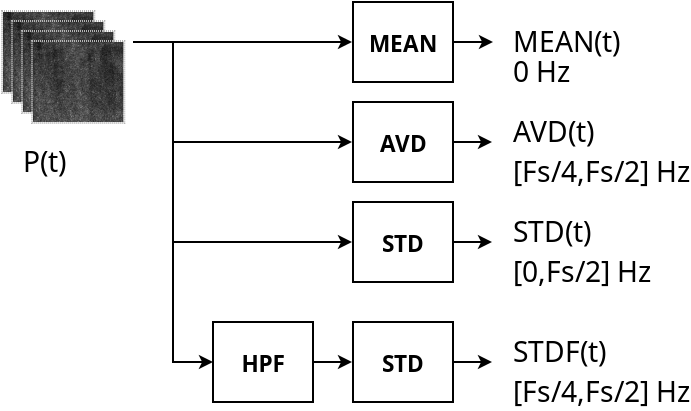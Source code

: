 <?xml version="1.0" encoding="UTF-8"?>
<dia:diagram xmlns:dia="http://www.lysator.liu.se/~alla/dia/">
  <dia:layer name="Segundo plano" visible="true" connectable="true" active="true">
    <dia:object type="Flowchart - Box" version="0" id="O0">
      <dia:attribute name="obj_pos">
        <dia:point val="37,10"/>
      </dia:attribute>
      <dia:attribute name="obj_bb">
        <dia:rectangle val="36.95,9.95;42.05,14.05"/>
      </dia:attribute>
      <dia:attribute name="elem_corner">
        <dia:point val="37,10"/>
      </dia:attribute>
      <dia:attribute name="elem_width">
        <dia:real val="5"/>
      </dia:attribute>
      <dia:attribute name="elem_height">
        <dia:real val="4"/>
      </dia:attribute>
      <dia:attribute name="show_background">
        <dia:boolean val="true"/>
      </dia:attribute>
      <dia:attribute name="padding">
        <dia:real val="0.5"/>
      </dia:attribute>
      <dia:attribute name="text">
        <dia:composite type="text">
          <dia:attribute name="string">
            <dia:string>#AVD#</dia:string>
          </dia:attribute>
          <dia:attribute name="font">
            <dia:font family="sans" style="80" name="Helvetica-Bold"/>
          </dia:attribute>
          <dia:attribute name="height">
            <dia:real val="1.411"/>
          </dia:attribute>
          <dia:attribute name="pos">
            <dia:point val="39.5,12.344"/>
          </dia:attribute>
          <dia:attribute name="color">
            <dia:color val="#000000ff"/>
          </dia:attribute>
          <dia:attribute name="alignment">
            <dia:enum val="1"/>
          </dia:attribute>
        </dia:composite>
      </dia:attribute>
    </dia:object>
    <dia:object type="Flowchart - Box" version="0" id="O1">
      <dia:attribute name="obj_pos">
        <dia:point val="37,15"/>
      </dia:attribute>
      <dia:attribute name="obj_bb">
        <dia:rectangle val="36.95,14.95;42.05,19.05"/>
      </dia:attribute>
      <dia:attribute name="elem_corner">
        <dia:point val="37,15"/>
      </dia:attribute>
      <dia:attribute name="elem_width">
        <dia:real val="5"/>
      </dia:attribute>
      <dia:attribute name="elem_height">
        <dia:real val="4"/>
      </dia:attribute>
      <dia:attribute name="show_background">
        <dia:boolean val="true"/>
      </dia:attribute>
      <dia:attribute name="padding">
        <dia:real val="0.5"/>
      </dia:attribute>
      <dia:attribute name="text">
        <dia:composite type="text">
          <dia:attribute name="string">
            <dia:string>#STD#</dia:string>
          </dia:attribute>
          <dia:attribute name="font">
            <dia:font family="sans" style="80" name="Helvetica-Bold"/>
          </dia:attribute>
          <dia:attribute name="height">
            <dia:real val="1.411"/>
          </dia:attribute>
          <dia:attribute name="pos">
            <dia:point val="39.5,17.344"/>
          </dia:attribute>
          <dia:attribute name="color">
            <dia:color val="#000000ff"/>
          </dia:attribute>
          <dia:attribute name="alignment">
            <dia:enum val="1"/>
          </dia:attribute>
        </dia:composite>
      </dia:attribute>
    </dia:object>
    <dia:object type="Flowchart - Box" version="0" id="O2">
      <dia:attribute name="obj_pos">
        <dia:point val="37,5"/>
      </dia:attribute>
      <dia:attribute name="obj_bb">
        <dia:rectangle val="36.95,4.95;42.05,9.05"/>
      </dia:attribute>
      <dia:attribute name="elem_corner">
        <dia:point val="37,5"/>
      </dia:attribute>
      <dia:attribute name="elem_width">
        <dia:real val="5"/>
      </dia:attribute>
      <dia:attribute name="elem_height">
        <dia:real val="4"/>
      </dia:attribute>
      <dia:attribute name="show_background">
        <dia:boolean val="true"/>
      </dia:attribute>
      <dia:attribute name="padding">
        <dia:real val="0.5"/>
      </dia:attribute>
      <dia:attribute name="text">
        <dia:composite type="text">
          <dia:attribute name="string">
            <dia:string>#MEAN#</dia:string>
          </dia:attribute>
          <dia:attribute name="font">
            <dia:font family="sans" style="80" name="Helvetica-Bold"/>
          </dia:attribute>
          <dia:attribute name="height">
            <dia:real val="1.411"/>
          </dia:attribute>
          <dia:attribute name="pos">
            <dia:point val="39.5,7.344"/>
          </dia:attribute>
          <dia:attribute name="color">
            <dia:color val="#000000ff"/>
          </dia:attribute>
          <dia:attribute name="alignment">
            <dia:enum val="1"/>
          </dia:attribute>
        </dia:composite>
      </dia:attribute>
    </dia:object>
    <dia:object type="Flowchart - Box" version="0" id="O3">
      <dia:attribute name="obj_pos">
        <dia:point val="37,21"/>
      </dia:attribute>
      <dia:attribute name="obj_bb">
        <dia:rectangle val="36.95,20.95;42.05,25.05"/>
      </dia:attribute>
      <dia:attribute name="elem_corner">
        <dia:point val="37,21"/>
      </dia:attribute>
      <dia:attribute name="elem_width">
        <dia:real val="5"/>
      </dia:attribute>
      <dia:attribute name="elem_height">
        <dia:real val="4"/>
      </dia:attribute>
      <dia:attribute name="show_background">
        <dia:boolean val="true"/>
      </dia:attribute>
      <dia:attribute name="padding">
        <dia:real val="0.5"/>
      </dia:attribute>
      <dia:attribute name="text">
        <dia:composite type="text">
          <dia:attribute name="string">
            <dia:string>#STD#</dia:string>
          </dia:attribute>
          <dia:attribute name="font">
            <dia:font family="sans" style="80" name="Helvetica-Bold"/>
          </dia:attribute>
          <dia:attribute name="height">
            <dia:real val="1.411"/>
          </dia:attribute>
          <dia:attribute name="pos">
            <dia:point val="39.5,23.344"/>
          </dia:attribute>
          <dia:attribute name="color">
            <dia:color val="#000000ff"/>
          </dia:attribute>
          <dia:attribute name="alignment">
            <dia:enum val="1"/>
          </dia:attribute>
        </dia:composite>
      </dia:attribute>
    </dia:object>
    <dia:object type="Standard - Image" version="0" id="O4">
      <dia:attribute name="obj_pos">
        <dia:point val="19.5,5.5"/>
      </dia:attribute>
      <dia:attribute name="obj_bb">
        <dia:rectangle val="19.4,5.4;24.117,9.6"/>
      </dia:attribute>
      <dia:attribute name="elem_corner">
        <dia:point val="19.5,5.5"/>
      </dia:attribute>
      <dia:attribute name="elem_width">
        <dia:real val="4.517"/>
      </dia:attribute>
      <dia:attribute name="elem_height">
        <dia:real val="4"/>
      </dia:attribute>
      <dia:attribute name="border_width">
        <dia:real val="0.1"/>
      </dia:attribute>
      <dia:attribute name="border_color">
        <dia:color val="#b5b5b5ff"/>
      </dia:attribute>
      <dia:attribute name="line_style">
        <dia:enum val="1"/>
      </dia:attribute>
      <dia:attribute name="dashlength">
        <dia:real val="0"/>
      </dia:attribute>
      <dia:attribute name="draw_border">
        <dia:boolean val="true"/>
      </dia:attribute>
      <dia:attribute name="keep_aspect">
        <dia:boolean val="true"/>
      </dia:attribute>
      <dia:attribute name="file">
        <dia:string>#/home/fernando/Downloads/ROLANDO/FPS_f11/15fps/10min/ROI/1.bmp#</dia:string>
      </dia:attribute>
      <dia:attribute name="inline_data">
        <dia:boolean val="true"/>
      </dia:attribute>
      <dia:attribute name="pixbuf">
        <dia:composite type="pixbuf">
          <dia:attribute name="data">
            <dia:data>iVBORw0KGgoAAAANSUhEUgAAAKYAAACTCAIAAACLXfU+AAAAA3NCSVQICAjb4U/gAAAgAElEQVR4
nEy9x49j6XX/TfIy55xjkZVzde6e6JE0LVnJgmR7YcuCF/LGG+/8F3llGIJgw4ANQRrNwKPu6TDd
lSNzvsyX+ZL8LT6viHcn9VR3MTzPOd90zlV+9NFH3W63VqtZrVa32z2ZTJrNpkKh6Ha78/k8EAh0
u12dTqdUKg0GQzQa1Wg0o9EonU5Ho1FJkgaDwWAw2N/f9/l8Z2dnkUhEoVDs7u7+93//d6fTcTqd
i8VisVioVKrxeGw0GgeDQalU8vv9Wq12sViYTCadTtfpdIrFosPhGA6HDx8+zGQy+XxerVavrKyU
SiWlUslrazQa8/l8OBzOZjOPxzMajTqdjs1mq1QqNputXq8bDIZUKlUqlUaj0XA4dDqdDoej1+vp
dDpRFJPJpEajKRQKoVBoMBjk83mFQmE0GkVRNBqNVqs1Go222+1sNms2m7VarVarHY1GkiRZLJZi
sbixsfH69WtBEIxGo8vlGo1G8/m83W4nk8l8Pm+xWDwez93d3Xg8NplMFoulUCgYjUa9Xt9oNO7d
u3d9fW02mweDgclkms1mw+EwHA4bjcZ+vz8YDFqtlkajUavVsiyPx2On06nVag8ODnK53J/+9Kef
/OQnv/3tby0Wi91u1+v1KpUqGAxaLBZBEC4uLux2+/n5udVqLZVK8/n8wYMHpVJpMplMp9PZbOb3
+/v9/nw+93g819fXTqdTsNvt8/ncYDBMJpNKpSIIAh+Q0WicTqeyLPOdGY3GWq1mMpn0en2r1VIq
lWazORQKPXr0KJvNNpvNYrGoVCobjUaj0Xjx4sVoNJpMJhqNRhAEj8dze3srCMJsNqvVaoPBYG1t
bT6fKxSKdrv96aefyrKs1Wqr1apSqex0Oq1Wy+VyPXny5MWLF/P5fDKZyLJcKpWCweDp6anT6ZzP
57zORqPR6XTcbnev10skEpPJRKvVhkIho9Go0+n+8R//8T//8z/D4XAikSiVSjqd7v379ysrK6Io
ajSadrttsVjG4/HGxkatVhNFsdls8kqGw6FCoRAEQZZlm802GAxms9lkMjGbzTqdzuPx1Ov10WgU
DAbdbne32/3FL37RarWq1ardbrdYLEqlkpOh1Wp9Pt9kMtna2lKpVDqdLpFIuN3uWq22ubn55s0b
pVLJK2+1WvV6PRqNulwuWZYnk4lOp3v16lUsFhMEQalUDofDSCTSaDQEQZhOp6VSaTwel0qlXC43
n8/H4/F0OvX5fCsrK4IgFIvF+Xx+eHgoiqJCoeh0OmazudPpGAwGlUolOJ3OaDRqsViazSbXcTab
GQwGg8GgVCr7/b7f718sFt1uV6FQmEymVqt1d3fXbrdHo9F0Om2325lM5vHjx0ajsd1uDwYDg8Gg
1WrNZnO73Z7P58lk8uTkxO/3DwYDo9E4mUzW1ta63e54PPZ6vbVaLZPJiKLY6XSUSqXT6cxms8+e
PWs2mzc3N7IsRyIRpVJpsVhcLhf/gsVi6fV6g8FgPp/r9Xr+UKfT1Wo1i8VSq9W46B9//PHl5eVs
NtNoNCcnJ+Fw+OLiwuPxdDodl8ul0+nMZvN0OuWNq9XqxWLR7/etVqvL5Wq32/1+fzQaKZVKhUKh
0WjMZrNarTYajYvFgsvtdrs7nQ536/T0VJKk9fX1fD4/mUzC4bDD4QgEAoVCQZIkn89XrVbL5TJX
RavVjsdjm822v79/e3ur0WgUCoUoiqFQqFKpBIPBxWJhNptdLpfX683lcmazuVqtHh0dvX79+vvf
//7u7u58PjeZTEqlcjwej0ajXq+XSqUmk4nBYGi32+VyWZZlq9XabrdVKlW9Xl9dXZUkaTKZjMdj
pVIpJBKJer0+mUysVutoNLJarVqtlvO+WCwMBsNwOOz3+5xxQRAUCoXH41Gr1dPpdG1trV6vP3r0
6Pj4OBKJ3NzcqNXqtbW1Wq1GYTEYDN1uV61WV6vVnZ2dwWCgVCrv7u50Ot1kMimXy91ul3IaDoe5
4r/85S/Pzs4KhUIsFjObzU6ns1QqBQKBxWJx7949lUrVbDbX19cXi0Wn0wkGg+VyeT6fNxqNaDS6
WCwCgUCr1SoWi2q1WqvV6nS64XBos9kikYgsywaDIRAISJKUy+VkWdbpdK1WS6VSzefzaDSq0+ma
zaZGo6HpUKJ1Op3BYNDpdDabrdPpdLvdXq/HZ61WqyORyGw2c7lcarW6Vqs5HI5arTYcDkVRbLfb
zWbTbDabTKZ2u61UKheLhdfrVSgU/X5fkqRgMCjLsiiK4/FYrVY/ePCg1WpdXl7+/Oc/Pzk5abfb
NLt6ve5wOG5vb202W7FYvLu7E0Vxa2urUChoNJpAIGAwGK6urkwmUz6f9/v9DodDo9EolUqfz0c9
6/V6er0+FArV6/Vutys4HI7FYmGxWG5vb/V6/Xg85nzReJrN5mw2s1gs8/ncbDbP53OadzQa1Wq1
Xq+30WgoFIpcLjedTvv9vt1ul2VZr9fb7XZJktxud7lc1ul0fr+/Wq1SsT0ej1arLRQK0+l0fX3d
4/Gcn58rlcr5fK5SqbhMvV6v0WhoNBpZltvttt1u12g0mUym2+3W63WqzsbGRiaT8fl8nGI6WaPR
GI/HHo+HWxsMBuv1+tOnT5VK5enpqdvtVqlUxWIxFosVi0Wr1WoymTKZTDgcFkUxGo1ms9l+v2+x
WDiver1+Pp/7/f5Wq/Xu3TutVitJklqtVigUs9ksHA4rFIpCocC1mc1m1WqV8xEKhfx+v9fr7fV6
SqVSr9dTBTUaTa1W48PMZDIKhWJtbS2VSkmSlMlkZFmezWa5XM7tdqvVaovFQo/X6XTValWn03m9
3nK5rNFozs/PtVptt9vd3d29vLzc3t5WKpVc9EAgMBwO1Wq13+8vlUrT6fTDDz8EoFit1mKxKDgc
DoVC0ev1DAaD0WgUBKHdbhsMBuqkUqnkFFM0nj17trKycnFxsb6+Xq1W4/F4vV7n2E6nU71er9Fo
VCrV2dmZwWCg8AKvIpHIeDxutVrT6ZRDI0mS1+vd2tp6/fr13t6eXq/vdrvb29v5fJ6KulgsKLw+
ny+dTjudzlarZTKZZFmmPjebTa1WazKZGo2GwWDY3d3V6XTgmkqlIoqiVqtVq9UqlarVav3+979P
JBKhUOju7s7tdptMpk6nE41GS6WSy+UKBAKDwWA6nVYqFY/HI8uyIAgAK5vNls/nqfl6vT6VSrXb
bYfDodVqNRpNuVz++OOPZVlOp9N6vd7tdq+vrw+HQ1mWQ6HQ6emp1Wrt9XparbbX6zmdzmKxGAqF
NjY2JEn6u7/7u8vLS5rgixcvwCUmk2k8HjcaDb1eX6/X+b6z2azBYJhOp+FwmEq+vb1dKpUAHN1u
dzabqdXq+XxeKpWMRuPl5WUkEjk5ObFardPp9Pb21uPxjMfjTCZjt9uFVCplMpmGw6Hb7R6Px4Ig
qFQqhULRarVGo5HNZmu1Wh6Pp91uc8Bfv36t0Wji8fjm5uYXX3wxGAy63W48Hh8MBrIsT6fTZrPJ
61Mqlfxfm82mUChqtZrRaFSr1d1ud7FYpFKpXq/ncrk0Go3BYJAkyWAwZDIZKEOv1wuHw9PpVK1W
C4LQ6/V8Ph8lmtLdbDYnk8loNDKZTIPBoFgs6nQ6oCWV6Yc//GE8Hs9ms7Tz8Xj88OHDP/7xj8lk
slQqra6u/vM///PXX3+tVqsfPXqUTqetVmu9XgcbDgYDrVb78ccfdzodGieXQZblu7s7tVodj8dH
o9HOzs7t7W29XrfZbPP53Gq1iqLo8XhEUYxEIl9//XUqlUqn0/P5XKlUlkqleDy+trY2Ho8NBsPJ
yUk+n+eavnz5kk8sGAyC+0wmU7FYVCgUNHLayng87nQ6AJdut+tyufr9PrSInywUCk6nc2VlZTab
FQqFnZ0drn48HlepVMPhsNPpSJIkuN3uVqulUCgGg4FarR4Oh3q9vt/vAyb5JijIk8lEqVRSlm9u
bigai8WCZkwNBNyurq4mk8l2u/38+XOAnl6v7/V6gAalUul2u6vV6tra2ueff57P59+8eQNM4xUr
lcpWq9Xv96lj3W6XnhqLxfr9viiKw+Gw1WolEgnupUKhUCqVSqUyl8uNRqO1tbXhcKhUKtVq9b17
9/73f/93Op3qdDpqxnw+B918++239XodNkXDG4/HFDydTmcymTQajd1u73Q6i8VCoVBkMhmv19vt
dgOBQLlc5psbDoccrFwuZ7FYNjY20um00WhMJBI2m81isRgMhnq97vP5nE7n6urqV199NZvNAJJa
rTYSiZRKJVmWb25uuBh6vb5YLEajUaPRCCaIx+OTyYT/OxwO2+220+n0er2bm5vT6bTb7Q6HQ9hv
q9WCylJXZFnu9XocMq5ZKBSy2+3C3t6eVqttt9uCIOj1engkfwJGU6lUfJ2LxYKSQod2uVzb29sg
O7VaTaPi1w+HQyBirVZrt9upVEqv15vNZvA/LUqv189ms//6r/+CPNBfy+XydDrN5XKBQKDf789m
M0mSbDZbo9GgcFUqFTBgv9+vVCoOhyORSKjV6tlsVqlUvF4vQoIgCFdXV0Cwfr/v8XhCodD19XWj
0RgMBuFw+OzszGaz3dzcLBYLm812cXEBEaBiy7JssVhubm5onEAKWZaDweBkMpEkKRAIjEajg4OD
YrEILFUoFOvr6ycnJ5FIxGw2//73vwckhsPhwWCQSCSy2ezl5aXP5xuNRqurq3q9Pp/P93q9VqtF
E7TZbM1ms9PpaDQauK5er9fpdMsW4/P5NjY2JpOJKIrT6TSbzSoUiuFwaDKZqtUqegmCxGg0MpvN
fPGdTocKDcJvNpsCd2symTgcjlQqBTvM5XIoAxqNZj6f9/t9KB1MCYmmXq8HAgEEDaVSqdPpjEYj
jHmxWIDJ7XY7lw+1hOKv0Wh8Pt94PFapVPSORCJht9up87Cj8XgsSZIgCBaLRafTra2tffTRRxcX
F/1+32QyeTyewWAgCILZbD46Orq4uBgMBpz6SCSClJRMJjc3N1+8eAGqF0VxMpmYTCZAtc1mOz09
BfFWq1Wr1SoIQqfTgRoYDAY+ZZ1O9+TJE5PJJAjCBx98cHx8TBvq9/tutzufz5tMpm+//Van07lc
rkqlQhWZz+c0rH6/32g0IpHI27dv1Wp1KBRyOBw6nc5ut2cyGb/fL8syHYrrZLfbZ7OZw+Hodrtu
t7ter4dCoXA4nMlkwDqSJPV6vcVi0Wg0ZrOZIAjwW5fL1e12lUql3W6HRkqS5HK5rFbr1dUVPKtW
q+3s7GSzWSEcDo/H49XV1el0ms/nx+MxVJXXodPp6BOwOo1GE4lE6vV6qVRqNptcGhQb0K8kSbC7
0WhEDTCbzchk3W5Xr9cj+MxmMwCn2+2ORCKLxeLq6qrT6WSzWVEUHz582Ol0tFrt9vZ2oVCo1Wrj
8fjFixeyLPt8vkgkAr8wm82BQODs7GwwGDx69KjZbII96/X6dDrVarX8m9B08KooipIk1et1SgUE
DE4syzIyXygU4rpYrdZYLJbL5URRTKVSb968ARyBpff29lCfptMp+gQ6FUVuc3MzGo1SrinF7XZb
q9XSIhUKxcrKymg0ury8RK1KJpO5XG42mykUCvA8MMVkMlFpQHZKpRKwlkwmuRsKhYK+s1gsYKH9
fh/9p9/v9/v9ra2tyWQCZ0auERKJhFKpLJfLVLb5fG6xWD7++GM+OK4mFX6xWGi12vl8PpvNptOp
2+02GAyUO4vFcnd3J0mSw+GA4SCAcD9g59vb2yhBSqWSKuR0OmOxmCzL4A6Hw+H3+3u9XiwW4+Ki
8TWbTaPRiCLU6XRyuVy5XAb3cua8Xm82mw0EAvzqR48emc3mRCIBtq9Wqz//+c9fvXpltVppPS6X
C0UzEAgUi8V4PM4RNBgMDocjl8tRBvr9vizLfIXb29vffPONTqeD8g6Hw9vb28lk8uTJE9q/1+tF
guQNxmKxP/zhD9AkcDXnaTKZoKBlMplGozGZTFQqFchpMpm4XC6+hdls1ul0HA5Hp9NRqVQWi6Xd
bisUivF4jFTHl71kW5PJJBqNDofDaDQajUbPzs7G43EoFDKZTPV6vdfrUR0lSRqNRgK0e319nd6A
ut5qtSqVisFg6PV6/NNutxvqwkvZ3NzsdDpqtdrpdPZ6PTAqWul8PueHu93uYDCgEIGS4BKCINCf
ksnk+/fvu92uKIp+v7/T6fDrbm5u7Hb7cDhcWVmp1WqcPHoKwqfb7e73++l0GmBYKpU417e3t2j4
1Wo1Eok8ePDg4uLCZDKdn5/b7faLiwuFQmGxWPr9viAIjx49evfuHaULuRfwv7W1Va1W+S2NRsPp
dB4eHv77v/+71WptNBoejweoOJ1O5/M57gA6/Hg8DofDUJLRaHR0dNRut61W62w2W1tbu7m5mc/n
sVjM5XLlcjmTyYSGyNVE3uDjXaoCFotFrVaDliRJstvtdrt9bW0NhWN9fX0ymQwGA71e73A4oKx2
u/3s7EwQBI4LRR4Vud/vOxwOWZYFKCka72w2o7fNZjNeEze72+16PJ5ut6vVaj0ej9PpnE6noVCo
2+2C47idarXa5XIlEgmkPqfTiepJ2YzH4+fn5zgxbrc7HA7ncrlGo7GxsWG1WguFwmg08nq9VEhR
FGezWT6fp6IMh8NCoaBWq30+n9FolCQJxhmNRmOxWKvVcjgc3/ve97rdrtFo/Pzzz7PZLHQjl8ut
r68bjcZMJqNUKkOhUKPR8Pl8yF7NZlOlUvn9/rOzs4ODA1EUb29vU6kUr/bVq1fj8dhut79//54/
sdvt0OJOp6PT6crlstFoXF5HMHypVNrb29PpdF988UUqlUL/abfbfr9/+TaDweB4PJ5MJlD5pao/
Ho/Ru1BEsAxQtGazGVo4nJAK5PP55vN5uVxeLBZgL2Q+aCG9uNPphMPhbre7ubkpy3KlUhEcDgew
wufzud3uZS3VarXIy7Isx2IxlUrFK8OhMhqNxWIRQOj3+1HyKB2ZTGY+nweDQZ/Pl8/n3W630+k8
Pj5utVrf+9737u7u+FtYZC6Xq9PpoMyoVKpOp/PDH/4Q3Q2bC0LMzfN4PAcHB6AYl8sliiKwazwe
a7Xa3/zmN+AXauloNLq+vg6Hw99++y3SDWInRBH11OfzGQyG2WzmdrvBjH/5l38ZCoW++uorURQx
+tRqda/XCwaDyAbj8djhcKjVapp9MBiETGJEybKcTCZPT0/j8ThMBC9uPp+jT2DoYcbc3d31+33Q
EsI7TKHdbsMq2+32YrGgB0mS1O/3P/zwQ5o6WL1cLhsMBpPJhBauUqnMZjNtFBBqs9kcDkelUgkE
AldXV0ABweFweL3e9fX1t2/foqscHBzQvPv9vtFodLvdyBEOh2M+n0ciEZgA4rlarf7Od75zcXFB
86BIWq1WhDaNRgNUBrnU63WPxyMIwmQyoRJMp1Pq+Xe+8x2OcDabxWnVaDT8Rk5DMpmUJCmfz/PP
DgaD9fV1s9l8c3NjMBgUCgVi7b1799B9w+EwBzQajb5+/VqpVMIbdTodbzmfz9+7dw+aBNew2+03
NzcXFxeJROLRo0eCIOzv76fT6a2tLfxc8Ae9NhgM4r602+1GowGbRWWDjnJhhsMhotN8Pqd3tFqt
fD6P9jCbzbjuUMFYLFYoFOx2uyAIo9EIRKnRaCBver1eFMWVlZXr62tRFNFnGo2GTqdD2eRXYDGP
RiNwyXg89vv94A9BEObzueDz+cC9Wq12MBikUimE4na7HYvFeFfomiqVKpfLeTweq9X65MmT6+vr
brdrs9levnwJ3QSo9/t9bPJWq6XVakVRLJfLbrf73r17pVIJ61ClUmk0GgjJfD7XarU0Zgy3arUK
BOWooWetrKyMx+PFYqFWq/mSgsHgzc2NQqHwer2wI5wMAI4kSaFQqN1uQ71AFdhfiOHb29svX76U
JOnevXuwEkxYnU7X6/VyuRwxApfL9fbt2+l0+tOf/rRWq21vbyNkBgIBhUKB3OFwODACYLwKhaLZ
bMKD0un0ZDKJxWKNRsPv98/nc7VajafJjVQqlUajERSGD6lSqRaLhSiKaFa4PrPZzG63b2xsnJyc
oC4D/fi+qVjj8TgSiajVapvNRhkzGo34ovV6HR19sVgI0JLJZOLxeEAN6N5ms3mxWBwdHVWr1SVU
CYVCEAlcv62tLbfb7fV6ZVnGtTUYDKFQKJvN6nQ6rVYLzLl///6DBw9+97vf4T5xy1UqFe/WbrfX
6/WdnR2tVluv1yndlLjNzc16vV6r1ThM0ASj0YindHNz02q10L9AtsjG2Wx2Op0+efKkVqth85TL
ZWIFh4eHpVJJpVJxpp1OZzAYlCQJKebu7m46ndJWGo2Gy+Wq1+t2u93n8xFquLu7w2qDCkYiEYPB
gBtNngC/h66n1+s7nc50OgUGcYJRuug76KYajYbeHAqFotFosVg0Go1KpTIQCEwmk16vB6ddLBaz
2SyTySwWC71ef3t7Ox6PU6lUs9kE7lksFhwBUIXNZuNj9Hg8KCt4XePxWNjf3+dAcabq9Xoul4tE
IrVardvtOhwOs9m8s7MjiqLNZhuNRtx7v98/Go1UKlUmkxmNRslk8u7ubjKZcB6HwyFa4P/nyQvC
69evjUYjeQ84BnIm33o4HK7X68gv+N9ms7nVaqH50z59Pp9er8ewabfbw+GQSu5wOEAPCoXi2bNn
eOR87l999VWv11tZWcGDCgaD2WxWo9EcHR3hs/E6Ly4uDg8PkdlJDIBSISy0ErxRXpjf76cB393d
eTyeyWQCmV4sFolEgiSI2Wym75AzEEXx8ePHZ2dngAAoDH2TCoytVSgUrFarJEm0JKvVyqcxm836
/b5arY5Gox6PB0l7NBrhcev1+t3d3aurK5VKRbHBBOLfhO8tFotYLJbJZFQqlYAqlMlk4A/wgWq1
+qtf/QqHX6lUfvnllw6Hw2q1VioVlUq1vr5eqVQ43bIsdzqdm5sbWux4PI5Go7TnxWIBzuI3lcvl
JT3ju+x0OrIs53I54BsU0efzlUqlcrk8HA4RsPC74Jfz+dzr9d67dw/F2+12g+dDoRDMSqfT7e/v
X11dIQ7CwsvlslKpvLq6slgsJDKMRqNKpRJFke8V8fHu7g5Vf29vr9/vf/PNNxjwNpstl8spFAqD
weB0OiuVCsr0bDbb29s7Pj4ejUY+n48fA7LZ7fZKpdLr9axWK9oi6tjS0/T7/TQ4ZGmwDuUd+wpf
n5ZhtVp1Op1Op4tEIt1uN5lMLhYLVGeyGJlMRqPRbGxsDAaDcrn8/PnzSqUiSZLf71er1SaTaTQa
DQYDUiECDW93d/f4+JhXyUdfLBZbrZYoioPBwOFwxONxn8+nUqkSicTt7S0qLtZWqVSKxWJra2vh
cPjm5gY/ZundyrIM1zcajUQG+Bqi0Wij0aC8r6ysRKNRlUoVj8epXffv36fge71eQnP46BBFjD6T
ybS5ualWq81m81LuiMVi6XT6wYMHtVpNr9crFIpQKDSfz9FWh8Oh3+8/ODiYTqeSJImiqNfrI5FI
MBg0m80cVlmWs9lsIpE4OjpCBCQOJIoi6j23EIpVKpVwPwkySJJkNpuVSuVoNPJ4POVyeTQa4W1j
WfGWp9Op1+vFGyWYptfrkZYTiQQugNPpxL/BsuJwE60Zj8eI09VqFaUWkf/s7Mzlcs3nc1IFBJN0
Op0kSRgH0+nUarUKXq+XI9PpdDwez9bWFi+CvwAs6vV6xWJxf3//yy+/5CovE4ww/cFgkMvlms0m
ShkEhrPS6/XIwa2trQUCgevra14lIIWyr9PpKpXK48ePj4+PaSWNRiObzdpsNr1eX6lUkOVRvrxe
bzqdXiwWz549Ozk5KRaLkE441atXr6LRKHlFPsput2uxWEwm0zfffIP89Pr1azJbHo8nHo8DCe/u
7iibFotlZWUlk8lcX18Du6CFqKSoF3RZjUaDVwtDwTWOx+NGozGdTsOSgQtgmk6ns7W1Rfe9uLgA
l+GUcJJIHoAhhsMhJHM2m0UikWq1StH2+XyUT5VKBYMlS5jP5zUaTSgUyufzkUjEZrP1ej1ZlgOB
AF7JcDjEvBFgq6PRiMRkLpfT6/WCIHAkaQPcaVgp9Gx9fX02mxEMha1x5FOpFKYC8SmyY9FoVKFQ
TCaTdDoNTwAbLpM26MyiKAKaYKiLxcJut4M/yTsAFGazmdfrxSxvtVr4ReiUAPjhcFir1finuOvT
6fTm5mZ9fb3X6+3v76PG4NFhelKKSdKpVKpXr16R4IDk4IHu7+/jFECQHA4H2pksy9vb2yqVSpZl
4o5AhOfPnzebTVg1NGEZD8SwMRqN9XodevLo0SM0llwuR0xKrVZTzwmjouMShrTZbPze58+fv3v3
bjKZENvF0V8sFpRY2jwujiiK/X4/kUgUi0XhwYMHGo3G6XQqlcpsNqvX6yVJcjqdoihaLBbMFbTf
0WiE4AwsrFQqwHIQGVE61J+l3M8bQzX0eDyUwaUKGI1GgWyz2QzNiBY4HA5JYtGrcrncxsZGvV5P
JBKiKLZarWQyabFY3G430TYw6sHBQblc/ou/+IuLiwuA583NTb1e7/f7Dx8+vLu7A71fX1+jS6Cn
JhKJp0+f/vGPf3Q6nZlMRqfT1ev1ZDJ5cHCQzWaNRiPpzZWVFdocYA1pEr4biUSwdF0uF5JtpVK5
d+8ePwzmnUwmnU5nZWUFNbPT6RAb5OMNBAIQP9oc2QWfzzedTqvVqlqtrtfrZKTUarXH41naZeVy
Wa1W41iitwyHQ7xpIhUop6PR6MGDB8Ayg8EgIMdLktRutz0eD3rTYDAgR4dtSv+n4PNtCYLg8/mw
L29ubsjrjMdjJBRMX7VabbfbAcBIFuQDuZp4rOBP4lZ6vd7j8UCdu91usVg0mUyIo2Qsr66ugOsf
fPDB6ekpsNblcm1ubhIH02g0fr8/l8s5nc7xeKzT6fjHc7kcuZrFYppAbjUAACAASURBVHFwcFCp
VGKxGHLeYrH46quvyJoRDfN4PF6v9/z8HJ3822+/Rb8cDofcGC43tUSr1eJzY1VNJpONjY1qtUpO
RpKkdDr94x//+O3bt7FY7Pr6OplMYoWVy2VUP6VSmUwmQT/wdWqqxWIhS282m71er9VqNRgMYF7S
fysrK4jcpVLJ4XCA6slpabXaSqUSCoWI6YVCodvbW3KVDx48EPb29iwWiyzL4HBBEMhoAmWRh2iK
R0dHzWYTGwpVqNVqUTnBmYIgoNggl9KzMRapAVTIdrtts9l4NeVyGU+QWmQymU5PTxG0MRlFUeRg
1Wq11dXVlZWVfr+PsB8KhcDw5M4WiwUBDeYrsAen0+nTp0+NRuP29vbbt283NjbevHkDqPZ4PMPh
kEQw7jA8fj6fZzIZSE6pVNra2iL5CoEkwd7v9xeLBXgYX4TZAJVK9fbtW9K61WqVav/FF1/EYjEE
mdvbWxol1u2nn356d3dH1qXX6zHzEAgEuDmwLJvNptVqMdy4LWtra71eL5vNQrCr1SqcXqFQ5PN5
iPtgMEgmk1yDVquF7aTRaLLZrMDtVCgUS0/MZrPBLKkzw+Hw8PCwVqsRNBiNRggIKpXK6/UOBgOn
04lWzAdBJBTSqdFosINIQFSrVZx1WZb7/T7aJMrRfD4HhNP7yeJDaokllUql4XBInZ/P59vb27zy
9+/f7+7utlotQRDS6XS73UZxM5lMTqfT5XIROxmPx/F4vFqtxmKxwWBweXmJMYOLRbnGpa7X68Qi
hsPheDyu1WrMVASDwUKhsKzPlEar1YrIpVKpKpVKOBxG9NDpdD6fr9ls4gjbbLZYLPb+/XuVSoUF
TnKXSK7NZrNaregi8/kcn1qj0cBWUHMB55988slSB/v8888nkwmjOQzKkAw7PDy8vb31+/1v376V
Zdnv9wNL6S+SJAk2mw0CcHR0JIqiKIp2uz2VSpE8hLwWi0W/309CZjabPXjwgJTFT37yk9XVVUJ3
Ozs70+nU4XDAWZF/EUEtFgv6FN2LRuvxeBA0EB2Hw2EymSSjCZgnW5dIJMgagBu49CqVKhQKffnl
l1tbW4FA4Pj4mEB0KpVaLBaCIDidzm63y03V6XROp/P29vb29rbf78Mqd3d3o9Eop5P8KAqG1+st
FotEgAuFApwiEAhAIphsQgDA/yb0AkGgNTSbzVQqVSgUBoMBaQCfz3d+ft7v958+fVosFgmPD4dD
bFCfz4e9ZrPZ/H6/x+NBzMA1liSJqQy9Xq9WqxuNBplrg8FQqVRub29DoVAkEgmHw2D4VqsFZ0aN
2d3dRZLLZDKIgyaTScCT7vf72WxWrVbHYrFsNgvYm8/nvHpUWBLpTqcTCdPr9b5+/ZqPQBAEXB38
mEaj0W63sQiXA1DlcjkcDsMccMmwUBuNBkWS9i9JEs4stgRSgUajCYfD1Wp1fX29WCyurKy8fftW
pVLl8/lYLIZQiL3YaDRAAxg8H3/88YsXLwKBQKlU8nq9Wq3W4XCAMAaDAdoqOUDOR7lc9vv95Eqx
/OGyIEqiHMu0Fq7xw4cPmQR79eqV2Wy+f//++fk56iGF4e7uThAEu93+pz/9aTqdmkwmnMliseh2
uyuVCu1/Op2Ox2PaeaVS2dnZISqOnBwKhVKpFAVJo9EcHBycnZ2RuRBF8erqiu+FM4HBbbFYrq+v
4TtY0kAfAVc/HA5jv2A/QA8w5FutViQSOT8/h+BioxmNxlgsFggE0uk0I1jgyVqtRkREEIRGo2Ey
mex2O3No29vb6XSagDCaPKY4yjztEP6D1bhYLPb391GtGWZLJBLlcvnx48eVSuXZs2fdbhdmJYoi
nnS/3yf7hiY6Go0ymYwgCHi4+I+//vWv+/0+F2tjYyOfz9fr9dvbWyxXIiiwTfJDv/rVr7766itQ
myRJHC9oIaEuqv27d+/u379fKBT4l3/yk5/0+/3Xr1/v7u7KsszHTV7x/PwcXxVTQ6vVlstliiUC
LQxZp9NZLBbyBOFwmH8ZnYD5QpVKRQ2eTCabm5sOhwM9u9frRaNRMkWz2azVapEzyOfzoVBoOp0K
ZrMZ5LVYLIhYGAwGs9lss9lub28Z/kin03AVplADgYAoir1ez2g07u3t8dHDmHGHsMDhe0QQ0XNq
tZpSqZRlGX5J58Zcoj8RpwHk429SikVR5LOjnASDwfX19U6ng6UI9rFYLATNFosFwmelUoGokKqw
2+0Oh+Obb77BqwiHw7e3t8gUBAAFQUilUmdnZw6Ho1gsWiwWlUqVTqftdjvkk3w7V5+gfjgchotz
+EqlEuY6SeRarfb973+fq/nRRx8VCoWVlZVCocDlwZnU6/WE+0gVx2IxrVaLjyJJUjKZnEwmNzc3
VH5CvQS0UbidTifpXqfTeXp6Sv4gHo+fnJwg8QKW0WTQ4IRUKgUm55VxxcnMajSazc1NGoksy3t7
e2RS8RDxj0ulEqoeA6qtVgvRwGw2m83mra0tInaxWOz169fElkOhUKfTsdvtyOMkL/AnHj16xDgP
qiFR6yVvBBl5PB4+XKvVitrDLJXH4+n1ehxklEGfz/f48WNiUlR7Mhf5fD4QCACVKUJ4D8skWjwe
R/whaEA+Hy6+tAFdLhesjKytKIo+n+/y8jKRSHS7XV4AauBkMvF6vW/evNFqtRcXF/V6PRgM0rM0
Gg2ejclkgg9ThI1GI6Mak8kEvQ9flcEoODcTbvP5fJnPtNvtgAzkeoZkMeUY0CkWi6IoCgaD4YMP
PsAjJ9SN7cF1TKfTGo1me3sb74uPOBwO5/N5gH08HiddhLvldrsFQWBehID3yclJtVrNZrMMXVJF
mLd2Op0EafR6PYNwKpWKjBi1a3V1lQNBTplRks8++0wQhEKhcHx8jCKEz726uirLMjGEfr9PL5zN
ZkvEW6lUTCaT2+1eW1u7vb0F2iAc0YPq9ToDTdlsFrTMPDpyk9FoXCIvYB1CJIPmer2+2Ww+fPjw
zZs34/H4yZMnlLrFYgEc2d7eJlePhNztdjmdCFbQChIZBoNhMBhwWdHkgURqtRoxlEFDhju5AHRV
ECvGz97eHgou077D4TCfz/OmBPooFPzhw4cMf6AmMrGBmcOINt8xaXiHwxEMBvP5fDabXV1dbbVa
uNeE7rBmc7lcq9Xyer0MZxCScblcLpcL312WZV5rNBpNJpOXl5cAKEEQstkswiSOEyXXbrc3Go33
798DZUOh0HJclKKKcIF5z7V2uVwM2Xz88ccMA+fz+Xg83mw2V1dXmemi+LtcLtAf5KLVajGTjEpB
HBS5aWdnp1arbWxscGrX1tbi8Xgulzs5OcHSJeJycXHBCPHjx4+vr69J315fX6NJh0Khm5sbt9sN
W+FCUxuIRsFvx+NxMBh0Op2YUm63e29vD+kTdfLy8pJsC59qs9nc2dlhmKHZbNZqNeg4IrdCoRAC
gcB0OsUMLpfLnU5nY2MDxNjpdNDGB4NBrVYjd8cXQMuEy6ZSKT6OcDgM45JlGa9zZ2eHGJ1ery+X
y3a7nfPEaB2GGFlji8Xy9ddf63Q6/nG/34+SSgqMOYdUKkWZnc1mm5ubTKARpF9dXbXZbAcHB1iK
9+/flySpWCwixRNgOjk5qdVqQE6dTkcNQzeFZSiVSr/fL4qiSqWCvnN7UOUIEwB0wMZoAH6/v1Kp
3NzcYH/R4BqNBpG3+Xy+s7NDHAiLnbDQw4cPv/zyS6ax7HY7aWiWCaAiMFxSqVT+4R/+4d27d7lc
7oc//OG7d++YZgL0zWYzWicdh+AzNIHx/bW1NQA8lis2jMAyCJ/P12g0jo6O+v3+7e2tw+HY2tq6
vLzkHNGuEPwwBp49e1atVnH7ueWMVgwGA7ojCXA8osPDQ0LQGHmSJD18+PDly5fIWKCHxWKBfQTc
Oz09ZfJhPB6zzmSpyefzebZ9VCqVer2OcQeUY1yt0WhUq9Xr62uo/9Kk2djYINYBihkMBvF4HA+7
XC5HIhFJkg4PDxeLBeBfpVLh+qM063S6zc3NcrnMGeVkOByO0WhULBZtNlutVoOgj0YjPPuNjQ3a
hM/nu7i4gJuxOOT169doNZIkMYAejUbBqsxskEOE2un1eiw1k8kUDAYR+ZEsMZTJhGHBIezw+lGd
GaNpNpvkwwT+MwrM7e0ts7Ltdhu2gNklSVI4HGZCjrkWhhBcLhfDL5y76+tr1AAKwPr6OkiKOZ35
fE4hsVgs79+/J/iwjMSAHOPxeDAYFEVxZ2fn66+/fvLkidFoZIodlzCbzaZSKdz3hw8f4lciRDOD
iWaMJDwejwOBADRBrVZnMhmPx9Pv9zUazerqaqfT2d7enk6nWCwk2I+Pj2kZ8/kcFo4ExNQ4bgf4
nF06wWAQDQDziSjt5ubm8fExvhZGCMOdhUKBlu/z+XCB3W43my8QCSwWy2w2A0ojwOFL8QLOzs5a
rRb1o1qtfvrpp9PplF7ACoVoNOr1ekulEp2FC0DKD/scI0C4d+8e4ZtyuRwIBFBSCbuHw+FgMIiW
CaZIJpPVanXZIAuFAj0JrWA0Gu3u7tL5lEplpVLBNUeZIllmt9u9Xi9jH6TWk8kkVQRLVJIk7uts
NiM0jn/zne9859WrVz6fbzAYQFtfvXrFDhKQLdo+IpQkSZSEu7s76s0nn3zCyGc0GhUE4fj4GAUC
1ZPEQLVaxc0kHdzv91dXV5kPwrJjCUelUsEQg0CTJ8QuYnbp/fv3DLPhk/KmZFlG4cEm5/2+ffu2
2Wwyl+/3++kFLBUCh9psNsRgAsEkI4j7lcvlfD4Pm+X2z2Yz7AaGxdjTAe9lywb3XiAL5/f7XS6X
SqUiLriysiJJUqVSYa4JS/jq6qpYLLJPByR///79dDrNvD+60sXFRafT4a/AKJBuEGuBQtVq9eLi
gpbPf1rGW/ENE4mERqPhpU+nU8TLt2/f4jFIkkSoGWmFG+x0Opl8YHkGeZhKpUJkVq/Xb2xs/N//
/Z/Vat3Z2SF1f3R0BN/FT0OrwWHiO8Acstls9BGPx/PkyZM3b95ABAi28teTyeTt7a3JZIJo4PGQ
eyGvtxREu93u2tqaRqMh1o38wmg7eLbdbi+VCQoSqTKcX/osCdLj4+PV1VU0Br1ej4W4t7c3GAyY
DmMVUTAYXFZBQhaC1WqNRCIajcZkMt27d+/NmzdPnz5l9EuhUJDZwENkcMtkMr179458LtQL6x4F
GPeTJk1cnCgxyuL29jZUm/ArFi1+Oc4b01+oucxZpdPpx48fE80gRre7u8t+LYPBEI1GGYsE/KOX
MfJ/enpqMBg2NzeZfrq+vh4MBj/60Y9++9vfer1eloZZLBaolNVqzWQyhAO5W8TykegFQYjH4/wJ
CZzlggW2g9ze3h4dHZ2cnHz3u9/N5/MgwXw+P5/P4/E4etRkMvmrv/orZHOiSziQSxkDDZhzgzrp
cDjomxaLxWq1kgWaTCZkupFAKMlGo/HHP/7xixcvyEwivGBvcsURX8Ph8Pr6urC6uspYAucrEAi8
efPm7//+74nWQj3ZasJqFDKpIAW0ntlsJooiNuJyLpxIEGNK8/n85OQENREjbjKZkC+4u7uDCjIW
iubDYGKz2ex2u0jHcNBIJMK9NxqNTC8DZEgJarXatbU1ECVhSP4rvJw2fH5+brFYsF5EUcQJZGPT
eDzGzkLcJZ5LOICpMBAPk0es3UEbR3ZFNm40GmSVjEbj0dGRLMvn5+eMRo/H4/Pzc8YQie7jvVJC
CO5tbW1VKhXmsTFdKHVOp/P8/Nzlcm1tbRFVhtBLkuTxeOg76XQa7vDhhx8yS8uCHZ/Ph903m83Y
OSOwtQ5BjeGj8/NzvV7/pz/9ackF8eEZmcESZfMJka5er0f241e/+tWbN2+IhsGnQaGEN4LBoN1u
510hJymVSpvNNp1OecMmk4mxdQwVTk+/32efx4cffjgej/n3SYnv7+9fXFzc3t5i1jmdznw+v7+/
H4vFgJaiKAaDQfjx3t5eo9F49uwZCwGI1pRKJXoEoAmmxPQQc6nz+bxerz9//tzpdN7d3RHlI5hA
MgxVi9gPJwaVcDgclkqlVqv1ySefcJc8Hk+xWKSMk8Qaj8eIPyxywWKAZSBboTcQFq3X6+zjY8qT
qW9gcrlc/uyzz25ubvR6PYZTq9XC4B4MBkj6w+Fwd3cX8CiAnpisabVaHA2qCmIIO5N+9rOf3d3d
EbCyWCxMiq+srLBZjGhOo9FAB0X2G41GiJqz2YybOplMms0mXyRLKwAvcNNqtWqxWILBYLPZDAaD
wWCQeZGHDx/e3t5qtVq23oxGIyRxURSZAaOnwM6JHaI/yLJM9TOZTLSkSqWSTqcRhWAsvCSdThcO
hyORCH292+36fD7kDrPZfHZ2BkDRarWNRiOVShHNhib1+/1f/OIX79+/Z5bMbDYDzkOhEHPw9FoC
MLFY7PT01Gg0NhqNcrns8XhardZyAN3v99vtduRSPjEGGDqdDkYfnyTDX3yALDPCqp7NZkRi2DAA
GiNlSssjLCWQO17qeWSsbm5ugsEg4VS0Ria1ZFk+PT0NhULj8Ri6ZbFY/H4/elatVovFYugVXDim
pAh1ELhAwlwaA8iWuGFQo0qlQiy6UChwmPhzaCTrUPL5PGsa6Grj8djlcpVKJZyhcrn89OlTfBqm
XFdWVmjAFxcXyWRyNpudnp5SvVZWVlZXVzkljUaDzoecwmgu66yAVKVSCWjGdBJw78GDB3d3d7Qt
Rk/y+TxpBdYXuFyu9fV1vG2uBEScnSIajQYQTpac3tztdhFHS6USERJY8Ww2Ozg4gOBEo1Hsj2w2
y/iA1Wpl5BbjqlgsIhwRPW02m0z/CKFQSKVScbp7vR7lFDzJhBUldzKZXF9fGwyG7e1tkhTANLgE
zVKv17OgB5uEHhYKhVqtFvO3JCq1Wi3j84vFArqP+s0yVKVS6fP5isXibDZjtQZeNSY9UigLqGjJ
oFmaLrY3WxNlWSajuL29fXFxUalUjo+Pofh+v//w8JBxMjbnmc1mnMBIJMIoE7oK+jHS5ve///1m
s8kcYaVSId/OpPtyEpYENAPf4IOf/vSnpVLp6uoKBwXODWWntUEv8Zna7TZ3mqEWqq/FYoGIIoUV
i0XiyOVyWaFQlEqlZ8+eybKMCP3Tn/6UiW7WVZAZx8O02+2JRCKTyQjLyDd6KloHs2cYTa1WK5fL
cSwkSSKpzixuNBrd29u7vLzkgLM/j9ag1WozmQwJZYfDsbKykk6nWf2ZzWYpaEt4iJNIBgscC3Nl
IAZXAFs2FApRhxHbFQoFvm0kEkkkEmQvRVHc3Nxkjymp+3K5zEoPQuaRSOTq6orTRqqcCrGxsVEs
FlmYg1WDz5RMJkVRPD09hRkPh0OsMCDnv/zLv3zxxRcqlapQKAQCAZVKtbm5yf4j6Am9nPVRrFyr
1WoKhQIY73A4cO1GoxGQYrFYrK+vi6JIAQ4EAp1Ohz/n57Hq+/0+sBylKxAIGI3GV69eMaWbTCZ3
dnYqlcpHH3307bffkg1HkRUIEM5mMzabshUW/xWoEo/HuVWAW1mWDw4OePU4BIxXASWA9BaLxev1
RqPR6XRKhoISgtDPJlSUV3wkPnS1Wr21tcUNmM/nW1tbuVyOHyD7HAqF2MZKrb6+vma+5Pnz53/8
4x8hAiw5Qjw3mUwkivATZVluNpulUonh0Ewmg1hUKBTIrPFGdDpdsVjEScKgY1+NUqkkMCLLMhH3
er1uMpn+53/+B9GXYAgbAZd2O3l4JqH6/T54BdAHEMtkMolEgoCiLMv3798HfxBPxkensyALslQN
Dtxut5k5QjjBtEXufPbs2d3dXaVSAQN+/PHHFxcX2Wz26dOnQjAYRG1Gk+PNsCLmBz/4AfP4zI4Q
CmCwNB6P5/P5ra0topZUp1Qq9f79e5Sp29tblkJxJC0WSzabxS8HrxEgbLVarGrBeYvH49RkdEQU
LtJ5wJYHDx6wQojtXkynfvHFF7TGw8PDfD6PuYfiSEyDsKzb7U4kEoQ+cI+Wag+5RDZWQGZgyTab
TalUkpgAsrEThrIMoMPkpcHBVohFt1otKA/LcZvNJjGH6XTKaCNzuIylMcBAAWAnN2+ZS0zYAVCM
QqBWq4ELGE50KOxgAgq1Wo3uQFYdlM01FuLxOPvGA4EAmWUm6IfD4cuXL51O53A4ZAnTeDweDAYE
JY+OjsCxzC8S5J5MJmzsQ8BiAhSad3p6mkqllkAa2xgdjR9DaEwmk7T258+fp9Np1BVRFLHV6TKt
VoultRaLRZKks7Oz1dVV0PvNzU0gEIDheDyeVCrF/CYOErsyo9EoPNDn871+/RpdFhlcp9P97d/+
LSNtl5eXv/zlL1++fKlUKkVR3N7ehra5XC5JkgqFAl8e/in7zxHaMEMJ4cPCmQL3eDxMeTIfSVdi
sFSj0fD9wXqq1SrzcsPhcGNjgxBVIpFgIglVaj6fM3vLHg06PUt+lpvIgYHLdcR8yM+ePROQKuEV
H374oc1m+8Mf/kCh0+l0v/71r1ut1s3NDVHcBw8ewCD5F2n/kz+vC+MdYl/ik6JcwgCX45lKpXI5
dMnghMlkOjw8JCWOwMKLns/nJMBZIMBQoMfjcTgc+GncKjwCtGtmknU6He476yQsFsvV1ZXX64UO
cHCZH1Aqlaj6zFh9/fXXvV7v//7v/wDeiGKU+g8++AC7HScUUxhCteysFosFQZQUb7PZJCbq8Xjy
+TxDijQyp9NZLpcxaRDDUVsjkQjQyufzsTaTbDXxS9jQcjWBLMs6nQ4WimLIt7BYLKrVKgEKJjcQ
QiwWSygUEvR6PcOn9N1CobDMn4ADGT/A8GHo0m63s3anWCz6fD6z2by6uqpWq3O53CeffIIlzPYL
JpKIVbPcmV02sixjU3JK7t279/btW2xZIDFWJnI03+uHH35Yq9U6nU4kEmFzqkajIaqA/syQjiRJ
d3d3TN8v59OwnnCsa7UaO5qRF1ut1uHhoclk+td//ddvv/0WbW51dRVxe6lkqdXq9+/fo4winwmC
4HK5yFOgTN/d3TGSsswGEnS32WzZbBbFjc99sVjQYtnq12w29/f3EUfRM/jisSqW2x8oGIgQNETq
Jem03d1dxuGYwVtZWVlfX2fwhcLOaIAoisLq6ion8fPPPyevToAG2s2e7Hv37v3xj39cJjTw7NAH
dDrdL3/5y3/7t3/jmAMu2JzEZFokEmHh6HKpOOHtbrfLIEG32+33+9hTzNzGYrHz8/P79+9nMhnW
JSynw2FHz549y+VyrPQAozElBFt1Op34GY1GIxaLLf685efm5oZ8GcEmZBMyGr1e7z/+4z8YUej1
eljLWq326uqKPSg//vGP2ZF+cnJCI+PegKXhtHq9Ht0eiMdsNq6PwWC4urpyuVzBYLDRaEBKnz17
9v79++U2FOa/K5UKEWkCZFD/fr+PwIDRMplMcF19Ph+qHFYvm7yXe2yYGGcWoFKpsE2wXq8LSNw2
m+3q6gpAGIlEBEH4/PPPm81moVCArvzoRz8CH6Krc2MYlf7yyy9p3qPR6ODgALcfCsskNNHMSqWy
ublJzef2s4EDFitJEmpwvV4nqIvEzXDebDYjRsHeGKQPSiI2NqIHvAuwzdzJo0ePWG9hMBigRslk
EkpCMyY5hH2CQMSDOcjgUht6vd5vfvOb+XweCAQY+zCbzclkcjgcPnjwoFwu53K5yWTy5MmT29tb
Js3wafBUGOMyGAwMY3s8Hh7IgAiB50Y2hMAuhwaiiAVHToQEA4N2tG1WE3Dx1Go1Lio+uFarxc6m
+BG4IG4lkHlm19v+/v7u7i5bLr744otcLkfYuVgsMrxCxID8Go9WUCqVjUYjGAyy8BZZ4/z8nCAR
iJTpZ5blMkbE2tvFYmE2m/P5fCqVQl5mg4pard7f33/z5g2wlnVhrLFgYhaZgogLQR/GTVCESPIS
qeOWAFaPjo4ymQxLseLxOBiQkT6yycziMvyXzWYpeIeHh9fX1+wiYBoynU6jZ4XD4aurK4g+jHyx
WHzve9978+aNyWT67ne/yzMDWE2ZzWYjkQgqAkvgATT4h8ygI1N2u13ikTzYAB4hSRILoGVZ5tlH
5GTK5TLpR0hHqVTiJwVBoAA4nU6cNJvNVigU+v2+sLGxARIBALOupFwuTyaTnZ0dWZYZV6CqsAaW
1ClDRuzSwEjFAPZ6vdwDqgJiCI+aYcUw5JUn2KD6gWt6vR42XafT4fE7xG/a7TZmNngK65fBWGLw
0Wj03bt3KysriJeXl5fkaubzudPpJLzb6XSazWY8HkepLpVKDERi6PX7/WAweHZ2xlc7Ho+73e7F
xQWhhsVisbe3R/2vVqvNZjMcDqOpoSTiyL1+/Rrng35xcXFhtVpZq7Qct+OTWbZYvl273e50OhFt
KPJcaxIiTDiwc4X1zUqlcrknwu/3I5AfHR1dXl7C5vV6/draGnn+Xq9Hx0F5RKwVbDYbUAJLMRAI
ELGORqNIbwzgs4mMcR7y7WhGxWKR0WreEmSgUCg4HA6yRARC0Ooxj0FATCdhIUynU3gdGxnAcRyy
ZWSKGW74VaFQyGazJJ/YVsgoK0EAk8nEZAJJJrahGQwGiKzJZEJ00+v119fXT548mUwmCPVkOpDq
iNkwnbq+vq7T6UqlUqFQWFtbQ3v+7LPPSMDJsgxwYX87QAmpSqfTMd1B1gpNEEzO6pTNzU3i6+xc
IfRNYgzjBC4H9AM/os7y5c3n8/39feWfdzkiPBCELZfLH374IfIRrZMbLySTSTa0LKUGaByHkdvD
xgCNRvP48WNRFJlpI4wGxex2u4lEggWGMJBUKpVKpXAOqKvpdJpVHNwzNkfMZjOn00mfg1+yd12n
0xkMhp2dHcZrUSv5avnaBEFYXV0FS3JqoaoOh4OpLZQ1ioRer0+lUsSbgAtsSAWUsI2CnweIFQoF
PG++S4aEOQpqtTqfz//oRz/KZrM8HoaN1ZiBvH7gBa13bW0NoSX21wAAIABJREFUlBMOhxmBRpgi
JsouRygJjjveARQJZsG3i2wARsaDIdBBq+ajYw8YQvV4PJ7NZi9evMBVQ/8hxyYsVfvhcCgIws7O
jkql2t3dNZvNPOqoUCgQzmXACfhjMpmi0Wi5XO71eslkEkC45B4oXN988836+no4HCZoLf752Wvc
nkajAYHp9/vb29t0ELyZRqPx8OFDduvwu4bDIV4C4/MsQEDMv7q6QiNitXSxWNze3maw8vHjx2T3
WXTHmDtclvE5vV6PkAIbRF7c3NxcPrsATpFKpY6Pj1m9+PjxY4vFglgGVHS5XP/0T//05Zdfonbh
5yLFM5BcKpUEQQDZDf+8H38wGMznc0YpYHS4GNgqFFEC+QgkTqeTFomkPRgM4F1cfXLQRC2WgIa4
B3nn8/NzRv9ns5kQj8cZzV0WWK1Wy3AsgznMo7Tb7e3tbe4f0hKjz2zfZSETW4EY/kBcpGsuDQZG
U+EtTG1hmfAIKwKpNDOiq3a7vdlsttvtTz/9dDweM/07mUxMJhMLasrlMusy9Xr94eEhMr4sy+Fw
eGNj48svv6TKMRvg9/tXV1fX1tay2ezW1haIkpAJS2wgF+wbwuFg6KnT6aRSKVYzYCF+/fXXJOSj
0SiyDAsHSAMjMhJW93q9fGf4mCBiRjL4YQAdjBEpF1bCwifiHoASEA+Qi5uDGc0VX2qIOHXs0XA4
HHt7e1jDyEqtVkuAUYiiyCIlejYEDD+DOYFarUa94hlDHMnhcMi95GyORiOGv9G/6F5sA9ja2qL0
dTodlvNxIXQ63f9/LQy8lkzucjhyeSMjkUgoFGLnCfiZL0mv16fTaSxhzjV2QrVapazRHReLxd3d
HVskmGFoNBofffQRmUN0MSYZyM+bTCbCbjs7O8tZTAg0CV2C20gF5MlrtVo4HGacTJKkq6srJqRA
rMs0EhcGNfTm5ga9wel00lngMrQnvqplDFKr1dZqNZoRBgE0j8Uy4H8ifhcXF7jYaDUMvofD4clk
IhwcHPD3J5NJIBAIBoNMZeJG4z8SJFpbW/vmm2+AjoxHc8QwqlEAkD8h3/wPGk+v12O0hb/CYDPJ
S3JzwGaGacnvsc6FpRJ8l263myg4CyyWE6ahUGh3d/fs7Izua7PZPvjgA55rQhqcraMajYYBRNJz
eOE3NzfLYPJoNGK/GxyPMBN+GrvLMAJYt8XOgVKpFI1GWY9JG97e3qaKMoDu9Xr39vbgY6AwwOP+
/j6yILu1UCHBjEhSUFAM76WhDkEAItzc3CSTSYLrrPza3d3N5XKEEgKBAHMpCGtwRQasBFZI8AwP
EARPpjCZTLlcjhUBaHjsTyLIttxbSzNbWVlBgyTFB15gnHgpaPMMPqVSyS9GK1jSUJPJdHR0hMXE
sxqYt0CtMxgM4XCYqQuHw3F2dqZQKFj8HolEQMJk//j4Li8v0W34RJjFYRMey1axNaGOuAadTicY
DBK/dDgcz549g9CPRqNAIMCOX57YabPZ0K4Hg4HX6z05OeHcGwyGvb09EAwPOcpms8PhEDFumckE
b6KgIaLxIC40n+mfH/NEnpqJjmQyiV7ZarVA7PT1VqsF6AHNEd1h2BErlsk0k8nEYje6oYBGg5+I
OXFxcbFYLBgHxLYi8alSqRQKxf3796d/3qHJXLjL5SIyDCRhFwPmMcgLbIkTgEdCsBdpE8eWbBCj
s8QHQBX08uWYC4iUd0UWEWJDhG06nVLwMdYQ0lGv2J2YSqV4bYzGLRaL2WyGsY3UjyWqVqvT6TRy
3tOnT6+urtAMAPwGg8Hn83311VfxeHy5g2symcxms6Xd1+12lySK30K/44vEaADKpNNplqpR+Rgl
QDXrdDqHh4c3NzeE2iwWC6QRqkydR6UhPDmbzThM+/v7eMf379+fTCbojCqVyu/3B4NBgedQo2ND
IaAuSGNQglwuRziOk5HL5Y6OjsrlMrk2cpwkEjnLxOh5StHR0RFB0gcPHhCsE0Wx0+kQcUc7hNNb
rVaW6ZBZILgiSRLeA7ZBtVrtdDqxWIymziie0WhkRxsOEglzg8HQarVYZ/LgwQNUPIfDgcwOjNJo
NHa7HTUNPMH2FOoH+uvSiWq1WgRmbDYbSQ1sYggnbgJkmjQ3ag+8cZmtJmkzm82odsxmY5xwN0hG
93o9+lq/319ZWZlMJlB5IE4wGCTXho1JaBN8wGO1CdnhTVerVZwb8m3X19eCwWDg5CLzopAwM43f
x1FAJydC84tf/OJ3v/tdpVIxGo2AIOY/OObj8TiVSjFU/eTJk5ubG4rY2dmZTqe7u7sbDAYffPAB
+swy6M4LYKkZeh+5KOot4JwdQxqNpl6v8zoRDxhXoOlSh1mZIggCSJOIRzAYZJejXq/nKqdSqXw+
z06t58+fM6OzubmJ0sd2iePjY7oA6dJEInFycsKoGCHPQqFA1JMYxXQ63dra+uKLL8xm82effQZo
vb6+5sWwSpA7vbu7yypunrVK6KXRaMDs6cT0U4gWsiYIg1R1p9Ph4PJmeUYjHxozLjzp1maz8VBz
3FUhmUzKsgxMhbHwBJh4PP7pp59CxDOZzMHBwcXFxXQ6tdlsdrv96urKbrfDTBA+1Wr1/fv3iXGx
GUetVh8fH9vtdo/HQ7FV//lpizgf5HAlSbLZbDiAKNhqtZoC0Gw20QPA80RxYrEY2VZGRgBEPDBB
q9U+efKEcfvd3d3RaPSzn/0MhVmpVC7XlBkMBpo67YbXXCgUMpkMSgMABbcG5yoYDO7s7ND+l52F
ZOZisSAKoFKp2KpVqVR+8IMfEOvjHZn+/Nz3v/mbv+Ext+BEIof0YO4V4X/MFR7KhQ7BGCX5fPRd
tMiVlRWoMpkAtoPwqwVB2NzcHP35YXkszTKZTAI5cLzqw8NDNh3r9fp3797haBWLxa2tLbzLra0t
zDFQJbvp4aBut5uf4WtgWw2yAPYiEWP+kFwGmTuQSL/fT6VShJQ5eaxXi0aj/AwvcrkVlYE3UnI0
NpJSZKSWHO/ly5f9ft/lcjG8zyKkQqHA9DLiOUtaiM4By/looH+BQGB1dZXYKLuNFH9+DBMvYGdn
5/r6mk7BaJlOp8vn8xR2douxF4NdbDabjRwccIRFLrQn8g7QASKqMJ1+v8+julnEzJZP7ky5XObh
GMAXtqixh02lUl1fXyMr8S6Y6hUCgQDog0UPPD7QZDLF43HsPIwaURStVisPfKKCAVu63S5TVdFo
NJPJpFIpwDNggbwiOhQaO+I2vZa3yugrG9cZPFt2TbxRaB6fO18/40vAWlKarPr47ne/+/LlS6PR
yH/62c9+xiY8yC5PpaWEhMNhQFYmkzEajZRKgmy8BkQhMgUPHz7sdrs0C1beMt3BsEe/36fl//Vf
//Xd3R3WHIMNDGRNp1PkASK/PHl3sVigHi4ZlCRJyGLoXZRAJrf/X09n9tRoet1/SS+gBQGSWAQC
BBJakFjEDk3ve89Mz3g8NZ5xxlnKju3cJCk7lUoluUvlH8lFLpJKyjU/22Wnxt22Z+uNZhcIkJBA
QhKS0IL2Xb+Lj5GvUpNuUL96n/Oc890O3x8RbYCJILulUmloaIi1sATAQWoAkIB99fT0AJ2hdunt
7RVGRkYYqG7evMlrnkqlzs/PdTodaCjIAPLWfD7PJSeXyyGMT05O+Cf5fD6kDRDPPAvWJ2GlpzMP
hUIdHR3ImAiskUgktMd0NIVCoambYHDAbTs/P49ZhLGtr69PrVYzUqdSqVu3brHQUqvVku8Wj8df
vXpFPW/mc0O6oFOj/SZokV09qVQKYzMxYnB93JQ0ATqd7o9//KNIJOKCdzgc/HXGzqOjI7TD/NJC
oYCwrlwue71eZHdIxwKBgEQigdmDBgXUGhwcZK2E1+tljBocHKTHAlKFzmBucrvd6ACy2ez169dr
tdrh4SF0GUqK/v7+R48ePXv2DB0mSq9MJiNMT08XCgWLxYJ0kHFTLBYjNGOrKXcVOAAorM1m29nZ
4U0kpRz5oiAIDx8+rNfrjx498vl83IVcQmBJLCBk0NdqteR3cbzIkEHdTU4LaBTSKDoJJOWYihkr
mBrgauHx8vk8yRm4vTkBBoPh7du3hNrrdDoGVqam5tCIvZKOEvlGZ2fnD37wA3Zsog/jQkEG0uRa
MNFxYEqlEl5zkqN5w9jYjEiNooXUCTvH+fk5v8vr9YKyMftxdaJBBSGliQEHw5PWFA2A0jcTi1gY
f3h4yF2DTpILRejv74fAwN3JZ6LmMKMzJrE1ZHZ21ul08lJDT7EWFxEqyXzs4AD3B7CE7kT+IJPJ
4HlKpZJSqYzFYoz7HHHep0qlkkqlkOxzyFZXV1OplMVi8Xq93DUAVVT10dFRr9fLpNtcAoJiAr1D
MBicm5trJgFRNgwGQ39//+joKN4zmufU1cYosHHUdohVQqGQ0WhkLWy9Xuel5DzxyQHPa7UaHmBQ
LPTqEApqtZrDinCRRhJlVS6XSyaTqB66urqoEGTI4BNtb29HDyO7St1ET8ZPIwkUDTUUA/M6XCX8
BdioRqMRxsbGBEGYm5vzer28SoCFOJv7+/sJ4EIusr29jfgSO//i4mIwGOzr6zs5OcE+CFzMZB+N
RvG9EYxx8+bNV69eDQwMAJBxfBnVIP4UCgWSdYoBgnaOOOUkd7WhnS1Ll5eX4XAYIXOlUqEFIcvl
2rVrFxcXFF6ZTHbr1q1Xr17l83ngF24rqhrYXyqVorvs7u7mRgyHw8wmVC/K2OnpKd2MTqdD1MsJ
IwaHrxA1WDQaRZvGaEMCPkJYgnvC4bDdbid9A7EXVVAmkyFmYioGHKxUKuheqMx4MXm9ent7YS/x
uOPqBUTKZrPpdPr+/fuYkO/fv89XIzCxEPgIa7u8vEwHaLfbUYtaLBboCkgXIFWDwbC3tweQAhB4
eno6ODiIP8jpdHL7smqspaWFbH3oBLZm0B5yyUWjUVTAxMdTDJrOFfB5aDHYbuQPk5OTjUaDfEz0
a5VKBaKo6WdWqVQ0HOl0+s6dO3t7e7lcbmxszGKxgCUnk0mOL34fZh5yRCgScD8ILAlwNZlMdrud
DZk4vAVBIFR0cHCQI4tnQC6Xg8PDIVFQLy8vx8bGCClp9tvAXIlEApqR447aGuEQkoJGoxEIBKDP
kY2wzaq9vX13dxct7PDwcKFQGBgYAJwmJSSdTv/JeTo1NTU8POx2uy8vL4mnOT09XV5e7urqcrvd
VDm73Q69T6NHnATkK5Sr2Wxm+Uw6nfZ6vVyoFJnp6Wm/3z8xMeF2u202GxOg2WwuFApwfzSxKO/l
cjmK+lwuRzh5sVjE/kOwmkwmGxkZYeLClsYCdYVCwUXb09Ozu7sbCAQAYbxeL3JPiUQCroKGjnwb
TCeQOt/5znfcbjfabwY/hHvoR4B1Q6EQDwRs2Ov1dnR0gF8BlwqCgEkbNhmdPFBrNBplE2RPT08T
s4Jr4bGTzU7pRsATj8dxDp+cnHR1dY2Pj/OGYXiDaCe4EsKtVCo5HA5eHZROtMBASTAU8XhcIP8W
sIIWAPwSZXg+n9doNMxazbCs5eVltVq9u7sLOU/qwYsXLywWCyvL6LyQfKTT6VAohD2f1omfz7jc
tOF0dXVJpVKRSERePHY1+g7qFe+HyWTSarWwNSg7RCLRtWvXTk9PCfNubW1tDjwUBpSE5XLZZrMx
K4rFYqKb2LyL+/zbb7+tVCqrq6vs5fX7/dgkuFMwuBBbTj+fy+VQXBH/wmRYq9VABQwGQxOIrVQq
JHHRMIVCIRbEkUsP+lur1QKBgFQqpYMBSKHFIZkCqA5VK9w0dwFZUMTTEtpNUAxhXeiu6HbpLUQi
0Z9crx6PBziTzY0wdECtaBTpfsfHxwFi+U3ErIJMcbuQ8ERlW1hYIE7J4XBgzFQoFCcnJwwCRqPR
6XSiB0XDlEgk6GOJ6AOkGxgYMJlMCPYgcoDoa7UapCptLWw3M26hUOASpXkJBoMoFEgwJYUGBBuK
Ba4vHA5zPppIcGdnp9vtZqVkZ2dnMxCYANNqtYqUjAPHNYzwBoU/GK1Go+GUc6nBn2KmByVdWVlp
DmxYL9RqNS0CUAwwQE9Pz8HBwb1797hGx8fHkcliowSHIQUjFArdvXu3ubuKhTTZbLbpmxGePHmS
SqWuX7/OzHfv3j1qDm4osVhstVpTqRTjP70SoiKdToft9Pj4OBKJmEwm9jOBHfLv5+7HSEz4E1sw
tFqtx+NBLs3cCeEDIgvMBIyM+vbo6OjatWtarfbZs2fItlGSMKjAHPAecNGYTCaEi6enp3NzcxaL
xefzTU9Pl0olxL+BQICMHn47cDSSEIvFAtDNS6xWq2dmZhjEmSa40bq6ura3t+kG0OCKxWKWqwpX
KbbAiKQQcO9i4sFg0NbWptfr29vb2ZLY0tKCz5I6zEjGhR0KhfL5PGvoUDTT+mBnaTQaOENwYo+M
jOzv7/v9fs4bk1dnZ6ff7wdBElBHE6/PNMXMTr29vLzEhcRre3FxgSYkl8vZbDYIOxBEOkydTgcb
yGHl9+Xzefj1ZvmCqKXLQE/N4EuzRvpioVBQKBS88p2dnXhlWe3U0tIyOztLc16tVgFQMa5yX25t
bQH08ig5lOFweHZ2ttmyUSQYgqm94Cfyq3WotVoNG1s6nabNHh4enpiYuLxaJMZUjZscFenZ2RkC
G5JXmkO/WCzmv8hksuvXrycSCfB5KgqsIx/J6XRykPAS0+cbjUav1zs2NoY2BO0ebxUYC5EfLpcL
YWtXV1ej0ZiZmeGbZVLHWVAoFATa9ba2NjZ0USeZoNhsw3NvYvdw+GC/OFrxRo+PjzP4c1IhQgjC
hc8GlkEiR/QKHTirB0EFwKup6pTudDrN3BiJRNBz/c3f/E0wGNzZ2eno6GhrawOMpGyKRKLT09N4
PM7rgglSEIRkMsnNykReKpVUKhUqmnq9zqSLRJ/VeODkNFDoZ4gJAeVt+iL42khIiEQimJMBFWiy
GDKx40iu4kErlUruKq6O9GfEawj4YSW4kkQiEQLZ4+NjQHHwg0wmYzQaj4+PRSLRjRs3yCMcGBjQ
aDR8AHiKRCLhdruXlpZw3xWLRRodob+/nzWjcrmcNyuZTPJlMwDgJ0LeKwgCsxaHDJmOSqWanJx0
uVz48PBzDw0NuVwuvqfh4WEsRWNjY2Kx+OzsjLmWubxYLDYzz6EZeOEYoJlhEAigr3I6nfjOm9Zq
m82Wz+fxsUKR0fTygiKZVSgUhPq2trYeHh5yI6JmxGFJjw0/dnFxQWPBm4cNdnFxkdXbPAEQtGQy
GQwG8QyjDYQSHBkZaeaQAs7QhWFjACRpa2trEhnNuBieDL0UqHAmk0EbA98I8HV+ft7d3U3KG7zf
7u4uLSeiD4JdqRB7e3sgzUNDQ5OTk0KTqtve3haJRAMDAxixQEjQvAJnQjy0XC2NwUiNEoN/CXeE
RqPhCoTA4WatVqt2u93pdJIJfH5+DkrPOMTMA2jV3t6OoIBfR9hNcwSiIEUiEdiq1tbWmZkZFAfQ
aMAXtVoNkTm3V7FYNJvN9N7n5+dLS0u7u7t2u31vby+bzX7yyScHBweAJxaLhaXxcrmcBI7Dw8NP
Pvkkn89j4aBNQdVK248KD2SNKGOO78nJCe90S0sLOjDYCnRt+NDQNsGftrW1cTRpD6GpmrgvExcs
OP8iTgVOOVKH+AlNoY7dbne73fx1pVIpFotjsVgwGBRu377N9IUxmsmyt7cX1rJQKHDNjI6OhkIh
dufxtaFOYRdnZ2fn7OxssVhEWgoZxU0vkUhevXqF/on5G7MgkzecG9v+qKWAKul0mphHGCd2V5Ll
AuP3ox/9aHd3t6OjY21tDSaK7CiJREKlIU02n88zKVFvgsGgTqej0l5cXLAu/fnz5/V6HU8QmBIu
7cXFRTZq6vV6UvoQL6MDg1yBY8WsSWGgfjLuV6tVq9WKSBlqi6qG04yWG6UD7Sqievw6dDDYhiBY
VSoVM6QgCPx7gbOQQaJMQbjAHerxePgK8MTgUJdIJILFYkGSJ5VKacR4F1Aj4TZ68uQJcUoY6knS
aUYVPHnyxOVyAUOyiMZqteIlBi2ixaU5evTo0ddff005xRtAB8dypZ/+9KevXr0iJosLTyqVPnz4
kMW0yJ9504+OjoAXBgYGrFbrZ599ViqV2OTg8XjI2xCLxShJaL+HhoZOT0/Z6nNwcIDgjlmWioJa
8saNGy9fvsSVgpNvf38/Ho9LpdIf/vCHZGcgyWL6ApBGmVm7SialFdXr9aQAwu0Wi0WyYorFIs0d
7SFiflSmbPUkUowPtrS0xBHK5/MHBwdcap2dneish4eHzWbz7u4uEz9c8Pz8/M7ODhA4hAqAFT34
n8Ag0H8++tLSEjZSNH6FQuHo6MhoNIKess2+qaMWiUSBQADsnokZWU8kEkH3SJlF6U3ps1gsoBZk
KNB8cUGgFUdTwCxXKpWi0WgymbRarblcLhQKORyO8/NzRkGmtUQi8eLFi4uLi+JV/hhNA0EVJEKB
qY2OjopEIpPJRO4BHGBrayvZ72gdDw4OuCZrtdrs7GwsFkOMGwwG19bWVCqVQqEA0OV4sOCDv8sW
CMg00ohoRKhSsI6kIhBpB0aE3iaXy929ezeTybAjGt8W9BqKPxAkmjVKnVwuBwsiJJp0iHq97na7
0Swxu1osFlgrYF2BNAd6deCR1tZWr9crFoub3oNCodDX17ezs4PCidCxxcXFnZ0dXtjR0VEuG6VS
aTAYqIdjY2P8R7lcXi6XKUHRaDQQCFitViAhv9+/vLyM7hOF3sDAAHc5O/wYCohZFYvFBGs2Gg2H
w4G7TCaTLS8v1+v13d1dln9DPUF5qVQqlslUq1VmhGKxaDKZ1tfXHzx4cHR0xEzl8XgI6eWK+Yu/
+Av67WZKHSjkyMiIIAiRSMTj8dCmDQ8PHxwc0Pbz4QH2M5kMqnu+Jwr70NDQwcEBBEzpKhY4HA4T
FB8Oh8/PzwOBQPNVePr0KSM7WneM2X6/nyGtra2NFgqilv/v2NgYzC+WY+Zyv9+PQZXkAAGghxND
l3h2dmYymeAqmh5jMDw4ZjATxD2CIDBfJZNJcl3Qlk9NTX399ddKpRJmV3y1I3VwcBBZC1pMYq0B
c+gewCwpj3RS6PvRBRQKhQ8//BD6ix4QNTQ59XTg4XAYTySMNXM2SUO8vijeGTK5WeHK0JkADLNS
t7+/n3KCVpp8ZJ4V8kvGcfzcGIARZTPCtbW1NRqNdDrNE2OiicVi+XwegAsmCbQb7/GNGze8Xi86
CxKtSBgoFAo4WEUi0d27d10uF0r1+/fvQzSkr/7XbI/oOXK5nN1uL5fLuKBLpZLw85//HGABtVCl
Url//z7ntVgsRqNRdkasrq5S4kQiEYDzyckJz7H1Kjv9+PjYbrfz+wqFAvuAEA1SBinsfD3wB8gL
lUolCY3sGmSwwTYHpaa82kYaCAT29/fr9TpgMDxB/moZwvr6Os1LNpsF42RnDP0H69xBD9EaM22z
mgxRkcvl6uvrQ76BboLBj3gqzNUUoXQ6DSDaxNQqlcr169dRXWavQuPRADKPjIyMYIRDhYGhSaFQ
AHXTlvt8Plh2kPbp6WlInc7OTow1cJUo9arV6vHxMcepXq8jQu/p6QEI6e7uxtXVDHtHBCYEg8EH
Dx68fv0acGBiYuLbb78ViUTc6/l8/vj4eHR0dHh4OBAIMJ7hl2EUAetAGsazuHHjhlardTqd2BIY
bDDjYAG8vLycmprC88BbCTEgCEJ3dzde37a2NpVKxUWL7KK7uxspBNoYnr5IJMKjBIXKZN9UdzOx
EL0OYjg6OspBoT5jMIYs7+jooBeRSCR8mKawn0FRJpN5vV7aC/Qd1Wq1r6+Pa5If/vLlS5Kr+Bj4
8fCNNvVY0KMEajQ3w8rl8vPz82QyCadO/nB7ezteu2q1iheAEJ7mKpfl5eV4PD4zM1MqlQDzs9ks
+ZZ8u2i50Bw3hZfCd7/73V//+tdcMNhHQOkwROG8dblcbrd7bm6uecqHhoZIHGNf/cjICC+UIAiB
QAAlq0KhmJychI/hLIKRkZZnt9vb2tomJyeRZpByRy85PT1NohySNNzk1CjIaZBLYt2uXbsG849I
BgoB1y5fbTKZhE3CkMzLRALH6OgoDCwYGfKYTCbT19fHC2G329lIT0wU0wfiT7A2ajua83A4/N57
7zmdTox5bHXIXWVSg7yCLtTr9ZmZGTSAzQgQKqvFYqEIgS1ms9nx8fHe3l5uTy5HhmdG3EgkQi+J
uOjs7IxrG2s3laOlpYWYCEYeweFwnJ2dwVuHQiHa2nQ6zdi3v7/PE6TG4l7v7OykkYG9sdvt3AvE
ATIIouUwGAybm5u5XA4mG7MqXUI4HI5Go9Fo9NatWwCBmUyGWJhQKETgPt0vFQWQXKPR/OQnP/nv
//5vmUxGZjSJ3SweJVRjZmaG+GrsEPxqGBGaNZvNtrm5aTQa9/f3b9++jVEPo1oul5ucnMSRmU6n
4bmRptCv8PEA8rAfczGBy+Idl0ql3d3d6+vrjUYDkxeVBuUgoCH3AjA72gf8Vs0MBDT2qGiGh4e5
RsViMY9dJBINDQ3RroM9kLSApgpUm5paqVQmJyf39vYIjurt7RUePnxIJEQoFFIqlUtLSwTfyK6W
nwqC4PV6aSMx9FJbkPi0tbVhg6AvzWazDoejUCh89NFHPp+P8GK/3z82NiaVSoEptFotQgOuiXw+
z3QOb43eAzUt2cR4rqanp2mMf/GLX9hsNmS1lauMWEK7FQrFzZs39/b2msCtTCaz2Wx0Et3d3RaL
BYKSX8QBJXoESxvhkCcnJ9RYvV5PVSe/sb+/n3guZLgUW4fDAWT2+PFj/A/gEP39/dx0YEpisdhg
MNApY0rFVa/T6bRaLTvOof4QismuYk8tFgsV5fHjx6RbIaNDdckrwozHdcA1AVm8uroaj8d5yFxe
4XBYINczl8vdv38fKJuEE8SgOzs7w8PDYHswEwQVYnXD8toRAAAgAElEQVQk0iOZTP7whz9cW1tj
Jn779u3du3d/97vfkaQ/MDAwPj5O0U6lUg6H4+TkpNFoNBqNZDKJy9JgMPh8PuXVFvB8Ps+fx6qI
5hz9UyaTGRgY0Gq1OGkqlQrq+o6ODlTiHo8Hq87GxoZYLJ6enqbByWazer2eWbFSqYDNIVanPre2
tg4ODkJgkFEgvcqgZe0bl+Xa2hqXPeYxWDL0zpubm3wfKpUK1zTm52Qy2bQV4i7LZrOdnZ02m41r
dHNzkxGGF72rqwvlfKlUKhaLxGQfHR1FIhHwEmY8kFeAYTxG+BYMBgMiUgoMjF97eztp7SqVSkAl
SI4bWm6iRgOBwK1btwYHB7lliQnR6/WvXr0iRieVShGwRGeEZRLqE/Qbgi+TyZycnMzNzbHDgR/F
RgXgyWw2C/DSbADRUPj9fpogWg+ykvV6fTAYzOVyJG+SxkHLg8y00WjEYrFoNLqysiIWixma8XIy
/tEVnp2dIY1Kp9M/+tGPnE5nPp/3er0Ug9rVns/bt28fHR1Vq9WZmRmn04meValUYkuGHeEOptXV
6XTd3d0jIyNffvkl4AzZfu+//z4/mRcXVjcQCOAASafTfX19hCWhimF1WzqdhmIZGhqiyUBMgHOW
Wgg629vbiyx9YmKi6UBmNEXoTfdOko8AzYdMIJ1Oz8zMINpKJpNut5tkDpAEIF+r1UpSM9+NSqX6
5JNP3G632Ww+Pj4ms/jmzZuFQoGZHkkMdzY41OHhIcEQTScOfVatVmNbSS6XQxOCiptxWSaTkcsm
k8keP368ublpMpmy2SxLRXU6nUQiYX8ALrXh4eGvvvqKYZ3p3GAwwGcjDrh169ZvfvObRqOh0WhO
Tk42NjZ4vna7HVk4mwYYtJBXUxiwXvOR2MeBBZNNlex6wUuLbYrOiy6dfyn0VSqVEovFdK9SqZSL
IJfL3blzhzXwEOdwdM0gCa5t1DKZTMZisfCHydw6PDyEooWZJCyJuBEavUgkIrAXCc9SsVhkgxlW
5kqlcu3aNczGpN8RTCmRSNra2rRaLXQZ4j3kxghxaFiKxSJHPBQKpdNpvmn6EfSH4XB4fn4e4zgD
BkXPYDDodDrcyOz0RIlFk+Hz+XZ3d2dnZ4+Pj6n8SIDL5fLZ2Znf79doNFQp9lOQRwLtUSgUEJUS
mIDMdHZ2FvkRMn7Sd5HBI8Lke+3t7V1dXeWq7urqwkC/t7fHO6rT6T7//HPkGFi/Hjx4gPEKz0Mm
k0G1gk+WIBd81IC44XCYm2Jra4vepa+vD9UQpwszBhmB1WqVeBLaSZKAwAeRF1BOGJ1kMlkkEhkd
HSVNRJiamiqVSlar9dtvv6VRJJyJKDccsB9++CGCpEQigcWSiRzkC20eHFpTiVav12H18SA26Ve6
IfI8mNbAVg8ODsho1mg0HHESESG8EXeiDFSr1QsLCy6Xa3Fx0e12Y6cul8vDw8Ok/OAUz2QyPNCm
E6Cnp8fv96Miwi5J6GkikVCpVAsLC/ChWq32zZs3WAtYkIGmAx0meCK3KVvzCKLhnkYETHhLMpnE
aAKFSqsIlezz+ZaWlmh7uUHAiUulEoUEKS07NcC7kHUzKHZ0dGB+QIEJFM0+QUjxYDD45MmTXC4X
DocLhYJEIiHGDRhU4EItl8sej4eGRaFQ0Iak02mNRqPRaA4ODrhZ7969++LFC5qRQqFASSC4Gd0E
7lbmjf7+flyANputaYjKZrO3b99GQUbTDjUOm4tBjlf19PRUJpNhYqXGknLQ29t7fn5Or06MGO8c
bhJuipaWFkIaI5FIV1eX0WjMZDKEKslksjt37pDU1tnZqdPp8MBiDWHBAuNWuVxG0Mf8xvIENqDg
rWzaei8vLz/++GNeeqVSCd8IUJpMJhHlAbwzjyCOY+jyeDz4wqHD0UGgOkQVCbmFv5yNVOgA/umf
/ongLsiLfD7/z//8z//xH//R09Pj8XigJyqVCqglHOmfhEnA0cJVHiyDARY9vPZ4EKEs3W732NgY
HkGHwxEKhZrTF/M95t7p6enNzU2oOUEQOjo6fD7f0NAQcuCtrS0ITZBtgicY6BljcrkcoYAw5ZgN
mG0Iajo6OgJk4KET/wJcWCqVJicnu7u7KeNYUymP2Wz2o48+Aq9lOxILHBqNBsNbKBSi8CCnGRoa
MhqNGxsbFouFWTGTyXR3d7NjBloF7hUXKitcv/vd74IeQhxTyRlM6vX6rVu3GO5RY9JX46qkSnMS
fD6fSCQaHx+HJlcqlWwfokDG4/HW1tatrS2+FAaZer3+7Nmzp0+fsg0RPRbPnx+LpSsajQoPHjwg
Qo9dlzzW0dFRrP0MiITV8T1lMhniU5A1skwyEAgQKiGXyxcWFsRiMdJ3poBsNsuOcF6pkZERrVbr
drtZcgFCiRKIalytVv/u7/5uY2NjYWHhxYsX6JMUCsXKygr7Q1G+kj0KYILwgRW+iJQhYdkpgjHg
+Ph4Z2enUqn09fX5fL7Z2Vky+oF74/E40zlrzaB2SqUSMiFgDUI03G43mbr4W0UiUeJqR3u1WsVB
TrcF5KfRaNRqNRJEdKsXFxdNioFrXiwWd3d3Ly4ucgFnMhmG1VQqhRoODEMsFjfN9I8fPyZEFozl
L//yL2Uy2bfffgsue35+fu3aNbfbTebW1NQUtV0kEgkTExMikQghN5YwAj2xNAD9E/MPR0tiNIoU
tBz7+/sOh4OqhXQCBSB3Pwgr9rZoNBqLxcgZYw8YwL7Var28vDQYDCqVyuFweDwefBHhcNhmsyFg
JWfy4cOHpLeyF4KOhkfPywQAjhrV7XaD2iaTyePjY6VSOTMzc35+bjabqb2kSdF7xmIxjCaTk5NA
xVQ7g8HgdrtRvMRiMXyyqNZ5UBCABoNBoVDs7+9zIvEvlsvlvr4+/A+cmZ6eHpyIcLIMQXa7nShE
rBrskSP6hxcFNWa9Xn///fdpXyhs5OOaTCbE2nt7e21tbT/96U9RGLC1C5Du/PwcYK5WqwkjIyMG
g2F9fd1isdBwvffee41G4/nz50hul5eXfT6fTqcD8ysWi19//XVvby/DKFT31tYW/jkk+Ds7OxKJ
pGnbMZlMAPUo6SUSiVQqzWazKKtisRh9H8zE+vp6JpN5+PBhsVikgjERcdmjszabzQqFAkkugW61
Ws3hcGxtbQESk7kTi8Xu3r1LT5dIJMCiIbV47l6vl/h+7ARMNcViUSwW87Kq1Wq32009RwqNRBXn
fT6fX1pagmb1er3we4IgnJycwHM0Go2RkRHWAyCUo+SSuseCP9wtuas9n7u7u1DvBOwATzUajWg0
ihCP+55wHgZU1udxo0ul0l/96lcE7NBOMuBh3wepFZibp6enLy4uUKP+6le/yuVyZKXRZ0kkkt7e
XrzgrMWlQ6afR4X+J5ZGEHApIIYB5/N4PBMTExsbG3RnrIatVqswXaRi2Gy2ly9f5nI5qVRqs9lc
LhePibhh+mcOUKVSAY0hUB4tnkgkgkLd39+nl0FV7ff7I5HI+Pg42VyA9pxUDhnzJFuI+/v78Ygr
FAqFQoEksKurC+8ucaJMySsrK1z5TVk+67taW1ttNhvApVqtNpvNwWDQ4/HI5XK9Xs8xZYUymi3s
0K2treQx0pFwgZIxBwl5eXlps9ni8TjXM/cgax3FYjFbVbq6upg2cU8qFIrDw8PZ2VkEUkzUgUCg
q6tLoPtYX1/nTINaNEWcBBBUq1UEJGQxkMiMgMRgMBweHo6NjaVSqX/5l38hx/nWrVvpdBqxG+Bd
Op0eGBg4PT3FbGG1WpPJ5EcffbS3t0cGI6Kw4eHheDweDAYTiQSZBqgSlEol1ggytltbW4mfOzg4
yOfzZFHDJdPRoL8jp5GKgsUJJbXBYOBJsScBMzCN3rVr13Z2dri/UUticMTQC4RZr9d9Ph/2vGaX
hAyXtp9RG3EE9D+xGuVy+fDwEKAGcIZxVCqV0jnduHFjb2+P6wbiOBKJDA0NYRDHNM9fYWgMBoPE
ERDSsbKy4nK5eOfS6bTJZGppafH5fLdv3yZ/kltDmJiYwPxCoU6lUt/5znf4KYVCgfxbkEWED+3t
7WQwgtmh1qMCu91ulvemUin+zOLiIkHXDCT1et1oNCIHy2azbKoHCkWERB7q8PAw6PHY2JjBYPB6
vVRvnjgumUaj4fP5zGbz7OwsjDUcLuwh5e7WrVvwVEtLSyShVioVAuNoX4lVJIsSOvWPf/yjyWSq
1+vAw7wWQ0NDIOrwJbRpk5OTfr/f7XZTAnnbyGfAb8vGs+PjY2yhJAD09fWpVKrPPvvsm2++QQJk
t9vZ6oZXF8UA7zqrUwYHBxHiwUpAUjfBLjoJpHZbW1sAeYRbcnOBOWJai8ViBoNBGBgYIJBJKpVi
ucChispFIpFgC8rn82DjhUIBXXQul/vkk09g1imD2FY48ffu3SOw6+joqL+/H10thYH8tf7+flQG
iGiVSiX5XVylw8PDOMH8fn+pVJqbm0PFR9cql8tZSE04Ds0gKpdCobC0tPTixYv5+fnXr18DLg0M
DBweHjYVRRaLBcgBBKKZusSMDhIFmxwMBqPRaKlU8vv9HFDYhI6ODhL28cpAnubzeZoe7E6JRAJT
KmhdqVRCu5jNZp89e9bX1wfTg1mQIDU+TFOuD3AEYsMIQG9EwO3p6Wmj0aDL+8EPfvD8+XOtVksE
ErePQqHAKE+kK6awZDIpaDQam802Njbm8XiYKBgSOjs7l5eXj4+PZTKZx+N599133759i0w/k8nM
zc1JJBK0A/F4fGVlJRgMsrehWCzyZOl0KFwtLS3Hx8cjIyOQhuPj4zwvXh10NezeBn6HGavX66Sz
4TEAM8CCu7u7i0Q3EAjcuHEDWBTqicmH444GLRKJEO01NTVVq9WOj491Ot2rV6/IcNXpdIIgjI+P
n5ycwCqJxWK1Wu1yudBi5HK58/Pz/v5+sNhyuYw1AnTW6/WOj48rFIp4PE5Xj5FKuFppwNSHHDab
zZLWSGYOZZWyQesD8QWZpFAosNHjBsSPzd0HoUzRTaVSOA4xpGEfxmM0NDT0xRdfkHkUi8VIqRO6
urru3Lnz7NkzFkJOTU1dXl4uLS0Zjcbf/va36DEmJiaI8ZBcbYHa3d1F+YVIbWtrS6VS9fT0SCQS
cGkGTZSHbrebisSLhsqKrIS9vT2Hw4HtFL0+PjHkHwRrAgdxJaPkxfVIk9Xe3s7kHQwGSUwg1obF
3rVa7YMPPtje3h4fH4dhQ/VAYQfGohQbjcbm6hA2HJG2SQ+PRQHqolwux2IxyKdUKtXV1UUMREtL
C2IT8GYGSMADn88HMYr6iGEaR2q9Xh8cHGSOPTs7Q56LWk0ulxPgSuwyHSiMA2ofHPwGg8Hv9/f1
9blcrra2NkRmHCSdTge6QNbeyMiIWCwW7t69i9+cxNB8Pn/r1q1QKLS+vq5Sqbhm2OWOqjKfzwO/
ICeFZwuHw2NjY0NDQ82NVq2trXNzcwMDA7u7u+mrvcfIHAKBAAZBj8fDazQ0NNSMZsACUa1WmWv5
GuBMZ2ZmRCIRogMaKAzuRqNRoVAAHrCSFdEVlmb6IMgbviqI3WAwaDQaOYJgpVKp9OLioik0YAF3
MBicnJz85ptvENNFIpFYLEZUVa1WI/wUrA31EpQx80L5alMjCDmWNl5f/PQMRNjtyGLJZDIqlQpC
CJ6wWq2en5/r9Xrhakky+zIQ/hK29s4770ClDA4OulwujUZDUgvKDnJZotFoOBweHBwU+KyFQkEQ
BJvNxhBcLpfX19cRStLgEANks9lI/z46OiIHACaAn/v27Vvk1uTy9Pb2HhwcoPcYHx8Ph8PT09M7
Ozu8ocQkghwhNMNZ39vbazQaMaMXCoV79+7F4/Fr164RwsQQ1dfXRwIRFAJGcJrqqampQCBw7do1
zK02m43cxe7ubnpDrkNC78A7QekxhNL7NLdsYDHk/kJXzzdRqVTQpaBq4rjD/eCdpqXlws7n8whM
CAkCdUdAgRPx9evXNLAOh4P/jhKXDF3kRuz9RdYC6FStVtnuxLbFZDJJsANQ6ejoaCKRWFxcLJfL
yWTy1q1b2JXPz8+FGzduMF6TYoCUTiQSzc7OUhCILkSkwFLmubm5RqPh9XpxBNIEUbcBBJpEIY/g
/PycWGdyn6enp5G7w0mgRURoBezAgcvn86urq1988QXcMwqT1tbW+/fvv3jxgssbuSpoT71eN5vN
Ho8HKJR3kRhUcpwJScL+gxdEKpUC4DNKkfjZ0tIyPT3ddEJh9cBZQT5yuVx2OBw0/0xx2JtpbCGq
uZIh36anp7nFkeRWq1WsaKenp3/1V3/17NmzpaUlv98/PDx8eHhYr9eh2AHjmM2YX+DQgJ9xG2Et
pkgoFAq2TBAtxOFZXFwk7vLly5cWi4UQDQEwj+TbRCLx+PFjqVS6vr4OnSeTyeCAIQ3T6fTCwsIf
//jHaDSaSqXm5+cRxCEumJ2d1el0MLXEJkmvtvH09fU19e2CIBCJCqckFoufPHmiUqm6urpw0PBV
EWjEuoNiscgmsXA4HIvFCGcCgv7444+j0ejo6CidHdkvMpksGAwaDIbOzk5Gvrm5ubOzMxIDFApF
MBhcXFwkBCuXyy0tLfX39+fzeQJnOI7cX4gAgLGY0a1W6/HxcTAY5PZBL8t9R9NjMBjAibH40qAg
58J+huYCrU65XL558ybaG/y5TK3FYjGRSPA14/NVKBR4NymuSC0MBgN3IkMHE1ZT88rT4H7h7QyH
wwJKfaVS6XQ6bTbb69evMbchD02n01arlVEHwJaabLfbCcyA671+/frm5iZd5fDw8MrKCgXjyy+/
NBgMkCKEj8KE1mo1wHz8Cdlsdmxs7PXr14jRxsbGAoEAI3W1WrVYLLFYjGWSyFjff/99/oBer3/x
4gUd8ubmpkKhQExhtVqz2Wx7ezvdEEkNyInC4TCsFDO0VCpdXl6ORqOhUMjr9YpEosnJSXp+fFvw
HJVKhaxqcpG4BHU6nUqlQs/U2dm5t7eHWPHy8hIRR71e53dpNBqn0ymXy+GLfT4fUbUgqYAW+Xx+
Zmbm1atXXGoikai9vR2HUUtLC+UdHS2BF7QUcrkcrTsmSPQgMHvwOhiYkYro9XqRSCSMjIxIpVKU
mryYCLJ4+rRmVqu1ra3t4OAAF4XZbEZvy80kFovdbrdWqyXd4Je//CW41bfffsuQTbN9dHREGhqH
w263c73x0H/1q1/Nz8+7XK7W1lYEigRyiMViNlXOz8/LZLKdnR0Ug5FI5Pr167B5xHAR9gVKc3l5
2YzaYXRh0Qt5TvgrqHgDAwMHBwfwOihoOYs2m43IqO3tbWCcvb09wEfcv06nE3MPqr3z83MeK9pW
uqqWlhZwhfPz8+9///ssDJDL5Var9ezsDBUo6LLNZuPrF4lEHR0dn3766cuXL3G1YR1FBEBCBwg/
BZgrFehGr9cjIQHDRldYKpXY04H/XiwWC2q1mnuaPF+wSRqQ2dnZs7MzdqgQL4feKpfL+f1+v9/v
cDiq1SpPtni1JCIcDi8tLXk8HhIGqBYnJycPHjyIxWLsTQE09Xg8dru9Xq8jSSPoOXO1MQzRD0Na
b2/vmzdvotGo0WhEasigSdab2WzG6nD//n1yVZvqM7PZ/Pvf/54POTw8vLu7m8lkFhYWQOIwhEaj
URa0YwPu7+8neJXVvIVCwWg0ovjGsEjmeTqdbq5Ts1qtHR0dqDOIi2djDd8TkY9ut7tSqUxMTOzs
7MC0who4nU70PJjccBLRarGNjB+VTqdZ6Yl8ASEGnYHf78fHc/PmTQ53LpeDlBobG8OeAK0CdCiQ
FYeRJ51OP336lOwKGgfa46YPGYlPvV4H0yeduVAoYAAjIU6hUOC3q9Vqu7u7OMthGiiqxKNCveDW
RBclFotxZGEkiMfjyWTS4XCk0+nj42O5XD46OlooFNxuNywn5j+geEhlgEaUC6Qsgh1BtZGm3vQu
GY3G7e3teDxutVpZMgxZTDIT3H+5XJbL5YA8er3+5s2bjJE0HLS3CIrJj3A4HGBBl5eXQ0NDjAl8
T+TFbm9vkyoG0MkDQRgukUh+/OMff/HFF0gHQqEQKnIKIT5CQJuRkZHR0VHkCHSLfDsw3cxsLpeL
ncS1Wm1+fj6VSrHlt9FoCHw36GclEonb7UbZk0wm4/H41NQUCQNILyYmJoiaw5Og1WrNZjNvMbA5
ZmvxVRT5/Pw8AGc8HkcmOz09TXuCq/v8/JzFsYim8Wy2tbVNT09zwqxWK5w3DWcymaQTeffdd8mX
pbKB5COkZ5EfbGmxWAQDgV9iyzOTDzKp+/fv04Hn8/m7d+96PJ7FxUUcdNjtOL7Y8Hw+n8/nI9jO
aDQi4sY2IBaLCe6ZmppCc4FoCdFtT08PBxHCAlIf6Q7thd1up6tXKBQcM4hwZmZMvg8fPiSLrL+/
//DwsLW1lW3JDIH0mERwIcOCAibpls4XuFPAZgaZkU6nl5eX4UWocvS64OEUDalUCggDVEdjyc3H
XDE2NnZ0dESUIqp6Wrnbt2+XSiUSnhCx4FpFFDY5Ocl6OMZCrVbblA+jZWY3L5YwHgGlFcyByZA4
RygE0nkmJiZ4vhB677//Pmx3vV5noyhxPwQOOJ3O3t7e7e3t1dVVTDCssUAtQ0/DBKhQKFhwywvK
o+MGpDU7PT2FRiqXy0jNzs/PCVdn2HE4HFAjJpOpt7cXekYkEjFfoW6GSuFqWFpaOj09pZtGntzU
jra1tQGJ8gFIH4HHY+8QIUGQfkNDQ4LFYqEdwAUvk8kIWzUajeAkpJHjbkX5tba2xpKgSqXidDpj
sVgymcQ20dnZOTk5eXJykkgkrFYrjSicwc7ODvBva2sr/+z79+9jyQQzwkpDhKNSqXz27JlYLGag
oG+nGUTthJ3/9PSUhlkikWDgI7Hv5s2b6XQaa1K5XMbzrFKp3rx5w8CTTqdHR0er1ert27d5sRqN
BnwrH49ACkZ5MPmLi4vl5WVqI31WW1sbqk6fz1ev16krfEnxeJwF3Mx+uVyOTGCAaoglslCpl7Ap
ZO9IJBJ41ZaWlqZ2CtkFtCEI8eDgIPhjT08Pmn/aSehpmUwGvwXTjQaX3yKQXWc2m7H1+nw+qVRK
CwpPRTbNzs4OU2AgEECUmM/ngZTVajWEBxOFWq0mTJNbCk0um3BglthVwVYjBgES89F1k6hRLBYH
Bwd5uKCPzTxQtMwkO7S1tRHXgVzc7XbDotJpHhwcSCQSn883NTUVj8cbjca9e/dINguHwxhcYMop
UZFI5OHDhzqdzuVyIQmNRCKfffbZ0dHRnTt3SJSDfYGwAZqkMpPrYrFYEokEbA1tCmNetVpVq9WE
QYhEounp6exV3Ofl5SVWPWZRxPOA0K2trWg6WJduMBgikcjp6SkeUKfTCfHPBUerS9cml8stFgti
GFwyXEnIT/6U+0a7jvKwUChgIOLO49Ty6RF0IqTlTQQX5OQhL+GC3NnZubi4II2C0Q5tZLlcjkQi
bLbEto/TEWiaK5yvLZ/PI/OwWCzkPdI2h8NhmCLiCBiukKbwBDFJTU9Py+VysVh8dnbW2dnZ2dmZ
Tqfb29tPT09v3rxJE8AxZW42mUwGg+EPf/jD9vY2Fl/K4OHhYbVaffPmDRANlj6ShEHUwVaxXnMr
gUBMTk6CMKLl6uzsZAS12WxffPEFf567HN8Q4BJ5AuxOZV/01tYW3xwHAJg5EAiQdicWi9nNgcQb
UIjrA1yZ9jmbzfb19bH3XZibm0un0/Q13PBMn+gbWUaFY0oikYyPjzudTggcWE6kAegsPB7PysoK
QlW0LiSu0B4ilJBIJBcXFzDo5GJhkYFjxtkLdctQoVQqDw8PscCRxALj/uTJE0EQPB7PwsICluMH
Dx6AfdrtdkoivAJNVvOTxONxatjq6ip5Mjqd7uOPPybqCcaP0DQgMI7so0ePaD95s0UikUwmczgc
SApRz/FCl8vlwcFBdrVxFaIyhgu32WxoT0AAsWCKRCIs8hiG8duSv0L5JHeENbJyuXx/f39qagr6
mAohlUoZ98/Pz/nuCKLhfPJfUGudnJwIZB2ZzWa0XYhGWltbEdSZzWbUd0dHRyKRaG1traurKxwO
LywsEH2KnHtvbw/y1O12IytLpVKwnFqtlqx8huN6vc4Fg8KETthkMk1MTIyPj6PYbYZHACoRZpVO
pzlYRNZ4vV7U7OTpIEkYGxsDFTg9PUWFl81miRJUKpXA/lTUiYmJu3fvwrFubW2p1Wqn02k2m0n5
FIlEz58/7+/v57shNemzzz5D0UbmOQXGbrejjCavhq8NP3aj0WCl6e3bt/1+v8Viuby8BDaAB5LL
5eSJEZyHykWr1TKU88YgAwkGgxaLpbe31+/34ymg+Lnd7mq1KghCPB4nVPQf/uEffv3rXxOnzyzO
IwXqoGURbt68icEsk8kAIxgMhvPzc5D98/PzDz74AFkxAxLIAKogDAnQRKhoRCIRRi8gPAaM09NT
0JJcLgeoSSZf9Wq5YKFQoEIy2GBFllztsAAr5eJkEQGkBV8kwg9UInK5HK8JNZ/2k3gkdD60Gn6/
32AwfP7559hTwHkAcyCZ5HL5ysrK2toaMz2pv4eHh1qt9u3bt3AN4Bvkxz158uTk5ATf/MXFxfz8
PHJQcKTXr183XXDN9Eu41+ZFADcBocWUhYmc/het/tHREdA4AQuI9RDWMbhLpVKn00liGDYdotCh
a/lXtLW1CVarFVIWTR2LgXCEYLfZ3t52OBx7e3symWxmZmZ/f5+oV96+Zuhuc77iDmYFICrYWCyG
VlelUpE0AXnF1A5WzCIvlAWgJcCcMpkMpEytVkNjNxoNlUplNptRqqCfB6bg3CNBkclkfX19SFy4
a3n/enp62LCSSCRu3bpFdg309rVr13BKkLgCqTgyMqJUKnkLE4nE6upqe3s7FnxgiYuLi6+//lql
UmFgHhwcpPITx4kagjmTrNKTk5NsNkuwhclkQl8pOzcAABfNSURBVKxNYYPNa4okkWNgIgSR1Wg0
tEHz8/Pw11jgCKLhzSAEElBLqVT++Mc/Xl9fJ1YPKEIQi8Xn5+cGg4Gz21x+zlz+zjvviESizc1N
zFEg9QhY19fX+/v7yXBKJBJkIWq12mg0SjvNJoizszODwdCECeGArVYrCN3Ozo7dbgeKIuBlYWEh
nU5TJOVy+fz8PH7Hw8PDoaEhnU5Xq9VYI8adBwDHdABQCtU4PDy8trbGXcvFyS4FMmcwPDANX79+
HT4Gohr/gMFgkMlker2+mbve3t6OtJl8B1SkmUyGGxchKdQcHBf468XFxdjY2MbGhlqtxqyKKAjD
IlUdXBa0g4Q70M/u7m60OsyZt27dwvGTSqXIyMOwARK3sLBAy9bR0bG3t9fe3j4xMaHRaNbX1ym3
MpkM3lIYHBxsrlTp7e09OTmxWq2dnZ2sIUHj0PR90V+43W70tr29vfRoeBtRPD569KitrY1EQNrL
UCg0PT3NsmK+P7aPgAQwQPt8PnB1PMMMjQDviKIEQWhvb1er1WNjY/gCGRASicS//uu/cqMbjcaf
/vSnX331lSAI3Mr9/f1SqZRgVNT/nBXo5LOzs7m5OafTiSOJ6ofNGE4a/wBxgwaDYWlpyel0Eozm
crmi0ej4+Pju7i4ThN/vJ3KPlRSdnZ3kEuOkx5VNSjfAyLVr1/b29qje3FP8RuQ9RqMxGAzSzaGo
IZEyn88DmQB+kxOqVqvfvn37ve99Dw0k/xBsJCQjisVijUbDoiFhcHAQqh9yvlar/eM//uN//dd/
IU4C2UbOVrja2gN4JJVKYTC7urrUajV5X5RlRM0nJydEKoOINRqN09PT/v7+Jm5KPmStVtPpdFgg
KHoUZGgoND2Q69wIHo8Ha2ogEPj+97/f1dX1v//7v7x26XS6+U3gXu7q6jIYDCAnw8PDNOGswSTG
j4wypEvVapUYV+44pNyFQmF1dZVKtre3Z7PZCCbPZDKoNjDfgP9wDAheiEQiOzs7FosFpR5NBuAj
iiV2/hgMBm4r6C94T4BLnjmxd2dnZ5AoNE94qtntBvBeKBQY2dFiYNM5OzsjsBCUmi2MAp0k6ir8
ul999RVLx6F+RSLRmzdvEKBBSIyMjBBuUSwWe3t7CQjO5/NIvre3twmSCIfDPT09RFeNj49D4Hd3
d+OHRhai0+nm5+cPDw/R3mC1xVfh9/utVit9JbJGCGMk++y/IIGvVqvNzMwAOEOiv3nzBpAVLwsL
rMfGxlwuFwtE0Jtqtdq9vT0MbCz8DAaDqVRqbGyMzC725NRqNbfbjTCN5U07Oztzc3OAvrAv3//+
958/f867Pjg4uLOzA+69urrq8XiaOITJZPL7/QhS4KUAKiYnJ0ulEtWrUCiwQg3EwmKxUIew7ZE+
6PV6E4kEfAwgGOe2s7Nzfn5+b2+Ph6nX64eGhvL5PCwJLghhaGiov79fLpc7HA6CWru6ujY2Nu7d
u+d2u0lnGxgYcDgcgUBArVZjXEImRkvl9/tjsRjWEKfTiTAtl8vRtUKY5vP5hYUFeD14Q5Jp2eqH
kpxMT+wjPBQCbMFr8VbhoOdSZ3MCSB+o5MDAACkM77//PsmejCV6vd7j8cTjcY1GEw6HHz9+vLGx
geSBgp/P59kaxOhBrv1nn33m9XqbVBjpXslkEjs7IDz5YMjoRkdHj4+PBwYGGC7m5+eRB4IgTUxM
NK+/ycnJo6MjuKXLy0sksHw8Uj63trZWV1c5G9ls9unTp2RMgOXREtGrT0xMkOvBzmtuB9aWw0gB
AJNpQDqewHiOTRAGBkiIrBy9Xr+2toZ8rKenh8n74uICQp14diQDOPTz+XytViMMG1wWQQtnBU1j
Op1GfYYbAZlbqVQCqymVSmdnZ0QDYlli0u3v72c847ohbNxoNEYiEXb5CYJgMpmi0ejExMT29vbA
wACwF+seGY3wgfJ2arVaaKtYLGaz2Wiq8/n8ysqKSCTS6XTr6+s+n89gMKANaWlpsdlsCKKRKW5u
bgL6Dg4Out3u09NTnhvrT/DdgRCz74rvGJqup6cHw6xKpRobG0MuhnqOaQgnG87hL7/8cn5+Hr5g
cXFxe3ubrXRIxwRBmJ2dPTg4WFhYGBoagj6XSCSkE/Mu4jB57733UqmU8Nd//deHh4cKhaJYLC4s
LIADoFocHBzc2NiQSCSffPLJ2toaOhOr1YqKpre3d2dnx2azKRSKpaWlQCAgl8tR/NP/T0xMQCog
1SiVStvb293d3Wq1GpiPUKhMJvPgwYOmRxBSldUEq6ur6+vrPBGsnWazGXUUBKBer5dIJOQv6/X6
9fV1ooaz2Sz5M6SGEJIN1xQKhYgYJ8uRZoXYOHpa6nClUuGyj0ajq6urWHlOT09XVla2t7dLpRKi
cbpuh8OxubnJWEhjC9C2v78/NzeHRQF+mVBDQAskHo1Gg9DPvr4+DDQajYawzq2trTt37ni93t7e
Xq/Xi7ocC/76+jrKQazgALF0SxMTE5CwyF7Hx8dh9ijvHR0dQjQanZ+fhxNk+xS6gGAwyDRcLBbZ
wQHViIIgFotR6Hp6ekql0tHRETd9R0fH6uoq1bhcLjudTq1Wy/jk8/lUKtX8/DyYUT6f507FbAGY
SvDx7Ozs5eUlowH4a7lchucvFosYZYLBIFcS7C0947vvvgtV09HRcXBwwNMfGBjg8kOXAYGLxQKm
wOfzTUxM/PrXvw4EAmazeXh4GJ8U/yOj2ePx3Lx5k/VGhCKRhQc36Pf7AT6xXPF/MOkZjca1tbUm
r9Xa2vr3f//3L168QI2Kx4Pl0slkkpno5OQEPKO9vR3ZeaFQWFlZCYfDANX1eh05EJ4KmIXW1lZy
u6PRqNPpFIvFTYMYM8vw8DDKQYHOiLYcSoOJ8969exDh6JysVis7meBtGo0GixltNhvWX9yUyJsg
DPL5PFgxp1Cr1RKEiHlsZGQEHyjf/dnZ2aNHj6anp9fX1/f390dHR3EbQajAjmAX+uabb5gayuXy
0dHR6OgoWl1MHnS58XicJR2I2qio3B1oY8B6aXcxM8zNzZEjJZPJ7Hb77u5uvV63WCybm5sgl8ji
iInF14mGIBqNomioVCpIdD788EO0YolEAghPrVYTh4QmrNFoUAOYRY+OjsRi8eXl5d27d8/Pz0ul
EvlmxOT5fD48MYIgkICC2crr9a6srPCvRmF9enpKyAy+sOvXrxMvE41GWYjBDizBaDTOz897vV6v
1zs6OgoGLpfLm29KPp/nAsYmg66DfJFKpbK/v49sFn8sOQ449JeXl1tbWz/88ENQGkT2IpEIwTJJ
BxhOpVLp6elpuVwm45J8wmAwSIQSy2U//fRTgguITgCH4VHC84pEou9973swYLFYbHFxkVBY0BhS
uVjdxmBWKBT29/e5YlKpVE9Pz/n5OUlGTL1UO7PZDH6OlRCMlow27N1ghWRsJxIJ7IlsekLCiyIq
kUigfYAvDgaDy8vLxChzq1LzMV3DT1qtVnaVlctlBA537txBndAMxgHiJQnzN7/5ze9//3u8mI8f
P/78889hp3Q6HdP80dHRn/3Znwk0Yjiq7969+8UXX+h0OqADzqJWq8UWVavVmrCi2Wz2er0LCws/
+9nPXr58Sbo4N2utVmMLF1EwX375ZTQapXvkXw5iSqQkECYjkF6vRxiDNBgHF+HRSqXS6/USI8MV
mM/nHz16hFQGqhixHi2FWCw2m80nJycGg6G9vV0qlY6MjKDu5iwmEglyXhUKRV9fn8lkYjlIIpFg
k4Pf7+cKY0dqX1/fq1evxGIxMdYPHjwgM217exuJGTI0zjEgh1KpHB4eRu7OyleIE3TW9KoqlUql
Uq2srNDT0esBuahUKrfb/fTp05OTk0KhAKjg8/kCgcDHH3/84sULtVoNVcGZViqVv/zlL4k45gLd
3t4GVfR4PH/7t3+7trYWj8dfvnwpIHJq8jx6vR6mQa1Wg13ncjm73U5aOOGVu7u78XicEvd///d/
nLwbN26sr6/TJEcikampqRcvXnCjs1WGUIZKpYJeBxqDmZtPyeAObEe2zM7Ozs9//vNkMkkLc+fO
nbdv34LSMxqw7z0YDAYCAZbBAD4jFQ0EAlNTU06nk4gijBbFYrGzs/PJkyfcJqRh9fb2joyMkPzd
nBgR2O/t7aGVqNVqrJWg/uP/ZhQWBKG/v//DDz9EjEu7MDc3R/6rVCp95513dnd3adna29tRSza7
xY2NDZSGEolkeXmZqMzNzU2uFcZaSprH49HpdOPj42dnZ1NTU/RPwWBwbm6OlDe85i0tLf/v//2/
lpYWZM5IJdFTi8VigQyFpka9tbVVr9fzxTCAfvTRR+hNYbixxhNGieSK4WF/f39kZARzM1k5AMU4
M7CvhkIhhLeJRIImGa2cTqf7+uuvLRZLKBSiHhBjix01FouNjY0lEgmXy8Uw2tnZqdFo8A7G4/GO
jo7p6WkA5IODg8nJSYvF8vnnn4tEopWVlRcvXiiVShB+xM4XFxfkdaKgWlpa+t3vftfd3U06OmLv
mZkZgpoMBsPy8jKFF1aQ1q9QKND6ANej27y8vHS5XFxGh4eH3P3RaPTw8PDGjRtra2vNNBGijpqb
PoDwoAzK5TIORZwuuEL1ev3h4SEk4YcffphMJkGrstnsyspKU31ar9eh6ltbW8k1kclklUplfn5+
c3OzVCotLi4K/f39YNH0MhqNBq1EMzD8t7/9LeMTqQKINwDCPvvsMyob23W4cj744IM3b96AKxWL
xYmJCaoFskO8gIxGPT0929vbqGugdev1+vHxMak3EDyw42h1lUol7yU9Dkx8V1cX9DkLGTo6Oq5f
v07WTSQSmZ+f56PitkW/JZfLQ6FQJpMB6HW5XETQABqSzQJDPzIygsYU2zBaXoLiWffCT7bb7SCg
3Bc0d5CwgUAAvwQ7ZlCIJJNJVrC8fv1adbUxPJ/Pm81ml8sF9dDd3d3W1vb48WO0G+AtY2Nj3OLh
cHhqampiYgKjYCqVslgs2BDv3bsHIqvVan0+XzabXVhY4C1XqVQnJyfC0tIStAFeKbKINBrNv//7
vz9//vzP//zP3759SxYuIw3MP5mQW1tbtHV+v//evXunp6cUn2QyqdfrQVWPj49x23LOiMQbGxt7
9eoV4SJPnz7FF4EgnAmHfJxyuRwOh+n8zWZzpVLB23BxccGqPrBlYqctFgtZuAaD4T//8z9hncPh
8PHx8cTEBKIlCMSJiYmtrS2IotHR0cHBQaDN7NUiGgjN5lhPnYfZq9frUAY4TvD+IJ04PDzs7e0l
kkWr1R4fH4+Pj0OEQAACxU9NTZ2dnQEcHR4eopyJRqOsJuSaR8aj0WgQYAFCzM7OEgeI+t3j8VCV
s9kst9Lz58+RTFGP9/b2RkZGeFxer5ds02q1KjQaDWBnKAdaIX5uNBpl5K3X6yxoIyGCQZnoONxl
qVTK7XaXSiXEoAzcuLp5rx88eIDWCswO0SoQFfO3VCp99913Sfe9vLxUKBSZTAYhMJdfPB7Hcb64
uEiiCcaXZhIvyR/UfwL80OQwrYESku+8tbXF32WRAtKG1dVVp9O5uLhI/odarZ6amjo6OsIwDPVZ
r9fJqARedDqdbHnp7Ozc3NwUBAFhExUVvIi8bQY2UklQmJVKpdevX1NdxsfHWWj/b//2bx6PB31E
oVBwOBwYiQEriQzhWpycnEQ+Oj09vbe3Nz4+TlQ5UzHkcjabZWsXK7/Jjezq6hIICCNrQBAEAgnb
29t3d3eHhobAkOFk8MANDw8zOKIz6e/vh0jo6+sjAFR0teTvgw8+4Pu7ffv25ubm9PT04eFhqVRK
pVIk5mA42tjYIFIhFArh5L5+/TpqL5lM9uTJE4/HQ/enUCjYPwynBPOdTqepz1zSvb29yM2GhobY
V4BsGTEkmcsmk4l0MkYMGgWm87Ozs5aWFm5Ehp9isRgMBinOwFh05mTCcGFBxbK9aGNjg0rw4MED
lpVAaZA/Q48JXwBtCqiFQpIxhwBrYMqdnR1YVGynOIr6+vqSyeTt27eDweDJycnU1JTRaES9T/9I
HAt9BuUT7SU6eYHIXCKA+ZUon+/cubO2tsZHNBqNAO94MoxGI2p+CjXedpvNlslkkskkUe12u/1/
/ud/AFC5euGdpFIpE0V7e3swGMxms8i+QLU6Ojpo+o6OjigqOB+USiV8InCEVqsltPvy8lKtVodC
oZaWFoBPEIJ0Og3+g0zj4uKCh0L0CKUFUpxwTypNOBwma1Cr1ZKgQYCA3W5PJBL37t3jIoNlDgaD
jNQqlQo2D3Cwra0N60kul0NS3mg0lpeXgYkqlQrVolKp4LEyGo1swyoUCuRoiESi1tZWoIJSqdTT
00OWJus3Wd/LP5Nks66uLrfbDQBMSLlOp8tms3BIs7OzIEvSq7XxAsvz0JbwRbI3jDw8rEaE1IRC
oXg8PjIygveMKRaAArEOGQ3z8/PffPON1+tlGSN5B8CQ6LmIYHY4HDs7O1hVEEI5nU6lUvnkyRM6
FwBhyoYgCHSOzMo/+9nPPv/888HBQbgsqtnFxYXf7+fWeOedd9LpNJ3ayckJQw692MnJCX8ln8/b
7XaNRrOwsMCmhVqtRu/Nq4nWCiKfFTJIAhmTuGhKpRKJlxqNhnSaYDCIAVuv11sslqGhIWYwYGBQ
pnQ6HYvFkG6ytUQkEvFmgBywUyMUChHLYDab3W73xsYGpQ6PMCMD19PCwoJGo4G4YnIh2gMd4uXl
5eXlJWr/n/zkJ8LAwMDc3BwZj8wk8XjcZDJtb28zJWcymYGBgS+++ILgiuY2IjRA8Xic7A0gX4T7
4IiUOyQ0SqUSgzgRXrxJ1Jm+vj4MNRqNBsXq+fl5tVqNx+MMaV1dXWNjY4hot7a2IC6bOhboRUEQ
iAo1GAxw2ECYcHQcr4ODg6mpKYYCVB5OpzOVSv3hD3/43ve+d3h4iIJDr9cTjJbNZrk12UvGEGGx
WPb3910uF74QpVLJYjBOyMHBwcjICCt9crkc7Ofs7Cze93g8jvEMmFkkErGDNZPJvPvuu818A/Tw
hEWRAZTNZoeGhli6TTG+vLz89NNPIeLItKT9ZHP59PQ0PxZYPhaL2e32nZ2doaGht2/fCjqdrrOz
c3t7e2VlpV6vezwevV6vVqtJmD46OmIBCe49lp13dnZeXl5aLBaXyyUWi4E7SMVgHxzfAUdqcnLS
ZDLB9S4tLdGnoPXh0cDJ5nI5WBDGYu5FBIpocrBaEeIZiURWVlbwmvt8vqdPn5I/gz+eEIODgwN6
VFzjQNz4Q9m8CMqGjv3g4IBOBaMWEzmytb29PbzaLHxQqVQzMzOY02QyGUDs+vo6wwKCNd5ILFqZ
TAbKit1Ms7Ozra2tZrOZpDXmWNgweib+Orkm0JXMzJjluBwHBgYUCsWbN29Y33VwcMBpYaAdGBhA
08eAQGSN1WoFq7dYLMJ3v/tdQA/+wajKNzc3aYI6OzubgR/Dw8NEXZEpUq1WEZE9ePDA7XaTD2Ay
meBXXC4XiCO/ssnUoera3d1txshgxG1mln322Wd8jI6ODsYekUj03nvv/eIXv3j33XcFQcCoQSaH
3+83mUwulwuYPRQKEShIULDX6wV8BktAQNHa2qrRaAYHB6HVAZQUCsXx8TFdJA4PtVp99+7dXC43
OzuLNANQElEGf8ZgMEDhVKvVqampra0tsGSEAjdv3mRSoLWOxWIkj21tbQWDQeLP0c7iHmFuRmbY
xA+Y+8HwjUYjzXWxWMRnSlvAudrf3yeF1+Px8C7mcjmiURGeZLPZP4UlKZVKfhBFGzM3ak7QUFI9
CDBn95Jer+dIRSIROji6ZSwRsViMFoaEBbFY7HK5EEuBriCpKBQKmEVWVlYwMNO4trW1JZNJ9gn0
9PSEQqFCoeD1etvb25eWll6+fLm8vAwHo9FoKLOkNQ4MDEDuIURpxmmgyIjH48h+29raYBs//fTT
r776anl5+fDwkMhwNguZTCaFQjE8PByJRORyOavT6UAZE9DTkeljMpn29/dv3bpFCCuqQpadcPQD
gQALI1taWhwOx4sXLzCIFwoFGknQDhaUwCCoVKq+vj5qEtn9oCA7OzsMFFKp1Gg0wvEkEomHDx9u
bGygMwBUGBoa+sMf/rC4uNh0v37wwQeYHbPZ7P8Hu/tAHZMjlSAAAAAASUVORK5CYII=</dia:data>
          </dia:attribute>
        </dia:composite>
      </dia:attribute>
    </dia:object>
    <dia:object type="Standard - PolyLine" version="0" id="O5">
      <dia:attribute name="obj_pos">
        <dia:point val="26,7"/>
      </dia:attribute>
      <dia:attribute name="obj_bb">
        <dia:rectangle val="25.95,6.638;39.5,7.362"/>
      </dia:attribute>
      <dia:attribute name="poly_points">
        <dia:point val="26,7"/>
        <dia:point val="39.5,7"/>
      </dia:attribute>
      <dia:attribute name="end_arrow">
        <dia:enum val="22"/>
      </dia:attribute>
      <dia:attribute name="end_arrow_length">
        <dia:real val="0.5"/>
      </dia:attribute>
      <dia:attribute name="end_arrow_width">
        <dia:real val="0.5"/>
      </dia:attribute>
      <dia:connections>
        <dia:connection handle="1" to="O2" connection="16"/>
      </dia:connections>
    </dia:object>
    <dia:object type="Standard - PolyLine" version="0" id="O6">
      <dia:attribute name="obj_pos">
        <dia:point val="26,7"/>
      </dia:attribute>
      <dia:attribute name="obj_bb">
        <dia:rectangle val="25.95,6.95;39.5,12.362"/>
      </dia:attribute>
      <dia:attribute name="poly_points">
        <dia:point val="26,7"/>
        <dia:point val="28,7"/>
        <dia:point val="28,12"/>
        <dia:point val="39.5,12"/>
      </dia:attribute>
      <dia:attribute name="end_arrow">
        <dia:enum val="22"/>
      </dia:attribute>
      <dia:attribute name="end_arrow_length">
        <dia:real val="0.5"/>
      </dia:attribute>
      <dia:attribute name="end_arrow_width">
        <dia:real val="0.5"/>
      </dia:attribute>
      <dia:connections>
        <dia:connection handle="3" to="O0" connection="16"/>
      </dia:connections>
    </dia:object>
    <dia:object type="Standard - PolyLine" version="0" id="O7">
      <dia:attribute name="obj_pos">
        <dia:point val="26,7"/>
      </dia:attribute>
      <dia:attribute name="obj_bb">
        <dia:rectangle val="25.95,6.95;39.5,17.362"/>
      </dia:attribute>
      <dia:attribute name="poly_points">
        <dia:point val="26,7"/>
        <dia:point val="28,7"/>
        <dia:point val="28,17"/>
        <dia:point val="39.5,17"/>
      </dia:attribute>
      <dia:attribute name="end_arrow">
        <dia:enum val="22"/>
      </dia:attribute>
      <dia:attribute name="end_arrow_length">
        <dia:real val="0.5"/>
      </dia:attribute>
      <dia:attribute name="end_arrow_width">
        <dia:real val="0.5"/>
      </dia:attribute>
      <dia:connections>
        <dia:connection handle="3" to="O1" connection="16"/>
      </dia:connections>
    </dia:object>
    <dia:object type="Standard - PolyLine" version="0" id="O8">
      <dia:attribute name="obj_pos">
        <dia:point val="26,7"/>
      </dia:attribute>
      <dia:attribute name="obj_bb">
        <dia:rectangle val="25.95,6.95;30.05,23.362"/>
      </dia:attribute>
      <dia:attribute name="poly_points">
        <dia:point val="26,7"/>
        <dia:point val="28,7"/>
        <dia:point val="28,23"/>
        <dia:point val="30,23"/>
      </dia:attribute>
      <dia:attribute name="end_arrow">
        <dia:enum val="22"/>
      </dia:attribute>
      <dia:attribute name="end_arrow_length">
        <dia:real val="0.5"/>
      </dia:attribute>
      <dia:attribute name="end_arrow_width">
        <dia:real val="0.5"/>
      </dia:attribute>
    </dia:object>
    <dia:object type="Standard - Line" version="0" id="O9">
      <dia:attribute name="obj_pos">
        <dia:point val="42.05,7"/>
      </dia:attribute>
      <dia:attribute name="obj_bb">
        <dia:rectangle val="42.0,6.638;44.05,7.362"/>
      </dia:attribute>
      <dia:attribute name="conn_endpoints">
        <dia:point val="42.05,7"/>
        <dia:point val="44,7"/>
      </dia:attribute>
      <dia:attribute name="numcp">
        <dia:int val="1"/>
      </dia:attribute>
      <dia:attribute name="end_arrow">
        <dia:enum val="22"/>
      </dia:attribute>
      <dia:attribute name="end_arrow_length">
        <dia:real val="0.5"/>
      </dia:attribute>
      <dia:attribute name="end_arrow_width">
        <dia:real val="0.5"/>
      </dia:attribute>
      <dia:connections>
        <dia:connection handle="0" to="O2" connection="16"/>
      </dia:connections>
    </dia:object>
    <dia:object type="Standard - Line" version="0" id="O10">
      <dia:attribute name="obj_pos">
        <dia:point val="42,12"/>
      </dia:attribute>
      <dia:attribute name="obj_bb">
        <dia:rectangle val="41.95,11.638;44.0,12.362"/>
      </dia:attribute>
      <dia:attribute name="conn_endpoints">
        <dia:point val="42,12"/>
        <dia:point val="43.95,12"/>
      </dia:attribute>
      <dia:attribute name="numcp">
        <dia:int val="1"/>
      </dia:attribute>
      <dia:attribute name="end_arrow">
        <dia:enum val="22"/>
      </dia:attribute>
      <dia:attribute name="end_arrow_length">
        <dia:real val="0.5"/>
      </dia:attribute>
      <dia:attribute name="end_arrow_width">
        <dia:real val="0.5"/>
      </dia:attribute>
      <dia:connections>
        <dia:connection handle="0" to="O0" connection="8"/>
      </dia:connections>
    </dia:object>
    <dia:object type="Standard - Line" version="0" id="O11">
      <dia:attribute name="obj_pos">
        <dia:point val="42,17"/>
      </dia:attribute>
      <dia:attribute name="obj_bb">
        <dia:rectangle val="41.95,16.638;44.0,17.362"/>
      </dia:attribute>
      <dia:attribute name="conn_endpoints">
        <dia:point val="42,17"/>
        <dia:point val="43.95,17"/>
      </dia:attribute>
      <dia:attribute name="numcp">
        <dia:int val="1"/>
      </dia:attribute>
      <dia:attribute name="end_arrow">
        <dia:enum val="22"/>
      </dia:attribute>
      <dia:attribute name="end_arrow_length">
        <dia:real val="0.5"/>
      </dia:attribute>
      <dia:attribute name="end_arrow_width">
        <dia:real val="0.5"/>
      </dia:attribute>
      <dia:connections>
        <dia:connection handle="0" to="O1" connection="8"/>
      </dia:connections>
    </dia:object>
    <dia:object type="Standard - Line" version="0" id="O12">
      <dia:attribute name="obj_pos">
        <dia:point val="42,23"/>
      </dia:attribute>
      <dia:attribute name="obj_bb">
        <dia:rectangle val="41.95,22.638;44.0,23.362"/>
      </dia:attribute>
      <dia:attribute name="conn_endpoints">
        <dia:point val="42,23"/>
        <dia:point val="43.95,23"/>
      </dia:attribute>
      <dia:attribute name="numcp">
        <dia:int val="1"/>
      </dia:attribute>
      <dia:attribute name="end_arrow">
        <dia:enum val="22"/>
      </dia:attribute>
      <dia:attribute name="end_arrow_length">
        <dia:real val="0.5"/>
      </dia:attribute>
      <dia:attribute name="end_arrow_width">
        <dia:real val="0.5"/>
      </dia:attribute>
      <dia:connections>
        <dia:connection handle="0" to="O3" connection="8"/>
      </dia:connections>
    </dia:object>
    <dia:object type="Standard - Text" version="1" id="O13">
      <dia:attribute name="obj_pos">
        <dia:point val="20.5,13.5"/>
      </dia:attribute>
      <dia:attribute name="obj_bb">
        <dia:rectangle val="20.5,12.19;23.003,13.835"/>
      </dia:attribute>
      <dia:attribute name="text">
        <dia:composite type="text">
          <dia:attribute name="string">
            <dia:string>#P(t)#</dia:string>
          </dia:attribute>
          <dia:attribute name="font">
            <dia:font family="sans" style="0" name="Helvetica"/>
          </dia:attribute>
          <dia:attribute name="height">
            <dia:real val="1.764"/>
          </dia:attribute>
          <dia:attribute name="pos">
            <dia:point val="20.5,13.5"/>
          </dia:attribute>
          <dia:attribute name="color">
            <dia:color val="#000000ff"/>
          </dia:attribute>
          <dia:attribute name="alignment">
            <dia:enum val="0"/>
          </dia:attribute>
        </dia:composite>
      </dia:attribute>
      <dia:attribute name="valign">
        <dia:enum val="3"/>
      </dia:attribute>
    </dia:object>
    <dia:object type="Standard - Text" version="1" id="O14">
      <dia:attribute name="obj_pos">
        <dia:point val="45,7.5"/>
      </dia:attribute>
      <dia:attribute name="obj_bb">
        <dia:rectangle val="45,6.19;50.782,7.835"/>
      </dia:attribute>
      <dia:attribute name="text">
        <dia:composite type="text">
          <dia:attribute name="string">
            <dia:string>#MEAN(t)#</dia:string>
          </dia:attribute>
          <dia:attribute name="font">
            <dia:font family="sans" style="0" name="Helvetica"/>
          </dia:attribute>
          <dia:attribute name="height">
            <dia:real val="1.764"/>
          </dia:attribute>
          <dia:attribute name="pos">
            <dia:point val="45,7.5"/>
          </dia:attribute>
          <dia:attribute name="color">
            <dia:color val="#000000ff"/>
          </dia:attribute>
          <dia:attribute name="alignment">
            <dia:enum val="0"/>
          </dia:attribute>
        </dia:composite>
      </dia:attribute>
      <dia:attribute name="valign">
        <dia:enum val="3"/>
      </dia:attribute>
    </dia:object>
    <dia:object type="Standard - Image" version="0" id="O15">
      <dia:attribute name="obj_pos">
        <dia:point val="20,6"/>
      </dia:attribute>
      <dia:attribute name="obj_bb">
        <dia:rectangle val="19.9,5.9;24.617,10.1"/>
      </dia:attribute>
      <dia:attribute name="elem_corner">
        <dia:point val="20,6"/>
      </dia:attribute>
      <dia:attribute name="elem_width">
        <dia:real val="4.517"/>
      </dia:attribute>
      <dia:attribute name="elem_height">
        <dia:real val="4"/>
      </dia:attribute>
      <dia:attribute name="border_width">
        <dia:real val="0.1"/>
      </dia:attribute>
      <dia:attribute name="border_color">
        <dia:color val="#b5b5b5ff"/>
      </dia:attribute>
      <dia:attribute name="line_style">
        <dia:enum val="1"/>
      </dia:attribute>
      <dia:attribute name="dashlength">
        <dia:real val="0"/>
      </dia:attribute>
      <dia:attribute name="draw_border">
        <dia:boolean val="true"/>
      </dia:attribute>
      <dia:attribute name="keep_aspect">
        <dia:boolean val="true"/>
      </dia:attribute>
      <dia:attribute name="file">
        <dia:string>#/home/fernando/Downloads/ROLANDO/FPS_f11/15fps/10min/ROI/1.bmp#</dia:string>
      </dia:attribute>
      <dia:attribute name="inline_data">
        <dia:boolean val="true"/>
      </dia:attribute>
      <dia:attribute name="pixbuf">
        <dia:composite type="pixbuf">
          <dia:attribute name="data">
            <dia:data>iVBORw0KGgoAAAANSUhEUgAAAKYAAACTCAIAAACLXfU+AAAAA3NCSVQICAjb4U/gAAAgAElEQVR4
nEy9x49j6XX/TfIy55xjkZVzde6e6JE0LVnJgmR7YcuCF/LGG+/8F3llGIJgw4ANQRrNwKPu6TDd
lSNzvsyX+ZL8LT6viHcn9VR3MTzPOd90zlV+9NFH3W63VqtZrVa32z2ZTJrNpkKh6Ha78/k8EAh0
u12dTqdUKg0GQzQa1Wg0o9EonU5Ho1FJkgaDwWAw2N/f9/l8Z2dnkUhEoVDs7u7+93//d6fTcTqd
i8VisVioVKrxeGw0GgeDQalU8vv9Wq12sViYTCadTtfpdIrFosPhGA6HDx8+zGQy+XxerVavrKyU
SiWlUslrazQa8/l8OBzOZjOPxzMajTqdjs1mq1QqNputXq8bDIZUKlUqlUaj0XA4dDqdDoej1+vp
dDpRFJPJpEajKRQKoVBoMBjk83mFQmE0GkVRNBqNVqs1Go222+1sNms2m7VarVarHY1GkiRZLJZi
sbixsfH69WtBEIxGo8vlGo1G8/m83W4nk8l8Pm+xWDwez93d3Xg8NplMFoulUCgYjUa9Xt9oNO7d
u3d9fW02mweDgclkms1mw+EwHA4bjcZ+vz8YDFqtlkajUavVsiyPx2On06nVag8ODnK53J/+9Kef
/OQnv/3tby0Wi91u1+v1KpUqGAxaLBZBEC4uLux2+/n5udVqLZVK8/n8wYMHpVJpMplMp9PZbOb3
+/v9/nw+93g819fXTqdTsNvt8/ncYDBMJpNKpSIIAh+Q0WicTqeyLPOdGY3GWq1mMpn0en2r1VIq
lWazORQKPXr0KJvNNpvNYrGoVCobjUaj0Xjx4sVoNJpMJhqNRhAEj8dze3srCMJsNqvVaoPBYG1t
bT6fKxSKdrv96aefyrKs1Wqr1apSqex0Oq1Wy+VyPXny5MWLF/P5fDKZyLJcKpWCweDp6anT6ZzP
57zORqPR6XTcbnev10skEpPJRKvVhkIho9Go0+n+8R//8T//8z/D4XAikSiVSjqd7v379ysrK6Io
ajSadrttsVjG4/HGxkatVhNFsdls8kqGw6FCoRAEQZZlm802GAxms9lkMjGbzTqdzuPx1Ov10WgU
DAbdbne32/3FL37RarWq1ardbrdYLEqlkpOh1Wp9Pt9kMtna2lKpVDqdLpFIuN3uWq22ubn55s0b
pVLJK2+1WvV6PRqNulwuWZYnk4lOp3v16lUsFhMEQalUDofDSCTSaDQEQZhOp6VSaTwel0qlXC43
n8/H4/F0OvX5fCsrK4IgFIvF+Xx+eHgoiqJCoeh0OmazudPpGAwGlUolOJ3OaDRqsViazSbXcTab
GQwGg8GgVCr7/b7f718sFt1uV6FQmEymVqt1d3fXbrdHo9F0Om2325lM5vHjx0ajsd1uDwYDg8Gg
1WrNZnO73Z7P58lk8uTkxO/3DwYDo9E4mUzW1ta63e54PPZ6vbVaLZPJiKLY6XSUSqXT6cxms8+e
PWs2mzc3N7IsRyIRpVJpsVhcLhf/gsVi6fV6g8FgPp/r9Xr+UKfT1Wo1i8VSq9W46B9//PHl5eVs
NtNoNCcnJ+Fw+OLiwuPxdDodl8ul0+nMZvN0OuWNq9XqxWLR7/etVqvL5Wq32/1+fzQaKZVKhUKh
0WjMZrNarTYajYvFgsvtdrs7nQ536/T0VJKk9fX1fD4/mUzC4bDD4QgEAoVCQZIkn89XrVbL5TJX
RavVjsdjm822v79/e3ur0WgUCoUoiqFQqFKpBIPBxWJhNptdLpfX683lcmazuVqtHh0dvX79+vvf
//7u7u58PjeZTEqlcjwej0ajXq+XSqUmk4nBYGi32+VyWZZlq9XabrdVKlW9Xl9dXZUkaTKZjMdj
pVIpJBKJer0+mUysVutoNLJarVqtlvO+WCwMBsNwOOz3+5xxQRAUCoXH41Gr1dPpdG1trV6vP3r0
6Pj4OBKJ3NzcqNXqtbW1Wq1GYTEYDN1uV61WV6vVnZ2dwWCgVCrv7u50Ot1kMimXy91ul3IaDoe5
4r/85S/Pzs4KhUIsFjObzU6ns1QqBQKBxWJx7949lUrVbDbX19cXi0Wn0wkGg+VyeT6fNxqNaDS6
WCwCgUCr1SoWi2q1WqvV6nS64XBos9kikYgsywaDIRAISJKUy+VkWdbpdK1WS6VSzefzaDSq0+ma
zaZGo6HpUKJ1Op3BYNDpdDabrdPpdLvdXq/HZ61WqyORyGw2c7lcarW6Vqs5HI5arTYcDkVRbLfb
zWbTbDabTKZ2u61UKheLhdfrVSgU/X5fkqRgMCjLsiiK4/FYrVY/ePCg1WpdXl7+/Oc/Pzk5abfb
NLt6ve5wOG5vb202W7FYvLu7E0Vxa2urUChoNJpAIGAwGK6urkwmUz6f9/v9DodDo9EolUqfz0c9
6/V6er0+FArV6/Vutys4HI7FYmGxWG5vb/V6/Xg85nzReJrN5mw2s1gs8/ncbDbP53OadzQa1Wq1
Xq+30WgoFIpcLjedTvv9vt1ul2VZr9fb7XZJktxud7lc1ul0fr+/Wq1SsT0ej1arLRQK0+l0fX3d
4/Gcn58rlcr5fK5SqbhMvV6v0WhoNBpZltvttt1u12g0mUym2+3W63WqzsbGRiaT8fl8nGI6WaPR
GI/HHo+HWxsMBuv1+tOnT5VK5enpqdvtVqlUxWIxFosVi0Wr1WoymTKZTDgcFkUxGo1ms9l+v2+x
WDiver1+Pp/7/f5Wq/Xu3TutVitJklqtVigUs9ksHA4rFIpCocC1mc1m1WqV8xEKhfx+v9fr7fV6
SqVSr9dTBTUaTa1W48PMZDIKhWJtbS2VSkmSlMlkZFmezWa5XM7tdqvVaovFQo/X6XTValWn03m9
3nK5rNFozs/PtVptt9vd3d29vLzc3t5WKpVc9EAgMBwO1Wq13+8vlUrT6fTDDz8EoFit1mKxKDgc
DoVC0ev1DAaD0WgUBKHdbhsMBuqkUqnkFFM0nj17trKycnFxsb6+Xq1W4/F4vV7n2E6nU71er9Fo
VCrV2dmZwWCg8AKvIpHIeDxutVrT6ZRDI0mS1+vd2tp6/fr13t6eXq/vdrvb29v5fJ6KulgsKLw+
ny+dTjudzlarZTKZZFmmPjebTa1WazKZGo2GwWDY3d3V6XTgmkqlIoqiVqtVq9UqlarVav3+979P
JBKhUOju7s7tdptMpk6nE41GS6WSy+UKBAKDwWA6nVYqFY/HI8uyIAgAK5vNls/nqfl6vT6VSrXb
bYfDodVqNRpNuVz++OOPZVlOp9N6vd7tdq+vrw+HQ1mWQ6HQ6emp1Wrt9XparbbX6zmdzmKxGAqF
NjY2JEn6u7/7u8vLS5rgixcvwCUmk2k8HjcaDb1eX6/X+b6z2azBYJhOp+FwmEq+vb1dKpUAHN1u
dzabqdXq+XxeKpWMRuPl5WUkEjk5ObFardPp9Pb21uPxjMfjTCZjt9uFVCplMpmGw6Hb7R6Px4Ig
qFQqhULRarVGo5HNZmu1Wh6Pp91uc8Bfv36t0Wji8fjm5uYXX3wxGAy63W48Hh8MBrIsT6fTZrPJ
61Mqlfxfm82mUChqtZrRaFSr1d1ud7FYpFKpXq/ncrk0Go3BYJAkyWAwZDIZKEOv1wuHw9PpVK1W
C4LQ6/V8Ph8lmtLdbDYnk8loNDKZTIPBoFgs6nQ6oCWV6Yc//GE8Hs9ms7Tz8Xj88OHDP/7xj8lk
slQqra6u/vM///PXX3+tVqsfPXqUTqetVmu9XgcbDgYDrVb78ccfdzodGieXQZblu7s7tVodj8dH
o9HOzs7t7W29XrfZbPP53Gq1iqLo8XhEUYxEIl9//XUqlUqn0/P5XKlUlkqleDy+trY2Ho8NBsPJ
yUk+n+eavnz5kk8sGAyC+0wmU7FYVCgUNHLayng87nQ6AJdut+tyufr9PrSInywUCk6nc2VlZTab
FQqFnZ0drn48HlepVMPhsNPpSJIkuN3uVqulUCgGg4FarR4Oh3q9vt/vAyb5JijIk8lEqVRSlm9u
bigai8WCZkwNBNyurq4mk8l2u/38+XOAnl6v7/V6gAalUul2u6vV6tra2ueff57P59+8eQNM4xUr
lcpWq9Xv96lj3W6XnhqLxfr9viiKw+Gw1WolEgnupUKhUCqVSqUyl8uNRqO1tbXhcKhUKtVq9b17
9/73f/93Op3qdDpqxnw+B918++239XodNkXDG4/HFDydTmcymTQajd1u73Q6i8VCoVBkMhmv19vt
dgOBQLlc5psbDoccrFwuZ7FYNjY20um00WhMJBI2m81isRgMhnq97vP5nE7n6urqV199NZvNAJJa
rTYSiZRKJVmWb25uuBh6vb5YLEajUaPRCCaIx+OTyYT/OxwO2+220+n0er2bm5vT6bTb7Q6HQ9hv
q9WCylJXZFnu9XocMq5ZKBSy2+3C3t6eVqttt9uCIOj1engkfwJGU6lUfJ2LxYKSQod2uVzb29sg
O7VaTaPi1w+HQyBirVZrt9upVEqv15vNZvA/LUqv189ms//6r/+CPNBfy+XydDrN5XKBQKDf789m
M0mSbDZbo9GgcFUqFTBgv9+vVCoOhyORSKjV6tlsVqlUvF4vQoIgCFdXV0Cwfr/v8XhCodD19XWj
0RgMBuFw+OzszGaz3dzcLBYLm812cXEBEaBiy7JssVhubm5onEAKWZaDweBkMpEkKRAIjEajg4OD
YrEILFUoFOvr6ycnJ5FIxGw2//73vwckhsPhwWCQSCSy2ezl5aXP5xuNRqurq3q9Pp/P93q9VqtF
E7TZbM1ms9PpaDQauK5er9fpdMsW4/P5NjY2JpOJKIrT6TSbzSoUiuFwaDKZqtUqegmCxGg0MpvN
fPGdTocKDcJvNpsCd2symTgcjlQqBTvM5XIoAxqNZj6f9/t9KB1MCYmmXq8HAgEEDaVSqdPpjEYj
jHmxWIDJ7XY7lw+1hOKv0Wh8Pt94PFapVPSORCJht9up87Cj8XgsSZIgCBaLRafTra2tffTRRxcX
F/1+32QyeTyewWAgCILZbD46Orq4uBgMBpz6SCSClJRMJjc3N1+8eAGqF0VxMpmYTCZAtc1mOz09
BfFWq1Wr1SoIQqfTgRoYDAY+ZZ1O9+TJE5PJJAjCBx98cHx8TBvq9/tutzufz5tMpm+//Van07lc
rkqlQhWZz+c0rH6/32g0IpHI27dv1Wp1KBRyOBw6nc5ut2cyGb/fL8syHYrrZLfbZ7OZw+Hodrtu
t7ter4dCoXA4nMlkwDqSJPV6vcVi0Wg0ZrOZIAjwW5fL1e12lUql3W6HRkqS5HK5rFbr1dUVPKtW
q+3s7GSzWSEcDo/H49XV1el0ms/nx+MxVJXXodPp6BOwOo1GE4lE6vV6qVRqNptcGhQb0K8kSbC7
0WhEDTCbzchk3W5Xr9cj+MxmMwCn2+2ORCKLxeLq6qrT6WSzWVEUHz582Ol0tFrt9vZ2oVCo1Wrj
8fjFixeyLPt8vkgkAr8wm82BQODs7GwwGDx69KjZbII96/X6dDrVarX8m9B08KooipIk1et1SgUE
DE4syzIyXygU4rpYrdZYLJbL5URRTKVSb968ARyBpff29lCfptMp+gQ6FUVuc3MzGo1SrinF7XZb
q9XSIhUKxcrKymg0ury8RK1KJpO5XG42mykUCvA8MMVkMlFpQHZKpRKwlkwmuRsKhYK+s1gsYKH9
fh/9p9/v9/v9ra2tyWQCZ0auERKJhFKpLJfLVLb5fG6xWD7++GM+OK4mFX6xWGi12vl8PpvNptOp
2+02GAyUO4vFcnd3J0mSw+GA4SCAcD9g59vb2yhBSqWSKuR0OmOxmCzL4A6Hw+H3+3u9XiwW4+Ki
8TWbTaPRiCLU6XRyuVy5XAb3cua8Xm82mw0EAvzqR48emc3mRCIBtq9Wqz//+c9fvXpltVppPS6X
C0UzEAgUi8V4PM4RNBgMDocjl8tRBvr9vizLfIXb29vffPONTqeD8g6Hw9vb28lk8uTJE9q/1+tF
guQNxmKxP/zhD9AkcDXnaTKZoKBlMplGozGZTFQqFchpMpm4XC6+hdls1ul0HA5Hp9NRqVQWi6Xd
bisUivF4jFTHl71kW5PJJBqNDofDaDQajUbPzs7G43EoFDKZTPV6vdfrUR0lSRqNRgK0e319nd6A
ut5qtSqVisFg6PV6/NNutxvqwkvZ3NzsdDpqtdrpdPZ6PTAqWul8PueHu93uYDCgEIGS4BKCINCf
ksnk+/fvu92uKIp+v7/T6fDrbm5u7Hb7cDhcWVmp1WqcPHoKwqfb7e73++l0GmBYKpU417e3t2j4
1Wo1Eok8ePDg4uLCZDKdn5/b7faLiwuFQmGxWPr9viAIjx49evfuHaULuRfwv7W1Va1W+S2NRsPp
dB4eHv77v/+71WptNBoejweoOJ1O5/M57gA6/Hg8DofDUJLRaHR0dNRut61W62w2W1tbu7m5mc/n
sVjM5XLlcjmTyYSGyNVE3uDjXaoCFotFrVaDliRJstvtdrt9bW0NhWN9fX0ymQwGA71e73A4oKx2
u/3s7EwQBI4LRR4Vud/vOxwOWZYFKCka72w2o7fNZjNeEze72+16PJ5ut6vVaj0ej9PpnE6noVCo
2+2C47idarXa5XIlEgmkPqfTiepJ2YzH4+fn5zgxbrc7HA7ncrlGo7GxsWG1WguFwmg08nq9VEhR
FGezWT6fp6IMh8NCoaBWq30+n9FolCQJxhmNRmOxWKvVcjgc3/ve97rdrtFo/Pzzz7PZLHQjl8ut
r68bjcZMJqNUKkOhUKPR8Pl8yF7NZlOlUvn9/rOzs4ODA1EUb29vU6kUr/bVq1fj8dhut79//54/
sdvt0OJOp6PT6crlstFoXF5HMHypVNrb29PpdF988UUqlUL/abfbfr9/+TaDweB4PJ5MJlD5pao/
Ho/Ru1BEsAxQtGazGVo4nJAK5PP55vN5uVxeLBZgL2Q+aCG9uNPphMPhbre7ubkpy3KlUhEcDgew
wufzud3uZS3VarXIy7Isx2IxlUrFK8OhMhqNxWIRQOj3+1HyKB2ZTGY+nweDQZ/Pl8/n3W630+k8
Pj5utVrf+9737u7u+FtYZC6Xq9PpoMyoVKpOp/PDH/4Q3Q2bC0LMzfN4PAcHB6AYl8sliiKwazwe
a7Xa3/zmN+AXauloNLq+vg6Hw99++y3SDWInRBH11OfzGQyG2WzmdrvBjH/5l38ZCoW++uorURQx
+tRqda/XCwaDyAbj8djhcKjVapp9MBiETGJEybKcTCZPT0/j8ThMBC9uPp+jT2DoYcbc3d31+33Q
EsI7TKHdbsMq2+32YrGgB0mS1O/3P/zwQ5o6WL1cLhsMBpPJhBauUqnMZjNtFBBqs9kcDkelUgkE
AldXV0ABweFweL3e9fX1t2/foqscHBzQvPv9vtFodLvdyBEOh2M+n0ciEZgA4rlarf7Od75zcXFB
86BIWq1WhDaNRgNUBrnU63WPxyMIwmQyoRJMp1Pq+Xe+8x2OcDabxWnVaDT8Rk5DMpmUJCmfz/PP
DgaD9fV1s9l8c3NjMBgUCgVi7b1799B9w+EwBzQajb5+/VqpVMIbdTodbzmfz9+7dw+aBNew2+03
NzcXFxeJROLRo0eCIOzv76fT6a2tLfxc8Ae9NhgM4r602+1GowGbRWWDjnJhhsMhotN8Pqd3tFqt
fD6P9jCbzbjuUMFYLFYoFOx2uyAIo9EIRKnRaCBver1eFMWVlZXr62tRFNFnGo2GTqdD2eRXYDGP
RiNwyXg89vv94A9BEObzueDz+cC9Wq12MBikUimE4na7HYvFeFfomiqVKpfLeTweq9X65MmT6+vr
brdrs9levnwJ3QSo9/t9bPJWq6XVakVRLJfLbrf73r17pVIJ61ClUmk0GgjJfD7XarU0Zgy3arUK
BOWooWetrKyMx+PFYqFWq/mSgsHgzc2NQqHwer2wI5wMAI4kSaFQqN1uQ71AFdhfiOHb29svX76U
JOnevXuwEkxYnU7X6/VyuRwxApfL9fbt2+l0+tOf/rRWq21vbyNkBgIBhUKB3OFwODACYLwKhaLZ
bMKD0un0ZDKJxWKNRsPv98/nc7VajafJjVQqlUajERSGD6lSqRaLhSiKaFa4PrPZzG63b2xsnJyc
oC4D/fi+qVjj8TgSiajVapvNRhkzGo34ovV6HR19sVgI0JLJZOLxeEAN6N5ms3mxWBwdHVWr1SVU
CYVCEAlcv62tLbfb7fV6ZVnGtTUYDKFQKJvN6nQ6rVYLzLl///6DBw9+97vf4T5xy1UqFe/WbrfX
6/WdnR2tVluv1yndlLjNzc16vV6r1ThM0ASj0YindHNz02q10L9AtsjG2Wx2Op0+efKkVqth85TL
ZWIFh4eHpVJJpVJxpp1OZzAYlCQJKebu7m46ndJWGo2Gy+Wq1+t2u93n8xFquLu7w2qDCkYiEYPB
gBtNngC/h66n1+s7nc50OgUGcYJRuug76KYajYbeHAqFotFosVg0Go1KpTIQCEwmk16vB6ddLBaz
2SyTySwWC71ef3t7Ox6PU6lUs9kE7lksFhwBUIXNZuNj9Hg8KCt4XePxWNjf3+dAcabq9Xoul4tE
IrVardvtOhwOs9m8s7MjiqLNZhuNRtx7v98/Go1UKlUmkxmNRslk8u7ubjKZcB6HwyFa4P/nyQvC
69evjUYjeQ84BnIm33o4HK7X68gv+N9ms7nVaqH50z59Pp9er8ewabfbw+GQSu5wOEAPCoXi2bNn
eOR87l999VWv11tZWcGDCgaD2WxWo9EcHR3hs/E6Ly4uDg8PkdlJDIBSISy0ErxRXpjf76cB393d
eTyeyWQCmV4sFolEgiSI2Wym75AzEEXx8ePHZ2dngAAoDH2TCoytVSgUrFarJEm0JKvVyqcxm836
/b5arY5Gox6PB0l7NBrhcev1+t3d3aurK5VKRbHBBOLfhO8tFotYLJbJZFQqlYAqlMlk4A/wgWq1
+qtf/QqHX6lUfvnllw6Hw2q1VioVlUq1vr5eqVQ43bIsdzqdm5sbWux4PI5Go7TnxWIBzuI3lcvl
JT3ju+x0OrIs53I54BsU0efzlUqlcrk8HA4RsPC74Jfz+dzr9d67dw/F2+12g+dDoRDMSqfT7e/v
X11dIQ7CwsvlslKpvLq6slgsJDKMRqNKpRJFke8V8fHu7g5Vf29vr9/vf/PNNxjwNpstl8spFAqD
weB0OiuVCsr0bDbb29s7Pj4ejUY+n48fA7LZ7fZKpdLr9axWK9oi6tjS0/T7/TQ4ZGmwDuUd+wpf
n5ZhtVp1Op1Op4tEIt1uN5lMLhYLVGeyGJlMRqPRbGxsDAaDcrn8/PnzSqUiSZLf71er1SaTaTQa
DQYDUiECDW93d/f4+JhXyUdfLBZbrZYoioPBwOFwxONxn8+nUqkSicTt7S0qLtZWqVSKxWJra2vh
cPjm5gY/ZundyrIM1zcajUQG+Bqi0Wij0aC8r6ysRKNRlUoVj8epXffv36fge71eQnP46BBFjD6T
ybS5ualWq81m81LuiMVi6XT6wYMHtVpNr9crFIpQKDSfz9FWh8Oh3+8/ODiYTqeSJImiqNfrI5FI
MBg0m80cVlmWs9lsIpE4OjpCBCQOJIoi6j23EIpVKpVwPwkySJJkNpuVSuVoNPJ4POVyeTQa4W1j
WfGWp9Op1+vFGyWYptfrkZYTiQQugNPpxL/BsuJwE60Zj8eI09VqFaUWkf/s7Mzlcs3nc1IFBJN0
Op0kSRgH0+nUarUKXq+XI9PpdDwez9bWFi+CvwAs6vV6xWJxf3//yy+/5CovE4ww/cFgkMvlms0m
ShkEhrPS6/XIwa2trQUCgevra14lIIWyr9PpKpXK48ePj4+PaSWNRiObzdpsNr1eX6lUkOVRvrxe
bzqdXiwWz549Ozk5KRaLkE441atXr6LRKHlFPsput2uxWEwm0zfffIP89Pr1azJbHo8nHo8DCe/u
7iibFotlZWUlk8lcX18Du6CFqKSoF3RZjUaDVwtDwTWOx+NGozGdTsOSgQtgmk6ns7W1Rfe9uLgA
l+GUcJJIHoAhhsMhJHM2m0UikWq1StH2+XyUT5VKBYMlS5jP5zUaTSgUyufzkUjEZrP1ej1ZlgOB
AF7JcDjEvBFgq6PRiMRkLpfT6/WCIHAkaQPcaVgp9Gx9fX02mxEMha1x5FOpFKYC8SmyY9FoVKFQ
TCaTdDoNTwAbLpM26MyiKAKaYKiLxcJut4M/yTsAFGazmdfrxSxvtVr4ReiUAPjhcFir1finuOvT
6fTm5mZ9fb3X6+3v76PG4NFhelKKSdKpVKpXr16R4IDk4IHu7+/jFECQHA4H2pksy9vb2yqVSpZl
4o5AhOfPnzebTVg1NGEZD8SwMRqN9XodevLo0SM0llwuR0xKrVZTzwmjouMShrTZbPze58+fv3v3
bjKZENvF0V8sFpRY2jwujiiK/X4/kUgUi0XhwYMHGo3G6XQqlcpsNqvX6yVJcjqdoihaLBbMFbTf
0WiE4AwsrFQqwHIQGVE61J+l3M8bQzX0eDyUwaUKGI1GgWyz2QzNiBY4HA5JYtGrcrncxsZGvV5P
JBKiKLZarWQyabFY3G430TYw6sHBQblc/ou/+IuLiwuA583NTb1e7/f7Dx8+vLu7A71fX1+jS6Cn
JhKJp0+f/vGPf3Q6nZlMRqfT1ev1ZDJ5cHCQzWaNRiPpzZWVFdocYA1pEr4biUSwdF0uF5JtpVK5
d+8ePwzmnUwmnU5nZWUFNbPT6RAb5OMNBAIQP9oc2QWfzzedTqvVqlqtrtfrZKTUarXH41naZeVy
Wa1W41iitwyHQ7xpIhUop6PR6MGDB8Ayg8EgIMdLktRutz0eD3rTYDAgR4dtSv+n4PNtCYLg8/mw
L29ubsjrjMdjJBRMX7VabbfbAcBIFuQDuZp4rOBP4lZ6vd7j8UCdu91usVg0mUyIo2Qsr66ugOsf
fPDB6ekpsNblcm1ubhIH02g0fr8/l8s5nc7xeKzT6fjHc7kcuZrFYppAbjUAACAASURBVHFwcFCp
VGKxGHLeYrH46quvyJoRDfN4PF6v9/z8HJ3822+/Rb8cDofcGC43tUSr1eJzY1VNJpONjY1qtUpO
RpKkdDr94x//+O3bt7FY7Pr6OplMYoWVy2VUP6VSmUwmQT/wdWqqxWIhS282m71er9VqNRgMYF7S
fysrK4jcpVLJ4XCA6slpabXaSqUSCoWI6YVCodvbW3KVDx48EPb29iwWiyzL4HBBEMhoAmWRh2iK
R0dHzWYTGwpVqNVqUTnBmYIgoNggl9KzMRapAVTIdrtts9l4NeVyGU+QWmQymU5PTxG0MRlFUeRg
1Wq11dXVlZWVfr+PsB8KhcDw5M4WiwUBDeYrsAen0+nTp0+NRuP29vbbt283NjbevHkDqPZ4PMPh
kEQw7jA8fj6fZzIZSE6pVNra2iL5CoEkwd7v9xeLBXgYX4TZAJVK9fbtW9K61WqVav/FF1/EYjEE
mdvbWxol1u2nn356d3dH1qXX6zHzEAgEuDmwLJvNptVqMdy4LWtra71eL5vNQrCr1SqcXqFQ5PN5
iPtgMEgmk1yDVquF7aTRaLLZrMDtVCgUS0/MZrPBLKkzw+Hw8PCwVqsRNBiNRggIKpXK6/UOBgOn
04lWzAdBJBTSqdFosINIQFSrVZx1WZb7/T7aJMrRfD4HhNP7yeJDaokllUql4XBInZ/P59vb27zy
9+/f7+7utlotQRDS6XS73UZxM5lMTqfT5XIROxmPx/F4vFqtxmKxwWBweXmJMYOLRbnGpa7X68Qi
hsPheDyu1WrMVASDwUKhsKzPlEar1YrIpVKpKpVKOBxG9NDpdD6fr9ls4gjbbLZYLPb+/XuVSoUF
TnKXSK7NZrNaregi8/kcn1qj0cBWUHMB55988slSB/v8888nkwmjOQzKkAw7PDy8vb31+/1v376V
Zdnv9wNL6S+SJAk2mw0CcHR0JIqiKIp2uz2VSpE8hLwWi0W/309CZjabPXjwgJTFT37yk9XVVUJ3
Ozs70+nU4XDAWZF/EUEtFgv6FN2LRuvxeBA0EB2Hw2EymSSjCZgnW5dIJMgagBu49CqVKhQKffnl
l1tbW4FA4Pj4mEB0KpVaLBaCIDidzm63y03V6XROp/P29vb29rbf78Mqd3d3o9Eop5P8KAqG1+st
FotEgAuFApwiEAhAIphsQgDA/yb0AkGgNTSbzVQqVSgUBoMBaQCfz3d+ft7v958+fVosFgmPD4dD
bFCfz4e9ZrPZ/H6/x+NBzMA1liSJqQy9Xq9WqxuNBplrg8FQqVRub29DoVAkEgmHw2D4VqsFZ0aN
2d3dRZLLZDKIgyaTScCT7vf72WxWrVbHYrFsNgvYm8/nvHpUWBLpTqcTCdPr9b5+/ZqPQBAEXB38
mEaj0W63sQiXA1DlcjkcDsMccMmwUBuNBkWS9i9JEs4stgRSgUajCYfD1Wp1fX29WCyurKy8fftW
pVLl8/lYLIZQiL3YaDRAAxg8H3/88YsXLwKBQKlU8nq9Wq3W4XCAMAaDAdoqOUDOR7lc9vv95Eqx
/OGyIEqiHMu0Fq7xw4cPmQR79eqV2Wy+f//++fk56iGF4e7uThAEu93+pz/9aTqdmkwmnMliseh2
uyuVCu1/Op2Ox2PaeaVS2dnZISqOnBwKhVKpFAVJo9EcHBycnZ2RuRBF8erqiu+FM4HBbbFYrq+v
4TtY0kAfAVc/HA5jv2A/QA8w5FutViQSOT8/h+BioxmNxlgsFggE0uk0I1jgyVqtRkREEIRGo2Ey
mex2O3No29vb6XSagDCaPKY4yjztEP6D1bhYLPb391GtGWZLJBLlcvnx48eVSuXZs2fdbhdmJYoi
nnS/3yf7hiY6Go0ymYwgCHi4+I+//vWv+/0+F2tjYyOfz9fr9dvbWyxXIiiwTfJDv/rVr7766itQ
myRJHC9oIaEuqv27d+/u379fKBT4l3/yk5/0+/3Xr1/v7u7KsszHTV7x/PwcXxVTQ6vVlstliiUC
LQxZp9NZLBbyBOFwmH8ZnYD5QpVKRQ2eTCabm5sOhwM9u9frRaNRMkWz2azVapEzyOfzoVBoOp0K
ZrMZ5LVYLIhYGAwGs9lss9lub28Z/kin03AVplADgYAoir1ez2g07u3t8dHDmHGHsMDhe0QQ0XNq
tZpSqZRlGX5J58Zcoj8RpwHk429SikVR5LOjnASDwfX19U6ng6UI9rFYLATNFosFwmelUoGokKqw
2+0Oh+Obb77BqwiHw7e3t8gUBAAFQUilUmdnZw6Ho1gsWiwWlUqVTqftdjvkk3w7V5+gfjgchotz
+EqlEuY6SeRarfb973+fq/nRRx8VCoWVlZVCocDlwZnU6/WE+0gVx2IxrVaLjyJJUjKZnEwmNzc3
VH5CvQS0UbidTifpXqfTeXp6Sv4gHo+fnJwg8QKW0WTQ4IRUKgUm55VxxcnMajSazc1NGoksy3t7
e2RS8RDxj0ulEqoeA6qtVgvRwGw2m83mra0tInaxWOz169fElkOhUKfTsdvtyOMkL/AnHj16xDgP
qiFR6yVvBBl5PB4+XKvVitrDLJXH4+n1ehxklEGfz/f48WNiUlR7Mhf5fD4QCACVKUJ4D8skWjwe
R/whaEA+Hy6+tAFdLhesjKytKIo+n+/y8jKRSHS7XV4AauBkMvF6vW/evNFqtRcXF/V6PRgM0rM0
Gg2ejclkgg9ThI1GI6Mak8kEvQ9flcEoODcTbvP5fJnPtNvtgAzkeoZkMeUY0CkWi6IoCgaD4YMP
PsAjJ9SN7cF1TKfTGo1me3sb74uPOBwO5/N5gH08HiddhLvldrsFQWBehID3yclJtVrNZrMMXVJF
mLd2Op0EafR6PYNwKpWKjBi1a3V1lQNBTplRks8++0wQhEKhcHx8jCKEz726uirLMjGEfr9PL5zN
ZkvEW6lUTCaT2+1eW1u7vb0F2iAc0YPq9ToDTdlsFrTMPDpyk9FoXCIvYB1CJIPmer2+2Ww+fPjw
zZs34/H4yZMnlLrFYgEc2d7eJlePhNztdjmdCFbQChIZBoNhMBhwWdHkgURqtRoxlEFDhju5AHRV
ECvGz97eHgou077D4TCfz/OmBPooFPzhw4cMf6AmMrGBmcOINt8xaXiHwxEMBvP5fDabXV1dbbVa
uNeE7rBmc7lcq9Xyer0MZxCScblcLpcL312WZV5rNBpNJpOXl5cAKEEQstkswiSOEyXXbrc3Go33
798DZUOh0HJclKKKcIF5z7V2uVwM2Xz88ccMA+fz+Xg83mw2V1dXmemi+LtcLtAf5KLVajGTjEpB
HBS5aWdnp1arbWxscGrX1tbi8Xgulzs5OcHSJeJycXHBCPHjx4+vr69J315fX6NJh0Khm5sbt9sN
W+FCUxuIRsFvx+NxMBh0Op2YUm63e29vD+kTdfLy8pJsC59qs9nc2dlhmKHZbNZqNeg4IrdCoRAC
gcB0OsUMLpfLnU5nY2MDxNjpdNDGB4NBrVYjd8cXQMuEy6ZSKT6OcDgM45JlGa9zZ2eHGJ1ery+X
y3a7nfPEaB2GGFlji8Xy9ddf63Q6/nG/34+SSgqMOYdUKkWZnc1mm5ubTKARpF9dXbXZbAcHB1iK
9+/flySpWCwixRNgOjk5qdVqQE6dTkcNQzeFZSiVSr/fL4qiSqWCvnN7UOUIEwB0wMZoAH6/v1Kp
3NzcYH/R4BqNBpG3+Xy+s7NDHAiLnbDQw4cPv/zyS6ax7HY7aWiWCaAiMFxSqVT+4R/+4d27d7lc
7oc//OG7d++YZgL0zWYzWicdh+AzNIHx/bW1NQA8lis2jMAyCJ/P12g0jo6O+v3+7e2tw+HY2tq6
vLzkHNGuEPwwBp49e1atVnH7ueWMVgwGA7ojCXA8osPDQ0LQGHmSJD18+PDly5fIWKCHxWKBfQTc
Oz09ZfJhPB6zzmSpyefzebZ9VCqVer2OcQeUY1yt0WhUq9Xr62uo/9Kk2djYINYBihkMBvF4HA+7
XC5HIhFJkg4PDxeLBeBfpVLh+qM063S6zc3NcrnMGeVkOByO0WhULBZtNlutVoOgj0YjPPuNjQ3a
hM/nu7i4gJuxOOT169doNZIkMYAejUbBqsxskEOE2un1eiw1k8kUDAYR+ZEsMZTJhGHBIezw+lGd
GaNpNpvkwwT+MwrM7e0ts7Ltdhu2gNklSVI4HGZCjrkWhhBcLhfDL5y76+tr1AAKwPr6OkiKOZ35
fE4hsVgs79+/J/iwjMSAHOPxeDAYFEVxZ2fn66+/fvLkidFoZIodlzCbzaZSKdz3hw8f4lciRDOD
iWaMJDwejwOBADRBrVZnMhmPx9Pv9zUazerqaqfT2d7enk6nWCwk2I+Pj2kZ8/kcFo4ExNQ4bgf4
nF06wWAQDQDziSjt5ubm8fExvhZGCMOdhUKBlu/z+XCB3W43my8QCSwWy2w2A0ojwOFL8QLOzs5a
rRb1o1qtfvrpp9PplF7ACoVoNOr1ekulEp2FC0DKD/scI0C4d+8e4ZtyuRwIBFBSCbuHw+FgMIiW
CaZIJpPVanXZIAuFAj0JrWA0Gu3u7tL5lEplpVLBNUeZIllmt9u9Xi9jH6TWk8kkVQRLVJIk7uts
NiM0jn/zne9859WrVz6fbzAYQFtfvXrFDhKQLdo+IpQkSZSEu7s76s0nn3zCyGc0GhUE4fj4GAUC
1ZPEQLVaxc0kHdzv91dXV5kPwrJjCUelUsEQg0CTJ8QuYnbp/fv3DLPhk/KmZFlG4cEm5/2+ffu2
2Wwyl+/3++kFLBUCh9psNsRgAsEkI4j7lcvlfD4Pm+X2z2Yz7AaGxdjTAe9lywb3XiAL5/f7XS6X
SqUiLriysiJJUqVSYa4JS/jq6qpYLLJPByR///79dDrNvD+60sXFRafT4a/AKJBuEGuBQtVq9eLi
gpbPf1rGW/ENE4mERqPhpU+nU8TLt2/f4jFIkkSoGWmFG+x0Opl8YHkGeZhKpUJkVq/Xb2xs/N//
/Z/Vat3Z2SF1f3R0BN/FT0OrwWHiO8Acstls9BGPx/PkyZM3b95ABAi28teTyeTt7a3JZIJo4PGQ
eyGvtxREu93u2tqaRqMh1o38wmg7eLbdbi+VCQoSqTKcX/osCdLj4+PV1VU0Br1ej4W4t7c3GAyY
DmMVUTAYXFZBQhaC1WqNRCIajcZkMt27d+/NmzdPnz5l9EuhUJDZwENkcMtkMr179458LtQL6x4F
GPeTJk1cnCgxyuL29jZUm/ArFi1+Oc4b01+oucxZpdPpx48fE80gRre7u8t+LYPBEI1GGYsE/KOX
MfJ/enpqMBg2NzeZfrq+vh4MBj/60Y9++9vfer1eloZZLBaolNVqzWQyhAO5W8TykegFQYjH4/wJ
CZzlggW2g9ze3h4dHZ2cnHz3u9/N5/MgwXw+P5/P4/E4etRkMvmrv/orZHOiSziQSxkDDZhzgzrp
cDjomxaLxWq1kgWaTCZkupFAKMlGo/HHP/7xixcvyEwivGBvcsURX8Ph8Pr6urC6uspYAucrEAi8
efPm7//+74nWQj3ZasJqFDKpIAW0ntlsJooiNuJyLpxIEGNK8/n85OQENREjbjKZkC+4u7uDCjIW
iubDYGKz2ex2u0jHcNBIJMK9NxqNTC8DZEgJarXatbU1ECVhSP4rvJw2fH5+brFYsF5EUcQJZGPT
eDzGzkLcJZ5LOICpMBAPk0es3UEbR3ZFNm40GmSVjEbj0dGRLMvn5+eMRo/H4/Pzc8YQie7jvVJC
CO5tbW1VKhXmsTFdKHVOp/P8/Nzlcm1tbRFVhtBLkuTxeOg76XQa7vDhhx8yS8uCHZ/Ph903m83Y
OSOwtQ5BjeGj8/NzvV7/pz/9ackF8eEZmcESZfMJka5er0f241e/+tWbN2+IhsGnQaGEN4LBoN1u
510hJymVSpvNNp1OecMmk4mxdQwVTk+/32efx4cffjgej/n3SYnv7+9fXFzc3t5i1jmdznw+v7+/
H4vFgJaiKAaDQfjx3t5eo9F49uwZCwGI1pRKJXoEoAmmxPQQc6nz+bxerz9//tzpdN7d3RHlI5hA
MgxVi9gPJwaVcDgclkqlVqv1ySefcJc8Hk+xWKSMk8Qaj8eIPyxywWKAZSBboTcQFq3X6+zjY8qT
qW9gcrlc/uyzz25ubvR6PYZTq9XC4B4MBkj6w+Fwd3cX8CiAnpisabVaHA2qCmIIO5N+9rOf3d3d
EbCyWCxMiq+srLBZjGhOo9FAB0X2G41GiJqz2YybOplMms0mXyRLKwAvcNNqtWqxWILBYLPZDAaD
wWCQeZGHDx/e3t5qtVq23oxGIyRxURSZAaOnwM6JHaI/yLJM9TOZTLSkSqWSTqcRhWAsvCSdThcO
hyORCH292+36fD7kDrPZfHZ2BkDRarWNRiOVShHNhib1+/1f/OIX79+/Z5bMbDYDzkOhEHPw9FoC
MLFY7PT01Gg0NhqNcrns8XhardZyAN3v99vtduRSPjEGGDqdDkYfnyTDX3yALDPCqp7NZkRi2DAA
GiNlSssjLCWQO17qeWSsbm5ugsEg4VS0Ria1ZFk+PT0NhULj8Ri6ZbFY/H4/elatVovFYugVXDim
pAh1ELhAwlwaA8iWuGFQo0qlQiy6UChwmPhzaCTrUPL5PGsa6Grj8djlcpVKJZyhcrn89OlTfBqm
XFdWVmjAFxcXyWRyNpudnp5SvVZWVlZXVzkljUaDzoecwmgu66yAVKVSCWjGdBJw78GDB3d3d7Qt
Rk/y+TxpBdYXuFyu9fV1vG2uBEScnSIajQYQTpac3tztdhFHS6USERJY8Ww2Ozg4gOBEo1Hsj2w2
y/iA1Wpl5BbjqlgsIhwRPW02m0z/CKFQSKVScbp7vR7lFDzJhBUldzKZXF9fGwyG7e1tkhTANLgE
zVKv17OgB5uEHhYKhVqtFvO3JCq1Wi3j84vFArqP+s0yVKVS6fP5isXibDZjtQZeNSY9UigLqGjJ
oFmaLrY3WxNlWSajuL29fXFxUalUjo+Pofh+v//w8JBxMjbnmc1mnMBIJMIoE7oK+jHS5ve///1m
s8kcYaVSId/OpPtyEpYENAPf4IOf/vSnpVLp6uoKBwXODWWntUEv8Zna7TZ3mqEWqq/FYoGIIoUV
i0XiyOVyWaFQlEqlZ8+eybKMCP3Tn/6UiW7WVZAZx8O02+2JRCKTyQjLyDd6KloHs2cYTa1WK5fL
cSwkSSKpzixuNBrd29u7vLzkgLM/j9ag1WozmQwJZYfDsbKykk6nWf2ZzWYpaEt4iJNIBgscC3Nl
IAZXAFs2FApRhxHbFQoFvm0kEkkkEmQvRVHc3Nxkjymp+3K5zEoPQuaRSOTq6orTRqqcCrGxsVEs
FlmYg1WDz5RMJkVRPD09hRkPh0OsMCDnv/zLv3zxxRcqlapQKAQCAZVKtbm5yf4j6Am9nPVRrFyr
1WoKhQIY73A4cO1GoxGQYrFYrK+vi6JIAQ4EAp1Ohz/n57Hq+/0+sBylKxAIGI3GV69eMaWbTCZ3
dnYqlcpHH3307bffkg1HkRUIEM5mMzabshUW/xWoEo/HuVWAW1mWDw4OePU4BIxXASWA9BaLxev1
RqPR6XRKhoISgtDPJlSUV3wkPnS1Wr21tcUNmM/nW1tbuVyOHyD7HAqF2MZKrb6+vma+5Pnz53/8
4x8hAiw5Qjw3mUwkivATZVluNpulUonh0Ewmg1hUKBTIrPFGdDpdsVjEScKgY1+NUqkkMCLLMhH3
er1uMpn+53/+B9GXYAgbAZd2O3l4JqH6/T54BdAHEMtkMolEgoCiLMv3798HfxBPxkensyALslQN
Dtxut5k5QjjBtEXufPbs2d3dXaVSAQN+/PHHFxcX2Wz26dOnQjAYRG1Gk+PNsCLmBz/4AfP4zI4Q
CmCwNB6P5/P5ra0topZUp1Qq9f79e5Sp29tblkJxJC0WSzabxS8HrxEgbLVarGrBeYvH49RkdEQU
LtJ5wJYHDx6wQojtXkynfvHFF7TGw8PDfD6PuYfiSEyDsKzb7U4kEoQ+cI+Wag+5RDZWQGZgyTab
TalUkpgAsrEThrIMoMPkpcHBVohFt1otKA/LcZvNJjGH6XTKaCNzuIylMcBAAWAnN2+ZS0zYAVCM
QqBWq4ELGE50KOxgAgq1Wo3uQFYdlM01FuLxOPvGA4EAmWUm6IfD4cuXL51O53A4ZAnTeDweDAYE
JY+OjsCxzC8S5J5MJmzsQ8BiAhSad3p6mkqllkAa2xgdjR9DaEwmk7T258+fp9Np1BVRFLHV6TKt
VoultRaLRZKks7Oz1dVV0PvNzU0gEIDheDyeVCrF/CYOErsyo9EoPNDn871+/RpdFhlcp9P97d/+
LSNtl5eXv/zlL1++fKlUKkVR3N7ehra5XC5JkgqFAl8e/in7zxHaMEMJ4cPCmQL3eDxMeTIfSVdi
sFSj0fD9wXqq1SrzcsPhcGNjgxBVIpFgIglVaj6fM3vLHg06PUt+lpvIgYHLdcR8yM+ePROQKuEV
H374oc1m+8Mf/kCh0+l0v/71r1ut1s3NDVHcBw8ewCD5F2n/kz+vC+MdYl/ik6JcwgCX45lKpXI5
dMnghMlkOjw8JCWOwMKLns/nJMBZIMBQoMfjcTgc+GncKjwCtGtmknU6He476yQsFsvV1ZXX64UO
cHCZH1Aqlaj6zFh9/fXXvV7v//7v/wDeiGKU+g8++AC7HScUUxhCteysFosFQZQUb7PZJCbq8Xjy
+TxDijQyp9NZLpcxaRDDUVsjkQjQyufzsTaTbDXxS9jQcjWBLMs6nQ4WimLIt7BYLKrVKgEKJjcQ
QiwWSygUEvR6PcOn9N1CobDMn4ADGT/A8GHo0m63s3anWCz6fD6z2by6uqpWq3O53CeffIIlzPYL
JpKIVbPcmV02sixjU3JK7t279/btW2xZIDFWJnI03+uHH35Yq9U6nU4kEmFzqkajIaqA/syQjiRJ
d3d3TN8v59OwnnCsa7UaO5qRF1ut1uHhoclk+td//ddvv/0WbW51dRVxe6lkqdXq9+/fo4winwmC
4HK5yFOgTN/d3TGSsswGEnS32WzZbBbFjc99sVjQYtnq12w29/f3EUfRM/jisSqW2x8oGIgQNETq
Jem03d1dxuGYwVtZWVlfX2fwhcLOaIAoisLq6ion8fPPPyevToAG2s2e7Hv37v3xj39cJjTw7NAH
dDrdL3/5y3/7t3/jmAMu2JzEZFokEmHh6HKpOOHtbrfLIEG32+33+9hTzNzGYrHz8/P79+9nMhnW
JSynw2FHz549y+VyrPQAozElBFt1Op34GY1GIxaLLf685efm5oZ8GcEmZBMyGr1e7z/+4z8YUej1
eljLWq326uqKPSg//vGP2ZF+cnJCI+PegKXhtHq9Ht0eiMdsNq6PwWC4urpyuVzBYLDRaEBKnz17
9v79++U2FOa/K5UKEWkCZFD/fr+PwIDRMplMcF19Ph+qHFYvm7yXe2yYGGcWoFKpsE2wXq8LSNw2
m+3q6gpAGIlEBEH4/PPPm81moVCArvzoRz8CH6Krc2MYlf7yyy9p3qPR6ODgALcfCsskNNHMSqWy
ublJzef2s4EDFitJEmpwvV4nqIvEzXDebDYjRsHeGKQPSiI2NqIHvAuwzdzJo0ePWG9hMBigRslk
EkpCMyY5hH2CQMSDOcjgUht6vd5vfvOb+XweCAQY+zCbzclkcjgcPnjwoFwu53K5yWTy5MmT29tb
Js3wafBUGOMyGAwMY3s8Hh7IgAiB50Y2hMAuhwaiiAVHToQEA4N2tG1WE3Dx1Go1Lio+uFarxc6m
+BG4IG4lkHlm19v+/v7u7i5bLr744otcLkfYuVgsMrxCxID8Go9WUCqVjUYjGAyy8BZZ4/z8nCAR
iJTpZ5blMkbE2tvFYmE2m/P5fCqVQl5mg4pard7f33/z5g2wlnVhrLFgYhaZgogLQR/GTVCESPIS
qeOWAFaPjo4ymQxLseLxOBiQkT6yycziMvyXzWYpeIeHh9fX1+wiYBoynU6jZ4XD4aurK4g+jHyx
WHzve9978+aNyWT67ne/yzMDWE2ZzWYjkQgqAkvgATT4h8ygI1N2u13ikTzYAB4hSRILoGVZ5tlH
5GTK5TLpR0hHqVTiJwVBoAA4nU6cNJvNVigU+v2+sLGxARIBALOupFwuTyaTnZ0dWZYZV6CqsAaW
1ClDRuzSwEjFAPZ6vdwDqgJiCI+aYcUw5JUn2KD6gWt6vR42XafT4fE7xG/a7TZmNngK65fBWGLw
0Wj03bt3KysriJeXl5fkaubzudPpJLzb6XSazWY8HkepLpVKDERi6PX7/WAweHZ2xlc7Ho+73e7F
xQWhhsVisbe3R/2vVqvNZjMcDqOpoSTiyL1+/Rrng35xcXFhtVpZq7Qct+OTWbZYvl273e50OhFt
KPJcaxIiTDiwc4X1zUqlcrknwu/3I5AfHR1dXl7C5vV6/draGnn+Xq9Hx0F5RKwVbDYbUAJLMRAI
ELGORqNIbwzgs4mMcR7y7WhGxWKR0WreEmSgUCg4HA6yRARC0Ooxj0FATCdhIUynU3gdGxnAcRyy
ZWSKGW74VaFQyGazJJ/YVsgoK0EAk8nEZAJJJrahGQwGiKzJZEJ00+v119fXT548mUwmCPVkOpDq
iNkwnbq+vq7T6UqlUqFQWFtbQ3v+7LPPSMDJsgxwYX87QAmpSqfTMd1B1gpNEEzO6pTNzU3i6+xc
IfRNYgzjBC4H9AM/os7y5c3n8/39feWfdzkiPBCELZfLH374IfIRrZMbLySTSTa0LKUGaByHkdvD
xgCNRvP48WNRFJlpI4wGxex2u4lEggWGMJBUKpVKpXAOqKvpdJpVHNwzNkfMZjOn00mfg1+yd12n
0xkMhp2dHcZrUSv5avnaBEFYXV0FS3JqoaoOh4OpLZQ1ioRer0+lUsSbgAtsSAWUsI2CnweIFQoF
PG++S4aEOQpqtTqfz//oRz/KZrM8HoaN1ZiBvH7gBa13bW0NoSX21wAAIABJREFUlBMOhxmBRpgi
JsouRygJjjveARQJZsG3i2wARsaDIdBBq+ajYw8YQvV4PJ7NZi9evMBVQ/8hxyYsVfvhcCgIws7O
jkql2t3dNZvNPOqoUCgQzmXACfhjMpmi0Wi5XO71eslkEkC45B4oXN988836+no4HCZoLf752Wvc
nkajAYHp9/vb29t0ELyZRqPx8OFDduvwu4bDIV4C4/MsQEDMv7q6QiNitXSxWNze3maw8vHjx2T3
WXTHmDtclvE5vV6PkAIbRF7c3NxcPrsATpFKpY6Pj1m9+PjxY4vFglgGVHS5XP/0T//05Zdfonbh
5yLFM5BcKpUEQQDZDf+8H38wGMznc0YpYHS4GNgqFFEC+QgkTqeTFomkPRgM4F1cfXLQRC2WgIa4
B3nn8/NzRv9ns5kQj8cZzV0WWK1Wy3AsgznMo7Tb7e3tbe4f0hKjz2zfZSETW4EY/kBcpGsuDQZG
U+EtTG1hmfAIKwKpNDOiq3a7vdlsttvtTz/9dDweM/07mUxMJhMLasrlMusy9Xr94eEhMr4sy+Fw
eGNj48svv6TKMRvg9/tXV1fX1tay2ezW1haIkpAJS2wgF+wbwuFg6KnT6aRSKVYzYCF+/fXXJOSj
0SiyDAsHSAMjMhJW93q9fGf4mCBiRjL4YQAdjBEpF1bCwifiHoASEA+Qi5uDGc0VX2qIOHXs0XA4
HHt7e1jDyEqtVkuAUYiiyCIlejYEDD+DOYFarUa94hlDHMnhcMi95GyORiOGv9G/6F5sA9ja2qL0
dTodlvNxIXQ63f9/LQy8lkzucjhyeSMjkUgoFGLnCfiZL0mv16fTaSxhzjV2QrVapazRHReLxd3d
HVskmGFoNBofffQRmUN0MSYZyM+bTCbCbjs7O8tZTAg0CV2C20gF5MlrtVo4HGacTJKkq6srJqRA
rMs0EhcGNfTm5ga9wel00lngMrQnvqplDFKr1dZqNZoRBgE0j8Uy4H8ifhcXF7jYaDUMvofD4clk
IhwcHPD3J5NJIBAIBoNMZeJG4z8SJFpbW/vmm2+AjoxHc8QwqlEAkD8h3/wPGk+v12O0hb/CYDPJ
S3JzwGaGacnvsc6FpRJ8l263myg4CyyWE6ahUGh3d/fs7Izua7PZPvjgA55rQhqcraMajYYBRNJz
eOE3NzfLYPJoNGK/GxyPMBN+GrvLMAJYt8XOgVKpFI1GWY9JG97e3qaKMoDu9Xr39vbgY6AwwOP+
/j6yILu1UCHBjEhSUFAM76WhDkEAItzc3CSTSYLrrPza3d3N5XKEEgKBAHMpCGtwRQasBFZI8AwP
EARPpjCZTLlcjhUBaHjsTyLIttxbSzNbWVlBgyTFB15gnHgpaPMMPqVSyS9GK1jSUJPJdHR0hMXE
sxqYt0CtMxgM4XCYqQuHw3F2dqZQKFj8HolEQMJk//j4Li8v0W34RJjFYRMey1axNaGOuAadTicY
DBK/dDgcz549g9CPRqNAIMCOX57YabPZ0K4Hg4HX6z05OeHcGwyGvb09EAwPOcpms8PhEDFumckE
b6KgIaLxIC40n+mfH/NEnpqJjmQyiV7ZarVA7PT1VqsF6AHNEd1h2BErlsk0k8nEYje6oYBGg5+I
OXFxcbFYLBgHxLYi8alSqRQKxf3796d/3qHJXLjL5SIyDCRhFwPmMcgLbIkTgEdCsBdpE8eWbBCj
s8QHQBX08uWYC4iUd0UWEWJDhG06nVLwMdYQ0lGv2J2YSqV4bYzGLRaL2WyGsY3UjyWqVqvT6TRy
3tOnT6+urtAMAPwGg8Hn83311VfxeHy5g2symcxms6Xd1+12lySK30K/44vEaADKpNNplqpR+Rgl
QDXrdDqHh4c3NzeE2iwWC6QRqkydR6UhPDmbzThM+/v7eMf379+fTCbojCqVyu/3B4NBgedQo2ND
IaAuSGNQglwuRziOk5HL5Y6OjsrlMrk2cpwkEjnLxOh5StHR0RFB0gcPHhCsE0Wx0+kQcUc7hNNb
rVaW6ZBZILgiSRLeA7ZBtVrtdDqxWIymziie0WhkRxsOEglzg8HQarVYZ/LgwQNUPIfDgcwOjNJo
NHa7HTUNPMH2FOoH+uvSiWq1WgRmbDYbSQ1sYggnbgJkmjQ3ag+8cZmtJmkzm82odsxmY5xwN0hG
93o9+lq/319ZWZlMJlB5IE4wGCTXho1JaBN8wGO1CdnhTVerVZwb8m3X19eCwWDg5CLzopAwM43f
x1FAJydC84tf/OJ3v/tdpVIxGo2AIOY/OObj8TiVSjFU/eTJk5ubG4rY2dmZTqe7u7sbDAYffPAB
+swy6M4LYKkZeh+5KOot4JwdQxqNpl6v8zoRDxhXoOlSh1mZIggCSJOIRzAYZJejXq/nKqdSqXw+
z06t58+fM6OzubmJ0sd2iePjY7oA6dJEInFycsKoGCHPQqFA1JMYxXQ63dra+uKLL8xm82effQZo
vb6+5sWwSpA7vbu7yypunrVK6KXRaMDs6cT0U4gWsiYIg1R1p9Ph4PJmeUYjHxozLjzp1maz8VBz
3FUhmUzKsgxMhbHwBJh4PP7pp59CxDOZzMHBwcXFxXQ6tdlsdrv96urKbrfDTBA+1Wr1/fv3iXGx
GUetVh8fH9vtdo/HQ7FV//lpizgf5HAlSbLZbDiAKNhqtZoC0Gw20QPA80RxYrEY2VZGRgBEPDBB
q9U+efKEcfvd3d3RaPSzn/0MhVmpVC7XlBkMBpo67YbXXCgUMpkMSgMABbcG5yoYDO7s7ND+l52F
ZOZisSAKoFKp2KpVqVR+8IMfEOvjHZn+/Nz3v/mbv+Ext+BEIof0YO4V4X/MFR7KhQ7BGCX5fPRd
tMiVlRWoMpkAtoPwqwVB2NzcHP35YXkszTKZTAI5cLzqw8NDNh3r9fp3797haBWLxa2tLbzLra0t
zDFQJbvp4aBut5uf4WtgWw2yAPYiEWP+kFwGmTuQSL/fT6VShJQ5eaxXi0aj/AwvcrkVlYE3UnI0
NpJSZKSWHO/ly5f9ft/lcjG8zyKkQqHA9DLiOUtaiM4By/looH+BQGB1dZXYKLuNFH9+DBMvYGdn
5/r6mk7BaJlOp8vn8xR2douxF4NdbDabjRwccIRFLrQn8g7QASKqMJ1+v8+julnEzJZP7ky5XObh
GMAXtqixh02lUl1fXyMr8S6Y6hUCgQDog0UPPD7QZDLF43HsPIwaURStVisPfKKCAVu63S5TVdFo
NJPJpFIpwDNggbwiOhQaO+I2vZa3yugrG9cZPFt2TbxRaB6fO18/40vAWlKarPr47ne/+/LlS6PR
yH/62c9+xiY8yC5PpaWEhMNhQFYmkzEajZRKgmy8BkQhMgUPHz7sdrs0C1beMt3BsEe/36fl//Vf
//Xd3R3WHIMNDGRNp1PkASK/PHl3sVigHi4ZlCRJyGLoXZRAJrf/X09n9tRoet1/SS+gBQGSWAQC
BBJakFjEDk3ve89Mz3g8NZ5xxlnKju3cJCk7lUoluUvlH8lFLpJKyjU/22Wnxt22Z+uNZhcIkJBA
QhKS0IL2Xb+Lj5GvUpNuUL96n/Oc890O3x8RbYCJILulUmloaIi1sATAQWoAkIB99fT0AJ2hdunt
7RVGRkYYqG7evMlrnkqlzs/PdTodaCjIAPLWfD7PJSeXyyGMT05O+Cf5fD6kDRDPPAvWJ2GlpzMP
hUIdHR3ImAiskUgktMd0NIVCoambYHDAbTs/P49ZhLGtr69PrVYzUqdSqVu3brHQUqvVku8Wj8df
vXpFPW/mc0O6oFOj/SZokV09qVQKYzMxYnB93JQ0ATqd7o9//KNIJOKCdzgc/HXGzqOjI7TD/NJC
oYCwrlwue71eZHdIxwKBgEQigdmDBgXUGhwcZK2E1+tljBocHKTHAlKFzmBucrvd6ACy2ez169dr
tdrh4SF0GUqK/v7+R48ePXv2DB0mSq9MJiNMT08XCgWLxYJ0kHFTLBYjNGOrKXcVOAAorM1m29nZ
4U0kpRz5oiAIDx8+rNfrjx498vl83IVcQmBJLCBk0NdqteR3cbzIkEHdTU4LaBTSKDoJJOWYihkr
mBrgauHx8vk8yRm4vTkBBoPh7du3hNrrdDoGVqam5tCIvZKOEvlGZ2fnD37wA3Zsog/jQkEG0uRa
MNFxYEqlEl5zkqN5w9jYjEiNooXUCTvH+fk5v8vr9YKyMftxdaJBBSGliQEHw5PWFA2A0jcTi1gY
f3h4yF2DTpILRejv74fAwN3JZ6LmMKMzJrE1ZHZ21ul08lJDT7EWFxEqyXzs4AD3B7CE7kT+IJPJ
4HlKpZJSqYzFYoz7HHHep0qlkkqlkOxzyFZXV1OplMVi8Xq93DUAVVT10dFRr9fLpNtcAoJiAr1D
MBicm5trJgFRNgwGQ39//+joKN4zmufU1cYosHHUdohVQqGQ0WhkLWy9Xuel5DzxyQHPa7UaHmBQ
LPTqEApqtZrDinCRRhJlVS6XSyaTqB66urqoEGTI4BNtb29HDyO7St1ET8ZPIwkUDTUUA/M6XCX8
BdioRqMRxsbGBEGYm5vzer28SoCFOJv7+/sJ4EIusr29jfgSO//i4mIwGOzr6zs5OcE+CFzMZB+N
RvG9EYxx8+bNV69eDQwMAJBxfBnVIP4UCgWSdYoBgnaOOOUkd7WhnS1Ll5eX4XAYIXOlUqEFIcvl
2rVrFxcXFF6ZTHbr1q1Xr17l83ngF24rqhrYXyqVorvs7u7mRgyHw8wmVC/K2OnpKd2MTqdD1MsJ
IwaHrxA1WDQaRZvGaEMCPkJYgnvC4bDdbid9A7EXVVAmkyFmYioGHKxUKuheqMx4MXm9ent7YS/x
uOPqBUTKZrPpdPr+/fuYkO/fv89XIzCxEPgIa7u8vEwHaLfbUYtaLBboCkgXIFWDwbC3tweQAhB4
eno6ODiIP8jpdHL7smqspaWFbH3oBLZm0B5yyUWjUVTAxMdTDJrOFfB5aDHYbuQPk5OTjUaDfEz0
a5VKBaKo6WdWqVQ0HOl0+s6dO3t7e7lcbmxszGKxgCUnk0mOL34fZh5yRCgScD8ILAlwNZlMdrud
DZk4vAVBIFR0cHCQI4tnQC6Xg8PDIVFQLy8vx8bGCClp9tvAXIlEApqR447aGuEQkoJGoxEIBKDP
kY2wzaq9vX13dxct7PDwcKFQGBgYAJwmJSSdTv/JeTo1NTU8POx2uy8vL4mnOT09XV5e7urqcrvd
VDm73Q69T6NHnATkK5Sr2Wxm+Uw6nfZ6vVyoFJnp6Wm/3z8xMeF2u202GxOg2WwuFApwfzSxKO/l
cjmK+lwuRzh5sVjE/kOwmkwmGxkZYeLClsYCdYVCwUXb09Ozu7sbCAQAYbxeL3JPiUQCroKGjnwb
TCeQOt/5znfcbjfabwY/hHvoR4B1Q6EQDwRs2Ov1dnR0gF8BlwqCgEkbNhmdPFBrNBplE2RPT08T
s4Jr4bGTzU7pRsATj8dxDp+cnHR1dY2Pj/OGYXiDaCe4EsKtVCo5HA5eHZROtMBASTAU8XhcIP8W
sIIWAPwSZXg+n9doNMxazbCs5eVltVq9u7sLOU/qwYsXLywWCyvL6LyQfKTT6VAohD2f1omfz7jc
tOF0dXVJpVKRSERePHY1+g7qFe+HyWTSarWwNSg7RCLRtWvXTk9PCfNubW1tDjwUBpSE5XLZZrMx
K4rFYqKb2LyL+/zbb7+tVCqrq6vs5fX7/dgkuFMwuBBbTj+fy+VQXBH/wmRYq9VABQwGQxOIrVQq
JHHRMIVCIRbEkUsP+lur1QKBgFQqpYMBSKHFIZkCqA5VK9w0dwFZUMTTEtpNUAxhXeiu6HbpLUQi
0Z9crx6PBziTzY0wdECtaBTpfsfHxwFi+U3ErIJMcbuQ8ERlW1hYIE7J4XBgzFQoFCcnJwwCRqPR
6XSiB0XDlEgk6GOJ6AOkGxgYMJlMCPYgcoDoa7UapCptLWw3M26hUOASpXkJBoMoFEgwJYUGBBuK
Ba4vHA5zPppIcGdnp9vtZqVkZ2dnMxCYANNqtYqUjAPHNYzwBoU/GK1Go+GUc6nBn2KmByVdWVlp
DmxYL9RqNS0CUAwwQE9Pz8HBwb1797hGx8fHkcliowSHIQUjFArdvXu3ubuKhTTZbLbpmxGePHmS
SqWuX7/OzHfv3j1qDm4osVhstVpTqRTjP70SoiKdToft9Pj4OBKJmEwm9jOBHfLv5+7HSEz4E1sw
tFqtx+NBLs3cCeEDIgvMBIyM+vbo6OjatWtarfbZs2fItlGSMKjAHPAecNGYTCaEi6enp3NzcxaL
xefzTU9Pl0olxL+BQICMHn47cDSSEIvFAtDNS6xWq2dmZhjEmSa40bq6ura3t+kG0OCKxWKWqwpX
KbbAiKQQcO9i4sFg0NbWptfr29vb2ZLY0tKCz5I6zEjGhR0KhfL5PGvoUDTT+mBnaTQaOENwYo+M
jOzv7/v9fs4bk1dnZ6ff7wdBElBHE6/PNMXMTr29vLzEhcRre3FxgSYkl8vZbDYIOxBEOkydTgcb
yGHl9+Xzefj1ZvmCqKXLQE/N4EuzRvpioVBQKBS88p2dnXhlWe3U0tIyOztLc16tVgFQMa5yX25t
bQH08ig5lOFweHZ2ttmyUSQYgqm94Cfyq3WotVoNG1s6nabNHh4enpiYuLxaJMZUjZscFenZ2RkC
G5JXmkO/WCzmv8hksuvXrycSCfB5KgqsIx/J6XRykPAS0+cbjUav1zs2NoY2BO0ebxUYC5EfLpcL
YWtXV1ej0ZiZmeGbZVLHWVAoFATa9ba2NjZ0USeZoNhsw3NvYvdw+GC/OFrxRo+PjzP4c1IhQgjC
hc8GlkEiR/QKHTirB0EFwKup6pTudDrN3BiJRNBz/c3f/E0wGNzZ2eno6GhrawOMpGyKRKLT09N4
PM7rgglSEIRkMsnNykReKpVUKhUqmnq9zqSLRJ/VeODkNFDoZ4gJAeVt+iL42khIiEQimJMBFWiy
GDKx40iu4kErlUruKq6O9GfEawj4YSW4kkQiEQLZ4+NjQHHwg0wmYzQaj4+PRSLRjRs3yCMcGBjQ
aDR8AHiKRCLhdruXlpZw3xWLRRodob+/nzWjcrmcNyuZTPJlMwDgJ0LeKwgCsxaHDJmOSqWanJx0
uVz48PBzDw0NuVwuvqfh4WEsRWNjY2Kx+OzsjLmWubxYLDYzz6EZeOEYoJlhEAigr3I6nfjOm9Zq
m82Wz+fxsUKR0fTygiKZVSgUhPq2trYeHh5yI6JmxGFJjw0/dnFxQWPBm4cNdnFxkdXbPAEQtGQy
GQwG8QyjDYQSHBkZaeaQAs7QhWFjACRpa2trEhnNuBieDL0UqHAmk0EbA98I8HV+ft7d3U3KG7zf
7u4uLSeiD4JdqRB7e3sgzUNDQ5OTk0KTqtve3haJRAMDAxixQEjQvAJnQjy0XC2NwUiNEoN/CXeE
RqPhCoTA4WatVqt2u93pdJIJfH5+DkrPOMTMA2jV3t6OoIBfR9hNcwSiIEUiEdiq1tbWmZkZFAfQ
aMAXtVoNkTm3V7FYNJvN9N7n5+dLS0u7u7t2u31vby+bzX7yyScHBweAJxaLhaXxcrmcBI7Dw8NP
Pvkkn89j4aBNQdVK248KD2SNKGOO78nJCe90S0sLOjDYCnRt+NDQNsGftrW1cTRpD6GpmrgvExcs
OP8iTgVOOVKH+AlNoY7dbne73fx1pVIpFotjsVgwGBRu377N9IUxmsmyt7cX1rJQKHDNjI6OhkIh
dufxtaFOYRdnZ2fn7OxssVhEWgoZxU0vkUhevXqF/on5G7MgkzecG9v+qKWAKul0mphHGCd2V5Ll
AuP3ox/9aHd3t6OjY21tDSaK7CiJREKlIU02n88zKVFvgsGgTqej0l5cXLAu/fnz5/V6HU8QmBIu
7cXFRTZq6vV6UvoQL6MDg1yBY8WsSWGgfjLuV6tVq9WKSBlqi6qG04yWG6UD7Sqievw6dDDYhiBY
VSoVM6QgCPx7gbOQQaJMQbjAHerxePgK8MTgUJdIJILFYkGSJ5VKacR4F1Aj4TZ68uQJcUoY6knS
aUYVPHnyxOVyAUOyiMZqteIlBi2ixaU5evTo0ddff005xRtAB8dypZ/+9KevXr0iJosLTyqVPnz4
kMW0yJ9504+OjoAXBgYGrFbrZ599ViqV2OTg8XjI2xCLxShJaL+HhoZOT0/Z6nNwcIDgjlmWioJa
8saNGy9fvsSVgpNvf38/Ho9LpdIf/vCHZGcgyWL6ApBGmVm7SialFdXr9aQAwu0Wi0WyYorFIs0d
7SFiflSmbPUkUowPtrS0xBHK5/MHBwdcap2dneish4eHzWbz7u4uEz9c8Pz8/M7ODhA4hAqAFT34
n8Ag0H8++tLSEjZSNH6FQuHo6MhoNIKess2+qaMWiUSBQADsnokZWU8kEkH3SJlF6U3ps1gsoBZk
KNB8cUGgFUdTwCxXKpWi0WgymbRarblcLhQKORyO8/NzRkGmtUQi8eLFi4uLi+JV/hhNA0EVJEKB
qY2OjopEIpPJRO4BHGBrayvZ72gdDw4OuCZrtdrs7GwsFkOMGwwG19bWVCqVQqEA0OV4sOCDv8sW
CMg00ohoRKhSsI6kIhBpB0aE3iaXy929ezeTybAjGt8W9BqKPxAkmjVKnVwuBwsiJJp0iHq97na7
0Swxu1osFlgrYF2BNAd6deCR1tZWr9crFoub3oNCodDX17ezs4PCidCxxcXFnZ0dXtjR0VEuG6VS
aTAYqIdjY2P8R7lcXi6XKUHRaDQQCFitViAhv9+/vLyM7hOF3sDAAHc5O/wYCohZFYvFBGs2Gg2H
w4G7TCaTLS8v1+v13d1dln9DPUF5qVQqlslUq1VmhGKxaDKZ1tfXHzx4cHR0xEzl8XgI6eWK+Yu/
+Av67WZKHSjkyMiIIAiRSMTj8dCmDQ8PHxwc0Pbz4QH2M5kMqnu+Jwr70NDQwcEBBEzpKhY4HA4T
FB8Oh8/PzwOBQPNVePr0KSM7WneM2X6/nyGtra2NFgqilv/v2NgYzC+WY+Zyv9+PQZXkAAGghxND
l3h2dmYymeAqmh5jMDw4ZjATxD2CIDBfJZNJcl3Qlk9NTX399ddKpRJmV3y1I3VwcBBZC1pMYq0B
c+gewCwpj3RS6PvRBRQKhQ8//BD6ix4QNTQ59XTg4XAYTySMNXM2SUO8vijeGTK5WeHK0JkADLNS
t7+/n3KCVpp8ZJ4V8kvGcfzcGIARZTPCtbW1NRqNdDrNE2OiicVi+XwegAsmCbQb7/GNGze8Xi86
CxKtSBgoFAo4WEUi0d27d10uF0r1+/fvQzSkr/7XbI/oOXK5nN1uL5fLuKBLpZLw85//HGABtVCl
Url//z7ntVgsRqNRdkasrq5S4kQiEYDzyckJz7H1Kjv9+PjYbrfz+wqFAvuAEA1SBinsfD3wB8gL
lUolCY3sGmSwwTYHpaa82kYaCAT29/fr9TpgMDxB/moZwvr6Os1LNpsF42RnDP0H69xBD9EaM22z
mgxRkcvl6uvrQ76BboLBj3gqzNUUoXQ6DSDaxNQqlcr169dRXWavQuPRADKPjIyMYIRDhYGhSaFQ
AHXTlvt8Plh2kPbp6WlInc7OTow1cJUo9arV6vHxMcepXq8jQu/p6QEI6e7uxtXVDHtHBCYEg8EH
Dx68fv0acGBiYuLbb78ViUTc6/l8/vj4eHR0dHh4OBAIMJ7hl2EUAetAGsazuHHjhlardTqd2BIY
bDDjYAG8vLycmprC88BbCTEgCEJ3dzde37a2NpVKxUWL7KK7uxspBNoYnr5IJMKjBIXKZN9UdzOx
EL0OYjg6OspBoT5jMIYs7+jooBeRSCR8mKawn0FRJpN5vV7aC/Qd1Wq1r6+Pa5If/vLlS5Kr+Bj4
8fCNNvVY0KMEajQ3w8rl8vPz82QyCadO/nB7ezteu2q1iheAEJ7mKpfl5eV4PD4zM1MqlQDzs9ks
+ZZ8u2i50Bw3hZfCd7/73V//+tdcMNhHQOkwROG8dblcbrd7bm6uecqHhoZIHGNf/cjICC+UIAiB
QAAlq0KhmJychI/hLIKRkZZnt9vb2tomJyeRZpByRy85PT1NohySNNzk1CjIaZBLYt2uXbsG849I
BgoB1y5fbTKZhE3CkMzLRALH6OgoDCwYGfKYTCbT19fHC2G329lIT0wU0wfiT7A2ajua83A4/N57
7zmdTox5bHXIXWVSg7yCLtTr9ZmZGTSAzQgQKqvFYqEIgS1ms9nx8fHe3l5uTy5HhmdG3EgkQi+J
uOjs7IxrG2s3laOlpYWYCEYeweFwnJ2dwVuHQiHa2nQ6zdi3v7/PE6TG4l7v7OykkYG9sdvt3AvE
ATIIouUwGAybm5u5XA4mG7MqXUI4HI5Go9Fo9NatWwCBmUyGWJhQKETgPt0vFQWQXKPR/OQnP/nv
//5vmUxGZjSJ3SweJVRjZmaG+GrsEPxqGBGaNZvNtrm5aTQa9/f3b9++jVEPo1oul5ucnMSRmU6n
4bmRptCv8PEA8rAfczGBy+Idl0ql3d3d6+vrjUYDkxeVBuUgoCH3AjA72gf8Vs0MBDT2qGiGh4e5
RsViMY9dJBINDQ3RroM9kLSApgpUm5paqVQmJyf39vYIjurt7RUePnxIJEQoFFIqlUtLSwTfyK6W
nwqC4PV6aSMx9FJbkPi0tbVhg6AvzWazDoejUCh89NFHPp+P8GK/3z82NiaVSoEptFotQgOuiXw+
z3QOb43eAzUt2cR4rqanp2mMf/GLX9hsNmS1lauMWEK7FQrFzZs39/b2msCtTCaz2Wx0Et3d3RaL
BYKSX8QBJXoESxvhkCcnJ9RYvV5PVSe/sb+/n3guZLgUW4fDAWT2+PFj/A/gEP39/dx0YEpisdhg
MNApY0rFVa/T6bRaLTvOof4QismuYk8tFgsV5fHjx6RbIaNDdckrwozHdcA1AVm8uroaj8d5yFxe
4XBYINczl8vdv38fKJuEE8SgOzs7w8PDYHswEwQVYnXD8toRAAAgAElEQVQk0iOZTP7whz9cW1tj
Jn779u3du3d/97vfkaQ/MDAwPj5O0U6lUg6H4+TkpNFoNBqNZDKJy9JgMPh8PuXVFvB8Ps+fx6qI
5hz9UyaTGRgY0Gq1OGkqlQrq+o6ODlTiHo8Hq87GxoZYLJ6enqbByWazer2eWbFSqYDNIVanPre2
tg4ODkJgkFEgvcqgZe0bl+Xa2hqXPeYxWDL0zpubm3wfKpUK1zTm52Qy2bQV4i7LZrOdnZ02m41r
dHNzkxGGF72rqwvlfKlUKhaLxGQfHR1FIhHwEmY8kFeAYTxG+BYMBgMiUgoMjF97eztp7SqVSkAl
SI4bWm6iRgOBwK1btwYHB7lliQnR6/WvXr0iRieVShGwRGeEZRLqE/Qbgi+TyZycnMzNzbHDgR/F
RgXgyWw2C/DSbADRUPj9fpogWg+ykvV6fTAYzOVyJG+SxkHLg8y00WjEYrFoNLqysiIWixma8XIy
/tEVnp2dIY1Kp9M/+tGPnE5nPp/3er0Ug9rVns/bt28fHR1Vq9WZmRmn04meValUYkuGHeEOptXV
6XTd3d0jIyNffvkl4AzZfu+//z4/mRcXVjcQCOAASafTfX19hCWhimF1WzqdhmIZGhqiyUBMgHOW
Wgg629vbiyx9YmKi6UBmNEXoTfdOko8AzYdMIJ1Oz8zMINpKJpNut5tkDpAEIF+r1UpSM9+NSqX6
5JNP3G632Ww+Pj4ms/jmzZuFQoGZHkkMdzY41OHhIcEQTScOfVatVmNbSS6XQxOCiptxWSaTkcsm
k8keP368ublpMpmy2SxLRXU6nUQiYX8ALrXh4eGvvvqKYZ3p3GAwwGcjDrh169ZvfvObRqOh0WhO
Tk42NjZ4vna7HVk4mwYYtJBXUxiwXvOR2MeBBZNNlex6wUuLbYrOiy6dfyn0VSqVEovFdK9SqZSL
IJfL3blzhzXwEOdwdM0gCa5t1DKZTMZisfCHydw6PDyEooWZJCyJuBEavUgkIrAXCc9SsVhkgxlW
5kqlcu3aNczGpN8RTCmRSNra2rRaLXQZ4j3kxghxaFiKxSJHPBQKpdNpvmn6EfSH4XB4fn4e4zgD
BkXPYDDodDrcyOz0RIlFk+Hz+XZ3d2dnZ4+Pj6n8SIDL5fLZ2Znf79doNFQp9lOQRwLtUSgUEJUS
mIDMdHZ2FvkRMn7Sd5HBI8Lke+3t7V1dXeWq7urqwkC/t7fHO6rT6T7//HPkGFi/Hjx4gPEKz0Mm
k0G1gk+WIBd81IC44XCYm2Jra4vepa+vD9UQpwszBhmB1WqVeBLaSZKAwAeRF1BOGJ1kMlkkEhkd
HSVNRJiamiqVSlar9dtvv6VRJJyJKDccsB9++CGCpEQigcWSiRzkC20eHFpTiVav12H18SA26Ve6
IfI8mNbAVg8ODsho1mg0HHESESG8EXeiDFSr1QsLCy6Xa3Fx0e12Y6cul8vDw8Ok/OAUz2QyPNCm
E6Cnp8fv96Miwi5J6GkikVCpVAsLC/ChWq32zZs3WAtYkIGmAx0meCK3KVvzCKLhnkYETHhLMpnE
aAKFSqsIlezz+ZaWlmh7uUHAiUulEoUEKS07NcC7kHUzKHZ0dGB+QIEJFM0+QUjxYDD45MmTXC4X
DocLhYJEIiHGDRhU4EItl8sej4eGRaFQ0Iak02mNRqPRaA4ODrhZ7969++LFC5qRQqFASSC4Gd0E
7lbmjf7+flyANputaYjKZrO3b99GQUbTDjUOm4tBjlf19PRUJpNhYqXGknLQ29t7fn5Or06MGO8c
bhJuipaWFkIaI5FIV1eX0WjMZDKEKslksjt37pDU1tnZqdPp8MBiDWHBAuNWuVxG0Mf8xvIENqDg
rWzaei8vLz/++GNeeqVSCd8IUJpMJhHlAbwzjyCOY+jyeDz4wqHD0UGgOkQVCbmFv5yNVOgA/umf
/ongLsiLfD7/z//8z//xH//R09Pj8XigJyqVCqglHOmfhEnA0cJVHiyDARY9vPZ4EKEs3W732NgY
HkGHwxEKhZrTF/M95t7p6enNzU2oOUEQOjo6fD7f0NAQcuCtrS0ITZBtgicY6BljcrkcoYAw5ZgN
mG0Iajo6OgJk4KET/wJcWCqVJicnu7u7KeNYUymP2Wz2o48+Aq9lOxILHBqNBsNbKBSi8CCnGRoa
MhqNGxsbFouFWTGTyXR3d7NjBloF7hUXKitcv/vd74IeQhxTyRlM6vX6rVu3GO5RY9JX46qkSnMS
fD6fSCQaHx+HJlcqlWwfokDG4/HW1tatrS2+FAaZer3+7Nmzp0+fsg0RPRbPnx+LpSsajQoPHjwg
Qo9dlzzW0dFRrP0MiITV8T1lMhniU5A1skwyEAgQKiGXyxcWFsRiMdJ3poBsNsuOcF6pkZERrVbr
drtZcgFCiRKIalytVv/u7/5uY2NjYWHhxYsX6JMUCsXKygr7Q1G+kj0KYILwgRW+iJQhYdkpgjHg
+Ph4Z2enUqn09fX5fL7Z2Vky+oF74/E40zlrzaB2SqUSMiFgDUI03G43mbr4W0UiUeJqR3u1WsVB
TrcF5KfRaNRqNRJEdKsXFxdNioFrXiwWd3d3Ly4ucgFnMhmG1VQqhRoODEMsFjfN9I8fPyZEFozl
L//yL2Uy2bfffgsue35+fu3aNbfbTebW1NQUtV0kEgkTExMikQghN5YwAj2xNAD9E/MPR0tiNIoU
tBz7+/sOh4OqhXQCBSB3Pwgr9rZoNBqLxcgZYw8YwL7Var28vDQYDCqVyuFweDwefBHhcNhmsyFg
JWfy4cOHpLeyF4KOhkfPywQAjhrV7XaD2iaTyePjY6VSOTMzc35+bjabqb2kSdF7xmIxjCaTk5NA
xVQ7g8HgdrtRvMRiMXyyqNZ5UBCABoNBoVDs7+9zIvEvlsvlvr4+/A+cmZ6eHpyIcLIMQXa7nShE
rBrskSP6hxcFNWa9Xn///fdpXyhs5OOaTCbE2nt7e21tbT/96U9RGLC1C5Du/PwcYK5WqwkjIyMG
g2F9fd1isdBwvffee41G4/nz50hul5eXfT6fTqcD8ysWi19//XVvby/DKFT31tYW/jkk+Ds7OxKJ
pGnbMZlMAPUo6SUSiVQqzWazKKtisRh9H8zE+vp6JpN5+PBhsVikgjERcdmjszabzQqFAkkugW61
Ws3hcGxtbQESk7kTi8Xu3r1LT5dIJMCiIbV47l6vl/h+7ARMNcViUSwW87Kq1Wq32009RwqNRBXn
fT6fX1pagmb1er3we4IgnJycwHM0Go2RkRHWAyCUo+SSuseCP9wtuas9n7u7u1DvBOwATzUajWg0
ihCP+55wHgZU1udxo0ul0l/96lcE7NBOMuBh3wepFZibp6enLy4uUKP+6le/yuVyZKXRZ0kkkt7e
XrzgrMWlQ6afR4X+J5ZGEHApIIYB5/N4PBMTExsbG3RnrIatVqswXaRi2Gy2ly9f5nI5qVRqs9lc
LhePibhh+mcOUKVSAY0hUB4tnkgkgkLd39+nl0FV7ff7I5HI+Pg42VyA9pxUDhnzJFuI+/v78Ygr
FAqFQoEksKurC+8ucaJMySsrK1z5TVk+67taW1ttNhvApVqtNpvNwWDQ4/HI5XK9Xs8xZYUymi3s
0K2treQx0pFwgZIxBwl5eXlps9ni8TjXM/cgax3FYjFbVbq6upg2cU8qFIrDw8PZ2VkEUkzUgUCg
q6tLoPtYX1/nTINaNEWcBBBUq1UEJGQxkMiMgMRgMBweHo6NjaVSqX/5l38hx/nWrVvpdBqxG+Bd
Op0eGBg4PT3FbGG1WpPJ5EcffbS3t0cGI6Kw4eHheDweDAYTiQSZBqgSlEol1ggytltbW4mfOzg4
yOfzZFHDJdPRoL8jp5GKgsUJJbXBYOBJsScBMzCN3rVr13Z2dri/UUticMTQC4RZr9d9Ph/2vGaX
hAyXtp9RG3EE9D+xGuVy+fDwEKAGcIZxVCqV0jnduHFjb2+P6wbiOBKJDA0NYRDHNM9fYWgMBoPE
ERDSsbKy4nK5eOfS6bTJZGppafH5fLdv3yZ/kltDmJiYwPxCoU6lUt/5znf4KYVCgfxbkEWED+3t
7WQwgtmh1qMCu91ulvemUin+zOLiIkHXDCT1et1oNCIHy2azbKoHCkWERB7q8PAw6PHY2JjBYPB6
vVRvnjgumUaj4fP5zGbz7OwsjDUcLuwh5e7WrVvwVEtLSyShVioVAuNoX4lVJIsSOvWPf/yjyWSq
1+vAw7wWQ0NDIOrwJbRpk5OTfr/f7XZTAnnbyGfAb8vGs+PjY2yhJAD09fWpVKrPPvvsm2++QQJk
t9vZ6oZXF8UA7zqrUwYHBxHiwUpAUjfBLjoJpHZbW1sAeYRbcnOBOWJai8ViBoNBGBgYIJBJKpVi
ucChispFIpFgC8rn82DjhUIBXXQul/vkk09g1imD2FY48ffu3SOw6+joqL+/H10thYH8tf7+flQG
iGiVSiX5XVylw8PDOMH8fn+pVJqbm0PFR9cql8tZSE04Ds0gKpdCobC0tPTixYv5+fnXr18DLg0M
DBweHjYVRRaLBcgBBKKZusSMDhIFmxwMBqPRaKlU8vv9HFDYhI6ODhL28cpAnubzeZoe7E6JRAJT
KmhdqVRCu5jNZp89e9bX1wfTg1mQIDU+TFOuD3AEYsMIQG9EwO3p6Wmj0aDL+8EPfvD8+XOtVksE
ErePQqHAKE+kK6awZDIpaDQam802Njbm8XiYKBgSOjs7l5eXj4+PZTKZx+N599133759i0w/k8nM
zc1JJBK0A/F4fGVlJRgMsrehWCzyZOl0KFwtLS3Hx8cjIyOQhuPj4zwvXh10NezeBn6HGavX66Sz
4TEAM8CCu7u7i0Q3EAjcuHEDWBTqicmH444GLRKJEO01NTVVq9WOj491Ot2rV6/IcNXpdIIgjI+P
n5ycwCqJxWK1Wu1yudBi5HK58/Pz/v5+sNhyuYw1AnTW6/WOj48rFIp4PE5Xj5FKuFppwNSHHDab
zZLWSGYOZZWyQesD8QWZpFAosNHjBsSPzd0HoUzRTaVSOA4xpGEfxmM0NDT0xRdfkHkUi8VIqRO6
urru3Lnz7NkzFkJOTU1dXl4uLS0Zjcbf/va36DEmJiaI8ZBcbYHa3d1F+YVIbWtrS6VS9fT0SCQS
cGkGTZSHbrebisSLhsqKrIS9vT2Hw4HtFL0+PjHkHwRrAgdxJaPkxfVIk9Xe3s7kHQwGSUwg1obF
3rVa7YMPPtje3h4fH4dhQ/VAYQfGohQbjcbm6hA2HJG2SQ+PRQHqolwux2IxyKdUKtXV1UUMREtL
C2IT8GYGSMADn88HMYr6iGEaR2q9Xh8cHGSOPTs7Q56LWk0ulxPgSuwyHSiMA2ofHPwGg8Hv9/f1
9blcrra2NkRmHCSdTge6QNbeyMiIWCwW7t69i9+cxNB8Pn/r1q1QKLS+vq5Sqbhm2OWOqjKfzwO/
ICeFZwuHw2NjY0NDQ82NVq2trXNzcwMDA7u7u+mrvcfIHAKBAAZBj8fDazQ0NNSMZsACUa1WmWv5
GuBMZ2ZmRCIRogMaKAzuRqNRoVAAHrCSFdEVlmb6IMgbviqI3WAwaDQaOYJgpVKp9OLioik0YAF3
MBicnJz85ptvENNFIpFYLEZUVa1WI/wUrA31EpQx80L5alMjCDmWNl5f/PQMRNjtyGLJZDIqlQpC
CJ6wWq2en5/r9Xrhakky+zIQ/hK29s4770ClDA4OulwujUZDUgvKDnJZotFoOBweHBwU+KyFQkEQ
BJvNxhBcLpfX19cRStLgEANks9lI/z46OiIHACaAn/v27Vvk1uTy9Pb2HhwcoPcYHx8Ph8PT09M7
Ozu8ocQkghwhNMNZ39vbazQaMaMXCoV79+7F4/Fr164RwsQQ1dfXRwIRFAJGcJrqqampQCBw7do1
zK02m43cxe7ubnpDrkNC78A7QekxhNL7NLdsYDHk/kJXzzdRqVTQpaBq4rjD/eCdpqXlws7n8whM
CAkCdUdAgRPx9evXNLAOh4P/jhKXDF3kRuz9RdYC6FStVtnuxLbFZDJJsANQ6ejoaCKRWFxcLJfL
yWTy1q1b2JXPz8+FGzduMF6TYoCUTiQSzc7OUhCILkSkwFLmubm5RqPh9XpxBNIEUbcBBJpEIY/g
/PycWGdyn6enp5G7w0mgRURoBezAgcvn86urq1988QXcMwqT1tbW+/fvv3jxgssbuSpoT71eN5vN
Ho8HKJR3kRhUcpwJScL+gxdEKpUC4DNKkfjZ0tIyPT3ddEJh9cBZQT5yuVx2OBw0/0xx2JtpbCGq
uZIh36anp7nFkeRWq1WsaKenp3/1V3/17NmzpaUlv98/PDx8eHhYr9eh2AHjmM2YX+DQgJ9xG2Et
pkgoFAq2TBAtxOFZXFwk7vLly5cWi4UQDQEwj+TbRCLx+PFjqVS6vr4OnSeTyeCAIQ3T6fTCwsIf
//jHaDSaSqXm5+cRxCEumJ2d1el0MLXEJkmvtvH09fU19e2CIBCJCqckFoufPHmiUqm6urpw0PBV
EWjEuoNiscgmsXA4HIvFCGcCgv7444+j0ejo6CidHdkvMpksGAwaDIbOzk5Gvrm5ubOzMxIDFApF
MBhcXFwkBCuXyy0tLfX39+fzeQJnOI7cX4gAgLGY0a1W6/HxcTAY5PZBL8t9R9NjMBjAibH40qAg
58J+huYCrU65XL558ybaG/y5TK3FYjGRSPA14/NVKBR4NymuSC0MBgN3IkMHE1ZT88rT4H7h7QyH
wwJKfaVS6XQ6bTbb69evMbchD02n01arlVEHwJaabLfbCcyA671+/frm5iZd5fDw8MrKCgXjyy+/
NBgMkCKEj8KE1mo1wHz8Cdlsdmxs7PXr14jRxsbGAoEAI3W1WrVYLLFYjGWSyFjff/99/oBer3/x
4gUd8ubmpkKhQExhtVqz2Wx7ezvdEEkNyInC4TCsFDO0VCpdXl6ORqOhUMjr9YpEosnJSXp+fFvw
HJVKhaxqcpG4BHU6nUqlQs/U2dm5t7eHWPHy8hIRR71e53dpNBqn0ymXy+GLfT4fUbUgqYAW+Xx+
Zmbm1atXXGoikai9vR2HUUtLC+UdHS2BF7QUcrkcrTsmSPQgMHvwOhiYkYro9XqRSCSMjIxIpVKU
mryYCLJ4+rRmVqu1ra3t4OAAF4XZbEZvy80kFovdbrdWqyXd4Je//CW41bfffsuQTbN9dHREGhqH
w263c73x0H/1q1/Nz8+7XK7W1lYEigRyiMViNlXOz8/LZLKdnR0Ug5FI5Pr167B5xHAR9gVKc3l5
2YzaYXRh0Qt5TvgrqHgDAwMHBwfwOihoOYs2m43IqO3tbWCcvb09wEfcv06nE3MPqr3z83MeK9pW
uqqWlhZwhfPz8+9///ssDJDL5Var9ezsDBUo6LLNZuPrF4lEHR0dn3766cuXL3G1YR1FBEBCBwg/
BZgrFehGr9cjIQHDRldYKpXY04H/XiwWC2q1mnuaPF+wSRqQ2dnZs7MzdqgQL4feKpfL+f1+v9/v
cDiq1SpPtni1JCIcDi8tLXk8HhIGqBYnJycPHjyIxWLsTQE09Xg8dru9Xq8jSSPoOXO1MQzRD0Na
b2/vmzdvotGo0WhEasigSdab2WzG6nD//n1yVZvqM7PZ/Pvf/54POTw8vLu7m8lkFhYWQOIwhEaj
URa0YwPu7+8neJXVvIVCwWg0ovjGsEjmeTqdbq5Ts1qtHR0dqDOIi2djDd8TkY9ut7tSqUxMTOzs
7MC0who4nU70PJjccBLRarGNjB+VTqdZ6Yl8ASEGnYHf78fHc/PmTQ53LpeDlBobG8OeAK0CdCiQ
FYeRJ51OP336lOwKGgfa46YPGYlPvV4H0yeduVAoYAAjIU6hUOC3q9Vqu7u7OMthGiiqxKNCveDW
RBclFotxZGEkiMfjyWTS4XCk0+nj42O5XD46OlooFNxuNywn5j+geEhlgEaUC6Qsgh1BtZGm3vQu
GY3G7e3teDxutVpZMgxZTDIT3H+5XJbL5YA8er3+5s2bjJE0HLS3CIrJj3A4HGBBl5eXQ0NDjAl8
T+TFbm9vkyoG0MkDQRgukUh+/OMff/HFF0gHQqEQKnIKIT5CQJuRkZHR0VHkCHSLfDsw3cxsLpeL
ncS1Wm1+fj6VSrHlt9FoCHw36GclEonb7UbZk0wm4/H41NQUCQNILyYmJoiaw5Og1WrNZjNvMbA5
ZmvxVRT5/Pw8AGc8HkcmOz09TXuCq/v8/JzFsYim8Wy2tbVNT09zwqxWK5w3DWcymaQTeffdd8mX
pbKB5COkZ5EfbGmxWAQDgV9iyzOTDzKp+/fv04Hn8/m7d+96PJ7FxUUcdNjtOL7Y8Hw+n8/nI9jO
aDQi4sY2IBaLCe6ZmppCc4FoCdFtT08PBxHCAlIf6Q7thd1up6tXKBQcM4hwZmZMvg8fPiSLrL+/
//DwsLW1lW3JDIH0mERwIcOCAibpls4XuFPAZgaZkU6nl5eX4UWocvS64OEUDalUCggDVEdjyc3H
XDE2NnZ0dESUIqp6Wrnbt2+XSiUSnhCx4FpFFDY5Ocl6OMZCrVbblA+jZWY3L5YwHgGlFcyByZA4
RygE0nkmJiZ4vhB677//Pmx3vV5noyhxPwQOOJ3O3t7e7e3t1dVVTDCssUAtQ0/DBKhQKFhwywvK
o+MGpDU7PT2FRiqXy0jNzs/PCVdn2HE4HFAjJpOpt7cXekYkEjFfoW6GSuFqWFpaOj09pZtGntzU
jra1tQGJ8gFIH4HHY+8QIUGQfkNDQ4LFYqEdwAUvk8kIWzUajeAkpJHjbkX5tba2xpKgSqXidDpj
sVgymcQ20dnZOTk5eXJykkgkrFYrjSicwc7ODvBva2sr/+z79+9jyQQzwkpDhKNSqXz27JlYLGag
oG+nGUTthJ3/9PSUhlkikWDgI7Hv5s2b6XQaa1K5XMbzrFKp3rx5w8CTTqdHR0er1ert27d5sRqN
BnwrH49ACkZ5MPmLi4vl5WVqI31WW1sbqk6fz1ev16krfEnxeJwF3Mx+uVyOTGCAaoglslCpl7Ap
ZO9IJBJ41ZaWlqZ2CtkFtCEI8eDgIPhjT08Pmn/aSehpmUwGvwXTjQaX3yKQXWc2m7H1+nw+qVRK
CwpPRTbNzs4OU2AgEECUmM/ngZTVajWEBxOFWq0mTJNbCk0um3BglthVwVYjBgES89F1k6hRLBYH
Bwd5uKCPzTxQtMwkO7S1tRHXgVzc7XbDotJpHhwcSCQSn883NTUVj8cbjca9e/dINguHwxhcYMop
UZFI5OHDhzqdzuVyIQmNRCKfffbZ0dHRnTt3SJSDfYGwAZqkMpPrYrFYEokEbA1tCmNetVpVq9WE
QYhEounp6exV3Ofl5SVWPWZRxPOA0K2trWg6WJduMBgikcjp6SkeUKfTCfHPBUerS9cml8stFgti
GFwyXEnIT/6U+0a7jvKwUChgIOLO49Ty6RF0IqTlTQQX5OQhL+GC3NnZubi4II2C0Q5tZLlcjkQi
bLbEto/TEWiaK5yvLZ/PI/OwWCzkPdI2h8NhmCLiCBiukKbwBDFJTU9Py+VysVh8dnbW2dnZ2dmZ
Tqfb29tPT09v3rxJE8AxZW42mUwGg+EPf/jD9vY2Fl/K4OHhYbVaffPmDRANlj6ShEHUwVaxXnMr
gUBMTk6CMKLl6uzsZAS12WxffPEFf567HN8Q4BJ5AuxOZV/01tYW3xwHAJg5EAiQdicWi9nNgcQb
UIjrA1yZ9jmbzfb19bH3XZibm0un0/Q13PBMn+gbWUaFY0oikYyPjzudTggcWE6kAegsPB7PysoK
QlW0LiSu0B4ilJBIJBcXFzDo5GJhkYFjxtkLdctQoVQqDw8PscCRxALj/uTJE0EQPB7PwsICluMH
Dx6AfdrtdkoivAJNVvOTxONxatjq6ip5Mjqd7uOPPybqCcaP0DQgMI7so0ePaD95s0UikUwmczgc
SApRz/FCl8vlwcFBdrVxFaIyhgu32WxoT0AAsWCKRCIs8hiG8duSv0L5JHeENbJyuXx/f39qagr6
mAohlUoZ98/Pz/nuCKLhfPJfUGudnJwIZB2ZzWa0XYhGWltbEdSZzWbUd0dHRyKRaG1traurKxwO
LywsEH2KnHtvbw/y1O12IytLpVKwnFqtlqx8huN6vc4Fg8KETthkMk1MTIyPj6PYbYZHACoRZpVO
pzlYRNZ4vV7U7OTpIEkYGxsDFTg9PUWFl81miRJUKpXA/lTUiYmJu3fvwrFubW2p1Wqn02k2m0n5
FIlEz58/7+/v57shNemzzz5D0UbmOQXGbrejjCavhq8NP3aj0WCl6e3bt/1+v8Viuby8BDaAB5LL
5eSJEZyHykWr1TKU88YgAwkGgxaLpbe31+/34ymg+Lnd7mq1KghCPB4nVPQf/uEffv3rXxOnzyzO
IwXqoGURbt68icEsk8kAIxgMhvPzc5D98/PzDz74AFkxAxLIAKogDAnQRKhoRCIRRi8gPAaM09NT
0JJcLgeoSSZf9Wq5YKFQoEIy2GBFllztsAAr5eJkEQGkBV8kwg9UInK5HK8JNZ/2k3gkdD60Gn6/
32AwfP7559hTwHkAcyCZ5HL5ysrK2toaMz2pv4eHh1qt9u3bt3AN4Bvkxz158uTk5ATf/MXFxfz8
PHJQcKTXr183XXDN9Eu41+ZFADcBocWUhYmc/het/tHREdA4AQuI9RDWMbhLpVKn00liGDYdotCh
a/lXtLW1CVarFVIWTR2LgXCEYLfZ3t52OBx7e3symWxmZmZ/f5+oV96+Zuhuc77iDmYFICrYWCyG
VlelUpE0AXnF1A5WzCIvlAWgJcCcMpkMpEytVkNjNxoNlUplNptRqqCfB6bg3CNBkclkfX19SFy4
a3n/enp62LCSSCRu3bpFdg309rVr13BKkLgCqTgyMqJUKnkLE4nE6upqe3s7FnxgiYuLi6+//lql
UmFgHhwcpPITx4kagjmTrNKTk5NsNkuwhclkQl8pOzcAABfNSURBVKxNYYPNa4okkWNgIgSR1Wg0
tEHz8/Pw11jgCKLhzSAEElBLqVT++Mc/Xl9fJ1YPKEIQi8Xn5+cGg4Gz21x+zlz+zjvviESizc1N
zFEg9QhY19fX+/v7yXBKJBJkIWq12mg0SjvNJoizszODwdCECeGArVYrCN3Ozo7dbgeKIuBlYWEh
nU5TJOVy+fz8PH7Hw8PDoaEhnU5Xq9VYI8adBwDHdABQCtU4PDy8trbGXcvFyS4FMmcwPDANX79+
HT4Gohr/gMFgkMlker2+mbve3t6OtJl8B1SkmUyGGxchKdQcHBf468XFxdjY2MbGhlqtxqyKKAjD
IlUdXBa0g4Q70M/u7m60OsyZt27dwvGTSqXIyMOwARK3sLBAy9bR0bG3t9fe3j4xMaHRaNbX1ym3
MpkM3lIYHBxsrlTp7e09OTmxWq2dnZ2sIUHj0PR90V+43W70tr29vfRoeBtRPD569KitrY1EQNrL
UCg0PT3NsmK+P7aPgAQwQPt8PnB1PMMMjQDviKIEQWhvb1er1WNjY/gCGRASicS//uu/cqMbjcaf
/vSnX331lSAI3Mr9/f1SqZRgVNT/nBXo5LOzs7m5OafTiSOJ6ofNGE4a/wBxgwaDYWlpyel0Eozm
crmi0ej4+Pju7i4ThN/vJ3KPlRSdnZ3kEuOkx5VNSjfAyLVr1/b29qje3FP8RuQ9RqMxGAzSzaGo
IZEyn88DmQB+kxOqVqvfvn37ve99Dw0k/xBsJCQjisVijUbDoiFhcHAQqh9yvlar/eM//uN//dd/
IU4C2UbOVrja2gN4JJVKYTC7urrUajV5X5RlRM0nJydEKoOINRqN09PT/v7+Jm5KPmStVtPpdFgg
KHoUZGgoND2Q69wIHo8Ha2ogEPj+97/f1dX1v//7v7x26XS6+U3gXu7q6jIYDCAnw8PDNOGswSTG
j4wypEvVapUYV+44pNyFQmF1dZVKtre3Z7PZCCbPZDKoNjDfgP9wDAheiEQiOzs7FosFpR5NBuAj
iiV2/hgMBm4r6C94T4BLnjmxd2dnZ5AoNE94qtntBvBeKBQY2dFiYNM5OzsjsBCUmi2MAp0k6ir8
ul999RVLx6F+RSLRmzdvEKBBSIyMjBBuUSwWe3t7CQjO5/NIvre3twmSCIfDPT09RFeNj49D4Hd3
d+OHRhai0+nm5+cPDw/R3mC1xVfh9/utVit9JbJGCGMk++y/IIGvVqvNzMwAOEOiv3nzBpAVLwsL
rMfGxlwuFwtE0Jtqtdq9vT0MbCz8DAaDqVRqbGyMzC725NRqNbfbjTCN5U07Oztzc3OAvrAv3//+
958/f867Pjg4uLOzA+69urrq8XiaOITJZPL7/QhS4KUAKiYnJ0ulEtWrUCiwQg3EwmKxUIew7ZE+
6PV6E4kEfAwgGOe2s7Nzfn5+b2+Ph6nX64eGhvL5PCwJLghhaGiov79fLpc7HA6CWru6ujY2Nu7d
u+d2u0lnGxgYcDgcgUBArVZjXEImRkvl9/tjsRjWEKfTiTAtl8vRtUKY5vP5hYUFeD14Q5Jp2eqH
kpxMT+wjPBQCbMFr8VbhoOdSZ3MCSB+o5MDAACkM77//PsmejCV6vd7j8cTjcY1GEw6HHz9+vLGx
geSBgp/P59kaxOhBrv1nn33m9XqbVBjpXslkEjs7IDz5YMjoRkdHj4+PBwYGGC7m5+eRB4IgTUxM
NK+/ycnJo6MjuKXLy0sksHw8Uj63trZWV1c5G9ls9unTp2RMgOXREtGrT0xMkOvBzmtuB9aWw0gB
AJNpQDqewHiOTRAGBkiIrBy9Xr+2toZ8rKenh8n74uICQp14diQDOPTz+XytViMMG1wWQQtnBU1j
Op1GfYYbAZlbqVQCqymVSmdnZ0QDYlli0u3v72c847ohbNxoNEYiEXb5CYJgMpmi0ejExMT29vbA
wACwF+seGY3wgfJ2arVaaKtYLGaz2Wiq8/n8ysqKSCTS6XTr6+s+n89gMKANaWlpsdlsCKKRKW5u
bgL6Dg4Out3u09NTnhvrT/DdgRCz74rvGJqup6cHw6xKpRobG0MuhnqOaQgnG87hL7/8cn5+Hr5g
cXFxe3ubrXRIxwRBmJ2dPTg4WFhYGBoagj6XSCSkE/Mu4jB57733UqmU8Nd//deHh4cKhaJYLC4s
LIADoFocHBzc2NiQSCSffPLJ2toaOhOr1YqKpre3d2dnx2azKRSKpaWlQCAgl8tR/NP/T0xMQCog
1SiVStvb293d3Wq1GpiPUKhMJvPgwYOmRxBSldUEq6ur6+vrPBGsnWazGXUUBKBer5dIJOQv6/X6
9fV1ooaz2Sz5M6SGEJIN1xQKhYgYJ8uRZoXYOHpa6nClUuGyj0ajq6urWHlOT09XVla2t7dLpRKi
cbpuh8OxubnJWEhjC9C2v78/NzeHRQF+mVBDQAskHo1Gg9DPvr4+DDQajYawzq2trTt37ni93t7e
Xq/Xi7ocC/76+jrKQazgALF0SxMTE5CwyF7Hx8dh9ijvHR0dQjQanZ+fhxNk+xS6gGAwyDRcLBbZ
wQHViIIgFotR6Hp6ekql0tHRETd9R0fH6uoq1bhcLjudTq1Wy/jk8/lUKtX8/DyYUT6f507FbAGY
SvDx7Ozs5eUlowH4a7lchucvFosYZYLBIFcS7C0947vvvgtV09HRcXBwwNMfGBjg8kOXAYGLxQKm
wOfzTUxM/PrXvw4EAmazeXh4GJ8U/yOj2ePx3Lx5k/VGhCKRhQc36Pf7AT6xXPF/MOkZjca1tbUm
r9Xa2vr3f//3L168QI2Kx4Pl0slkkpno5OQEPKO9vR3ZeaFQWFlZCYfDANX1eh05EJ4KmIXW1lZy
u6PRqNPpFIvFTYMYM8vw8DDKQYHOiLYcSoOJ8969exDh6JysVis7meBtGo0GixltNhvWX9yUyJsg
DPL5PFgxp1Cr1RKEiHlsZGQEHyjf/dnZ2aNHj6anp9fX1/f390dHR3EbQajAjmAX+uabb5gayuXy
0dHR6OgoWl1MHnS58XicJR2I2qio3B1oY8B6aXcxM8zNzZEjJZPJ7Hb77u5uvV63WCybm5sgl8ji
iInF14mGIBqNomioVCpIdD788EO0YolEAghPrVYTh4QmrNFoUAOYRY+OjsRi8eXl5d27d8/Pz0ul
EvlmxOT5fD48MYIgkICC2crr9a6srPCvRmF9enpKyAy+sOvXrxMvE41GWYjBDizBaDTOz897vV6v
1zs6OgoGLpfLm29KPp/nAsYmg66DfJFKpbK/v49sFn8sOQ449JeXl1tbWz/88ENQGkT2IpEIwTJJ
BxhOpVLp6elpuVwm45J8wmAwSIQSy2U//fRTgguITgCH4VHC84pEou9973swYLFYbHFxkVBY0BhS
uVjdxmBWKBT29/e5YlKpVE9Pz/n5OUlGTL1UO7PZDH6OlRCMlow27N1ghWRsJxIJ7IlsekLCiyIq
kUigfYAvDgaDy8vLxChzq1LzMV3DT1qtVnaVlctlBA537txBndAMxgHiJQnzN7/5ze9//3u8mI8f
P/78889hp3Q6HdP80dHRn/3Znwk0Yjiq7969+8UXX+h0OqADzqJWq8UWVavVmrCi2Wz2er0LCws/
+9nPXr58Sbo4N2utVmMLF1EwX375ZTQapXvkXw5iSqQkECYjkF6vRxiDNBgHF+HRSqXS6/USI8MV
mM/nHz16hFQGqhixHi2FWCw2m80nJycGg6G9vV0qlY6MjKDu5iwmEglyXhUKRV9fn8lkYjlIIpFg
k4Pf7+cKY0dqX1/fq1evxGIxMdYPHjwgM217exuJGTI0zjEgh1KpHB4eRu7OyleIE3TW9KoqlUql
Uq2srNDT0esBuahUKrfb/fTp05OTk0KhAKjg8/kCgcDHH3/84sULtVoNVcGZViqVv/zlL4k45gLd
3t4GVfR4PH/7t3+7trYWj8dfvnwpIHJq8jx6vR6mQa1Wg13ncjm73U5aOOGVu7u78XicEvd///d/
nLwbN26sr6/TJEcikampqRcvXnCjs1WGUIZKpYJeBxqDmZtPyeAObEe2zM7Ozs9//vNkMkkLc+fO
nbdv34LSMxqw7z0YDAYCAZbBAD4jFQ0EAlNTU06nk4gijBbFYrGzs/PJkyfcJqRh9fb2joyMkPzd
nBgR2O/t7aGVqNVqrJWg/uP/ZhQWBKG/v//DDz9EjEu7MDc3R/6rVCp95513dnd3adna29tRSza7
xY2NDZSGEolkeXmZqMzNzU2uFcZaSprH49HpdOPj42dnZ1NTU/RPwWBwbm6OlDe85i0tLf/v//2/
lpYWZM5IJdFTi8VigQyFpka9tbVVr9fzxTCAfvTRR+hNYbixxhNGieSK4WF/f39kZARzM1k5AMU4
M7CvhkIhhLeJRIImGa2cTqf7+uuvLRZLKBSiHhBjix01FouNjY0lEgmXy8Uw2tnZqdFo8A7G4/GO
jo7p6WkA5IODg8nJSYvF8vnnn4tEopWVlRcvXiiVShB+xM4XFxfkdaKgWlpa+t3vftfd3U06OmLv
mZkZgpoMBsPy8jKFF1aQ1q9QKND6ANej27y8vHS5XFxGh4eH3P3RaPTw8PDGjRtra2vNNBGijpqb
PoDwoAzK5TIORZwuuEL1ev3h4SEk4YcffphMJkGrstnsyspKU31ar9eh6ltbW8k1kclklUplfn5+
c3OzVCotLi4K/f39YNH0MhqNBq1EMzD8t7/9LeMTqQKINwDCPvvsMyob23W4cj744IM3b96AKxWL
xYmJCaoFskO8gIxGPT0929vbqGugdev1+vHxMak3EDyw42h1lUol7yU9Dkx8V1cX9DkLGTo6Oq5f
v07WTSQSmZ+f56PitkW/JZfLQ6FQJpMB6HW5XETQABqSzQJDPzIygsYU2zBaXoLiWffCT7bb7SCg
3Bc0d5CwgUAAvwQ7ZlCIJJNJVrC8fv1adbUxPJ/Pm81ml8sF9dDd3d3W1vb48WO0G+AtY2Nj3OLh
cHhqampiYgKjYCqVslgs2BDv3bsHIqvVan0+XzabXVhY4C1XqVQnJyfC0tIStAFeKbKINBrNv//7
vz9//vzP//zP3759SxYuIw3MP5mQW1tbtHV+v//evXunp6cUn2QyqdfrQVWPj49x23LOiMQbGxt7
9eoV4SJPnz7FF4EgnAmHfJxyuRwOh+n8zWZzpVLB23BxccGqPrBlYqctFgtZuAaD4T//8z9hncPh
8PHx8cTEBKIlCMSJiYmtrS2IotHR0cHBQaDN7NUiGgjN5lhPnYfZq9frUAY4TvD+IJ04PDzs7e0l
kkWr1R4fH4+Pj0OEQAACxU9NTZ2dnQEcHR4eopyJRqOsJuSaR8aj0WgQYAFCzM7OEgeI+t3j8VCV
s9kst9Lz58+RTFGP9/b2RkZGeFxer5ds02q1KjQaDWBnKAdaIX5uNBpl5K3X6yxoIyGCQZnoONxl
qVTK7XaXSiXEoAzcuLp5rx88eIDWCswO0SoQFfO3VCp99913Sfe9vLxUKBSZTAYhMJdfPB7Hcb64
uEiiCcaXZhIvyR/UfwL80OQwrYESku+8tbXF32WRAtKG1dVVp9O5uLhI/odarZ6amjo6OsIwDPVZ
r9fJqARedDqdbHnp7Ozc3NwUBAFhExUVvIi8bQY2UklQmJVKpdevX1NdxsfHWWj/b//2bx6PB31E
oVBwOBwYiQEriQzhWpycnEQ+Oj09vbe3Nz4+TlQ5UzHkcjabZWsXK7/Jjezq6hIICCNrQBAEAgnb
29t3d3eHhobAkOFk8MANDw8zOKIz6e/vh0jo6+sjAFR0teTvgw8+4Pu7ffv25ubm9PT04eFhqVRK
pVIk5mA42tjYIFIhFArh5L5+/TpqL5lM9uTJE4/HQ/enUCjYPwynBPOdTqepz1zSvb29yM2GhobY
V4BsGTEkmcsmk4l0MkYMGgWm87Ozs5aWFm5Ehp9isRgMBinOwFh05mTCcGFBxbK9aGNjg0rw4MED
lpVAaZA/Q48JXwBtCqiFQpIxhwBrYMqdnR1YVGynOIr6+vqSyeTt27eDweDJycnU1JTRaES9T/9I
HAt9BuUT7SU6eYHIXCKA+ZUon+/cubO2tsZHNBqNAO94MoxGI2p+CjXedpvNlslkkskkUe12u/1/
/ud/AFC5euGdpFIpE0V7e3swGMxms8i+QLU6Ojpo+o6OjigqOB+USiV8InCEVqsltPvy8lKtVodC
oZaWFoBPEIJ0Og3+g0zj4uKCh0L0CKUFUpxwTypNOBwma1Cr1ZKgQYCA3W5PJBL37t3jIoNlDgaD
jNQqlQo2D3Cwra0N60kul0NS3mg0lpeXgYkqlQrVolKp4LEyGo1swyoUCuRoiESi1tZWoIJSqdTT
00OWJus3Wd/LP5Nks66uLrfbDQBMSLlOp8tms3BIs7OzIEvSq7XxAsvz0JbwRbI3jDw8rEaE1IRC
oXg8PjIygveMKRaAArEOGQ3z8/PffPON1+tlGSN5B8CQ6LmIYHY4HDs7O1hVEEI5nU6lUvnkyRM6
FwBhyoYgCHSOzMo/+9nPPv/888HBQbgsqtnFxYXf7+fWeOedd9LpNJ3ayckJQw692MnJCX8ln8/b
7XaNRrOwsMCmhVqtRu/Nq4nWCiKfFTJIAhmTuGhKpRKJlxqNhnSaYDCIAVuv11sslqGhIWYwYGBQ
pnQ6HYvFkG6ytUQkEvFmgBywUyMUChHLYDab3W73xsYGpQ6PMCMD19PCwoJGo4G4YnIh2gMd4uXl
5eXlJWr/n/zkJ8LAwMDc3BwZj8wk8XjcZDJtb28zJWcymYGBgS+++ILgiuY2IjRA8Xic7A0gX4T7
4IiUOyQ0SqUSgzgRXrxJ1Jm+vj4MNRqNBsXq+fl5tVqNx+MMaV1dXWNjY4hot7a2IC6bOhboRUEQ
iAo1GAxw2ECYcHQcr4ODg6mpKYYCVB5OpzOVSv3hD3/43ve+d3h4iIJDr9cTjJbNZrk12UvGEGGx
WPb3910uF74QpVLJYjBOyMHBwcjICCt9crkc7Ofs7Cze93g8jvEMmFkkErGDNZPJvPvuu818A/Tw
hEWRAZTNZoeGhli6TTG+vLz89NNPIeLItKT9ZHP59PQ0PxZYPhaL2e32nZ2doaGht2/fCjqdrrOz
c3t7e2VlpV6vezwevV6vVqtJmD46OmIBCe49lp13dnZeXl5aLBaXyyUWi4E7SMVgHxzfAUdqcnLS
ZDLB9S4tLdGnoPXh0cDJ5nI5WBDGYu5FBIpocrBaEeIZiURWVlbwmvt8vqdPn5I/gz+eEIODgwN6
VFzjQNz4Q9m8CMqGjv3g4IBOBaMWEzmytb29PbzaLHxQqVQzMzOY02QyGUDs+vo6wwKCNd5ILFqZ
TAbKit1Ms7Ozra2tZrOZpDXmWNgweib+Orkm0JXMzJjluBwHBgYUCsWbN29Y33VwcMBpYaAdGBhA
08eAQGSN1WoFq7dYLMJ3v/tdQA/+wajKNzc3aYI6OzubgR/Dw8NEXZEpUq1WEZE9ePDA7XaTD2Ay
meBXXC4XiCO/ssnUoera3d1txshgxG1mln322Wd8jI6ODsYekUj03nvv/eIXv3j33XcFQcCoQSaH
3+83mUwulwuYPRQKEShIULDX6wV8BktAQNHa2qrRaAYHB6HVAZQUCsXx8TFdJA4PtVp99+7dXC43
OzuLNANQElEGf8ZgMEDhVKvVqampra0tsGSEAjdv3mRSoLWOxWIkj21tbQWDQeLP0c7iHmFuRmbY
xA+Y+8HwjUYjzXWxWMRnSlvAudrf3yeF1+Px8C7mcjmiURGeZLPZP4UlKZVKfhBFGzM3ak7QUFI9
CDBn95Jer+dIRSIROji6ZSwRsViMFoaEBbFY7HK5EEuBriCpKBQKmEVWVlYwMNO4trW1JZNJ9gn0
9PSEQqFCoeD1etvb25eWll6+fLm8vAwHo9FoKLOkNQ4MDEDuIURpxmmgyIjH48h+29raYBs//fTT
r776anl5+fDwkMhwNguZTCaFQjE8PByJRORyOavT6UAZE9DTkeljMpn29/dv3bpFCCuqQpadcPQD
gQALI1taWhwOx4sXLzCIFwoFGknQDhaUwCCoVKq+vj5qEtn9oCA7OzsMFFKp1Gg0wvEkEomHDx9u
bGygMwBUGBoa+sMf/rC4uNh0v37wwQeYHbPZ7P8Hu/tAHZMjlSAAAAAASUVORK5CYII=</dia:data>
          </dia:attribute>
        </dia:composite>
      </dia:attribute>
    </dia:object>
    <dia:object type="Standard - Image" version="0" id="O16">
      <dia:attribute name="obj_pos">
        <dia:point val="20.5,6.5"/>
      </dia:attribute>
      <dia:attribute name="obj_bb">
        <dia:rectangle val="20.4,6.4;25.117,10.6"/>
      </dia:attribute>
      <dia:attribute name="elem_corner">
        <dia:point val="20.5,6.5"/>
      </dia:attribute>
      <dia:attribute name="elem_width">
        <dia:real val="4.517"/>
      </dia:attribute>
      <dia:attribute name="elem_height">
        <dia:real val="4"/>
      </dia:attribute>
      <dia:attribute name="border_width">
        <dia:real val="0.1"/>
      </dia:attribute>
      <dia:attribute name="border_color">
        <dia:color val="#b5b5b5ff"/>
      </dia:attribute>
      <dia:attribute name="line_style">
        <dia:enum val="1"/>
      </dia:attribute>
      <dia:attribute name="dashlength">
        <dia:real val="0"/>
      </dia:attribute>
      <dia:attribute name="draw_border">
        <dia:boolean val="true"/>
      </dia:attribute>
      <dia:attribute name="keep_aspect">
        <dia:boolean val="true"/>
      </dia:attribute>
      <dia:attribute name="file">
        <dia:string>#/home/fernando/Downloads/ROLANDO/FPS_f11/15fps/10min/ROI/1.bmp#</dia:string>
      </dia:attribute>
      <dia:attribute name="inline_data">
        <dia:boolean val="true"/>
      </dia:attribute>
      <dia:attribute name="pixbuf">
        <dia:composite type="pixbuf">
          <dia:attribute name="data">
            <dia:data>iVBORw0KGgoAAAANSUhEUgAAAKYAAACTCAIAAACLXfU+AAAAA3NCSVQICAjb4U/gAAAgAElEQVR4
nEy9x49j6XX/TfIy55xjkZVzde6e6JE0LVnJgmR7YcuCF/LGG+/8F3llGIJgw4ANQRrNwKPu6TDd
lSNzvsyX+ZL8LT6viHcn9VR3MTzPOd90zlV+9NFH3W63VqtZrVa32z2ZTJrNpkKh6Ha78/k8EAh0
u12dTqdUKg0GQzQa1Wg0o9EonU5Ho1FJkgaDwWAw2N/f9/l8Z2dnkUhEoVDs7u7+93//d6fTcTqd
i8VisVioVKrxeGw0GgeDQalU8vv9Wq12sViYTCadTtfpdIrFosPhGA6HDx8+zGQy+XxerVavrKyU
SiWlUslrazQa8/l8OBzOZjOPxzMajTqdjs1mq1QqNputXq8bDIZUKlUqlUaj0XA4dDqdDoej1+vp
dDpRFJPJpEajKRQKoVBoMBjk83mFQmE0GkVRNBqNVqs1Go222+1sNms2m7VarVarHY1GkiRZLJZi
sbixsfH69WtBEIxGo8vlGo1G8/m83W4nk8l8Pm+xWDwez93d3Xg8NplMFoulUCgYjUa9Xt9oNO7d
u3d9fW02mweDgclkms1mw+EwHA4bjcZ+vz8YDFqtlkajUavVsiyPx2On06nVag8ODnK53J/+9Kef
/OQnv/3tby0Wi91u1+v1KpUqGAxaLBZBEC4uLux2+/n5udVqLZVK8/n8wYMHpVJpMplMp9PZbOb3
+/v9/nw+93g819fXTqdTsNvt8/ncYDBMJpNKpSIIAh+Q0WicTqeyLPOdGY3GWq1mMpn0en2r1VIq
lWazORQKPXr0KJvNNpvNYrGoVCobjUaj0Xjx4sVoNJpMJhqNRhAEj8dze3srCMJsNqvVaoPBYG1t
bT6fKxSKdrv96aefyrKs1Wqr1apSqex0Oq1Wy+VyPXny5MWLF/P5fDKZyLJcKpWCweDp6anT6ZzP
57zORqPR6XTcbnev10skEpPJRKvVhkIho9Go0+n+8R//8T//8z/D4XAikSiVSjqd7v379ysrK6Io
ajSadrttsVjG4/HGxkatVhNFsdls8kqGw6FCoRAEQZZlm802GAxms9lkMjGbzTqdzuPx1Ov10WgU
DAbdbne32/3FL37RarWq1ardbrdYLEqlkpOh1Wp9Pt9kMtna2lKpVDqdLpFIuN3uWq22ubn55s0b
pVLJK2+1WvV6PRqNulwuWZYnk4lOp3v16lUsFhMEQalUDofDSCTSaDQEQZhOp6VSaTwel0qlXC43
n8/H4/F0OvX5fCsrK4IgFIvF+Xx+eHgoiqJCoeh0OmazudPpGAwGlUolOJ3OaDRqsViazSbXcTab
GQwGg8GgVCr7/b7f718sFt1uV6FQmEymVqt1d3fXbrdHo9F0Om2325lM5vHjx0ajsd1uDwYDg8Gg
1WrNZnO73Z7P58lk8uTkxO/3DwYDo9E4mUzW1ta63e54PPZ6vbVaLZPJiKLY6XSUSqXT6cxms8+e
PWs2mzc3N7IsRyIRpVJpsVhcLhf/gsVi6fV6g8FgPp/r9Xr+UKfT1Wo1i8VSq9W46B9//PHl5eVs
NtNoNCcnJ+Fw+OLiwuPxdDodl8ul0+nMZvN0OuWNq9XqxWLR7/etVqvL5Wq32/1+fzQaKZVKhUKh
0WjMZrNarTYajYvFgsvtdrs7nQ536/T0VJKk9fX1fD4/mUzC4bDD4QgEAoVCQZIkn89XrVbL5TJX
RavVjsdjm822v79/e3ur0WgUCoUoiqFQqFKpBIPBxWJhNptdLpfX683lcmazuVqtHh0dvX79+vvf
//7u7u58PjeZTEqlcjwej0ajXq+XSqUmk4nBYGi32+VyWZZlq9XabrdVKlW9Xl9dXZUkaTKZjMdj
pVIpJBKJer0+mUysVutoNLJarVqtlvO+WCwMBsNwOOz3+5xxQRAUCoXH41Gr1dPpdG1trV6vP3r0
6Pj4OBKJ3NzcqNXqtbW1Wq1GYTEYDN1uV61WV6vVnZ2dwWCgVCrv7u50Ot1kMimXy91ul3IaDoe5
4r/85S/Pzs4KhUIsFjObzU6ns1QqBQKBxWJx7949lUrVbDbX19cXi0Wn0wkGg+VyeT6fNxqNaDS6
WCwCgUCr1SoWi2q1WqvV6nS64XBos9kikYgsywaDIRAISJKUy+VkWdbpdK1WS6VSzefzaDSq0+ma
zaZGo6HpUKJ1Op3BYNDpdDabrdPpdLvdXq/HZ61WqyORyGw2c7lcarW6Vqs5HI5arTYcDkVRbLfb
zWbTbDabTKZ2u61UKheLhdfrVSgU/X5fkqRgMCjLsiiK4/FYrVY/ePCg1WpdXl7+/Oc/Pzk5abfb
NLt6ve5wOG5vb202W7FYvLu7E0Vxa2urUChoNJpAIGAwGK6urkwmUz6f9/v9DodDo9EolUqfz0c9
6/V6er0+FArV6/Vutys4HI7FYmGxWG5vb/V6/Xg85nzReJrN5mw2s1gs8/ncbDbP53OadzQa1Wq1
Xq+30WgoFIpcLjedTvv9vt1ul2VZr9fb7XZJktxud7lc1ul0fr+/Wq1SsT0ej1arLRQK0+l0fX3d
4/Gcn58rlcr5fK5SqbhMvV6v0WhoNBpZltvttt1u12g0mUym2+3W63WqzsbGRiaT8fl8nGI6WaPR
GI/HHo+HWxsMBuv1+tOnT5VK5enpqdvtVqlUxWIxFosVi0Wr1WoymTKZTDgcFkUxGo1ms9l+v2+x
WDiver1+Pp/7/f5Wq/Xu3TutVitJklqtVigUs9ksHA4rFIpCocC1mc1m1WqV8xEKhfx+v9fr7fV6
SqVSr9dTBTUaTa1W48PMZDIKhWJtbS2VSkmSlMlkZFmezWa5XM7tdqvVaovFQo/X6XTValWn03m9
3nK5rNFozs/PtVptt9vd3d29vLzc3t5WKpVc9EAgMBwO1Wq13+8vlUrT6fTDDz8EoFit1mKxKDgc
DoVC0ev1DAaD0WgUBKHdbhsMBuqkUqnkFFM0nj17trKycnFxsb6+Xq1W4/F4vV7n2E6nU71er9Fo
VCrV2dmZwWCg8AKvIpHIeDxutVrT6ZRDI0mS1+vd2tp6/fr13t6eXq/vdrvb29v5fJ6KulgsKLw+
ny+dTjudzlarZTKZZFmmPjebTa1WazKZGo2GwWDY3d3V6XTgmkqlIoqiVqtVq9UqlarVav3+979P
JBKhUOju7s7tdptMpk6nE41GS6WSy+UKBAKDwWA6nVYqFY/HI8uyIAgAK5vNls/nqfl6vT6VSrXb
bYfDodVqNRpNuVz++OOPZVlOp9N6vd7tdq+vrw+HQ1mWQ6HQ6emp1Wrt9XparbbX6zmdzmKxGAqF
NjY2JEn6u7/7u8vLS5rgixcvwCUmk2k8HjcaDb1eX6/X+b6z2azBYJhOp+FwmEq+vb1dKpUAHN1u
dzabqdXq+XxeKpWMRuPl5WUkEjk5ObFardPp9Pb21uPxjMfjTCZjt9uFVCplMpmGw6Hb7R6Px4Ig
qFQqhULRarVGo5HNZmu1Wh6Pp91uc8Bfv36t0Wji8fjm5uYXX3wxGAy63W48Hh8MBrIsT6fTZrPJ
61Mqlfxfm82mUChqtZrRaFSr1d1ud7FYpFKpXq/ncrk0Go3BYJAkyWAwZDIZKEOv1wuHw9PpVK1W
C4LQ6/V8Ph8lmtLdbDYnk8loNDKZTIPBoFgs6nQ6oCWV6Yc//GE8Hs9ms7Tz8Xj88OHDP/7xj8lk
slQqra6u/vM///PXX3+tVqsfPXqUTqetVmu9XgcbDgYDrVb78ccfdzodGieXQZblu7s7tVodj8dH
o9HOzs7t7W29XrfZbPP53Gq1iqLo8XhEUYxEIl9//XUqlUqn0/P5XKlUlkqleDy+trY2Ho8NBsPJ
yUk+n+eavnz5kk8sGAyC+0wmU7FYVCgUNHLayng87nQ6AJdut+tyufr9PrSInywUCk6nc2VlZTab
FQqFnZ0drn48HlepVMPhsNPpSJIkuN3uVqulUCgGg4FarR4Oh3q9vt/vAyb5JijIk8lEqVRSlm9u
bigai8WCZkwNBNyurq4mk8l2u/38+XOAnl6v7/V6gAalUul2u6vV6tra2ueff57P59+8eQNM4xUr
lcpWq9Xv96lj3W6XnhqLxfr9viiKw+Gw1WolEgnupUKhUCqVSqUyl8uNRqO1tbXhcKhUKtVq9b17
9/73f/93Op3qdDpqxnw+B918++239XodNkXDG4/HFDydTmcymTQajd1u73Q6i8VCoVBkMhmv19vt
dgOBQLlc5psbDoccrFwuZ7FYNjY20um00WhMJBI2m81isRgMhnq97vP5nE7n6urqV199NZvNAJJa
rTYSiZRKJVmWb25uuBh6vb5YLEajUaPRCCaIx+OTyYT/OxwO2+220+n0er2bm5vT6bTb7Q6HQ9hv
q9WCylJXZFnu9XocMq5ZKBSy2+3C3t6eVqttt9uCIOj1engkfwJGU6lUfJ2LxYKSQod2uVzb29sg
O7VaTaPi1w+HQyBirVZrt9upVEqv15vNZvA/LUqv189ms//6r/+CPNBfy+XydDrN5XKBQKDf789m
M0mSbDZbo9GgcFUqFTBgv9+vVCoOhyORSKjV6tlsVqlUvF4vQoIgCFdXV0Cwfr/v8XhCodD19XWj
0RgMBuFw+OzszGaz3dzcLBYLm812cXEBEaBiy7JssVhubm5onEAKWZaDweBkMpEkKRAIjEajg4OD
YrEILFUoFOvr6ycnJ5FIxGw2//73vwckhsPhwWCQSCSy2ezl5aXP5xuNRqurq3q9Pp/P93q9VqtF
E7TZbM1ms9PpaDQauK5er9fpdMsW4/P5NjY2JpOJKIrT6TSbzSoUiuFwaDKZqtUqegmCxGg0MpvN
fPGdTocKDcJvNpsCd2symTgcjlQqBTvM5XIoAxqNZj6f9/t9KB1MCYmmXq8HAgEEDaVSqdPpjEYj
jHmxWIDJ7XY7lw+1hOKv0Wh8Pt94PFapVPSORCJht9up87Cj8XgsSZIgCBaLRafTra2tffTRRxcX
F/1+32QyeTyewWAgCILZbD46Orq4uBgMBpz6SCSClJRMJjc3N1+8eAGqF0VxMpmYTCZAtc1mOz09
BfFWq1Wr1SoIQqfTgRoYDAY+ZZ1O9+TJE5PJJAjCBx98cHx8TBvq9/tutzufz5tMpm+//Van07lc
rkqlQhWZz+c0rH6/32g0IpHI27dv1Wp1KBRyOBw6nc5ut2cyGb/fL8syHYrrZLfbZ7OZw+Hodrtu
t7ter4dCoXA4nMlkwDqSJPV6vcVi0Wg0ZrOZIAjwW5fL1e12lUql3W6HRkqS5HK5rFbr1dUVPKtW
q+3s7GSzWSEcDo/H49XV1el0ms/nx+MxVJXXodPp6BOwOo1GE4lE6vV6qVRqNptcGhQb0K8kSbC7
0WhEDTCbzchk3W5Xr9cj+MxmMwCn2+2ORCKLxeLq6qrT6WSzWVEUHz582Ol0tFrt9vZ2oVCo1Wrj
8fjFixeyLPt8vkgkAr8wm82BQODs7GwwGDx69KjZbII96/X6dDrVarX8m9B08KooipIk1et1SgUE
DE4syzIyXygU4rpYrdZYLJbL5URRTKVSb968ARyBpff29lCfptMp+gQ6FUVuc3MzGo1SrinF7XZb
q9XSIhUKxcrKymg0ury8RK1KJpO5XG42mykUCvA8MMVkMlFpQHZKpRKwlkwmuRsKhYK+s1gsYKH9
fh/9p9/v9/v9ra2tyWQCZ0auERKJhFKpLJfLVLb5fG6xWD7++GM+OK4mFX6xWGi12vl8PpvNptOp
2+02GAyUO4vFcnd3J0mSw+GA4SCAcD9g59vb2yhBSqWSKuR0OmOxmCzL4A6Hw+H3+3u9XiwW4+Ki
8TWbTaPRiCLU6XRyuVy5XAb3cua8Xm82mw0EAvzqR48emc3mRCIBtq9Wqz//+c9fvXpltVppPS6X
C0UzEAgUi8V4PM4RNBgMDocjl8tRBvr9vizLfIXb29vffPONTqeD8g6Hw9vb28lk8uTJE9q/1+tF
guQNxmKxP/zhD9AkcDXnaTKZoKBlMplGozGZTFQqFchpMpm4XC6+hdls1ul0HA5Hp9NRqVQWi6Xd
bisUivF4jFTHl71kW5PJJBqNDofDaDQajUbPzs7G43EoFDKZTPV6vdfrUR0lSRqNRgK0e319nd6A
ut5qtSqVisFg6PV6/NNutxvqwkvZ3NzsdDpqtdrpdPZ6PTAqWul8PueHu93uYDCgEIGS4BKCINCf
ksnk+/fvu92uKIp+v7/T6fDrbm5u7Hb7cDhcWVmp1WqcPHoKwqfb7e73++l0GmBYKpU417e3t2j4
1Wo1Eok8ePDg4uLCZDKdn5/b7faLiwuFQmGxWPr9viAIjx49evfuHaULuRfwv7W1Va1W+S2NRsPp
dB4eHv77v/+71WptNBoejweoOJ1O5/M57gA6/Hg8DofDUJLRaHR0dNRut61W62w2W1tbu7m5mc/n
sVjM5XLlcjmTyYSGyNVE3uDjXaoCFotFrVaDliRJstvtdrt9bW0NhWN9fX0ymQwGA71e73A4oKx2
u/3s7EwQBI4LRR4Vud/vOxwOWZYFKCka72w2o7fNZjNeEze72+16PJ5ut6vVaj0ej9PpnE6noVCo
2+2C47idarXa5XIlEgmkPqfTiepJ2YzH4+fn5zgxbrc7HA7ncrlGo7GxsWG1WguFwmg08nq9VEhR
FGezWT6fp6IMh8NCoaBWq30+n9FolCQJxhmNRmOxWKvVcjgc3/ve97rdrtFo/Pzzz7PZLHQjl8ut
r68bjcZMJqNUKkOhUKPR8Pl8yF7NZlOlUvn9/rOzs4ODA1EUb29vU6kUr/bVq1fj8dhut79//54/
sdvt0OJOp6PT6crlstFoXF5HMHypVNrb29PpdF988UUqlUL/abfbfr9/+TaDweB4PJ5MJlD5pao/
Ho/Ru1BEsAxQtGazGVo4nJAK5PP55vN5uVxeLBZgL2Q+aCG9uNPphMPhbre7ubkpy3KlUhEcDgew
wufzud3uZS3VarXIy7Isx2IxlUrFK8OhMhqNxWIRQOj3+1HyKB2ZTGY+nweDQZ/Pl8/n3W630+k8
Pj5utVrf+9737u7u+FtYZC6Xq9PpoMyoVKpOp/PDH/4Q3Q2bC0LMzfN4PAcHB6AYl8sliiKwazwe
a7Xa3/zmN+AXauloNLq+vg6Hw99++y3SDWInRBH11OfzGQyG2WzmdrvBjH/5l38ZCoW++uorURQx
+tRqda/XCwaDyAbj8djhcKjVapp9MBiETGJEybKcTCZPT0/j8ThMBC9uPp+jT2DoYcbc3d31+33Q
EsI7TKHdbsMq2+32YrGgB0mS1O/3P/zwQ5o6WL1cLhsMBpPJhBauUqnMZjNtFBBqs9kcDkelUgkE
AldXV0ABweFweL3e9fX1t2/foqscHBzQvPv9vtFodLvdyBEOh2M+n0ciEZgA4rlarf7Od75zcXFB
86BIWq1WhDaNRgNUBrnU63WPxyMIwmQyoRJMp1Pq+Xe+8x2OcDabxWnVaDT8Rk5DMpmUJCmfz/PP
DgaD9fV1s9l8c3NjMBgUCgVi7b1799B9w+EwBzQajb5+/VqpVMIbdTodbzmfz9+7dw+aBNew2+03
NzcXFxeJROLRo0eCIOzv76fT6a2tLfxc8Ae9NhgM4r602+1GowGbRWWDjnJhhsMhotN8Pqd3tFqt
fD6P9jCbzbjuUMFYLFYoFOx2uyAIo9EIRKnRaCBver1eFMWVlZXr62tRFNFnGo2GTqdD2eRXYDGP
RiNwyXg89vv94A9BEObzueDz+cC9Wq12MBikUimE4na7HYvFeFfomiqVKpfLeTweq9X65MmT6+vr
brdrs9levnwJ3QSo9/t9bPJWq6XVakVRLJfLbrf73r17pVIJ61ClUmk0GgjJfD7XarU0Zgy3arUK
BOWooWetrKyMx+PFYqFWq/mSgsHgzc2NQqHwer2wI5wMAI4kSaFQqN1uQ71AFdhfiOHb29svX76U
JOnevXuwEkxYnU7X6/VyuRwxApfL9fbt2+l0+tOf/rRWq21vbyNkBgIBhUKB3OFwODACYLwKhaLZ
bMKD0un0ZDKJxWKNRsPv98/nc7VajafJjVQqlUajERSGD6lSqRaLhSiKaFa4PrPZzG63b2xsnJyc
oC4D/fi+qVjj8TgSiajVapvNRhkzGo34ovV6HR19sVgI0JLJZOLxeEAN6N5ms3mxWBwdHVWr1SVU
CYVCEAlcv62tLbfb7fV6ZVnGtTUYDKFQKJvN6nQ6rVYLzLl///6DBw9+97vf4T5xy1UqFe/WbrfX
6/WdnR2tVluv1yndlLjNzc16vV6r1ThM0ASj0YindHNz02q10L9AtsjG2Wx2Op0+efKkVqth85TL
ZWIFh4eHpVJJpVJxpp1OZzAYlCQJKebu7m46ndJWGo2Gy+Wq1+t2u93n8xFquLu7w2qDCkYiEYPB
gBtNngC/h66n1+s7nc50OgUGcYJRuug76KYajYbeHAqFotFosVg0Go1KpTIQCEwmk16vB6ddLBaz
2SyTySwWC71ef3t7Ox6PU6lUs9kE7lksFhwBUIXNZuNj9Hg8KCt4XePxWNjf3+dAcabq9Xoul4tE
IrVardvtOhwOs9m8s7MjiqLNZhuNRtx7v98/Go1UKlUmkxmNRslk8u7ubjKZcB6HwyFa4P/nyQvC
69evjUYjeQ84BnIm33o4HK7X68gv+N9ms7nVaqH50z59Pp9er8ewabfbw+GQSu5wOEAPCoXi2bNn
eOR87l999VWv11tZWcGDCgaD2WxWo9EcHR3hs/E6Ly4uDg8PkdlJDIBSISy0ErxRXpjf76cB393d
eTyeyWQCmV4sFolEgiSI2Wym75AzEEXx8ePHZ2dngAAoDH2TCoytVSgUrFarJEm0JKvVyqcxm836
/b5arY5Gox6PB0l7NBrhcev1+t3d3aurK5VKRbHBBOLfhO8tFotYLJbJZFQqlYAqlMlk4A/wgWq1
+qtf/QqHX6lUfvnllw6Hw2q1VioVlUq1vr5eqVQ43bIsdzqdm5sbWux4PI5Go7TnxWIBzuI3lcvl
JT3ju+x0OrIs53I54BsU0efzlUqlcrk8HA4RsPC74Jfz+dzr9d67dw/F2+12g+dDoRDMSqfT7e/v
X11dIQ7CwsvlslKpvLq6slgsJDKMRqNKpRJFke8V8fHu7g5Vf29vr9/vf/PNNxjwNpstl8spFAqD
weB0OiuVCsr0bDbb29s7Pj4ejUY+n48fA7LZ7fZKpdLr9axWK9oi6tjS0/T7/TQ4ZGmwDuUd+wpf
n5ZhtVp1Op1Op4tEIt1uN5lMLhYLVGeyGJlMRqPRbGxsDAaDcrn8/PnzSqUiSZLf71er1SaTaTQa
DQYDUiECDW93d/f4+JhXyUdfLBZbrZYoioPBwOFwxONxn8+nUqkSicTt7S0qLtZWqVSKxWJra2vh
cPjm5gY/ZundyrIM1zcajUQG+Bqi0Wij0aC8r6ysRKNRlUoVj8epXffv36fge71eQnP46BBFjD6T
ybS5ualWq81m81LuiMVi6XT6wYMHtVpNr9crFIpQKDSfz9FWh8Oh3+8/ODiYTqeSJImiqNfrI5FI
MBg0m80cVlmWs9lsIpE4OjpCBCQOJIoi6j23EIpVKpVwPwkySJJkNpuVSuVoNPJ4POVyeTQa4W1j
WfGWp9Op1+vFGyWYptfrkZYTiQQugNPpxL/BsuJwE60Zj8eI09VqFaUWkf/s7Mzlcs3nc1IFBJN0
Op0kSRgH0+nUarUKXq+XI9PpdDwez9bWFi+CvwAs6vV6xWJxf3//yy+/5CovE4ww/cFgkMvlms0m
ShkEhrPS6/XIwa2trQUCgevra14lIIWyr9PpKpXK48ePj4+PaSWNRiObzdpsNr1eX6lUkOVRvrxe
bzqdXiwWz549Ozk5KRaLkE441atXr6LRKHlFPsput2uxWEwm0zfffIP89Pr1azJbHo8nHo8DCe/u
7iibFotlZWUlk8lcX18Du6CFqKSoF3RZjUaDVwtDwTWOx+NGozGdTsOSgQtgmk6ns7W1Rfe9uLgA
l+GUcJJIHoAhhsMhJHM2m0UikWq1StH2+XyUT5VKBYMlS5jP5zUaTSgUyufzkUjEZrP1ej1ZlgOB
AF7JcDjEvBFgq6PRiMRkLpfT6/WCIHAkaQPcaVgp9Gx9fX02mxEMha1x5FOpFKYC8SmyY9FoVKFQ
TCaTdDoNTwAbLpM26MyiKAKaYKiLxcJut4M/yTsAFGazmdfrxSxvtVr4ReiUAPjhcFir1finuOvT
6fTm5mZ9fb3X6+3v76PG4NFhelKKSdKpVKpXr16R4IDk4IHu7+/jFECQHA4H2pksy9vb2yqVSpZl
4o5AhOfPnzebTVg1NGEZD8SwMRqN9XodevLo0SM0llwuR0xKrVZTzwmjouMShrTZbPze58+fv3v3
bjKZENvF0V8sFpRY2jwujiiK/X4/kUgUi0XhwYMHGo3G6XQqlcpsNqvX6yVJcjqdoihaLBbMFbTf
0WiE4AwsrFQqwHIQGVE61J+l3M8bQzX0eDyUwaUKGI1GgWyz2QzNiBY4HA5JYtGrcrncxsZGvV5P
JBKiKLZarWQyabFY3G430TYw6sHBQblc/ou/+IuLiwuA583NTb1e7/f7Dx8+vLu7A71fX1+jS6Cn
JhKJp0+f/vGPf3Q6nZlMRqfT1ev1ZDJ5cHCQzWaNRiPpzZWVFdocYA1pEr4biUSwdF0uF5JtpVK5
d+8ePwzmnUwmnU5nZWUFNbPT6RAb5OMNBAIQP9oc2QWfzzedTqvVqlqtrtfrZKTUarXH41naZeVy
Wa1W41iitwyHQ7xpIhUop6PR6MGDB8Ayg8EgIMdLktRutz0eD3rTYDAgR4dtSv+n4PNtCYLg8/mw
L29ubsjrjMdjJBRMX7VabbfbAcBIFuQDuZp4rOBP4lZ6vd7j8UCdu91usVg0mUyIo2Qsr66ugOsf
fPDB6ekpsNblcm1ubhIH02g0fr8/l8s5nc7xeKzT6fjHc7kcuZrFYppAbjUAACAASURBVHFwcFCp
VGKxGHLeYrH46quvyJoRDfN4PF6v9/z8HJ3822+/Rb8cDofcGC43tUSr1eJzY1VNJpONjY1qtUpO
RpKkdDr94x//+O3bt7FY7Pr6OplMYoWVy2VUP6VSmUwmQT/wdWqqxWIhS282m71er9VqNRgMYF7S
fysrK4jcpVLJ4XCA6slpabXaSqUSCoWI6YVCodvbW3KVDx48EPb29iwWiyzL4HBBEMhoAmWRh2iK
R0dHzWYTGwpVqNVqUTnBmYIgoNggl9KzMRapAVTIdrtts9l4NeVyGU+QWmQymU5PTxG0MRlFUeRg
1Wq11dXVlZWVfr+PsB8KhcDw5M4WiwUBDeYrsAen0+nTp0+NRuP29vbbt283NjbevHkDqPZ4PMPh
kEQw7jA8fj6fZzIZSE6pVNra2iL5CoEkwd7v9xeLBXgYX4TZAJVK9fbtW9K61WqVav/FF1/EYjEE
mdvbWxol1u2nn356d3dH1qXX6zHzEAgEuDmwLJvNptVqMdy4LWtra71eL5vNQrCr1SqcXqFQ5PN5
iPtgMEgmk1yDVquF7aTRaLLZrMDtVCgUS0/MZrPBLKkzw+Hw8PCwVqsRNBiNRggIKpXK6/UOBgOn
04lWzAdBJBTSqdFosINIQFSrVZx1WZb7/T7aJMrRfD4HhNP7yeJDaokllUql4XBInZ/P59vb27zy
9+/f7+7utlotQRDS6XS73UZxM5lMTqfT5XIROxmPx/F4vFqtxmKxwWBweXmJMYOLRbnGpa7X68Qi
hsPheDyu1WrMVASDwUKhsKzPlEar1YrIpVKpKpVKOBxG9NDpdD6fr9ls4gjbbLZYLPb+/XuVSoUF
TnKXSK7NZrNaregi8/kcn1qj0cBWUHMB55988slSB/v8888nkwmjOQzKkAw7PDy8vb31+/1v376V
Zdnv9wNL6S+SJAk2mw0CcHR0JIqiKIp2uz2VSpE8hLwWi0W/309CZjabPXjwgJTFT37yk9XVVUJ3
Ozs70+nU4XDAWZF/EUEtFgv6FN2LRuvxeBA0EB2Hw2EymSSjCZgnW5dIJMgagBu49CqVKhQKffnl
l1tbW4FA4Pj4mEB0KpVaLBaCIDidzm63y03V6XROp/P29vb29rbf78Mqd3d3o9Eop5P8KAqG1+st
FotEgAuFApwiEAhAIphsQgDA/yb0AkGgNTSbzVQqVSgUBoMBaQCfz3d+ft7v958+fVosFgmPD4dD
bFCfz4e9ZrPZ/H6/x+NBzMA1liSJqQy9Xq9WqxuNBplrg8FQqVRub29DoVAkEgmHw2D4VqsFZ0aN
2d3dRZLLZDKIgyaTScCT7vf72WxWrVbHYrFsNgvYm8/nvHpUWBLpTqcTCdPr9b5+/ZqPQBAEXB38
mEaj0W63sQiXA1DlcjkcDsMccMmwUBuNBkWS9i9JEs4stgRSgUajCYfD1Wp1fX29WCyurKy8fftW
pVLl8/lYLIZQiL3YaDRAAxg8H3/88YsXLwKBQKlU8nq9Wq3W4XCAMAaDAdoqOUDOR7lc9vv95Eqx
/OGyIEqiHMu0Fq7xw4cPmQR79eqV2Wy+f//++fk56iGF4e7uThAEu93+pz/9aTqdmkwmnMliseh2
uyuVCu1/Op2Ox2PaeaVS2dnZISqOnBwKhVKpFAVJo9EcHBycnZ2RuRBF8erqiu+FM4HBbbFYrq+v
4TtY0kAfAVc/HA5jv2A/QA8w5FutViQSOT8/h+BioxmNxlgsFggE0uk0I1jgyVqtRkREEIRGo2Ey
mex2O3No29vb6XSagDCaPKY4yjztEP6D1bhYLPb391GtGWZLJBLlcvnx48eVSuXZs2fdbhdmJYoi
nnS/3yf7hiY6Go0ymYwgCHi4+I+//vWv+/0+F2tjYyOfz9fr9dvbWyxXIiiwTfJDv/rVr7766itQ
myRJHC9oIaEuqv27d+/u379fKBT4l3/yk5/0+/3Xr1/v7u7KsszHTV7x/PwcXxVTQ6vVlstliiUC
LQxZp9NZLBbyBOFwmH8ZnYD5QpVKRQ2eTCabm5sOhwM9u9frRaNRMkWz2azVapEzyOfzoVBoOp0K
ZrMZ5LVYLIhYGAwGs9lss9lub28Z/kin03AVplADgYAoir1ez2g07u3t8dHDmHGHsMDhe0QQ0XNq
tZpSqZRlGX5J58Zcoj8RpwHk429SikVR5LOjnASDwfX19U6ng6UI9rFYLATNFosFwmelUoGokKqw
2+0Oh+Obb77BqwiHw7e3t8gUBAAFQUilUmdnZw6Ho1gsWiwWlUqVTqftdjvkk3w7V5+gfjgchotz
+EqlEuY6SeRarfb973+fq/nRRx8VCoWVlZVCocDlwZnU6/WE+0gVx2IxrVaLjyJJUjKZnEwmNzc3
VH5CvQS0UbidTifpXqfTeXp6Sv4gHo+fnJwg8QKW0WTQ4IRUKgUm55VxxcnMajSazc1NGoksy3t7
e2RS8RDxj0ulEqoeA6qtVgvRwGw2m83mra0tInaxWOz169fElkOhUKfTsdvtyOMkL/AnHj16xDgP
qiFR6yVvBBl5PB4+XKvVitrDLJXH4+n1ehxklEGfz/f48WNiUlR7Mhf5fD4QCACVKUJ4D8skWjwe
R/whaEA+Hy6+tAFdLhesjKytKIo+n+/y8jKRSHS7XV4AauBkMvF6vW/evNFqtRcXF/V6PRgM0rM0
Gg2ejclkgg9ThI1GI6Mak8kEvQ9flcEoODcTbvP5fJnPtNvtgAzkeoZkMeUY0CkWi6IoCgaD4YMP
PsAjJ9SN7cF1TKfTGo1me3sb74uPOBwO5/N5gH08HiddhLvldrsFQWBehID3yclJtVrNZrMMXVJF
mLd2Op0EafR6PYNwKpWKjBi1a3V1lQNBTplRks8++0wQhEKhcHx8jCKEz726uirLMjGEfr9PL5zN
ZkvEW6lUTCaT2+1eW1u7vb0F2iAc0YPq9ToDTdlsFrTMPDpyk9FoXCIvYB1CJIPmer2+2Ww+fPjw
zZs34/H4yZMnlLrFYgEc2d7eJlePhNztdjmdCFbQChIZBoNhMBhwWdHkgURqtRoxlEFDhju5AHRV
ECvGz97eHgou077D4TCfz/OmBPooFPzhw4cMf6AmMrGBmcOINt8xaXiHwxEMBvP5fDabXV1dbbVa
uNeE7rBmc7lcq9Xyer0MZxCScblcLpcL312WZV5rNBpNJpOXl5cAKEEQstkswiSOEyXXbrc3Go33
798DZUOh0HJclKKKcIF5z7V2uVwM2Xz88ccMA+fz+Xg83mw2V1dXmemi+LtcLtAf5KLVajGTjEpB
HBS5aWdnp1arbWxscGrX1tbi8Xgulzs5OcHSJeJycXHBCPHjx4+vr69J315fX6NJh0Khm5sbt9sN
W+FCUxuIRsFvx+NxMBh0Op2YUm63e29vD+kTdfLy8pJsC59qs9nc2dlhmKHZbNZqNeg4IrdCoRAC
gcB0OsUMLpfLnU5nY2MDxNjpdNDGB4NBrVYjd8cXQMuEy6ZSKT6OcDgM45JlGa9zZ2eHGJ1ery+X
y3a7nfPEaB2GGFlji8Xy9ddf63Q6/nG/34+SSgqMOYdUKkWZnc1mm5ubTKARpF9dXbXZbAcHB1iK
9+/flySpWCwixRNgOjk5qdVqQE6dTkcNQzeFZSiVSr/fL4qiSqWCvnN7UOUIEwB0wMZoAH6/v1Kp
3NzcYH/R4BqNBpG3+Xy+s7NDHAiLnbDQw4cPv/zyS6ax7HY7aWiWCaAiMFxSqVT+4R/+4d27d7lc
7oc//OG7d++YZgL0zWYzWicdh+AzNIHx/bW1NQA8lis2jMAyCJ/P12g0jo6O+v3+7e2tw+HY2tq6
vLzkHNGuEPwwBp49e1atVnH7ueWMVgwGA7ojCXA8osPDQ0LQGHmSJD18+PDly5fIWKCHxWKBfQTc
Oz09ZfJhPB6zzmSpyefzebZ9VCqVer2OcQeUY1yt0WhUq9Xr62uo/9Kk2djYINYBihkMBvF4HA+7
XC5HIhFJkg4PDxeLBeBfpVLh+qM063S6zc3NcrnMGeVkOByO0WhULBZtNlutVoOgj0YjPPuNjQ3a
hM/nu7i4gJuxOOT169doNZIkMYAejUbBqsxskEOE2un1eiw1k8kUDAYR+ZEsMZTJhGHBIezw+lGd
GaNpNpvkwwT+MwrM7e0ts7Ltdhu2gNklSVI4HGZCjrkWhhBcLhfDL5y76+tr1AAKwPr6OkiKOZ35
fE4hsVgs79+/J/iwjMSAHOPxeDAYFEVxZ2fn66+/fvLkidFoZIodlzCbzaZSKdz3hw8f4lciRDOD
iWaMJDwejwOBADRBrVZnMhmPx9Pv9zUazerqaqfT2d7enk6nWCwk2I+Pj2kZ8/kcFo4ExNQ4bgf4
nF06wWAQDQDziSjt5ubm8fExvhZGCMOdhUKBlu/z+XCB3W43my8QCSwWy2w2A0ojwOFL8QLOzs5a
rRb1o1qtfvrpp9PplF7ACoVoNOr1ekulEp2FC0DKD/scI0C4d+8e4ZtyuRwIBFBSCbuHw+FgMIiW
CaZIJpPVanXZIAuFAj0JrWA0Gu3u7tL5lEplpVLBNUeZIllmt9u9Xi9jH6TWk8kkVQRLVJIk7uts
NiM0jn/zne9859WrVz6fbzAYQFtfvXrFDhKQLdo+IpQkSZSEu7s76s0nn3zCyGc0GhUE4fj4GAUC
1ZPEQLVaxc0kHdzv91dXV5kPwrJjCUelUsEQg0CTJ8QuYnbp/fv3DLPhk/KmZFlG4cEm5/2+ffu2
2Wwyl+/3++kFLBUCh9psNsRgAsEkI4j7lcvlfD4Pm+X2z2Yz7AaGxdjTAe9lywb3XiAL5/f7XS6X
SqUiLriysiJJUqVSYa4JS/jq6qpYLLJPByR///79dDrNvD+60sXFRafT4a/AKJBuEGuBQtVq9eLi
gpbPf1rGW/ENE4mERqPhpU+nU8TLt2/f4jFIkkSoGWmFG+x0Opl8YHkGeZhKpUJkVq/Xb2xs/N//
/Z/Vat3Z2SF1f3R0BN/FT0OrwWHiO8Acstls9BGPx/PkyZM3b95ABAi28teTyeTt7a3JZIJo4PGQ
eyGvtxREu93u2tqaRqMh1o38wmg7eLbdbi+VCQoSqTKcX/osCdLj4+PV1VU0Br1ej4W4t7c3GAyY
DmMVUTAYXFZBQhaC1WqNRCIajcZkMt27d+/NmzdPnz5l9EuhUJDZwENkcMtkMr179458LtQL6x4F
GPeTJk1cnCgxyuL29jZUm/ArFi1+Oc4b01+oucxZpdPpx48fE80gRre7u8t+LYPBEI1GGYsE/KOX
MfJ/enpqMBg2NzeZfrq+vh4MBj/60Y9++9vfer1eloZZLBaolNVqzWQyhAO5W8TykegFQYjH4/wJ
CZzlggW2g9ze3h4dHZ2cnHz3u9/N5/MgwXw+P5/P4/E4etRkMvmrv/orZHOiSziQSxkDDZhzgzrp
cDjomxaLxWq1kgWaTCZkupFAKMlGo/HHP/7xixcvyEwivGBvcsURX8Ph8Pr6urC6uspYAucrEAi8
efPm7//+74nWQj3ZasJqFDKpIAW0ntlsJooiNuJyLpxIEGNK8/n85OQENREjbjKZkC+4u7uDCjIW
iubDYGKz2ex2u0jHcNBIJMK9NxqNTC8DZEgJarXatbU1ECVhSP4rvJw2fH5+brFYsF5EUcQJZGPT
eDzGzkLcJZ5LOICpMBAPk0es3UEbR3ZFNm40GmSVjEbj0dGRLMvn5+eMRo/H4/Pzc8YQie7jvVJC
CO5tbW1VKhXmsTFdKHVOp/P8/Nzlcm1tbRFVhtBLkuTxeOg76XQa7vDhhx8yS8uCHZ/Ph903m83Y
OSOwtQ5BjeGj8/NzvV7/pz/9ackF8eEZmcESZfMJka5er0f241e/+tWbN2+IhsGnQaGEN4LBoN1u
510hJymVSpvNNp1OecMmk4mxdQwVTk+/32efx4cffjgej/n3SYnv7+9fXFzc3t5i1jmdznw+v7+/
H4vFgJaiKAaDQfjx3t5eo9F49uwZCwGI1pRKJXoEoAmmxPQQc6nz+bxerz9//tzpdN7d3RHlI5hA
MgxVi9gPJwaVcDgclkqlVqv1ySefcJc8Hk+xWKSMk8Qaj8eIPyxywWKAZSBboTcQFq3X6+zjY8qT
qW9gcrlc/uyzz25ubvR6PYZTq9XC4B4MBkj6w+Fwd3cX8CiAnpisabVaHA2qCmIIO5N+9rOf3d3d
EbCyWCxMiq+srLBZjGhOo9FAB0X2G41GiJqz2YybOplMms0mXyRLKwAvcNNqtWqxWILBYLPZDAaD
wWCQeZGHDx/e3t5qtVq23oxGIyRxURSZAaOnwM6JHaI/yLJM9TOZTLSkSqWSTqcRhWAsvCSdThcO
hyORCH292+36fD7kDrPZfHZ2BkDRarWNRiOVShHNhib1+/1f/OIX79+/Z5bMbDYDzkOhEHPw9FoC
MLFY7PT01Gg0NhqNcrns8XhardZyAN3v99vtduRSPjEGGDqdDkYfnyTDX3yALDPCqp7NZkRi2DAA
GiNlSssjLCWQO17qeWSsbm5ugsEg4VS0Ria1ZFk+PT0NhULj8Ri6ZbFY/H4/elatVovFYugVXDim
pAh1ELhAwlwaA8iWuGFQo0qlQiy6UChwmPhzaCTrUPL5PGsa6Grj8djlcpVKJZyhcrn89OlTfBqm
XFdWVmjAFxcXyWRyNpudnp5SvVZWVlZXVzkljUaDzoecwmgu66yAVKVSCWjGdBJw78GDB3d3d7Qt
Rk/y+TxpBdYXuFyu9fV1vG2uBEScnSIajQYQTpac3tztdhFHS6USERJY8Ww2Ozg4gOBEo1Hsj2w2
y/iA1Wpl5BbjqlgsIhwRPW02m0z/CKFQSKVScbp7vR7lFDzJhBUldzKZXF9fGwyG7e1tkhTANLgE
zVKv17OgB5uEHhYKhVqtFvO3JCq1Wi3j84vFArqP+s0yVKVS6fP5isXibDZjtQZeNSY9UigLqGjJ
oFmaLrY3WxNlWSajuL29fXFxUalUjo+Pofh+v//w8JBxMjbnmc1mnMBIJMIoE7oK+jHS5ve///1m
s8kcYaVSId/OpPtyEpYENAPf4IOf/vSnpVLp6uoKBwXODWWntUEv8Zna7TZ3mqEWqq/FYoGIIoUV
i0XiyOVyWaFQlEqlZ8+eybKMCP3Tn/6UiW7WVZAZx8O02+2JRCKTyQjLyDd6KloHs2cYTa1WK5fL
cSwkSSKpzixuNBrd29u7vLzkgLM/j9ag1WozmQwJZYfDsbKykk6nWf2ZzWYpaEt4iJNIBgscC3Nl
IAZXAFs2FApRhxHbFQoFvm0kEkkkEmQvRVHc3Nxkjymp+3K5zEoPQuaRSOTq6orTRqqcCrGxsVEs
FlmYg1WDz5RMJkVRPD09hRkPh0OsMCDnv/zLv3zxxRcqlapQKAQCAZVKtbm5yf4j6Am9nPVRrFyr
1WoKhQIY73A4cO1GoxGQYrFYrK+vi6JIAQ4EAp1Ohz/n57Hq+/0+sBylKxAIGI3GV69eMaWbTCZ3
dnYqlcpHH3307bffkg1HkRUIEM5mMzabshUW/xWoEo/HuVWAW1mWDw4OePU4BIxXASWA9BaLxev1
RqPR6XRKhoISgtDPJlSUV3wkPnS1Wr21tcUNmM/nW1tbuVyOHyD7HAqF2MZKrb6+vma+5Pnz53/8
4x8hAiw5Qjw3mUwkivATZVluNpulUonh0Ewmg1hUKBTIrPFGdDpdsVjEScKgY1+NUqkkMCLLMhH3
er1uMpn+53/+B9GXYAgbAZd2O3l4JqH6/T54BdAHEMtkMolEgoCiLMv3798HfxBPxkensyALslQN
Dtxut5k5QjjBtEXufPbs2d3dXaVSAQN+/PHHFxcX2Wz26dOnQjAYRG1Gk+PNsCLmBz/4AfP4zI4Q
CmCwNB6P5/P5ra0topZUp1Qq9f79e5Sp29tblkJxJC0WSzabxS8HrxEgbLVarGrBeYvH49RkdEQU
LtJ5wJYHDx6wQojtXkynfvHFF7TGw8PDfD6PuYfiSEyDsKzb7U4kEoQ+cI+Wag+5RDZWQGZgyTab
TalUkpgAsrEThrIMoMPkpcHBVohFt1otKA/LcZvNJjGH6XTKaCNzuIylMcBAAWAnN2+ZS0zYAVCM
QqBWq4ELGE50KOxgAgq1Wo3uQFYdlM01FuLxOPvGA4EAmWUm6IfD4cuXL51O53A4ZAnTeDweDAYE
JY+OjsCxzC8S5J5MJmzsQ8BiAhSad3p6mkqllkAa2xgdjR9DaEwmk7T258+fp9Np1BVRFLHV6TKt
VoultRaLRZKks7Oz1dVV0PvNzU0gEIDheDyeVCrF/CYOErsyo9EoPNDn871+/RpdFhlcp9P97d/+
LSNtl5eXv/zlL1++fKlUKkVR3N7ehra5XC5JkgqFAl8e/in7zxHaMEMJ4cPCmQL3eDxMeTIfSVdi
sFSj0fD9wXqq1SrzcsPhcGNjgxBVIpFgIglVaj6fM3vLHg06PUt+lpvIgYHLdcR8yM+ePROQKuEV
H374oc1m+8Mf/kCh0+l0v/71r1ut1s3NDVHcBw8ewCD5F2n/kz+vC+MdYl/ik6JcwgCX45lKpXI5
dMnghMlkOjw8JCWOwMKLns/nJMBZIMBQoMfjcTgc+GncKjwCtGtmknU6He476yQsFsvV1ZXX64UO
cHCZH1Aqlaj6zFh9/fXXvV7v//7v/wDeiGKU+g8++AC7HScUUxhCteysFosFQZQUb7PZJCbq8Xjy
+TxDijQyp9NZLpcxaRDDUVsjkQjQyufzsTaTbDXxS9jQcjWBLMs6nQ4WimLIt7BYLKrVKgEKJjcQ
QiwWSygUEvR6PcOn9N1CobDMn4ADGT/A8GHo0m63s3anWCz6fD6z2by6uqpWq3O53CeffIIlzPYL
JpKIVbPcmV02sixjU3JK7t279/btW2xZIDFWJnI03+uHH35Yq9U6nU4kEmFzqkajIaqA/syQjiRJ
d3d3TN8v59OwnnCsa7UaO5qRF1ut1uHhoclk+td//ddvv/0WbW51dRVxe6lkqdXq9+/fo4winwmC
4HK5yFOgTN/d3TGSsswGEnS32WzZbBbFjc99sVjQYtnq12w29/f3EUfRM/jisSqW2x8oGIgQNETq
Jem03d1dxuGYwVtZWVlfX2fwhcLOaIAoisLq6ion8fPPPyevToAG2s2e7Hv37v3xj39cJjTw7NAH
dDrdL3/5y3/7t3/jmAMu2JzEZFokEmHh6HKpOOHtbrfLIEG32+33+9hTzNzGYrHz8/P79+9nMhnW
JSynw2FHz549y+VyrPQAozElBFt1Op34GY1GIxaLLf685efm5oZ8GcEmZBMyGr1e7z/+4z8YUej1
eljLWq326uqKPSg//vGP2ZF+cnJCI+PegKXhtHq9Ht0eiMdsNq6PwWC4urpyuVzBYLDRaEBKnz17
9v79++U2FOa/K5UKEWkCZFD/fr+PwIDRMplMcF19Ph+qHFYvm7yXe2yYGGcWoFKpsE2wXq8LSNw2
m+3q6gpAGIlEBEH4/PPPm81moVCArvzoRz8CH6Krc2MYlf7yyy9p3qPR6ODgALcfCsskNNHMSqWy
ublJzef2s4EDFitJEmpwvV4nqIvEzXDebDYjRsHeGKQPSiI2NqIHvAuwzdzJo0ePWG9hMBigRslk
EkpCMyY5hH2CQMSDOcjgUht6vd5vfvOb+XweCAQY+zCbzclkcjgcPnjwoFwu53K5yWTy5MmT29tb
Js3wafBUGOMyGAwMY3s8Hh7IgAiB50Y2hMAuhwaiiAVHToQEA4N2tG1WE3Dx1Go1Lio+uFarxc6m
+BG4IG4lkHlm19v+/v7u7i5bLr744otcLkfYuVgsMrxCxID8Go9WUCqVjUYjGAyy8BZZ4/z8nCAR
iJTpZ5blMkbE2tvFYmE2m/P5fCqVQl5mg4pard7f33/z5g2wlnVhrLFgYhaZgogLQR/GTVCESPIS
qeOWAFaPjo4ymQxLseLxOBiQkT6yycziMvyXzWYpeIeHh9fX1+wiYBoynU6jZ4XD4aurK4g+jHyx
WHzve9978+aNyWT67ne/yzMDWE2ZzWYjkQgqAkvgATT4h8ygI1N2u13ikTzYAB4hSRILoGVZ5tlH
5GTK5TLpR0hHqVTiJwVBoAA4nU6cNJvNVigU+v2+sLGxARIBALOupFwuTyaTnZ0dWZYZV6CqsAaW
1ClDRuzSwEjFAPZ6vdwDqgJiCI+aYcUw5JUn2KD6gWt6vR42XafT4fE7xG/a7TZmNngK65fBWGLw
0Wj03bt3KysriJeXl5fkaubzudPpJLzb6XSazWY8HkepLpVKDERi6PX7/WAweHZ2xlc7Ho+73e7F
xQWhhsVisbe3R/2vVqvNZjMcDqOpoSTiyL1+/Rrng35xcXFhtVpZq7Qct+OTWbZYvl273e50OhFt
KPJcaxIiTDiwc4X1zUqlcrknwu/3I5AfHR1dXl7C5vV6/draGnn+Xq9Hx0F5RKwVbDYbUAJLMRAI
ELGORqNIbwzgs4mMcR7y7WhGxWKR0WreEmSgUCg4HA6yRARC0Ooxj0FATCdhIUynU3gdGxnAcRyy
ZWSKGW74VaFQyGazJJ/YVsgoK0EAk8nEZAJJJrahGQwGiKzJZEJ00+v119fXT548mUwmCPVkOpDq
iNkwnbq+vq7T6UqlUqFQWFtbQ3v+7LPPSMDJsgxwYX87QAmpSqfTMd1B1gpNEEzO6pTNzU3i6+xc
IfRNYgzjBC4H9AM/os7y5c3n8/39feWfdzkiPBCELZfLH374IfIRrZMbLySTSTa0LKUGaByHkdvD
xgCNRvP48WNRFJlpI4wGxex2u4lEggWGMJBUKpVKpXAOqKvpdJpVHNwzNkfMZjOn00mfg1+yd12n
0xkMhp2dHcZrUSv5avnaBEFYXV0FS3JqoaoOh4OpLZQ1ioRer0+lUsSbgAtsSAWUsI2CnweIFQoF
PG++S4aEOQpqtTqfz//oRz/KZrM8HoaN1ZiBvH7gBa13bW0NoSX21wAAIABJREFUlBMOhxmBRpgi
JsouRygJjjveARQJZsG3i2wARsaDIdBBq+ajYw8YQvV4PJ7NZi9evMBVQ/8hxyYsVfvhcCgIws7O
jkql2t3dNZvNPOqoUCgQzmXACfhjMpmi0Wi5XO71eslkEkC45B4oXN988836+no4HCZoLf752Wvc
nkajAYHp9/vb29t0ELyZRqPx8OFDduvwu4bDIV4C4/MsQEDMv7q6QiNitXSxWNze3maw8vHjx2T3
WXTHmDtclvE5vV6PkAIbRF7c3NxcPrsATpFKpY6Pj1m9+PjxY4vFglgGVHS5XP/0T//05Zdfonbh
5yLFM5BcKpUEQQDZDf+8H38wGMznc0YpYHS4GNgqFFEC+QgkTqeTFomkPRgM4F1cfXLQRC2WgIa4
B3nn8/NzRv9ns5kQj8cZzV0WWK1Wy3AsgznMo7Tb7e3tbe4f0hKjz2zfZSETW4EY/kBcpGsuDQZG
U+EtTG1hmfAIKwKpNDOiq3a7vdlsttvtTz/9dDweM/07mUxMJhMLasrlMusy9Xr94eEhMr4sy+Fw
eGNj48svv6TKMRvg9/tXV1fX1tay2ezW1haIkpAJS2wgF+wbwuFg6KnT6aRSKVYzYCF+/fXXJOSj
0SiyDAsHSAMjMhJW93q9fGf4mCBiRjL4YQAdjBEpF1bCwifiHoASEA+Qi5uDGc0VX2qIOHXs0XA4
HHt7e1jDyEqtVkuAUYiiyCIlejYEDD+DOYFarUa94hlDHMnhcMi95GyORiOGv9G/6F5sA9ja2qL0
dTodlvNxIXQ63f9/LQy8lkzucjhyeSMjkUgoFGLnCfiZL0mv16fTaSxhzjV2QrVapazRHReLxd3d
HVskmGFoNBofffQRmUN0MSYZyM+bTCbCbjs7O8tZTAg0CV2C20gF5MlrtVo4HGacTJKkq6srJqRA
rMs0EhcGNfTm5ga9wel00lngMrQnvqplDFKr1dZqNZoRBgE0j8Uy4H8ifhcXF7jYaDUMvofD4clk
IhwcHPD3J5NJIBAIBoNMZeJG4z8SJFpbW/vmm2+AjoxHc8QwqlEAkD8h3/wPGk+v12O0hb/CYDPJ
S3JzwGaGacnvsc6FpRJ8l263myg4CyyWE6ahUGh3d/fs7Izua7PZPvjgA55rQhqcraMajYYBRNJz
eOE3NzfLYPJoNGK/GxyPMBN+GrvLMAJYt8XOgVKpFI1GWY9JG97e3qaKMoDu9Xr39vbgY6AwwOP+
/j6yILu1UCHBjEhSUFAM76WhDkEAItzc3CSTSYLrrPza3d3N5XKEEgKBAHMpCGtwRQasBFZI8AwP
EARPpjCZTLlcjhUBaHjsTyLIttxbSzNbWVlBgyTFB15gnHgpaPMMPqVSyS9GK1jSUJPJdHR0hMXE
sxqYt0CtMxgM4XCYqQuHw3F2dqZQKFj8HolEQMJk//j4Li8v0W34RJjFYRMey1axNaGOuAadTicY
DBK/dDgcz549g9CPRqNAIMCOX57YabPZ0K4Hg4HX6z05OeHcGwyGvb09EAwPOcpms8PhEDFumckE
b6KgIaLxIC40n+mfH/NEnpqJjmQyiV7ZarVA7PT1VqsF6AHNEd1h2BErlsk0k8nEYje6oYBGg5+I
OXFxcbFYLBgHxLYi8alSqRQKxf3796d/3qHJXLjL5SIyDCRhFwPmMcgLbIkTgEdCsBdpE8eWbBCj
s8QHQBX08uWYC4iUd0UWEWJDhG06nVLwMdYQ0lGv2J2YSqV4bYzGLRaL2WyGsY3UjyWqVqvT6TRy
3tOnT6+urtAMAPwGg8Hn83311VfxeHy5g2symcxms6Xd1+12lySK30K/44vEaADKpNNplqpR+Rgl
QDXrdDqHh4c3NzeE2iwWC6QRqkydR6UhPDmbzThM+/v7eMf379+fTCbojCqVyu/3B4NBgedQo2ND
IaAuSGNQglwuRziOk5HL5Y6OjsrlMrk2cpwkEjnLxOh5StHR0RFB0gcPHhCsE0Wx0+kQcUc7hNNb
rVaW6ZBZILgiSRLeA7ZBtVrtdDqxWIymziie0WhkRxsOEglzg8HQarVYZ/LgwQNUPIfDgcwOjNJo
NHa7HTUNPMH2FOoH+uvSiWq1WgRmbDYbSQ1sYggnbgJkmjQ3ag+8cZmtJmkzm82odsxmY5xwN0hG
93o9+lq/319ZWZlMJlB5IE4wGCTXho1JaBN8wGO1CdnhTVerVZwb8m3X19eCwWDg5CLzopAwM43f
x1FAJydC84tf/OJ3v/tdpVIxGo2AIOY/OObj8TiVSjFU/eTJk5ubG4rY2dmZTqe7u7sbDAYffPAB
+swy6M4LYKkZeh+5KOot4JwdQxqNpl6v8zoRDxhXoOlSh1mZIggCSJOIRzAYZJejXq/nKqdSqXw+
z06t58+fM6OzubmJ0sd2iePjY7oA6dJEInFycsKoGCHPQqFA1JMYxXQ63dra+uKLL8xm82effQZo
vb6+5sWwSpA7vbu7yypunrVK6KXRaMDs6cT0U4gWsiYIg1R1p9Ph4PJmeUYjHxozLjzp1maz8VBz
3FUhmUzKsgxMhbHwBJh4PP7pp59CxDOZzMHBwcXFxXQ6tdlsdrv96urKbrfDTBA+1Wr1/fv3iXGx
GUetVh8fH9vtdo/HQ7FV//lpizgf5HAlSbLZbDiAKNhqtZoC0Gw20QPA80RxYrEY2VZGRgBEPDBB
q9U+efKEcfvd3d3RaPSzn/0MhVmpVC7XlBkMBpo67YbXXCgUMpkMSgMABbcG5yoYDO7s7ND+l52F
ZOZisSAKoFKp2KpVqVR+8IMfEOvjHZn+/Nz3v/mbv+Ext+BEIof0YO4V4X/MFR7KhQ7BGCX5fPRd
tMiVlRWoMpkAtoPwqwVB2NzcHP35YXkszTKZTAI5cLzqw8NDNh3r9fp3797haBWLxa2tLbzLra0t
zDFQJbvp4aBut5uf4WtgWw2yAPYiEWP+kFwGmTuQSL/fT6VShJQ5eaxXi0aj/AwvcrkVlYE3UnI0
NpJSZKSWHO/ly5f9ft/lcjG8zyKkQqHA9DLiOUtaiM4By/looH+BQGB1dZXYKLuNFH9+DBMvYGdn
5/r6mk7BaJlOp8vn8xR2douxF4NdbDabjRwccIRFLrQn8g7QASKqMJ1+v8+julnEzJZP7ky5XObh
GMAXtqixh02lUl1fXyMr8S6Y6hUCgQDog0UPPD7QZDLF43HsPIwaURStVisPfKKCAVu63S5TVdFo
NJPJpFIpwDNggbwiOhQaO+I2vZa3yugrG9cZPFt2TbxRaB6fO18/40vAWlKarPr47ne/+/LlS6PR
yH/62c9+xiY8yC5PpaWEhMNhQFYmkzEajZRKgmy8BkQhMgUPHz7sdrs0C1beMt3BsEe/36fl//Vf
//Xd3R3WHIMNDGRNp1PkASK/PHl3sVigHi4ZlCRJyGLoXZRAJrf/X09n9tRoet1/SS+gBQGSWAQC
BBJakFjEDk3ve89Mz3g8NZ5xxlnKju3cJCk7lUoluUvlH8lFLpJKyjU/22Wnxt22Z+uNZhcIkJBA
QhKS0IL2Xb+Lj5GvUpNuUL96n/Oc890O3x8RbYCJILulUmloaIi1sATAQWoAkIB99fT0AJ2hdunt
7RVGRkYYqG7evMlrnkqlzs/PdTodaCjIAPLWfD7PJSeXyyGMT05O+Cf5fD6kDRDPPAvWJ2GlpzMP
hUIdHR3ImAiskUgktMd0NIVCoambYHDAbTs/P49ZhLGtr69PrVYzUqdSqVu3brHQUqvVku8Wj8df
vXpFPW/mc0O6oFOj/SZokV09qVQKYzMxYnB93JQ0ATqd7o9//KNIJOKCdzgc/HXGzqOjI7TD/NJC
oYCwrlwue71eZHdIxwKBgEQigdmDBgXUGhwcZK2E1+tljBocHKTHAlKFzmBucrvd6ACy2ez169dr
tdrh4SF0GUqK/v7+R48ePXv2DB0mSq9MJiNMT08XCgWLxYJ0kHFTLBYjNGOrKXcVOAAorM1m29nZ
4U0kpRz5oiAIDx8+rNfrjx498vl83IVcQmBJLCBk0NdqteR3cbzIkEHdTU4LaBTSKDoJJOWYihkr
mBrgauHx8vk8yRm4vTkBBoPh7du3hNrrdDoGVqam5tCIvZKOEvlGZ2fnD37wA3Zsog/jQkEG0uRa
MNFxYEqlEl5zkqN5w9jYjEiNooXUCTvH+fk5v8vr9YKyMftxdaJBBSGliQEHw5PWFA2A0jcTi1gY
f3h4yF2DTpILRejv74fAwN3JZ6LmMKMzJrE1ZHZ21ul08lJDT7EWFxEqyXzs4AD3B7CE7kT+IJPJ
4HlKpZJSqYzFYoz7HHHep0qlkkqlkOxzyFZXV1OplMVi8Xq93DUAVVT10dFRr9fLpNtcAoJiAr1D
MBicm5trJgFRNgwGQ39//+joKN4zmufU1cYosHHUdohVQqGQ0WhkLWy9Xuel5DzxyQHPa7UaHmBQ
LPTqEApqtZrDinCRRhJlVS6XSyaTqB66urqoEGTI4BNtb29HDyO7St1ET8ZPIwkUDTUUA/M6XCX8
BdioRqMRxsbGBEGYm5vzer28SoCFOJv7+/sJ4EIusr29jfgSO//i4mIwGOzr6zs5OcE+CFzMZB+N
RvG9EYxx8+bNV69eDQwMAJBxfBnVIP4UCgWSdYoBgnaOOOUkd7WhnS1Ll5eX4XAYIXOlUqEFIcvl
2rVrFxcXFF6ZTHbr1q1Xr17l83ngF24rqhrYXyqVorvs7u7mRgyHw8wmVC/K2OnpKd2MTqdD1MsJ
IwaHrxA1WDQaRZvGaEMCPkJYgnvC4bDdbid9A7EXVVAmkyFmYioGHKxUKuheqMx4MXm9ent7YS/x
uOPqBUTKZrPpdPr+/fuYkO/fv89XIzCxEPgIa7u8vEwHaLfbUYtaLBboCkgXIFWDwbC3tweQAhB4
eno6ODiIP8jpdHL7smqspaWFbH3oBLZm0B5yyUWjUVTAxMdTDJrOFfB5aDHYbuQPk5OTjUaDfEz0
a5VKBaKo6WdWqVQ0HOl0+s6dO3t7e7lcbmxszGKxgCUnk0mOL34fZh5yRCgScD8ILAlwNZlMdrud
DZk4vAVBIFR0cHCQI4tnQC6Xg8PDIVFQLy8vx8bGCClp9tvAXIlEApqR447aGuEQkoJGoxEIBKDP
kY2wzaq9vX13dxct7PDwcKFQGBgYAJwmJSSdTv/JeTo1NTU8POx2uy8vL4mnOT09XV5e7urqcrvd
VDm73Q69T6NHnATkK5Sr2Wxm+Uw6nfZ6vVyoFJnp6Wm/3z8xMeF2u202GxOg2WwuFApwfzSxKO/l
cjmK+lwuRzh5sVjE/kOwmkwmGxkZYeLClsYCdYVCwUXb09Ozu7sbCAQAYbxeL3JPiUQCroKGjnwb
TCeQOt/5znfcbjfabwY/hHvoR4B1Q6EQDwRs2Ov1dnR0gF8BlwqCgEkbNhmdPFBrNBplE2RPT08T
s4Jr4bGTzU7pRsATj8dxDp+cnHR1dY2Pj/OGYXiDaCe4EsKtVCo5HA5eHZROtMBASTAU8XhcIP8W
sIIWAPwSZXg+n9doNMxazbCs5eVltVq9u7sLOU/qwYsXLywWCyvL6LyQfKTT6VAohD2f1omfz7jc
tOF0dXVJpVKRSERePHY1+g7qFe+HyWTSarWwNSg7RCLRtWvXTk9PCfNubW1tDjwUBpSE5XLZZrMx
K4rFYqKb2LyL+/zbb7+tVCqrq6vs5fX7/dgkuFMwuBBbTj+fy+VQXBH/wmRYq9VABQwGQxOIrVQq
JHHRMIVCIRbEkUsP+lur1QKBgFQqpYMBSKHFIZkCqA5VK9w0dwFZUMTTEtpNUAxhXeiu6HbpLUQi
0Z9crx6PBziTzY0wdECtaBTpfsfHxwFi+U3ErIJMcbuQ8ERlW1hYIE7J4XBgzFQoFCcnJwwCRqPR
6XSiB0XDlEgk6GOJ6AOkGxgYMJlMCPYgcoDoa7UapCptLWw3M26hUOASpXkJBoMoFEgwJYUGBBuK
Ba4vHA5zPppIcGdnp9vtZqVkZ2dnMxCYANNqtYqUjAPHNYzwBoU/GK1Go+GUc6nBn2KmByVdWVlp
DmxYL9RqNS0CUAwwQE9Pz8HBwb1797hGx8fHkcliowSHIQUjFArdvXu3ubuKhTTZbLbpmxGePHmS
SqWuX7/OzHfv3j1qDm4osVhstVpTqRTjP70SoiKdToft9Pj4OBKJmEwm9jOBHfLv5+7HSEz4E1sw
tFqtx+NBLs3cCeEDIgvMBIyM+vbo6OjatWtarfbZs2fItlGSMKjAHPAecNGYTCaEi6enp3NzcxaL
xefzTU9Pl0olxL+BQICMHn47cDSSEIvFAtDNS6xWq2dmZhjEmSa40bq6ura3t+kG0OCKxWKWqwpX
KbbAiKQQcO9i4sFg0NbWptfr29vb2ZLY0tKCz5I6zEjGhR0KhfL5PGvoUDTT+mBnaTQaOENwYo+M
jOzv7/v9fs4bk1dnZ6ff7wdBElBHE6/PNMXMTr29vLzEhcRre3FxgSYkl8vZbDYIOxBEOkydTgcb
yGHl9+Xzefj1ZvmCqKXLQE/N4EuzRvpioVBQKBS88p2dnXhlWe3U0tIyOztLc16tVgFQMa5yX25t
bQH08ig5lOFweHZ2ttmyUSQYgqm94Cfyq3WotVoNG1s6nabNHh4enpiYuLxaJMZUjZscFenZ2RkC
G5JXmkO/WCzmv8hksuvXrycSCfB5KgqsIx/J6XRykPAS0+cbjUav1zs2NoY2BO0ebxUYC5EfLpcL
YWtXV1ej0ZiZmeGbZVLHWVAoFATa9ba2NjZ0USeZoNhsw3NvYvdw+GC/OFrxRo+PjzP4c1IhQgjC
hc8GlkEiR/QKHTirB0EFwKup6pTudDrN3BiJRNBz/c3f/E0wGNzZ2eno6GhrawOMpGyKRKLT09N4
PM7rgglSEIRkMsnNykReKpVUKhUqmnq9zqSLRJ/VeODkNFDoZ4gJAeVt+iL42khIiEQimJMBFWiy
GDKx40iu4kErlUruKq6O9GfEawj4YSW4kkQiEQLZ4+NjQHHwg0wmYzQaj4+PRSLRjRs3yCMcGBjQ
aDR8AHiKRCLhdruXlpZw3xWLRRodob+/nzWjcrmcNyuZTPJlMwDgJ0LeKwgCsxaHDJmOSqWanJx0
uVz48PBzDw0NuVwuvqfh4WEsRWNjY2Kx+OzsjLmWubxYLDYzz6EZeOEYoJlhEAigr3I6nfjOm9Zq
m82Wz+fxsUKR0fTygiKZVSgUhPq2trYeHh5yI6JmxGFJjw0/dnFxQWPBm4cNdnFxkdXbPAEQtGQy
GQwG8QyjDYQSHBkZaeaQAs7QhWFjACRpa2trEhnNuBieDL0UqHAmk0EbA98I8HV+ft7d3U3KG7zf
7u4uLSeiD4JdqRB7e3sgzUNDQ5OTk0KTqtve3haJRAMDAxixQEjQvAJnQjy0XC2NwUiNEoN/CXeE
RqPhCoTA4WatVqt2u93pdJIJfH5+DkrPOMTMA2jV3t6OoIBfR9hNcwSiIEUiEdiq1tbWmZkZFAfQ
aMAXtVoNkTm3V7FYNJvN9N7n5+dLS0u7u7t2u31vby+bzX7yyScHBweAJxaLhaXxcrmcBI7Dw8NP
Pvkkn89j4aBNQdVK248KD2SNKGOO78nJCe90S0sLOjDYCnRt+NDQNsGftrW1cTRpD6GpmrgvExcs
OP8iTgVOOVKH+AlNoY7dbne73fx1pVIpFotjsVgwGBRu377N9IUxmsmyt7cX1rJQKHDNjI6OhkIh
dufxtaFOYRdnZ2fn7OxssVhEWgoZxU0vkUhevXqF/on5G7MgkzecG9v+qKWAKul0mphHGCd2V5Ll
AuP3ox/9aHd3t6OjY21tDSaK7CiJREKlIU02n88zKVFvgsGgTqej0l5cXLAu/fnz5/V6HU8QmBIu
7cXFRTZq6vV6UvoQL6MDg1yBY8WsSWGgfjLuV6tVq9WKSBlqi6qG04yWG6UD7Sqievw6dDDYhiBY
VSoVM6QgCPx7gbOQQaJMQbjAHerxePgK8MTgUJdIJILFYkGSJ5VKacR4F1Aj4TZ68uQJcUoY6knS
aUYVPHnyxOVyAUOyiMZqteIlBi2ixaU5evTo0ddff005xRtAB8dypZ/+9KevXr0iJosLTyqVPnz4
kMW0yJ9504+OjoAXBgYGrFbrZ599ViqV2OTg8XjI2xCLxShJaL+HhoZOT0/Z6nNwcIDgjlmWioJa
8saNGy9fvsSVgpNvf38/Ho9LpdIf/vCHZGcgyWL6ApBGmVm7SialFdXr9aQAwu0Wi0WyYorFIs0d
7SFiflSmbPUkUowPtrS0xBHK5/MHBwdcap2dneish4eHzWbz7u4uEz9c8Pz8/M7ODhA4hAqAFT34
n8Ag0H8++tLSEjZSNH6FQuHo6MhoNIKess2+qaMWiUSBQADsnokZWU8kEkH3SJlF6U3ps1gsoBZk
KNB8cUGgFUdTwCxXKpWi0WgymbRarblcLhQKORyO8/NzRkGmtUQi8eLFi4uLi+JV/hhNA0EVJEKB
qY2OjopEIpPJRO4BHGBrayvZ72gdDw4OuCZrtdrs7GwsFkOMGwwG19bWVCqVQqEA0OV4sOCDv8sW
CMg00ohoRKhSsI6kIhBpB0aE3iaXy929ezeTybAjGt8W9BqKPxAkmjVKnVwuBwsiJJp0iHq97na7
0Swxu1osFlgrYF2BNAd6deCR1tZWr9crFoub3oNCodDX17ezs4PCidCxxcXFnZ0dXtjR0VEuG6VS
aTAYqIdjY2P8R7lcXi6XKUHRaDQQCFitViAhv9+/vLyM7hOF3sDAAHc5O/wYCohZFYvFBGs2Gg2H
w4G7TCaTLS8v1+v13d1dln9DPUF5qVQqlslUq1VmhGKxaDKZ1tfXHzx4cHR0xEzl8XgI6eWK+Yu/
+Av67WZKHSjkyMiIIAiRSMTj8dCmDQ8PHxwc0Pbz4QH2M5kMqnu+Jwr70NDQwcEBBEzpKhY4HA4T
FB8Oh8/PzwOBQPNVePr0KSM7WneM2X6/nyGtra2NFgqilv/v2NgYzC+WY+Zyv9+PQZXkAAGghxND
l3h2dmYymeAqmh5jMDw4ZjATxD2CIDBfJZNJcl3Qlk9NTX399ddKpRJmV3y1I3VwcBBZC1pMYq0B
c+gewCwpj3RS6PvRBRQKhQ8//BD6ix4QNTQ59XTg4XAYTySMNXM2SUO8vijeGTK5WeHK0JkADLNS
t7+/n3KCVpp8ZJ4V8kvGcfzcGIARZTPCtbW1NRqNdDrNE2OiicVi+XwegAsmCbQb7/GNGze8Xi86
CxKtSBgoFAo4WEUi0d27d10uF0r1+/fvQzSkr/7XbI/oOXK5nN1uL5fLuKBLpZLw85//HGABtVCl
Url//z7ntVgsRqNRdkasrq5S4kQiEYDzyckJz7H1Kjv9+PjYbrfz+wqFAvuAEA1SBinsfD3wB8gL
lUolCY3sGmSwwTYHpaa82kYaCAT29/fr9TpgMDxB/moZwvr6Os1LNpsF42RnDP0H69xBD9EaM22z
mgxRkcvl6uvrQ76BboLBj3gqzNUUoXQ6DSDaxNQqlcr169dRXWavQuPRADKPjIyMYIRDhYGhSaFQ
AHXTlvt8Plh2kPbp6WlInc7OTow1cJUo9arV6vHxMcepXq8jQu/p6QEI6e7uxtXVDHtHBCYEg8EH
Dx68fv0acGBiYuLbb78ViUTc6/l8/vj4eHR0dHh4OBAIMJ7hl2EUAetAGsazuHHjhlardTqd2BIY
bDDjYAG8vLycmprC88BbCTEgCEJ3dzde37a2NpVKxUWL7KK7uxspBNoYnr5IJMKjBIXKZN9UdzOx
EL0OYjg6OspBoT5jMIYs7+jooBeRSCR8mKawn0FRJpN5vV7aC/Qd1Wq1r6+Pa5If/vLlS5Kr+Bj4
8fCNNvVY0KMEajQ3w8rl8vPz82QyCadO/nB7ezteu2q1iheAEJ7mKpfl5eV4PD4zM1MqlQDzs9ks
+ZZ8u2i50Bw3hZfCd7/73V//+tdcMNhHQOkwROG8dblcbrd7bm6uecqHhoZIHGNf/cjICC+UIAiB
QAAlq0KhmJychI/hLIKRkZZnt9vb2tomJyeRZpByRy85PT1NohySNNzk1CjIaZBLYt2uXbsG849I
BgoB1y5fbTKZhE3CkMzLRALH6OgoDCwYGfKYTCbT19fHC2G329lIT0wU0wfiT7A2ajua83A4/N57
7zmdTox5bHXIXWVSg7yCLtTr9ZmZGTSAzQgQKqvFYqEIgS1ms9nx8fHe3l5uTy5HhmdG3EgkQi+J
uOjs7IxrG2s3laOlpYWYCEYeweFwnJ2dwVuHQiHa2nQ6zdi3v7/PE6TG4l7v7OykkYG9sdvt3AvE
ATIIouUwGAybm5u5XA4mG7MqXUI4HI5Go9Fo9NatWwCBmUyGWJhQKETgPt0vFQWQXKPR/OQnP/nv
//5vmUxGZjSJ3SweJVRjZmaG+GrsEPxqGBGaNZvNtrm5aTQa9/f3b9++jVEPo1oul5ucnMSRmU6n
4bmRptCv8PEA8rAfczGBy+Idl0ql3d3d6+vrjUYDkxeVBuUgoCH3AjA72gf8Vs0MBDT2qGiGh4e5
RsViMY9dJBINDQ3RroM9kLSApgpUm5paqVQmJyf39vYIjurt7RUePnxIJEQoFFIqlUtLSwTfyK6W
nwqC4PV6aSMx9FJbkPi0tbVhg6AvzWazDoejUCh89NFHPp+P8GK/3z82NiaVSoEptFotQgOuiXw+
z3QOb43eAzUt2cR4rqanp2mMf/GLX9hsNmS1lauMWEK7FQrFzZs39/b2msCtTCaz2Wx0Et3d3RaL
BYKSX8QBJXoESxvhkCcnJ9RYvV5PVSe/sb+/n3guZLgUW4fDAWT2+PFj/A/gEP39/dx0YEpisdhg
MNApY0rFVa/T6bRaLTvOof4QismuYk8tFgsV5fHjx6RbIaNDdckrwozHdcA1AVm8uroaj8d5yFxe
4XBYINczl8vdv38fKJuEE8SgOzs7w8PDYHswEwQVYnXD8toRAAAgAElEQVQk0iOZTP7whz9cW1tj
Jn779u3du3d/97vfkaQ/MDAwPj5O0U6lUg6H4+TkpNFoNBqNZDKJy9JgMPh8PuXVFvB8Ps+fx6qI
5hz9UyaTGRgY0Gq1OGkqlQrq+o6ODlTiHo8Hq87GxoZYLJ6enqbByWazer2eWbFSqYDNIVanPre2
tg4ODkJgkFEgvcqgZe0bl+Xa2hqXPeYxWDL0zpubm3wfKpUK1zTm52Qy2bQV4i7LZrOdnZ02m41r
dHNzkxGGF72rqwvlfKlUKhaLxGQfHR1FIhHwEmY8kFeAYTxG+BYMBgMiUgoMjF97eztp7SqVSkAl
SI4bWm6iRgOBwK1btwYHB7lliQnR6/WvXr0iRieVShGwRGeEZRLqE/Qbgi+TyZycnMzNzbHDgR/F
RgXgyWw2C/DSbADRUPj9fpogWg+ykvV6fTAYzOVyJG+SxkHLg8y00WjEYrFoNLqysiIWixma8XIy
/tEVnp2dIY1Kp9M/+tGPnE5nPp/3er0Ug9rVns/bt28fHR1Vq9WZmRmn04meValUYkuGHeEOptXV
6XTd3d0jIyNffvkl4AzZfu+//z4/mRcXVjcQCOAASafTfX19hCWhimF1WzqdhmIZGhqiyUBMgHOW
Wgg629vbiyx9YmKi6UBmNEXoTfdOko8AzYdMIJ1Oz8zMINpKJpNut5tkDpAEIF+r1UpSM9+NSqX6
5JNP3G632Ww+Pj4ms/jmzZuFQoGZHkkMdzY41OHhIcEQTScOfVatVmNbSS6XQxOCiptxWSaTkcsm
k8keP368ublpMpmy2SxLRXU6nUQiYX8ALrXh4eGvvvqKYZ3p3GAwwGcjDrh169ZvfvObRqOh0WhO
Tk42NjZ4vna7HVk4mwYYtJBXUxiwXvOR2MeBBZNNlex6wUuLbYrOiy6dfyn0VSqVEovFdK9SqZSL
IJfL3blzhzXwEOdwdM0gCa5t1DKZTMZisfCHydw6PDyEooWZJCyJuBEavUgkIrAXCc9SsVhkgxlW
5kqlcu3aNczGpN8RTCmRSNra2rRaLXQZ4j3kxghxaFiKxSJHPBQKpdNpvmn6EfSH4XB4fn4e4zgD
BkXPYDDodDrcyOz0RIlFk+Hz+XZ3d2dnZ4+Pj6n8SIDL5fLZ2Znf79doNFQp9lOQRwLtUSgUEJUS
mIDMdHZ2FvkRMn7Sd5HBI8Lke+3t7V1dXeWq7urqwkC/t7fHO6rT6T7//HPkGFi/Hjx4gPEKz0Mm
k0G1gk+WIBd81IC44XCYm2Jra4vepa+vD9UQpwszBhmB1WqVeBLaSZKAwAeRF1BOGJ1kMlkkEhkd
HSVNRJiamiqVSlar9dtvv6VRJJyJKDccsB9++CGCpEQigcWSiRzkC20eHFpTiVav12H18SA26Ve6
IfI8mNbAVg8ODsho1mg0HHESESG8EXeiDFSr1QsLCy6Xa3Fx0e12Y6cul8vDw8Ok/OAUz2QyPNCm
E6Cnp8fv96Miwi5J6GkikVCpVAsLC/ChWq32zZs3WAtYkIGmAx0meCK3KVvzCKLhnkYETHhLMpnE
aAKFSqsIlezz+ZaWlmh7uUHAiUulEoUEKS07NcC7kHUzKHZ0dGB+QIEJFM0+QUjxYDD45MmTXC4X
DocLhYJEIiHGDRhU4EItl8sej4eGRaFQ0Iak02mNRqPRaA4ODrhZ7969++LFC5qRQqFASSC4Gd0E
7lbmjf7+flyANputaYjKZrO3b99GQUbTDjUOm4tBjlf19PRUJpNhYqXGknLQ29t7fn5Or06MGO8c
bhJuipaWFkIaI5FIV1eX0WjMZDKEKslksjt37pDU1tnZqdPp8MBiDWHBAuNWuVxG0Mf8xvIENqDg
rWzaei8vLz/++GNeeqVSCd8IUJpMJhHlAbwzjyCOY+jyeDz4wqHD0UGgOkQVCbmFv5yNVOgA/umf
/ongLsiLfD7/z//8z//xH//R09Pj8XigJyqVCqglHOmfhEnA0cJVHiyDARY9vPZ4EKEs3W732NgY
HkGHwxEKhZrTF/M95t7p6enNzU2oOUEQOjo6fD7f0NAQcuCtrS0ITZBtgicY6BljcrkcoYAw5ZgN
mG0Iajo6OgJk4KET/wJcWCqVJicnu7u7KeNYUymP2Wz2o48+Aq9lOxILHBqNBsNbKBSi8CCnGRoa
MhqNGxsbFouFWTGTyXR3d7NjBloF7hUXKitcv/vd74IeQhxTyRlM6vX6rVu3GO5RY9JX46qkSnMS
fD6fSCQaHx+HJlcqlWwfokDG4/HW1tatrS2+FAaZer3+7Nmzp0+fsg0RPRbPnx+LpSsajQoPHjwg
Qo9dlzzW0dFRrP0MiITV8T1lMhniU5A1skwyEAgQKiGXyxcWFsRiMdJ3poBsNsuOcF6pkZERrVbr
drtZcgFCiRKIalytVv/u7/5uY2NjYWHhxYsX6JMUCsXKygr7Q1G+kj0KYILwgRW+iJQhYdkpgjHg
+Ph4Z2enUqn09fX5fL7Z2Vky+oF74/E40zlrzaB2SqUSMiFgDUI03G43mbr4W0UiUeJqR3u1WsVB
TrcF5KfRaNRqNRJEdKsXFxdNioFrXiwWd3d3Ly4ucgFnMhmG1VQqhRoODEMsFjfN9I8fPyZEFozl
L//yL2Uy2bfffgsue35+fu3aNbfbTebW1NQUtV0kEgkTExMikQghN5YwAj2xNAD9E/MPR0tiNIoU
tBz7+/sOh4OqhXQCBSB3Pwgr9rZoNBqLxcgZYw8YwL7Var28vDQYDCqVyuFweDwefBHhcNhmsyFg
JWfy4cOHpLeyF4KOhkfPywQAjhrV7XaD2iaTyePjY6VSOTMzc35+bjabqb2kSdF7xmIxjCaTk5NA
xVQ7g8HgdrtRvMRiMXyyqNZ5UBCABoNBoVDs7+9zIvEvlsvlvr4+/A+cmZ6eHpyIcLIMQXa7nShE
rBrskSP6hxcFNWa9Xn///fdpXyhs5OOaTCbE2nt7e21tbT/96U9RGLC1C5Du/PwcYK5WqwkjIyMG
g2F9fd1isdBwvffee41G4/nz50hul5eXfT6fTqcD8ysWi19//XVvby/DKFT31tYW/jkk+Ds7OxKJ
pGnbMZlMAPUo6SUSiVQqzWazKKtisRh9H8zE+vp6JpN5+PBhsVikgjERcdmjszabzQqFAkkugW61
Ws3hcGxtbQESk7kTi8Xu3r1LT5dIJMCiIbV47l6vl/h+7ARMNcViUSwW87Kq1Wq32009RwqNRBXn
fT6fX1pagmb1er3we4IgnJycwHM0Go2RkRHWAyCUo+SSuseCP9wtuas9n7u7u1DvBOwATzUajWg0
ihCP+55wHgZU1udxo0ul0l/96lcE7NBOMuBh3wepFZibp6enLy4uUKP+6le/yuVyZKXRZ0kkkt7e
XrzgrMWlQ6afR4X+J5ZGEHApIIYB5/N4PBMTExsbG3RnrIatVqswXaRi2Gy2ly9f5nI5qVRqs9lc
LhePibhh+mcOUKVSAY0hUB4tnkgkgkLd39+nl0FV7ff7I5HI+Pg42VyA9pxUDhnzJFuI+/v78Ygr
FAqFQoEksKurC+8ucaJMySsrK1z5TVk+67taW1ttNhvApVqtNpvNwWDQ4/HI5XK9Xs8xZYUymi3s
0K2treQx0pFwgZIxBwl5eXlps9ni8TjXM/cgax3FYjFbVbq6upg2cU8qFIrDw8PZ2VkEUkzUgUCg
q6tLoPtYX1/nTINaNEWcBBBUq1UEJGQxkMiMgMRgMBweHo6NjaVSqX/5l38hx/nWrVvpdBqxG+Bd
Op0eGBg4PT3FbGG1WpPJ5EcffbS3t0cGI6Kw4eHheDweDAYTiQSZBqgSlEol1ggytltbW4mfOzg4
yOfzZFHDJdPRoL8jp5GKgsUJJbXBYOBJsScBMzCN3rVr13Z2dri/UUticMTQC4RZr9d9Ph/2vGaX
hAyXtp9RG3EE9D+xGuVy+fDwEKAGcIZxVCqV0jnduHFjb2+P6wbiOBKJDA0NYRDHNM9fYWgMBoPE
ERDSsbKy4nK5eOfS6bTJZGppafH5fLdv3yZ/kltDmJiYwPxCoU6lUt/5znf4KYVCgfxbkEWED+3t
7WQwgtmh1qMCu91ulvemUin+zOLiIkHXDCT1et1oNCIHy2azbKoHCkWERB7q8PAw6PHY2JjBYPB6
vVRvnjgumUaj4fP5zGbz7OwsjDUcLuwh5e7WrVvwVEtLSyShVioVAuNoX4lVJIsSOvWPf/yjyWSq
1+vAw7wWQ0NDIOrwJbRpk5OTfr/f7XZTAnnbyGfAb8vGs+PjY2yhJAD09fWpVKrPPvvsm2++QQJk
t9vZ6oZXF8UA7zqrUwYHBxHiwUpAUjfBLjoJpHZbW1sAeYRbcnOBOWJai8ViBoNBGBgYIJBJKpVi
ucChispFIpFgC8rn82DjhUIBXXQul/vkk09g1imD2FY48ffu3SOw6+joqL+/H10thYH8tf7+flQG
iGiVSiX5XVylw8PDOMH8fn+pVJqbm0PFR9cql8tZSE04Ds0gKpdCobC0tPTixYv5+fnXr18DLg0M
DBweHjYVRRaLBcgBBKKZusSMDhIFmxwMBqPRaKlU8vv9HFDYhI6ODhL28cpAnubzeZoe7E6JRAJT
KmhdqVRCu5jNZp89e9bX1wfTg1mQIDU+TFOuD3AEYsMIQG9EwO3p6Wmj0aDL+8EPfvD8+XOtVksE
ErePQqHAKE+kK6awZDIpaDQam802Njbm8XiYKBgSOjs7l5eXj4+PZTKZx+N599133759i0w/k8nM
zc1JJBK0A/F4fGVlJRgMsrehWCzyZOl0KFwtLS3Hx8cjIyOQhuPj4zwvXh10NezeBn6HGavX66Sz
4TEAM8CCu7u7i0Q3EAjcuHEDWBTqicmH444GLRKJEO01NTVVq9WOj491Ot2rV6/IcNXpdIIgjI+P
n5ycwCqJxWK1Wu1yudBi5HK58/Pz/v5+sNhyuYw1AnTW6/WOj48rFIp4PE5Xj5FKuFppwNSHHDab
zZLWSGYOZZWyQesD8QWZpFAosNHjBsSPzd0HoUzRTaVSOA4xpGEfxmM0NDT0xRdfkHkUi8VIqRO6
urru3Lnz7NkzFkJOTU1dXl4uLS0Zjcbf/va36DEmJiaI8ZBcbYHa3d1F+YVIbWtrS6VS9fT0SCQS
cGkGTZSHbrebisSLhsqKrIS9vT2Hw4HtFL0+PjHkHwRrAgdxJaPkxfVIk9Xe3s7kHQwGSUwg1obF
3rVa7YMPPtje3h4fH4dhQ/VAYQfGohQbjcbm6hA2HJG2SQ+PRQHqolwux2IxyKdUKtXV1UUMREtL
C2IT8GYGSMADn88HMYr6iGEaR2q9Xh8cHGSOPTs7Q56LWk0ulxPgSuwyHSiMA2ofHPwGg8Hv9/f1
9blcrra2NkRmHCSdTge6QNbeyMiIWCwW7t69i9+cxNB8Pn/r1q1QKLS+vq5Sqbhm2OWOqjKfzwO/
ICeFZwuHw2NjY0NDQ82NVq2trXNzcwMDA7u7u+mrvcfIHAKBAAZBj8fDazQ0NNSMZsACUa1WmWv5
GuBMZ2ZmRCIRogMaKAzuRqNRoVAAHrCSFdEVlmb6IMgbviqI3WAwaDQaOYJgpVKp9OLioik0YAF3
MBicnJz85ptvENNFIpFYLEZUVa1WI/wUrA31EpQx80L5alMjCDmWNl5f/PQMRNjtyGLJZDIqlQpC
CJ6wWq2en5/r9Xrhakky+zIQ/hK29s4770ClDA4OulwujUZDUgvKDnJZotFoOBweHBwU+KyFQkEQ
BJvNxhBcLpfX19cRStLgEANks9lI/z46OiIHACaAn/v27Vvk1uTy9Pb2HhwcoPcYHx8Ph8PT09M7
Ozu8ocQkghwhNMNZ39vbazQaMaMXCoV79+7F4/Fr164RwsQQ1dfXRwIRFAJGcJrqqampQCBw7do1
zK02m43cxe7ubnpDrkNC78A7QekxhNL7NLdsYDHk/kJXzzdRqVTQpaBq4rjD/eCdpqXlws7n8whM
CAkCdUdAgRPx9evXNLAOh4P/jhKXDF3kRuz9RdYC6FStVtnuxLbFZDJJsANQ6ejoaCKRWFxcLJfL
yWTy1q1b2JXPz8+FGzduMF6TYoCUTiQSzc7OUhCILkSkwFLmubm5RqPh9XpxBNIEUbcBBJpEIY/g
/PycWGdyn6enp5G7w0mgRURoBezAgcvn86urq1988QXcMwqT1tbW+/fvv3jxgssbuSpoT71eN5vN
Ho8HKJR3kRhUcpwJScL+gxdEKpUC4DNKkfjZ0tIyPT3ddEJh9cBZQT5yuVx2OBw0/0xx2JtpbCGq
uZIh36anp7nFkeRWq1WsaKenp3/1V3/17NmzpaUlv98/PDx8eHhYr9eh2AHjmM2YX+DQgJ9xG2Et
pkgoFAq2TBAtxOFZXFwk7vLly5cWi4UQDQEwj+TbRCLx+PFjqVS6vr4OnSeTyeCAIQ3T6fTCwsIf
//jHaDSaSqXm5+cRxCEumJ2d1el0MLXEJkmvtvH09fU19e2CIBCJCqckFoufPHmiUqm6urpw0PBV
EWjEuoNiscgmsXA4HIvFCGcCgv7444+j0ejo6CidHdkvMpksGAwaDIbOzk5Gvrm5ubOzMxIDFApF
MBhcXFwkBCuXyy0tLfX39+fzeQJnOI7cX4gAgLGY0a1W6/HxcTAY5PZBL8t9R9NjMBjAibH40qAg
58J+huYCrU65XL558ybaG/y5TK3FYjGRSPA14/NVKBR4NymuSC0MBgN3IkMHE1ZT88rT4H7h7QyH
wwJKfaVS6XQ6bTbb69evMbchD02n01arlVEHwJaabLfbCcyA671+/frm5iZd5fDw8MrKCgXjyy+/
NBgMkCKEj8KE1mo1wHz8Cdlsdmxs7PXr14jRxsbGAoEAI3W1WrVYLLFYjGWSyFjff/99/oBer3/x
4gUd8ubmpkKhQExhtVqz2Wx7ezvdEEkNyInC4TCsFDO0VCpdXl6ORqOhUMjr9YpEosnJSXp+fFvw
HJVKhaxqcpG4BHU6nUqlQs/U2dm5t7eHWPHy8hIRR71e53dpNBqn0ymXy+GLfT4fUbUgqYAW+Xx+
Zmbm1atXXGoikai9vR2HUUtLC+UdHS2BF7QUcrkcrTsmSPQgMHvwOhiYkYro9XqRSCSMjIxIpVKU
mryYCLJ4+rRmVqu1ra3t4OAAF4XZbEZvy80kFovdbrdWqyXd4Je//CW41bfffsuQTbN9dHREGhqH
w263c73x0H/1q1/Nz8+7XK7W1lYEigRyiMViNlXOz8/LZLKdnR0Ug5FI5Pr167B5xHAR9gVKc3l5
2YzaYXRh0Qt5TvgrqHgDAwMHBwfwOihoOYs2m43IqO3tbWCcvb09wEfcv06nE3MPqr3z83MeK9pW
uqqWlhZwhfPz8+9///ssDJDL5Var9ezsDBUo6LLNZuPrF4lEHR0dn3766cuXL3G1YR1FBEBCBwg/
BZgrFehGr9cjIQHDRldYKpXY04H/XiwWC2q1mnuaPF+wSRqQ2dnZs7MzdqgQL4feKpfL+f1+v9/v
cDiq1SpPtni1JCIcDi8tLXk8HhIGqBYnJycPHjyIxWLsTQE09Xg8dru9Xq8jSSPoOXO1MQzRD0Na
b2/vmzdvotGo0WhEasigSdab2WzG6nD//n1yVZvqM7PZ/Pvf/54POTw8vLu7m8lkFhYWQOIwhEaj
URa0YwPu7+8neJXVvIVCwWg0ovjGsEjmeTqdbq5Ts1qtHR0dqDOIi2djDd8TkY9ut7tSqUxMTOzs
7MC0who4nU70PJjccBLRarGNjB+VTqdZ6Yl8ASEGnYHf78fHc/PmTQ53LpeDlBobG8OeAK0CdCiQ
FYeRJ51OP336lOwKGgfa46YPGYlPvV4H0yeduVAoYAAjIU6hUOC3q9Vqu7u7OMthGiiqxKNCveDW
RBclFotxZGEkiMfjyWTS4XCk0+nj42O5XD46OlooFNxuNywn5j+geEhlgEaUC6Qsgh1BtZGm3vQu
GY3G7e3teDxutVpZMgxZTDIT3H+5XJbL5YA8er3+5s2bjJE0HLS3CIrJj3A4HGBBl5eXQ0NDjAl8
T+TFbm9vkyoG0MkDQRgukUh+/OMff/HFF0gHQqEQKnIKIT5CQJuRkZHR0VHkCHSLfDsw3cxsLpeL
ncS1Wm1+fj6VSrHlt9FoCHw36GclEonb7UbZk0wm4/H41NQUCQNILyYmJoiaw5Og1WrNZjNvMbA5
ZmvxVRT5/Pw8AGc8HkcmOz09TXuCq/v8/JzFsYim8Wy2tbVNT09zwqxWK5w3DWcymaQTeffdd8mX
pbKB5COkZ5EfbGmxWAQDgV9iyzOTDzKp+/fv04Hn8/m7d+96PJ7FxUUcdNjtOL7Y8Hw+n8/nI9jO
aDQi4sY2IBaLCe6ZmppCc4FoCdFtT08PBxHCAlIf6Q7thd1up6tXKBQcM4hwZmZMvg8fPiSLrL+/
//DwsLW1lW3JDIH0mERwIcOCAibpls4XuFPAZgaZkU6nl5eX4UWocvS64OEUDalUCggDVEdjyc3H
XDE2NnZ0dESUIqp6Wrnbt2+XSiUSnhCx4FpFFDY5Ocl6OMZCrVbblA+jZWY3L5YwHgGlFcyByZA4
RygE0nkmJiZ4vhB677//Pmx3vV5noyhxPwQOOJ3O3t7e7e3t1dVVTDCssUAtQ0/DBKhQKFhwywvK
o+MGpDU7PT2FRiqXy0jNzs/PCVdn2HE4HFAjJpOpt7cXekYkEjFfoW6GSuFqWFpaOj09pZtGntzU
jra1tQGJ8gFIH4HHY+8QIUGQfkNDQ4LFYqEdwAUvk8kIWzUajeAkpJHjbkX5tba2xpKgSqXidDpj
sVgymcQ20dnZOTk5eXJykkgkrFYrjSicwc7ODvBva2sr/+z79+9jyQQzwkpDhKNSqXz27JlYLGag
oG+nGUTthJ3/9PSUhlkikWDgI7Hv5s2b6XQaa1K5XMbzrFKp3rx5w8CTTqdHR0er1ert27d5sRqN
BnwrH49ACkZ5MPmLi4vl5WVqI31WW1sbqk6fz1ev16krfEnxeJwF3Mx+uVyOTGCAaoglslCpl7Ap
ZO9IJBJ41ZaWlqZ2CtkFtCEI8eDgIPhjT08Pmn/aSehpmUwGvwXTjQaX3yKQXWc2m7H1+nw+qVRK
CwpPRTbNzs4OU2AgEECUmM/ngZTVajWEBxOFWq0mTJNbCk0um3BglthVwVYjBgES89F1k6hRLBYH
Bwd5uKCPzTxQtMwkO7S1tRHXgVzc7XbDotJpHhwcSCQSn883NTUVj8cbjca9e/dINguHwxhcYMop
UZFI5OHDhzqdzuVyIQmNRCKfffbZ0dHRnTt3SJSDfYGwAZqkMpPrYrFYEokEbA1tCmNetVpVq9WE
QYhEounp6exV3Ofl5SVWPWZRxPOA0K2trWg6WJduMBgikcjp6SkeUKfTCfHPBUerS9cml8stFgti
GFwyXEnIT/6U+0a7jvKwUChgIOLO49Ty6RF0IqTlTQQX5OQhL+GC3NnZubi4II2C0Q5tZLlcjkQi
bLbEto/TEWiaK5yvLZ/PI/OwWCzkPdI2h8NhmCLiCBiukKbwBDFJTU9Py+VysVh8dnbW2dnZ2dmZ
Tqfb29tPT09v3rxJE8AxZW42mUwGg+EPf/jD9vY2Fl/K4OHhYbVaffPmDRANlj6ShEHUwVaxXnMr
gUBMTk6CMKLl6uzsZAS12WxffPEFf567HN8Q4BJ5AuxOZV/01tYW3xwHAJg5EAiQdicWi9nNgcQb
UIjrA1yZ9jmbzfb19bH3XZibm0un0/Q13PBMn+gbWUaFY0oikYyPjzudTggcWE6kAegsPB7PysoK
QlW0LiSu0B4ilJBIJBcXFzDo5GJhkYFjxtkLdctQoVQqDw8PscCRxALj/uTJE0EQPB7PwsICluMH
Dx6AfdrtdkoivAJNVvOTxONxatjq6ip5Mjqd7uOPPybqCcaP0DQgMI7so0ePaD95s0UikUwmczgc
SApRz/FCl8vlwcFBdrVxFaIyhgu32WxoT0AAsWCKRCIs8hiG8duSv0L5JHeENbJyuXx/f39qagr6
mAohlUoZ98/Pz/nuCKLhfPJfUGudnJwIZB2ZzWa0XYhGWltbEdSZzWbUd0dHRyKRaG1traurKxwO
LywsEH2KnHtvbw/y1O12IytLpVKwnFqtlqx8huN6vc4Fg8KETthkMk1MTIyPj6PYbYZHACoRZpVO
pzlYRNZ4vV7U7OTpIEkYGxsDFTg9PUWFl81miRJUKpXA/lTUiYmJu3fvwrFubW2p1Wqn02k2m0n5
FIlEz58/7+/v57shNemzzz5D0UbmOQXGbrejjCavhq8NP3aj0WCl6e3bt/1+v8Viuby8BDaAB5LL
5eSJEZyHykWr1TKU88YgAwkGgxaLpbe31+/34ymg+Lnd7mq1KghCPB4nVPQf/uEffv3rXxOnzyzO
IwXqoGURbt68icEsk8kAIxgMhvPzc5D98/PzDz74AFkxAxLIAKogDAnQRKhoRCIRRi8gPAaM09NT
0JJcLgeoSSZf9Wq5YKFQoEIy2GBFllztsAAr5eJkEQGkBV8kwg9UInK5HK8JNZ/2k3gkdD60Gn6/
32AwfP7559hTwHkAcyCZ5HL5ysrK2toaMz2pv4eHh1qt9u3bt3AN4Bvkxz158uTk5ATf/MXFxfz8
PHJQcKTXr183XXDN9Eu41+ZFADcBocWUhYmc/het/tHREdA4AQuI9RDWMbhLpVKn00liGDYdotCh
a/lXtLW1CVarFVIWTR2LgXCEYLfZ3t52OBx7e3symWxmZmZ/f5+oV96+Zuhuc77iDmYFICrYWCyG
VlelUpE0AXnF1A5WzCIvlAWgJcCcMpkMpEytVkNjNxoNlUplNptRqqCfB6bg3CNBkclkfX19SFy4
a3n/enp62LCSSCRu3bpFdg309rVr13BKkLgCqTgyMqJUKnkLE4nE6upqe3s7FnxgiYuLi6+//lql
UmFgHhwcpPITx4kagjmTrNKTk5NsNkuwhclkQl8pOzcAABfNSURBVKxNYYPNa4okkWNgIgSR1Wg0
tEHz8/Pw11jgCKLhzSAEElBLqVT++Mc/Xl9fJ1YPKEIQi8Xn5+cGg4Gz21x+zlz+zjvviESizc1N
zFEg9QhY19fX+/v7yXBKJBJkIWq12mg0SjvNJoizszODwdCECeGArVYrCN3Ozo7dbgeKIuBlYWEh
nU5TJOVy+fz8PH7Hw8PDoaEhnU5Xq9VYI8adBwDHdABQCtU4PDy8trbGXcvFyS4FMmcwPDANX79+
HT4Gohr/gMFgkMlker2+mbve3t6OtJl8B1SkmUyGGxchKdQcHBf468XFxdjY2MbGhlqtxqyKKAjD
IlUdXBa0g4Q70M/u7m60OsyZt27dwvGTSqXIyMOwARK3sLBAy9bR0bG3t9fe3j4xMaHRaNbX1ym3
MpkM3lIYHBxsrlTp7e09OTmxWq2dnZ2sIUHj0PR90V+43W70tr29vfRoeBtRPD569KitrY1EQNrL
UCg0PT3NsmK+P7aPgAQwQPt8PnB1PMMMjQDviKIEQWhvb1er1WNjY/gCGRASicS//uu/cqMbjcaf
/vSnX331lSAI3Mr9/f1SqZRgVNT/nBXo5LOzs7m5OafTiSOJ6ofNGE4a/wBxgwaDYWlpyel0Eozm
crmi0ej4+Pju7i4ThN/vJ3KPlRSdnZ3kEuOkx5VNSjfAyLVr1/b29qje3FP8RuQ9RqMxGAzSzaGo
IZEyn88DmQB+kxOqVqvfvn37ve99Dw0k/xBsJCQjisVijUbDoiFhcHAQqh9yvlar/eM//uN//dd/
IU4C2UbOVrja2gN4JJVKYTC7urrUajV5X5RlRM0nJydEKoOINRqN09PT/v7+Jm5KPmStVtPpdFgg
KHoUZGgoND2Q69wIHo8Ha2ogEPj+97/f1dX1v//7v7x26XS6+U3gXu7q6jIYDCAnw8PDNOGswSTG
j4wypEvVapUYV+44pNyFQmF1dZVKtre3Z7PZCCbPZDKoNjDfgP9wDAheiEQiOzs7FosFpR5NBuAj
iiV2/hgMBm4r6C94T4BLnjmxd2dnZ5AoNE94qtntBvBeKBQY2dFiYNM5OzsjsBCUmi2MAp0k6ir8
ul999RVLx6F+RSLRmzdvEKBBSIyMjBBuUSwWe3t7CQjO5/NIvre3twmSCIfDPT09RFeNj49D4Hd3
d+OHRhai0+nm5+cPDw/R3mC1xVfh9/utVit9JbJGCGMk++y/IIGvVqvNzMwAOEOiv3nzBpAVLwsL
rMfGxlwuFwtE0Jtqtdq9vT0MbCz8DAaDqVRqbGyMzC725NRqNbfbjTCN5U07Oztzc3OAvrAv3//+
958/f867Pjg4uLOzA+69urrq8XiaOITJZPL7/QhS4KUAKiYnJ0ulEtWrUCiwQg3EwmKxUIew7ZE+
6PV6E4kEfAwgGOe2s7Nzfn5+b2+Ph6nX64eGhvL5PCwJLghhaGiov79fLpc7HA6CWru6ujY2Nu7d
u+d2u0lnGxgYcDgcgUBArVZjXEImRkvl9/tjsRjWEKfTiTAtl8vRtUKY5vP5hYUFeD14Q5Jp2eqH
kpxMT+wjPBQCbMFr8VbhoOdSZ3MCSB+o5MDAACkM77//PsmejCV6vd7j8cTjcY1GEw6HHz9+vLGx
geSBgp/P59kaxOhBrv1nn33m9XqbVBjpXslkEjs7IDz5YMjoRkdHj4+PBwYGGC7m5+eRB4IgTUxM
NK+/ycnJo6MjuKXLy0sksHw8Uj63trZWV1c5G9ls9unTp2RMgOXREtGrT0xMkOvBzmtuB9aWw0gB
AJNpQDqewHiOTRAGBkiIrBy9Xr+2toZ8rKenh8n74uICQp14diQDOPTz+XytViMMG1wWQQtnBU1j
Op1GfYYbAZlbqVQCqymVSmdnZ0QDYlli0u3v72c847ohbNxoNEYiEXb5CYJgMpmi0ejExMT29vbA
wACwF+seGY3wgfJ2arVaaKtYLGaz2Wiq8/n8ysqKSCTS6XTr6+s+n89gMKANaWlpsdlsCKKRKW5u
bgL6Dg4Out3u09NTnhvrT/DdgRCz74rvGJqup6cHw6xKpRobG0MuhnqOaQgnG87hL7/8cn5+Hr5g
cXFxe3ubrXRIxwRBmJ2dPTg4WFhYGBoagj6XSCSkE/Mu4jB57733UqmU8Nd//deHh4cKhaJYLC4s
LIADoFocHBzc2NiQSCSffPLJ2toaOhOr1YqKpre3d2dnx2azKRSKpaWlQCAgl8tR/NP/T0xMQCog
1SiVStvb293d3Wq1GpiPUKhMJvPgwYOmRxBSldUEq6ur6+vrPBGsnWazGXUUBKBer5dIJOQv6/X6
9fV1ooaz2Sz5M6SGEJIN1xQKhYgYJ8uRZoXYOHpa6nClUuGyj0ajq6urWHlOT09XVla2t7dLpRKi
cbpuh8OxubnJWEhjC9C2v78/NzeHRQF+mVBDQAskHo1Gg9DPvr4+DDQajYawzq2trTt37ni93t7e
Xq/Xi7ocC/76+jrKQazgALF0SxMTE5CwyF7Hx8dh9ijvHR0dQjQanZ+fhxNk+xS6gGAwyDRcLBbZ
wQHViIIgFotR6Hp6ekql0tHRETd9R0fH6uoq1bhcLjudTq1Wy/jk8/lUKtX8/DyYUT6f507FbAGY
SvDx7Ozs5eUlowH4a7lchucvFosYZYLBIFcS7C0947vvvgtV09HRcXBwwNMfGBjg8kOXAYGLxQKm
wOfzTUxM/PrXvw4EAmazeXh4GJ8U/yOj2ePx3Lx5k/VGhCKRhQc36Pf7AT6xXPF/MOkZjca1tbUm
r9Xa2vr3f//3L168QI2Kx4Pl0slkkpno5OQEPKO9vR3ZeaFQWFlZCYfDANX1eh05EJ4KmIXW1lZy
u6PRqNPpFIvFTYMYM8vw8DDKQYHOiLYcSoOJ8969exDh6JysVis7meBtGo0GixltNhvWX9yUyJsg
DPL5PFgxp1Cr1RKEiHlsZGQEHyjf/dnZ2aNHj6anp9fX1/f390dHR3EbQajAjmAX+uabb5gayuXy
0dHR6OgoWl1MHnS58XicJR2I2qio3B1oY8B6aXcxM8zNzZEjJZPJ7Hb77u5uvV63WCybm5sgl8ji
iInF14mGIBqNomioVCpIdD788EO0YolEAghPrVYTh4QmrNFoUAOYRY+OjsRi8eXl5d27d8/Pz0ul
EvlmxOT5fD48MYIgkICC2crr9a6srPCvRmF9enpKyAy+sOvXrxMvE41GWYjBDizBaDTOz897vV6v
1zs6OgoGLpfLm29KPp/nAsYmg66DfJFKpbK/v49sFn8sOQ449JeXl1tbWz/88ENQGkT2IpEIwTJJ
BxhOpVLp6elpuVwm45J8wmAwSIQSy2U//fRTgguITgCH4VHC84pEou9973swYLFYbHFxkVBY0BhS
uVjdxmBWKBT29/e5YlKpVE9Pz/n5OUlGTL1UO7PZDH6OlRCMlow27N1ghWRsJxIJ7IlsekLCiyIq
kUigfYAvDgaDy8vLxChzq1LzMV3DT1qtVnaVlctlBA537txBndAMxgHiJQnzN7/5ze9//3u8mI8f
P/78889hp3Q6HdP80dHRn/3Znwk0Yjiq7969+8UXX+h0OqADzqJWq8UWVavVmrCi2Wz2er0LCws/
+9nPXr58Sbo4N2utVmMLF1EwX375ZTQapXvkXw5iSqQkECYjkF6vRxiDNBgHF+HRSqXS6/USI8MV
mM/nHz16hFQGqhixHi2FWCw2m80nJycGg6G9vV0qlY6MjKDu5iwmEglyXhUKRV9fn8lkYjlIIpFg
k4Pf7+cKY0dqX1/fq1evxGIxMdYPHjwgM217exuJGTI0zjEgh1KpHB4eRu7OyleIE3TW9KoqlUql
Uq2srNDT0esBuahUKrfb/fTp05OTk0KhAKjg8/kCgcDHH3/84sULtVoNVcGZViqVv/zlL4k45gLd
3t4GVfR4PH/7t3+7trYWj8dfvnwpIHJq8jx6vR6mQa1Wg13ncjm73U5aOOGVu7u78XicEvd///d/
nLwbN26sr6/TJEcikampqRcvXnCjs1WGUIZKpYJeBxqDmZtPyeAObEe2zM7Ozs9//vNkMkkLc+fO
nbdv34LSMxqw7z0YDAYCAZbBAD4jFQ0EAlNTU06nk4gijBbFYrGzs/PJkyfcJqRh9fb2joyMkPzd
nBgR2O/t7aGVqNVqrJWg/uP/ZhQWBKG/v//DDz9EjEu7MDc3R/6rVCp95513dnd3adna29tRSza7
xY2NDZSGEolkeXmZqMzNzU2uFcZaSprH49HpdOPj42dnZ1NTU/RPwWBwbm6OlDe85i0tLf/v//2/
lpYWZM5IJdFTi8VigQyFpka9tbVVr9fzxTCAfvTRR+hNYbixxhNGieSK4WF/f39kZARzM1k5AMU4
M7CvhkIhhLeJRIImGa2cTqf7+uuvLRZLKBSiHhBjix01FouNjY0lEgmXy8Uw2tnZqdFo8A7G4/GO
jo7p6WkA5IODg8nJSYvF8vnnn4tEopWVlRcvXiiVShB+xM4XFxfkdaKgWlpa+t3vftfd3U06OmLv
mZkZgpoMBsPy8jKFF1aQ1q9QKND6ANej27y8vHS5XFxGh4eH3P3RaPTw8PDGjRtra2vNNBGijpqb
PoDwoAzK5TIORZwuuEL1ev3h4SEk4YcffphMJkGrstnsyspKU31ar9eh6ltbW8k1kclklUplfn5+
c3OzVCotLi4K/f39YNH0MhqNBq1EMzD8t7/9LeMTqQKINwDCPvvsMyob23W4cj744IM3b96AKxWL
xYmJCaoFskO8gIxGPT0929vbqGugdev1+vHxMak3EDyw42h1lUol7yU9Dkx8V1cX9DkLGTo6Oq5f
v07WTSQSmZ+f56PitkW/JZfLQ6FQJpMB6HW5XETQABqSzQJDPzIygsYU2zBaXoLiWffCT7bb7SCg
3Bc0d5CwgUAAvwQ7ZlCIJJNJVrC8fv1adbUxPJ/Pm81ml8sF9dDd3d3W1vb48WO0G+AtY2Nj3OLh
cHhqampiYgKjYCqVslgs2BDv3bsHIqvVan0+XzabXVhY4C1XqVQnJyfC0tIStAFeKbKINBrNv//7
vz9//vzP//zP3759SxYuIw3MP5mQW1tbtHV+v//evXunp6cUn2QyqdfrQVWPj49x23LOiMQbGxt7
9eoV4SJPnz7FF4EgnAmHfJxyuRwOh+n8zWZzpVLB23BxccGqPrBlYqctFgtZuAaD4T//8z9hncPh
8PHx8cTEBKIlCMSJiYmtrS2IotHR0cHBQaDN7NUiGgjN5lhPnYfZq9frUAY4TvD+IJ04PDzs7e0l
kkWr1R4fH4+Pj0OEQAACxU9NTZ2dnQEcHR4eopyJRqOsJuSaR8aj0WgQYAFCzM7OEgeI+t3j8VCV
s9kst9Lz58+RTFGP9/b2RkZGeFxer5ds02q1KjQaDWBnKAdaIX5uNBpl5K3X6yxoIyGCQZnoONxl
qVTK7XaXSiXEoAzcuLp5rx88eIDWCswO0SoQFfO3VCp99913Sfe9vLxUKBSZTAYhMJdfPB7Hcb64
uEiiCcaXZhIvyR/UfwL80OQwrYESku+8tbXF32WRAtKG1dVVp9O5uLhI/odarZ6amjo6OsIwDPVZ
r9fJqARedDqdbHnp7Ozc3NwUBAFhExUVvIi8bQY2UklQmJVKpdevX1NdxsfHWWj/b//2bx6PB31E
oVBwOBwYiQEriQzhWpycnEQ+Oj09vbe3Nz4+TlQ5UzHkcjabZWsXK7/Jjezq6hIICCNrQBAEAgnb
29t3d3eHhobAkOFk8MANDw8zOKIz6e/vh0jo6+sjAFR0teTvgw8+4Pu7ffv25ubm9PT04eFhqVRK
pVIk5mA42tjYIFIhFArh5L5+/TpqL5lM9uTJE4/HQ/enUCjYPwynBPOdTqepz1zSvb29yM2GhobY
V4BsGTEkmcsmk4l0MkYMGgWm87Ozs5aWFm5Ehp9isRgMBinOwFh05mTCcGFBxbK9aGNjg0rw4MED
lpVAaZA/Q48JXwBtCqiFQpIxhwBrYMqdnR1YVGynOIr6+vqSyeTt27eDweDJycnU1JTRaES9T/9I
HAt9BuUT7SU6eYHIXCKA+ZUon+/cubO2tsZHNBqNAO94MoxGI2p+CjXedpvNlslkkskkUe12u/1/
/ud/AFC5euGdpFIpE0V7e3swGMxms8i+QLU6Ojpo+o6OjigqOB+USiV8InCEVqsltPvy8lKtVodC
oZaWFoBPEIJ0Og3+g0zj4uKCh0L0CKUFUpxwTypNOBwma1Cr1ZKgQYCA3W5PJBL37t3jIoNlDgaD
jNQqlQo2D3Cwra0N60kul0NS3mg0lpeXgYkqlQrVolKp4LEyGo1swyoUCuRoiESi1tZWoIJSqdTT
00OWJus3Wd/LP5Nks66uLrfbDQBMSLlOp8tms3BIs7OzIEvSq7XxAsvz0JbwRbI3jDw8rEaE1IRC
oXg8PjIygveMKRaAArEOGQ3z8/PffPON1+tlGSN5B8CQ6LmIYHY4HDs7O1hVEEI5nU6lUvnkyRM6
FwBhyoYgCHSOzMo/+9nPPv/888HBQbgsqtnFxYXf7+fWeOedd9LpNJ3ayckJQw692MnJCX8ln8/b
7XaNRrOwsMCmhVqtRu/Nq4nWCiKfFTJIAhmTuGhKpRKJlxqNhnSaYDCIAVuv11sslqGhIWYwYGBQ
pnQ6HYvFkG6ytUQkEvFmgBywUyMUChHLYDab3W73xsYGpQ6PMCMD19PCwoJGo4G4YnIh2gMd4uXl
5eXlJWr/n/zkJ8LAwMDc3BwZj8wk8XjcZDJtb28zJWcymYGBgS+++ILgiuY2IjRA8Xic7A0gX4T7
4IiUOyQ0SqUSgzgRXrxJ1Jm+vj4MNRqNBsXq+fl5tVqNx+MMaV1dXWNjY4hot7a2IC6bOhboRUEQ
iAo1GAxw2ECYcHQcr4ODg6mpKYYCVB5OpzOVSv3hD3/43ve+d3h4iIJDr9cTjJbNZrk12UvGEGGx
WPb3910uF74QpVLJYjBOyMHBwcjICCt9crkc7Ofs7Cze93g8jvEMmFkkErGDNZPJvPvuu818A/Tw
hEWRAZTNZoeGhli6TTG+vLz89NNPIeLItKT9ZHP59PQ0PxZYPhaL2e32nZ2doaGht2/fCjqdrrOz
c3t7e2VlpV6vezwevV6vVqtJmD46OmIBCe49lp13dnZeXl5aLBaXyyUWi4E7SMVgHxzfAUdqcnLS
ZDLB9S4tLdGnoPXh0cDJ5nI5WBDGYu5FBIpocrBaEeIZiURWVlbwmvt8vqdPn5I/gz+eEIODgwN6
VFzjQNz4Q9m8CMqGjv3g4IBOBaMWEzmytb29PbzaLHxQqVQzMzOY02QyGUDs+vo6wwKCNd5ILFqZ
TAbKit1Ms7Ozra2tZrOZpDXmWNgweib+Orkm0JXMzJjluBwHBgYUCsWbN29Y33VwcMBpYaAdGBhA
08eAQGSN1WoFq7dYLMJ3v/tdQA/+wajKNzc3aYI6OzubgR/Dw8NEXZEpUq1WEZE9ePDA7XaTD2Ay
meBXXC4XiCO/ssnUoera3d1txshgxG1mln322Wd8jI6ODsYekUj03nvv/eIXv3j33XcFQcCoQSaH
3+83mUwulwuYPRQKEShIULDX6wV8BktAQNHa2qrRaAYHB6HVAZQUCsXx8TFdJA4PtVp99+7dXC43
OzuLNANQElEGf8ZgMEDhVKvVqampra0tsGSEAjdv3mRSoLWOxWIkj21tbQWDQeLP0c7iHmFuRmbY
xA+Y+8HwjUYjzXWxWMRnSlvAudrf3yeF1+Px8C7mcjmiURGeZLPZP4UlKZVKfhBFGzM3ak7QUFI9
CDBn95Jer+dIRSIROji6ZSwRsViMFoaEBbFY7HK5EEuBriCpKBQKmEVWVlYwMNO4trW1JZNJ9gn0
9PSEQqFCoeD1etvb25eWll6+fLm8vAwHo9FoKLOkNQ4MDEDuIURpxmmgyIjH48h+29raYBs//fTT
r776anl5+fDwkMhwNguZTCaFQjE8PByJRORyOavT6UAZE9DTkeljMpn29/dv3bpFCCuqQpadcPQD
gQALI1taWhwOx4sXLzCIFwoFGknQDhaUwCCoVKq+vj5qEtn9oCA7OzsMFFKp1Gg0wvEkEomHDx9u
bGygMwBUGBoa+sMf/rC4uNh0v37wwQeYHbPZ7P8Hu/tAHZMjlSAAAAAASUVORK5CYII=</dia:data>
          </dia:attribute>
        </dia:composite>
      </dia:attribute>
    </dia:object>
    <dia:object type="Standard - Image" version="0" id="O17">
      <dia:attribute name="obj_pos">
        <dia:point val="21,7"/>
      </dia:attribute>
      <dia:attribute name="obj_bb">
        <dia:rectangle val="20.9,6.9;25.617,11.1"/>
      </dia:attribute>
      <dia:attribute name="elem_corner">
        <dia:point val="21,7"/>
      </dia:attribute>
      <dia:attribute name="elem_width">
        <dia:real val="4.517"/>
      </dia:attribute>
      <dia:attribute name="elem_height">
        <dia:real val="4"/>
      </dia:attribute>
      <dia:attribute name="border_width">
        <dia:real val="0.1"/>
      </dia:attribute>
      <dia:attribute name="border_color">
        <dia:color val="#b5b5b5ff"/>
      </dia:attribute>
      <dia:attribute name="line_style">
        <dia:enum val="1"/>
      </dia:attribute>
      <dia:attribute name="dashlength">
        <dia:real val="0"/>
      </dia:attribute>
      <dia:attribute name="draw_border">
        <dia:boolean val="true"/>
      </dia:attribute>
      <dia:attribute name="keep_aspect">
        <dia:boolean val="true"/>
      </dia:attribute>
      <dia:attribute name="file">
        <dia:string>#/home/fernando/Downloads/ROLANDO/FPS_f11/15fps/10min/ROI/1.bmp#</dia:string>
      </dia:attribute>
      <dia:attribute name="inline_data">
        <dia:boolean val="true"/>
      </dia:attribute>
      <dia:attribute name="pixbuf">
        <dia:composite type="pixbuf">
          <dia:attribute name="data">
            <dia:data>iVBORw0KGgoAAAANSUhEUgAAAKYAAACTCAIAAACLXfU+AAAAA3NCSVQICAjb4U/gAAAgAElEQVR4
nEy9x49j6XX/TfIy55xjkZVzde6e6JE0LVnJgmR7YcuCF/LGG+/8F3llGIJgw4ANQRrNwKPu6TDd
lSNzvsyX+ZL8LT6viHcn9VR3MTzPOd90zlV+9NFH3W63VqtZrVa32z2ZTJrNpkKh6Ha78/k8EAh0
u12dTqdUKg0GQzQa1Wg0o9EonU5Ho1FJkgaDwWAw2N/f9/l8Z2dnkUhEoVDs7u7+93//d6fTcTqd
i8VisVioVKrxeGw0GgeDQalU8vv9Wq12sViYTCadTtfpdIrFosPhGA6HDx8+zGQy+XxerVavrKyU
SiWlUslrazQa8/l8OBzOZjOPxzMajTqdjs1mq1QqNputXq8bDIZUKlUqlUaj0XA4dDqdDoej1+vp
dDpRFJPJpEajKRQKoVBoMBjk83mFQmE0GkVRNBqNVqs1Go222+1sNms2m7VarVarHY1GkiRZLJZi
sbixsfH69WtBEIxGo8vlGo1G8/m83W4nk8l8Pm+xWDwez93d3Xg8NplMFoulUCgYjUa9Xt9oNO7d
u3d9fW02mweDgclkms1mw+EwHA4bjcZ+vz8YDFqtlkajUavVsiyPx2On06nVag8ODnK53J/+9Kef
/OQnv/3tby0Wi91u1+v1KpUqGAxaLBZBEC4uLux2+/n5udVqLZVK8/n8wYMHpVJpMplMp9PZbOb3
+/v9/nw+93g819fXTqdTsNvt8/ncYDBMJpNKpSIIAh+Q0WicTqeyLPOdGY3GWq1mMpn0en2r1VIq
lWazORQKPXr0KJvNNpvNYrGoVCobjUaj0Xjx4sVoNJpMJhqNRhAEj8dze3srCMJsNqvVaoPBYG1t
bT6fKxSKdrv96aefyrKs1Wqr1apSqex0Oq1Wy+VyPXny5MWLF/P5fDKZyLJcKpWCweDp6anT6ZzP
57zORqPR6XTcbnev10skEpPJRKvVhkIho9Go0+n+8R//8T//8z/D4XAikSiVSjqd7v379ysrK6Io
ajSadrttsVjG4/HGxkatVhNFsdls8kqGw6FCoRAEQZZlm802GAxms9lkMjGbzTqdzuPx1Ov10WgU
DAbdbne32/3FL37RarWq1ardbrdYLEqlkpOh1Wp9Pt9kMtna2lKpVDqdLpFIuN3uWq22ubn55s0b
pVLJK2+1WvV6PRqNulwuWZYnk4lOp3v16lUsFhMEQalUDofDSCTSaDQEQZhOp6VSaTwel0qlXC43
n8/H4/F0OvX5fCsrK4IgFIvF+Xx+eHgoiqJCoeh0OmazudPpGAwGlUolOJ3OaDRqsViazSbXcTab
GQwGg8GgVCr7/b7f718sFt1uV6FQmEymVqt1d3fXbrdHo9F0Om2325lM5vHjx0ajsd1uDwYDg8Gg
1WrNZnO73Z7P58lk8uTkxO/3DwYDo9E4mUzW1ta63e54PPZ6vbVaLZPJiKLY6XSUSqXT6cxms8+e
PWs2mzc3N7IsRyIRpVJpsVhcLhf/gsVi6fV6g8FgPp/r9Xr+UKfT1Wo1i8VSq9W46B9//PHl5eVs
NtNoNCcnJ+Fw+OLiwuPxdDodl8ul0+nMZvN0OuWNq9XqxWLR7/etVqvL5Wq32/1+fzQaKZVKhUKh
0WjMZrNarTYajYvFgsvtdrs7nQ536/T0VJKk9fX1fD4/mUzC4bDD4QgEAoVCQZIkn89XrVbL5TJX
RavVjsdjm822v79/e3ur0WgUCoUoiqFQqFKpBIPBxWJhNptdLpfX683lcmazuVqtHh0dvX79+vvf
//7u7u58PjeZTEqlcjwej0ajXq+XSqUmk4nBYGi32+VyWZZlq9XabrdVKlW9Xl9dXZUkaTKZjMdj
pVIpJBKJer0+mUysVutoNLJarVqtlvO+WCwMBsNwOOz3+5xxQRAUCoXH41Gr1dPpdG1trV6vP3r0
6Pj4OBKJ3NzcqNXqtbW1Wq1GYTEYDN1uV61WV6vVnZ2dwWCgVCrv7u50Ot1kMimXy91ul3IaDoe5
4r/85S/Pzs4KhUIsFjObzU6ns1QqBQKBxWJx7949lUrVbDbX19cXi0Wn0wkGg+VyeT6fNxqNaDS6
WCwCgUCr1SoWi2q1WqvV6nS64XBos9kikYgsywaDIRAISJKUy+VkWdbpdK1WS6VSzefzaDSq0+ma
zaZGo6HpUKJ1Op3BYNDpdDabrdPpdLvdXq/HZ61WqyORyGw2c7lcarW6Vqs5HI5arTYcDkVRbLfb
zWbTbDabTKZ2u61UKheLhdfrVSgU/X5fkqRgMCjLsiiK4/FYrVY/ePCg1WpdXl7+/Oc/Pzk5abfb
NLt6ve5wOG5vb202W7FYvLu7E0Vxa2urUChoNJpAIGAwGK6urkwmUz6f9/v9DodDo9EolUqfz0c9
6/V6er0+FArV6/Vutys4HI7FYmGxWG5vb/V6/Xg85nzReJrN5mw2s1gs8/ncbDbP53OadzQa1Wq1
Xq+30WgoFIpcLjedTvv9vt1ul2VZr9fb7XZJktxud7lc1ul0fr+/Wq1SsT0ej1arLRQK0+l0fX3d
4/Gcn58rlcr5fK5SqbhMvV6v0WhoNBpZltvttt1u12g0mUym2+3W63WqzsbGRiaT8fl8nGI6WaPR
GI/HHo+HWxsMBuv1+tOnT5VK5enpqdvtVqlUxWIxFosVi0Wr1WoymTKZTDgcFkUxGo1ms9l+v2+x
WDiver1+Pp/7/f5Wq/Xu3TutVitJklqtVigUs9ksHA4rFIpCocC1mc1m1WqV8xEKhfx+v9fr7fV6
SqVSr9dTBTUaTa1W48PMZDIKhWJtbS2VSkmSlMlkZFmezWa5XM7tdqvVaovFQo/X6XTValWn03m9
3nK5rNFozs/PtVptt9vd3d29vLzc3t5WKpVc9EAgMBwO1Wq13+8vlUrT6fTDDz8EoFit1mKxKDgc
DoVC0ev1DAaD0WgUBKHdbhsMBuqkUqnkFFM0nj17trKycnFxsb6+Xq1W4/F4vV7n2E6nU71er9Fo
VCrV2dmZwWCg8AKvIpHIeDxutVrT6ZRDI0mS1+vd2tp6/fr13t6eXq/vdrvb29v5fJ6KulgsKLw+
ny+dTjudzlarZTKZZFmmPjebTa1WazKZGo2GwWDY3d3V6XTgmkqlIoqiVqtVq9UqlarVav3+979P
JBKhUOju7s7tdptMpk6nE41GS6WSy+UKBAKDwWA6nVYqFY/HI8uyIAgAK5vNls/nqfl6vT6VSrXb
bYfDodVqNRpNuVz++OOPZVlOp9N6vd7tdq+vrw+HQ1mWQ6HQ6emp1Wrt9XparbbX6zmdzmKxGAqF
NjY2JEn6u7/7u8vLS5rgixcvwCUmk2k8HjcaDb1eX6/X+b6z2azBYJhOp+FwmEq+vb1dKpUAHN1u
dzabqdXq+XxeKpWMRuPl5WUkEjk5ObFardPp9Pb21uPxjMfjTCZjt9uFVCplMpmGw6Hb7R6Px4Ig
qFQqhULRarVGo5HNZmu1Wh6Pp91uc8Bfv36t0Wji8fjm5uYXX3wxGAy63W48Hh8MBrIsT6fTZrPJ
61Mqlfxfm82mUChqtZrRaFSr1d1ud7FYpFKpXq/ncrk0Go3BYJAkyWAwZDIZKEOv1wuHw9PpVK1W
C4LQ6/V8Ph8lmtLdbDYnk8loNDKZTIPBoFgs6nQ6oCWV6Yc//GE8Hs9ms7Tz8Xj88OHDP/7xj8lk
slQqra6u/vM///PXX3+tVqsfPXqUTqetVmu9XgcbDgYDrVb78ccfdzodGieXQZblu7s7tVodj8dH
o9HOzs7t7W29XrfZbPP53Gq1iqLo8XhEUYxEIl9//XUqlUqn0/P5XKlUlkqleDy+trY2Ho8NBsPJ
yUk+n+eavnz5kk8sGAyC+0wmU7FYVCgUNHLayng87nQ6AJdut+tyufr9PrSInywUCk6nc2VlZTab
FQqFnZ0drn48HlepVMPhsNPpSJIkuN3uVqulUCgGg4FarR4Oh3q9vt/vAyb5JijIk8lEqVRSlm9u
bigai8WCZkwNBNyurq4mk8l2u/38+XOAnl6v7/V6gAalUul2u6vV6tra2ueff57P59+8eQNM4xUr
lcpWq9Xv96lj3W6XnhqLxfr9viiKw+Gw1WolEgnupUKhUCqVSqUyl8uNRqO1tbXhcKhUKtVq9b17
9/73f/93Op3qdDpqxnw+B918++239XodNkXDG4/HFDydTmcymTQajd1u73Q6i8VCoVBkMhmv19vt
dgOBQLlc5psbDoccrFwuZ7FYNjY20um00WhMJBI2m81isRgMhnq97vP5nE7n6urqV199NZvNAJJa
rTYSiZRKJVmWb25uuBh6vb5YLEajUaPRCCaIx+OTyYT/OxwO2+220+n0er2bm5vT6bTb7Q6HQ9hv
q9WCylJXZFnu9XocMq5ZKBSy2+3C3t6eVqttt9uCIOj1engkfwJGU6lUfJ2LxYKSQod2uVzb29sg
O7VaTaPi1w+HQyBirVZrt9upVEqv15vNZvA/LUqv189ms//6r/+CPNBfy+XydDrN5XKBQKDf789m
M0mSbDZbo9GgcFUqFTBgv9+vVCoOhyORSKjV6tlsVqlUvF4vQoIgCFdXV0Cwfr/v8XhCodD19XWj
0RgMBuFw+OzszGaz3dzcLBYLm812cXEBEaBiy7JssVhubm5onEAKWZaDweBkMpEkKRAIjEajg4OD
YrEILFUoFOvr6ycnJ5FIxGw2//73vwckhsPhwWCQSCSy2ezl5aXP5xuNRqurq3q9Pp/P93q9VqtF
E7TZbM1ms9PpaDQauK5er9fpdMsW4/P5NjY2JpOJKIrT6TSbzSoUiuFwaDKZqtUqegmCxGg0MpvN
fPGdTocKDcJvNpsCd2symTgcjlQqBTvM5XIoAxqNZj6f9/t9KB1MCYmmXq8HAgEEDaVSqdPpjEYj
jHmxWIDJ7XY7lw+1hOKv0Wh8Pt94PFapVPSORCJht9up87Cj8XgsSZIgCBaLRafTra2tffTRRxcX
F/1+32QyeTyewWAgCILZbD46Orq4uBgMBpz6SCSClJRMJjc3N1+8eAGqF0VxMpmYTCZAtc1mOz09
BfFWq1Wr1SoIQqfTgRoYDAY+ZZ1O9+TJE5PJJAjCBx98cHx8TBvq9/tutzufz5tMpm+//Van07lc
rkqlQhWZz+c0rH6/32g0IpHI27dv1Wp1KBRyOBw6nc5ut2cyGb/fL8syHYrrZLfbZ7OZw+Hodrtu
t7ter4dCoXA4nMlkwDqSJPV6vcVi0Wg0ZrOZIAjwW5fL1e12lUql3W6HRkqS5HK5rFbr1dUVPKtW
q+3s7GSzWSEcDo/H49XV1el0ms/nx+MxVJXXodPp6BOwOo1GE4lE6vV6qVRqNptcGhQb0K8kSbC7
0WhEDTCbzchk3W5Xr9cj+MxmMwCn2+2ORCKLxeLq6qrT6WSzWVEUHz582Ol0tFrt9vZ2oVCo1Wrj
8fjFixeyLPt8vkgkAr8wm82BQODs7GwwGDx69KjZbII96/X6dDrVarX8m9B08KooipIk1et1SgUE
DE4syzIyXygU4rpYrdZYLJbL5URRTKVSb968ARyBpff29lCfptMp+gQ6FUVuc3MzGo1SrinF7XZb
q9XSIhUKxcrKymg0ury8RK1KJpO5XG42mykUCvA8MMVkMlFpQHZKpRKwlkwmuRsKhYK+s1gsYKH9
fh/9p9/v9/v9ra2tyWQCZ0auERKJhFKpLJfLVLb5fG6xWD7++GM+OK4mFX6xWGi12vl8PpvNptOp
2+02GAyUO4vFcnd3J0mSw+GA4SCAcD9g59vb2yhBSqWSKuR0OmOxmCzL4A6Hw+H3+3u9XiwW4+Ki
8TWbTaPRiCLU6XRyuVy5XAb3cua8Xm82mw0EAvzqR48emc3mRCIBtq9Wqz//+c9fvXpltVppPS6X
C0UzEAgUi8V4PM4RNBgMDocjl8tRBvr9vizLfIXb29vffPONTqeD8g6Hw9vb28lk8uTJE9q/1+tF
guQNxmKxP/zhD9AkcDXnaTKZoKBlMplGozGZTFQqFchpMpm4XC6+hdls1ul0HA5Hp9NRqVQWi6Xd
bisUivF4jFTHl71kW5PJJBqNDofDaDQajUbPzs7G43EoFDKZTPV6vdfrUR0lSRqNRgK0e319nd6A
ut5qtSqVisFg6PV6/NNutxvqwkvZ3NzsdDpqtdrpdPZ6PTAqWul8PueHu93uYDCgEIGS4BKCINCf
ksnk+/fvu92uKIp+v7/T6fDrbm5u7Hb7cDhcWVmp1WqcPHoKwqfb7e73++l0GmBYKpU417e3t2j4
1Wo1Eok8ePDg4uLCZDKdn5/b7faLiwuFQmGxWPr9viAIjx49evfuHaULuRfwv7W1Va1W+S2NRsPp
dB4eHv77v/+71WptNBoejweoOJ1O5/M57gA6/Hg8DofDUJLRaHR0dNRut61W62w2W1tbu7m5mc/n
sVjM5XLlcjmTyYSGyNVE3uDjXaoCFotFrVaDliRJstvtdrt9bW0NhWN9fX0ymQwGA71e73A4oKx2
u/3s7EwQBI4LRR4Vud/vOxwOWZYFKCka72w2o7fNZjNeEze72+16PJ5ut6vVaj0ej9PpnE6noVCo
2+2C47idarXa5XIlEgmkPqfTiepJ2YzH4+fn5zgxbrc7HA7ncrlGo7GxsWG1WguFwmg08nq9VEhR
FGezWT6fp6IMh8NCoaBWq30+n9FolCQJxhmNRmOxWKvVcjgc3/ve97rdrtFo/Pzzz7PZLHQjl8ut
r68bjcZMJqNUKkOhUKPR8Pl8yF7NZlOlUvn9/rOzs4ODA1EUb29vU6kUr/bVq1fj8dhut79//54/
sdvt0OJOp6PT6crlstFoXF5HMHypVNrb29PpdF988UUqlUL/abfbfr9/+TaDweB4PJ5MJlD5pao/
Ho/Ru1BEsAxQtGazGVo4nJAK5PP55vN5uVxeLBZgL2Q+aCG9uNPphMPhbre7ubkpy3KlUhEcDgew
wufzud3uZS3VarXIy7Isx2IxlUrFK8OhMhqNxWIRQOj3+1HyKB2ZTGY+nweDQZ/Pl8/n3W630+k8
Pj5utVrf+9737u7u+FtYZC6Xq9PpoMyoVKpOp/PDH/4Q3Q2bC0LMzfN4PAcHB6AYl8sliiKwazwe
a7Xa3/zmN+AXauloNLq+vg6Hw99++y3SDWInRBH11OfzGQyG2WzmdrvBjH/5l38ZCoW++uorURQx
+tRqda/XCwaDyAbj8djhcKjVapp9MBiETGJEybKcTCZPT0/j8ThMBC9uPp+jT2DoYcbc3d31+33Q
EsI7TKHdbsMq2+32YrGgB0mS1O/3P/zwQ5o6WL1cLhsMBpPJhBauUqnMZjNtFBBqs9kcDkelUgkE
AldXV0ABweFweL3e9fX1t2/foqscHBzQvPv9vtFodLvdyBEOh2M+n0ciEZgA4rlarf7Od75zcXFB
86BIWq1WhDaNRgNUBrnU63WPxyMIwmQyoRJMp1Pq+Xe+8x2OcDabxWnVaDT8Rk5DMpmUJCmfz/PP
DgaD9fV1s9l8c3NjMBgUCgVi7b1799B9w+EwBzQajb5+/VqpVMIbdTodbzmfz9+7dw+aBNew2+03
NzcXFxeJROLRo0eCIOzv76fT6a2tLfxc8Ae9NhgM4r602+1GowGbRWWDjnJhhsMhotN8Pqd3tFqt
fD6P9jCbzbjuUMFYLFYoFOx2uyAIo9EIRKnRaCBver1eFMWVlZXr62tRFNFnGo2GTqdD2eRXYDGP
RiNwyXg89vv94A9BEObzueDz+cC9Wq12MBikUimE4na7HYvFeFfomiqVKpfLeTweq9X65MmT6+vr
brdrs9levnwJ3QSo9/t9bPJWq6XVakVRLJfLbrf73r17pVIJ61ClUmk0GgjJfD7XarU0Zgy3arUK
BOWooWetrKyMx+PFYqFWq/mSgsHgzc2NQqHwer2wI5wMAI4kSaFQqN1uQ71AFdhfiOHb29svX76U
JOnevXuwEkxYnU7X6/VyuRwxApfL9fbt2+l0+tOf/rRWq21vbyNkBgIBhUKB3OFwODACYLwKhaLZ
bMKD0un0ZDKJxWKNRsPv98/nc7VajafJjVQqlUajERSGD6lSqRaLhSiKaFa4PrPZzG63b2xsnJyc
oC4D/fi+qVjj8TgSiajVapvNRhkzGo34ovV6HR19sVgI0JLJZOLxeEAN6N5ms3mxWBwdHVWr1SVU
CYVCEAlcv62tLbfb7fV6ZVnGtTUYDKFQKJvN6nQ6rVYLzLl///6DBw9+97vf4T5xy1UqFe/WbrfX
6/WdnR2tVluv1yndlLjNzc16vV6r1ThM0ASj0YindHNz02q10L9AtsjG2Wx2Op0+efKkVqth85TL
ZWIFh4eHpVJJpVJxpp1OZzAYlCQJKebu7m46ndJWGo2Gy+Wq1+t2u93n8xFquLu7w2qDCkYiEYPB
gBtNngC/h66n1+s7nc50OgUGcYJRuug76KYajYbeHAqFotFosVg0Go1KpTIQCEwmk16vB6ddLBaz
2SyTySwWC71ef3t7Ox6PU6lUs9kE7lksFhwBUIXNZuNj9Hg8KCt4XePxWNjf3+dAcabq9Xoul4tE
IrVardvtOhwOs9m8s7MjiqLNZhuNRtx7v98/Go1UKlUmkxmNRslk8u7ubjKZcB6HwyFa4P/nyQvC
69evjUYjeQ84BnIm33o4HK7X68gv+N9ms7nVaqH50z59Pp9er8ewabfbw+GQSu5wOEAPCoXi2bNn
eOR87l999VWv11tZWcGDCgaD2WxWo9EcHR3hs/E6Ly4uDg8PkdlJDIBSISy0ErxRXpjf76cB393d
eTyeyWQCmV4sFolEgiSI2Wym75AzEEXx8ePHZ2dngAAoDH2TCoytVSgUrFarJEm0JKvVyqcxm836
/b5arY5Gox6PB0l7NBrhcev1+t3d3aurK5VKRbHBBOLfhO8tFotYLJbJZFQqlYAqlMlk4A/wgWq1
+qtf/QqHX6lUfvnllw6Hw2q1VioVlUq1vr5eqVQ43bIsdzqdm5sbWux4PI5Go7TnxWIBzuI3lcvl
JT3ju+x0OrIs53I54BsU0efzlUqlcrk8HA4RsPC74Jfz+dzr9d67dw/F2+12g+dDoRDMSqfT7e/v
X11dIQ7CwsvlslKpvLq6slgsJDKMRqNKpRJFke8V8fHu7g5Vf29vr9/vf/PNNxjwNpstl8spFAqD
weB0OiuVCsr0bDbb29s7Pj4ejUY+n48fA7LZ7fZKpdLr9axWK9oi6tjS0/T7/TQ4ZGmwDuUd+wpf
n5ZhtVp1Op1Op4tEIt1uN5lMLhYLVGeyGJlMRqPRbGxsDAaDcrn8/PnzSqUiSZLf71er1SaTaTQa
DQYDUiECDW93d/f4+JhXyUdfLBZbrZYoioPBwOFwxONxn8+nUqkSicTt7S0qLtZWqVSKxWJra2vh
cPjm5gY/ZundyrIM1zcajUQG+Bqi0Wij0aC8r6ysRKNRlUoVj8epXffv36fge71eQnP46BBFjD6T
ybS5ualWq81m81LuiMVi6XT6wYMHtVpNr9crFIpQKDSfz9FWh8Oh3+8/ODiYTqeSJImiqNfrI5FI
MBg0m80cVlmWs9lsIpE4OjpCBCQOJIoi6j23EIpVKpVwPwkySJJkNpuVSuVoNPJ4POVyeTQa4W1j
WfGWp9Op1+vFGyWYptfrkZYTiQQugNPpxL/BsuJwE60Zj8eI09VqFaUWkf/s7Mzlcs3nc1IFBJN0
Op0kSRgH0+nUarUKXq+XI9PpdDwez9bWFi+CvwAs6vV6xWJxf3//yy+/5CovE4ww/cFgkMvlms0m
ShkEhrPS6/XIwa2trQUCgevra14lIIWyr9PpKpXK48ePj4+PaSWNRiObzdpsNr1eX6lUkOVRvrxe
bzqdXiwWz549Ozk5KRaLkE441atXr6LRKHlFPsput2uxWEwm0zfffIP89Pr1azJbHo8nHo8DCe/u
7iibFotlZWUlk8lcX18Du6CFqKSoF3RZjUaDVwtDwTWOx+NGozGdTsOSgQtgmk6ns7W1Rfe9uLgA
l+GUcJJIHoAhhsMhJHM2m0UikWq1StH2+XyUT5VKBYMlS5jP5zUaTSgUyufzkUjEZrP1ej1ZlgOB
AF7JcDjEvBFgq6PRiMRkLpfT6/WCIHAkaQPcaVgp9Gx9fX02mxEMha1x5FOpFKYC8SmyY9FoVKFQ
TCaTdDoNTwAbLpM26MyiKAKaYKiLxcJut4M/yTsAFGazmdfrxSxvtVr4ReiUAPjhcFir1finuOvT
6fTm5mZ9fb3X6+3v76PG4NFhelKKSdKpVKpXr16R4IDk4IHu7+/jFECQHA4H2pksy9vb2yqVSpZl
4o5AhOfPnzebTVg1NGEZD8SwMRqN9XodevLo0SM0llwuR0xKrVZTzwmjouMShrTZbPze58+fv3v3
bjKZENvF0V8sFpRY2jwujiiK/X4/kUgUi0XhwYMHGo3G6XQqlcpsNqvX6yVJcjqdoihaLBbMFbTf
0WiE4AwsrFQqwHIQGVE61J+l3M8bQzX0eDyUwaUKGI1GgWyz2QzNiBY4HA5JYtGrcrncxsZGvV5P
JBKiKLZarWQyabFY3G430TYw6sHBQblc/ou/+IuLiwuA583NTb1e7/f7Dx8+vLu7A71fX1+jS6Cn
JhKJp0+f/vGPf3Q6nZlMRqfT1ev1ZDJ5cHCQzWaNRiPpzZWVFdocYA1pEr4biUSwdF0uF5JtpVK5
d+8ePwzmnUwmnU5nZWUFNbPT6RAb5OMNBAIQP9oc2QWfzzedTqvVqlqtrtfrZKTUarXH41naZeVy
Wa1W41iitwyHQ7xpIhUop6PR6MGDB8Ayg8EgIMdLktRutz0eD3rTYDAgR4dtSv+n4PNtCYLg8/mw
L29ubsjrjMdjJBRMX7VabbfbAcBIFuQDuZp4rOBP4lZ6vd7j8UCdu91usVg0mUyIo2Qsr66ugOsf
fPDB6ekpsNblcm1ubhIH02g0fr8/l8s5nc7xeKzT6fjHc7kcuZrFYppAbjUAACAASURBVHFwcFCp
VGKxGHLeYrH46quvyJoRDfN4PF6v9/z8HJ3822+/Rb8cDofcGC43tUSr1eJzY1VNJpONjY1qtUpO
RpKkdDr94x//+O3bt7FY7Pr6OplMYoWVy2VUP6VSmUwmQT/wdWqqxWIhS282m71er9VqNRgMYF7S
fysrK4jcpVLJ4XCA6slpabXaSqUSCoWI6YVCodvbW3KVDx48EPb29iwWiyzL4HBBEMhoAmWRh2iK
R0dHzWYTGwpVqNVqUTnBmYIgoNggl9KzMRapAVTIdrtts9l4NeVyGU+QWmQymU5PTxG0MRlFUeRg
1Wq11dXVlZWVfr+PsB8KhcDw5M4WiwUBDeYrsAen0+nTp0+NRuP29vbbt283NjbevHkDqPZ4PMPh
kEQw7jA8fj6fZzIZSE6pVNra2iL5CoEkwd7v9xeLBXgYX4TZAJVK9fbtW9K61WqVav/FF1/EYjEE
mdvbWxol1u2nn356d3dH1qXX6zHzEAgEuDmwLJvNptVqMdy4LWtra71eL5vNQrCr1SqcXqFQ5PN5
iPtgMEgmk1yDVquF7aTRaLLZrMDtVCgUS0/MZrPBLKkzw+Hw8PCwVqsRNBiNRggIKpXK6/UOBgOn
04lWzAdBJBTSqdFosINIQFSrVZx1WZb7/T7aJMrRfD4HhNP7yeJDaokllUql4XBInZ/P59vb27zy
9+/f7+7utlotQRDS6XS73UZxM5lMTqfT5XIROxmPx/F4vFqtxmKxwWBweXmJMYOLRbnGpa7X68Qi
hsPheDyu1WrMVASDwUKhsKzPlEar1YrIpVKpKpVKOBxG9NDpdD6fr9ls4gjbbLZYLPb+/XuVSoUF
TnKXSK7NZrNaregi8/kcn1qj0cBWUHMB55988slSB/v8888nkwmjOQzKkAw7PDy8vb31+/1v376V
Zdnv9wNL6S+SJAk2mw0CcHR0JIqiKIp2uz2VSpE8hLwWi0W/309CZjabPXjwgJTFT37yk9XVVUJ3
Ozs70+nU4XDAWZF/EUEtFgv6FN2LRuvxeBA0EB2Hw2EymSSjCZgnW5dIJMgagBu49CqVKhQKffnl
l1tbW4FA4Pj4mEB0KpVaLBaCIDidzm63y03V6XROp/P29vb29rbf78Mqd3d3o9Eop5P8KAqG1+st
FotEgAuFApwiEAhAIphsQgDA/yb0AkGgNTSbzVQqVSgUBoMBaQCfz3d+ft7v958+fVosFgmPD4dD
bFCfz4e9ZrPZ/H6/x+NBzMA1liSJqQy9Xq9WqxuNBplrg8FQqVRub29DoVAkEgmHw2D4VqsFZ0aN
2d3dRZLLZDKIgyaTScCT7vf72WxWrVbHYrFsNgvYm8/nvHpUWBLpTqcTCdPr9b5+/ZqPQBAEXB38
mEaj0W63sQiXA1DlcjkcDsMccMmwUBuNBkWS9i9JEs4stgRSgUajCYfD1Wp1fX29WCyurKy8fftW
pVLl8/lYLIZQiL3YaDRAAxg8H3/88YsXLwKBQKlU8nq9Wq3W4XCAMAaDAdoqOUDOR7lc9vv95Eqx
/OGyIEqiHMu0Fq7xw4cPmQR79eqV2Wy+f//++fk56iGF4e7uThAEu93+pz/9aTqdmkwmnMliseh2
uyuVCu1/Op2Ox2PaeaVS2dnZISqOnBwKhVKpFAVJo9EcHBycnZ2RuRBF8erqiu+FM4HBbbFYrq+v
4TtY0kAfAVc/HA5jv2A/QA8w5FutViQSOT8/h+BioxmNxlgsFggE0uk0I1jgyVqtRkREEIRGo2Ey
mex2O3No29vb6XSagDCaPKY4yjztEP6D1bhYLPb391GtGWZLJBLlcvnx48eVSuXZs2fdbhdmJYoi
nnS/3yf7hiY6Go0ymYwgCHi4+I+//vWv+/0+F2tjYyOfz9fr9dvbWyxXIiiwTfJDv/rVr7766itQ
myRJHC9oIaEuqv27d+/u379fKBT4l3/yk5/0+/3Xr1/v7u7KsszHTV7x/PwcXxVTQ6vVlstliiUC
LQxZp9NZLBbyBOFwmH8ZnYD5QpVKRQ2eTCabm5sOhwM9u9frRaNRMkWz2azVapEzyOfzoVBoOp0K
ZrMZ5LVYLIhYGAwGs9lss9lub28Z/kin03AVplADgYAoir1ez2g07u3t8dHDmHGHsMDhe0QQ0XNq
tZpSqZRlGX5J58Zcoj8RpwHk429SikVR5LOjnASDwfX19U6ng6UI9rFYLATNFosFwmelUoGokKqw
2+0Oh+Obb77BqwiHw7e3t8gUBAAFQUilUmdnZw6Ho1gsWiwWlUqVTqftdjvkk3w7V5+gfjgchotz
+EqlEuY6SeRarfb973+fq/nRRx8VCoWVlZVCocDlwZnU6/WE+0gVx2IxrVaLjyJJUjKZnEwmNzc3
VH5CvQS0UbidTifpXqfTeXp6Sv4gHo+fnJwg8QKW0WTQ4IRUKgUm55VxxcnMajSazc1NGoksy3t7
e2RS8RDxj0ulEqoeA6qtVgvRwGw2m83mra0tInaxWOz169fElkOhUKfTsdvtyOMkL/AnHj16xDgP
qiFR6yVvBBl5PB4+XKvVitrDLJXH4+n1ehxklEGfz/f48WNiUlR7Mhf5fD4QCACVKUJ4D8skWjwe
R/whaEA+Hy6+tAFdLhesjKytKIo+n+/y8jKRSHS7XV4AauBkMvF6vW/evNFqtRcXF/V6PRgM0rM0
Gg2ejclkgg9ThI1GI6Mak8kEvQ9flcEoODcTbvP5fJnPtNvtgAzkeoZkMeUY0CkWi6IoCgaD4YMP
PsAjJ9SN7cF1TKfTGo1me3sb74uPOBwO5/N5gH08HiddhLvldrsFQWBehID3yclJtVrNZrMMXVJF
mLd2Op0EafR6PYNwKpWKjBi1a3V1lQNBTplRks8++0wQhEKhcHx8jCKEz726uirLMjGEfr9PL5zN
ZkvEW6lUTCaT2+1eW1u7vb0F2iAc0YPq9ToDTdlsFrTMPDpyk9FoXCIvYB1CJIPmer2+2Ww+fPjw
zZs34/H4yZMnlLrFYgEc2d7eJlePhNztdjmdCFbQChIZBoNhMBhwWdHkgURqtRoxlEFDhju5AHRV
ECvGz97eHgou077D4TCfz/OmBPooFPzhw4cMf6AmMrGBmcOINt8xaXiHwxEMBvP5fDabXV1dbbVa
uNeE7rBmc7lcq9Xyer0MZxCScblcLpcL312WZV5rNBpNJpOXl5cAKEEQstkswiSOEyXXbrc3Go33
798DZUOh0HJclKKKcIF5z7V2uVwM2Xz88ccMA+fz+Xg83mw2V1dXmemi+LtcLtAf5KLVajGTjEpB
HBS5aWdnp1arbWxscGrX1tbi8Xgulzs5OcHSJeJycXHBCPHjx4+vr69J315fX6NJh0Khm5sbt9sN
W+FCUxuIRsFvx+NxMBh0Op2YUm63e29vD+kTdfLy8pJsC59qs9nc2dlhmKHZbNZqNeg4IrdCoRAC
gcB0OsUMLpfLnU5nY2MDxNjpdNDGB4NBrVYjd8cXQMuEy6ZSKT6OcDgM45JlGa9zZ2eHGJ1ery+X
y3a7nfPEaB2GGFlji8Xy9ddf63Q6/nG/34+SSgqMOYdUKkWZnc1mm5ubTKARpF9dXbXZbAcHB1iK
9+/flySpWCwixRNgOjk5qdVqQE6dTkcNQzeFZSiVSr/fL4qiSqWCvnN7UOUIEwB0wMZoAH6/v1Kp
3NzcYH/R4BqNBpG3+Xy+s7NDHAiLnbDQw4cPv/zyS6ax7HY7aWiWCaAiMFxSqVT+4R/+4d27d7lc
7oc//OG7d++YZgL0zWYzWicdh+AzNIHx/bW1NQA8lis2jMAyCJ/P12g0jo6O+v3+7e2tw+HY2tq6
vLzkHNGuEPwwBp49e1atVnH7ueWMVgwGA7ojCXA8osPDQ0LQGHmSJD18+PDly5fIWKCHxWKBfQTc
Oz09ZfJhPB6zzmSpyefzebZ9VCqVer2OcQeUY1yt0WhUq9Xr62uo/9Kk2djYINYBihkMBvF4HA+7
XC5HIhFJkg4PDxeLBeBfpVLh+qM063S6zc3NcrnMGeVkOByO0WhULBZtNlutVoOgj0YjPPuNjQ3a
hM/nu7i4gJuxOOT169doNZIkMYAejUbBqsxskEOE2un1eiw1k8kUDAYR+ZEsMZTJhGHBIezw+lGd
GaNpNpvkwwT+MwrM7e0ts7Ltdhu2gNklSVI4HGZCjrkWhhBcLhfDL5y76+tr1AAKwPr6OkiKOZ35
fE4hsVgs79+/J/iwjMSAHOPxeDAYFEVxZ2fn66+/fvLkidFoZIodlzCbzaZSKdz3hw8f4lciRDOD
iWaMJDwejwOBADRBrVZnMhmPx9Pv9zUazerqaqfT2d7enk6nWCwk2I+Pj2kZ8/kcFo4ExNQ4bgf4
nF06wWAQDQDziSjt5ubm8fExvhZGCMOdhUKBlu/z+XCB3W43my8QCSwWy2w2A0ojwOFL8QLOzs5a
rRb1o1qtfvrpp9PplF7ACoVoNOr1ekulEp2FC0DKD/scI0C4d+8e4ZtyuRwIBFBSCbuHw+FgMIiW
CaZIJpPVanXZIAuFAj0JrWA0Gu3u7tL5lEplpVLBNUeZIllmt9u9Xi9jH6TWk8kkVQRLVJIk7uts
NiM0jn/zne9859WrVz6fbzAYQFtfvXrFDhKQLdo+IpQkSZSEu7s76s0nn3zCyGc0GhUE4fj4GAUC
1ZPEQLVaxc0kHdzv91dXV5kPwrJjCUelUsEQg0CTJ8QuYnbp/fv3DLPhk/KmZFlG4cEm5/2+ffu2
2Wwyl+/3++kFLBUCh9psNsRgAsEkI4j7lcvlfD4Pm+X2z2Yz7AaGxdjTAe9lywb3XiAL5/f7XS6X
SqUiLriysiJJUqVSYa4JS/jq6qpYLLJPByR///79dDrNvD+60sXFRafT4a/AKJBuEGuBQtVq9eLi
gpbPf1rGW/ENE4mERqPhpU+nU8TLt2/f4jFIkkSoGWmFG+x0Opl8YHkGeZhKpUJkVq/Xb2xs/N//
/Z/Vat3Z2SF1f3R0BN/FT0OrwWHiO8Acstls9BGPx/PkyZM3b95ABAi28teTyeTt7a3JZIJo4PGQ
eyGvtxREu93u2tqaRqMh1o38wmg7eLbdbi+VCQoSqTKcX/osCdLj4+PV1VU0Br1ej4W4t7c3GAyY
DmMVUTAYXFZBQhaC1WqNRCIajcZkMt27d+/NmzdPnz5l9EuhUJDZwENkcMtkMr179458LtQL6x4F
GPeTJk1cnCgxyuL29jZUm/ArFi1+Oc4b01+oucxZpdPpx48fE80gRre7u8t+LYPBEI1GGYsE/KOX
MfJ/enpqMBg2NzeZfrq+vh4MBj/60Y9++9vfer1eloZZLBaolNVqzWQyhAO5W8TykegFQYjH4/wJ
CZzlggW2g9ze3h4dHZ2cnHz3u9/N5/MgwXw+P5/P4/E4etRkMvmrv/orZHOiSziQSxkDDZhzgzrp
cDjomxaLxWq1kgWaTCZkupFAKMlGo/HHP/7xixcvyEwivGBvcsURX8Ph8Pr6urC6uspYAucrEAi8
efPm7//+74nWQj3ZasJqFDKpIAW0ntlsJooiNuJyLpxIEGNK8/n85OQENREjbjKZkC+4u7uDCjIW
iubDYGKz2ex2u0jHcNBIJMK9NxqNTC8DZEgJarXatbU1ECVhSP4rvJw2fH5+brFYsF5EUcQJZGPT
eDzGzkLcJZ5LOICpMBAPk0es3UEbR3ZFNm40GmSVjEbj0dGRLMvn5+eMRo/H4/Pzc8YQie7jvVJC
CO5tbW1VKhXmsTFdKHVOp/P8/Nzlcm1tbRFVhtBLkuTxeOg76XQa7vDhhx8yS8uCHZ/Ph903m83Y
OSOwtQ5BjeGj8/NzvV7/pz/9ackF8eEZmcESZfMJka5er0f241e/+tWbN2+IhsGnQaGEN4LBoN1u
510hJymVSpvNNp1OecMmk4mxdQwVTk+/32efx4cffjgej/n3SYnv7+9fXFzc3t5i1jmdznw+v7+/
H4vFgJaiKAaDQfjx3t5eo9F49uwZCwGI1pRKJXoEoAmmxPQQc6nz+bxerz9//tzpdN7d3RHlI5hA
MgxVi9gPJwaVcDgclkqlVqv1ySefcJc8Hk+xWKSMk8Qaj8eIPyxywWKAZSBboTcQFq3X6+zjY8qT
qW9gcrlc/uyzz25ubvR6PYZTq9XC4B4MBkj6w+Fwd3cX8CiAnpisabVaHA2qCmIIO5N+9rOf3d3d
EbCyWCxMiq+srLBZjGhOo9FAB0X2G41GiJqz2YybOplMms0mXyRLKwAvcNNqtWqxWILBYLPZDAaD
wWCQeZGHDx/e3t5qtVq23oxGIyRxURSZAaOnwM6JHaI/yLJM9TOZTLSkSqWSTqcRhWAsvCSdThcO
hyORCH292+36fD7kDrPZfHZ2BkDRarWNRiOVShHNhib1+/1f/OIX79+/Z5bMbDYDzkOhEHPw9FoC
MLFY7PT01Gg0NhqNcrns8XhardZyAN3v99vtduRSPjEGGDqdDkYfnyTDX3yALDPCqp7NZkRi2DAA
GiNlSssjLCWQO17qeWSsbm5ugsEg4VS0Ria1ZFk+PT0NhULj8Ri6ZbFY/H4/elatVovFYugVXDim
pAh1ELhAwlwaA8iWuGFQo0qlQiy6UChwmPhzaCTrUPL5PGsa6Grj8djlcpVKJZyhcrn89OlTfBqm
XFdWVmjAFxcXyWRyNpudnp5SvVZWVlZXVzkljUaDzoecwmgu66yAVKVSCWjGdBJw78GDB3d3d7Qt
Rk/y+TxpBdYXuFyu9fV1vG2uBEScnSIajQYQTpac3tztdhFHS6USERJY8Ww2Ozg4gOBEo1Hsj2w2
y/iA1Wpl5BbjqlgsIhwRPW02m0z/CKFQSKVScbp7vR7lFDzJhBUldzKZXF9fGwyG7e1tkhTANLgE
zVKv17OgB5uEHhYKhVqtFvO3JCq1Wi3j84vFArqP+s0yVKVS6fP5isXibDZjtQZeNSY9UigLqGjJ
oFmaLrY3WxNlWSajuL29fXFxUalUjo+Pofh+v//w8JBxMjbnmc1mnMBIJMIoE7oK+jHS5ve///1m
s8kcYaVSId/OpPtyEpYENAPf4IOf/vSnpVLp6uoKBwXODWWntUEv8Zna7TZ3mqEWqq/FYoGIIoUV
i0XiyOVyWaFQlEqlZ8+eybKMCP3Tn/6UiW7WVZAZx8O02+2JRCKTyQjLyDd6KloHs2cYTa1WK5fL
cSwkSSKpzixuNBrd29u7vLzkgLM/j9ag1WozmQwJZYfDsbKykk6nWf2ZzWYpaEt4iJNIBgscC3Nl
IAZXAFs2FApRhxHbFQoFvm0kEkkkEmQvRVHc3Nxkjymp+3K5zEoPQuaRSOTq6orTRqqcCrGxsVEs
FlmYg1WDz5RMJkVRPD09hRkPh0OsMCDnv/zLv3zxxRcqlapQKAQCAZVKtbm5yf4j6Am9nPVRrFyr
1WoKhQIY73A4cO1GoxGQYrFYrK+vi6JIAQ4EAp1Ohz/n57Hq+/0+sBylKxAIGI3GV69eMaWbTCZ3
dnYqlcpHH3307bffkg1HkRUIEM5mMzabshUW/xWoEo/HuVWAW1mWDw4OePU4BIxXASWA9BaLxev1
RqPR6XRKhoISgtDPJlSUV3wkPnS1Wr21tcUNmM/nW1tbuVyOHyD7HAqF2MZKrb6+vma+5Pnz53/8
4x8hAiw5Qjw3mUwkivATZVluNpulUonh0Ewmg1hUKBTIrPFGdDpdsVjEScKgY1+NUqkkMCLLMhH3
er1uMpn+53/+B9GXYAgbAZd2O3l4JqH6/T54BdAHEMtkMolEgoCiLMv3798HfxBPxkensyALslQN
Dtxut5k5QjjBtEXufPbs2d3dXaVSAQN+/PHHFxcX2Wz26dOnQjAYRG1Gk+PNsCLmBz/4AfP4zI4Q
CmCwNB6P5/P5ra0topZUp1Qq9f79e5Sp29tblkJxJC0WSzabxS8HrxEgbLVarGrBeYvH49RkdEQU
LtJ5wJYHDx6wQojtXkynfvHFF7TGw8PDfD6PuYfiSEyDsKzb7U4kEoQ+cI+Wag+5RDZWQGZgyTab
TalUkpgAsrEThrIMoMPkpcHBVohFt1otKA/LcZvNJjGH6XTKaCNzuIylMcBAAWAnN2+ZS0zYAVCM
QqBWq4ELGE50KOxgAgq1Wo3uQFYdlM01FuLxOPvGA4EAmWUm6IfD4cuXL51O53A4ZAnTeDweDAYE
JY+OjsCxzC8S5J5MJmzsQ8BiAhSad3p6mkqllkAa2xgdjR9DaEwmk7T258+fp9Np1BVRFLHV6TKt
VoultRaLRZKks7Oz1dVV0PvNzU0gEIDheDyeVCrF/CYOErsyo9EoPNDn871+/RpdFhlcp9P97d/+
LSNtl5eXv/zlL1++fKlUKkVR3N7ehra5XC5JkgqFAl8e/in7zxHaMEMJ4cPCmQL3eDxMeTIfSVdi
sFSj0fD9wXqq1SrzcsPhcGNjgxBVIpFgIglVaj6fM3vLHg06PUt+lpvIgYHLdcR8yM+ePROQKuEV
H374oc1m+8Mf/kCh0+l0v/71r1ut1s3NDVHcBw8ewCD5F2n/kz+vC+MdYl/ik6JcwgCX45lKpXI5
dMnghMlkOjw8JCWOwMKLns/nJMBZIMBQoMfjcTgc+GncKjwCtGtmknU6He476yQsFsvV1ZXX64UO
cHCZH1Aqlaj6zFh9/fXXvV7v//7v/wDeiGKU+g8++AC7HScUUxhCteysFosFQZQUb7PZJCbq8Xjy
+TxDijQyp9NZLpcxaRDDUVsjkQjQyufzsTaTbDXxS9jQcjWBLMs6nQ4WimLIt7BYLKrVKgEKJjcQ
QiwWSygUEvR6PcOn9N1CobDMn4ADGT/A8GHo0m63s3anWCz6fD6z2by6uqpWq3O53CeffIIlzPYL
JpKIVbPcmV02sixjU3JK7t279/btW2xZIDFWJnI03+uHH35Yq9U6nU4kEmFzqkajIaqA/syQjiRJ
d3d3TN8v59OwnnCsa7UaO5qRF1ut1uHhoclk+td//ddvv/0WbW51dRVxe6lkqdXq9+/fo4winwmC
4HK5yFOgTN/d3TGSsswGEnS32WzZbBbFjc99sVjQYtnq12w29/f3EUfRM/jisSqW2x8oGIgQNETq
Jem03d1dxuGYwVtZWVlfX2fwhcLOaIAoisLq6ion8fPPPyevToAG2s2e7Hv37v3xj39cJjTw7NAH
dDrdL3/5y3/7t3/jmAMu2JzEZFokEmHh6HKpOOHtbrfLIEG32+33+9hTzNzGYrHz8/P79+9nMhnW
JSynw2FHz549y+VyrPQAozElBFt1Op34GY1GIxaLLf685efm5oZ8GcEmZBMyGr1e7z/+4z8YUej1
eljLWq326uqKPSg//vGP2ZF+cnJCI+PegKXhtHq9Ht0eiMdsNq6PwWC4urpyuVzBYLDRaEBKnz17
9v79++U2FOa/K5UKEWkCZFD/fr+PwIDRMplMcF19Ph+qHFYvm7yXe2yYGGcWoFKpsE2wXq8LSNw2
m+3q6gpAGIlEBEH4/PPPm81moVCArvzoRz8CH6Krc2MYlf7yyy9p3qPR6ODgALcfCsskNNHMSqWy
ublJzef2s4EDFitJEmpwvV4nqIvEzXDebDYjRsHeGKQPSiI2NqIHvAuwzdzJo0ePWG9hMBigRslk
EkpCMyY5hH2CQMSDOcjgUht6vd5vfvOb+XweCAQY+zCbzclkcjgcPnjwoFwu53K5yWTy5MmT29tb
Js3wafBUGOMyGAwMY3s8Hh7IgAiB50Y2hMAuhwaiiAVHToQEA4N2tG1WE3Dx1Go1Lio+uFarxc6m
+BG4IG4lkHlm19v+/v7u7i5bLr744otcLkfYuVgsMrxCxID8Go9WUCqVjUYjGAyy8BZZ4/z8nCAR
iJTpZ5blMkbE2tvFYmE2m/P5fCqVQl5mg4pard7f33/z5g2wlnVhrLFgYhaZgogLQR/GTVCESPIS
qeOWAFaPjo4ymQxLseLxOBiQkT6yycziMvyXzWYpeIeHh9fX1+wiYBoynU6jZ4XD4aurK4g+jHyx
WHzve9978+aNyWT67ne/yzMDWE2ZzWYjkQgqAkvgATT4h8ygI1N2u13ikTzYAB4hSRILoGVZ5tlH
5GTK5TLpR0hHqVTiJwVBoAA4nU6cNJvNVigU+v2+sLGxARIBALOupFwuTyaTnZ0dWZYZV6CqsAaW
1ClDRuzSwEjFAPZ6vdwDqgJiCI+aYcUw5JUn2KD6gWt6vR42XafT4fE7xG/a7TZmNngK65fBWGLw
0Wj03bt3KysriJeXl5fkaubzudPpJLzb6XSazWY8HkepLpVKDERi6PX7/WAweHZ2xlc7Ho+73e7F
xQWhhsVisbe3R/2vVqvNZjMcDqOpoSTiyL1+/Rrng35xcXFhtVpZq7Qct+OTWbZYvl273e50OhFt
KPJcaxIiTDiwc4X1zUqlcrknwu/3I5AfHR1dXl7C5vV6/draGnn+Xq9Hx0F5RKwVbDYbUAJLMRAI
ELGORqNIbwzgs4mMcR7y7WhGxWKR0WreEmSgUCg4HA6yRARC0Ooxj0FATCdhIUynU3gdGxnAcRyy
ZWSKGW74VaFQyGazJJ/YVsgoK0EAk8nEZAJJJrahGQwGiKzJZEJ00+v119fXT548mUwmCPVkOpDq
iNkwnbq+vq7T6UqlUqFQWFtbQ3v+7LPPSMDJsgxwYX87QAmpSqfTMd1B1gpNEEzO6pTNzU3i6+xc
IfRNYgzjBC4H9AM/os7y5c3n8/39feWfdzkiPBCELZfLH374IfIRrZMbLySTSTa0LKUGaByHkdvD
xgCNRvP48WNRFJlpI4wGxex2u4lEggWGMJBUKpVKpXAOqKvpdJpVHNwzNkfMZjOn00mfg1+yd12n
0xkMhp2dHcZrUSv5avnaBEFYXV0FS3JqoaoOh4OpLZQ1ioRer0+lUsSbgAtsSAWUsI2CnweIFQoF
PG++S4aEOQpqtTqfz//oRz/KZrM8HoaN1ZiBvH7gBa13bW0NoSX21wAAIABJREFUlBMOhxmBRpgi
JsouRygJjjveARQJZsG3i2wARsaDIdBBq+ajYw8YQvV4PJ7NZi9evMBVQ/8hxyYsVfvhcCgIws7O
jkql2t3dNZvNPOqoUCgQzmXACfhjMpmi0Wi5XO71eslkEkC45B4oXN988836+no4HCZoLf752Wvc
nkajAYHp9/vb29t0ELyZRqPx8OFDduvwu4bDIV4C4/MsQEDMv7q6QiNitXSxWNze3maw8vHjx2T3
WXTHmDtclvE5vV6PkAIbRF7c3NxcPrsATpFKpY6Pj1m9+PjxY4vFglgGVHS5XP/0T//05Zdfonbh
5yLFM5BcKpUEQQDZDf+8H38wGMznc0YpYHS4GNgqFFEC+QgkTqeTFomkPRgM4F1cfXLQRC2WgIa4
B3nn8/NzRv9ns5kQj8cZzV0WWK1Wy3AsgznMo7Tb7e3tbe4f0hKjz2zfZSETW4EY/kBcpGsuDQZG
U+EtTG1hmfAIKwKpNDOiq3a7vdlsttvtTz/9dDweM/07mUxMJhMLasrlMusy9Xr94eEhMr4sy+Fw
eGNj48svv6TKMRvg9/tXV1fX1tay2ezW1haIkpAJS2wgF+wbwuFg6KnT6aRSKVYzYCF+/fXXJOSj
0SiyDAsHSAMjMhJW93q9fGf4mCBiRjL4YQAdjBEpF1bCwifiHoASEA+Qi5uDGc0VX2qIOHXs0XA4
HHt7e1jDyEqtVkuAUYiiyCIlejYEDD+DOYFarUa94hlDHMnhcMi95GyORiOGv9G/6F5sA9ja2qL0
dTodlvNxIXQ63f9/LQy8lkzucjhyeSMjkUgoFGLnCfiZL0mv16fTaSxhzjV2QrVapazRHReLxd3d
HVskmGFoNBofffQRmUN0MSYZyM+bTCbCbjs7O8tZTAg0CV2C20gF5MlrtVo4HGacTJKkq6srJqRA
rMs0EhcGNfTm5ga9wel00lngMrQnvqplDFKr1dZqNZoRBgE0j8Uy4H8ifhcXF7jYaDUMvofD4clk
IhwcHPD3J5NJIBAIBoNMZeJG4z8SJFpbW/vmm2+AjoxHc8QwqlEAkD8h3/wPGk+v12O0hb/CYDPJ
S3JzwGaGacnvsc6FpRJ8l263myg4CyyWE6ahUGh3d/fs7Izua7PZPvjgA55rQhqcraMajYYBRNJz
eOE3NzfLYPJoNGK/GxyPMBN+GrvLMAJYt8XOgVKpFI1GWY9JG97e3qaKMoDu9Xr39vbgY6AwwOP+
/j6yILu1UCHBjEhSUFAM76WhDkEAItzc3CSTSYLrrPza3d3N5XKEEgKBAHMpCGtwRQasBFZI8AwP
EARPpjCZTLlcjhUBaHjsTyLIttxbSzNbWVlBgyTFB15gnHgpaPMMPqVSyS9GK1jSUJPJdHR0hMXE
sxqYt0CtMxgM4XCYqQuHw3F2dqZQKFj8HolEQMJk//j4Li8v0W34RJjFYRMey1axNaGOuAadTicY
DBK/dDgcz549g9CPRqNAIMCOX57YabPZ0K4Hg4HX6z05OeHcGwyGvb09EAwPOcpms8PhEDFumckE
b6KgIaLxIC40n+mfH/NEnpqJjmQyiV7ZarVA7PT1VqsF6AHNEd1h2BErlsk0k8nEYje6oYBGg5+I
OXFxcbFYLBgHxLYi8alSqRQKxf3796d/3qHJXLjL5SIyDCRhFwPmMcgLbIkTgEdCsBdpE8eWbBCj
s8QHQBX08uWYC4iUd0UWEWJDhG06nVLwMdYQ0lGv2J2YSqV4bYzGLRaL2WyGsY3UjyWqVqvT6TRy
3tOnT6+urtAMAPwGg8Hn83311VfxeHy5g2symcxms6Xd1+12lySK30K/44vEaADKpNNplqpR+Rgl
QDXrdDqHh4c3NzeE2iwWC6QRqkydR6UhPDmbzThM+/v7eMf379+fTCbojCqVyu/3B4NBgedQo2ND
IaAuSGNQglwuRziOk5HL5Y6OjsrlMrk2cpwkEjnLxOh5StHR0RFB0gcPHhCsE0Wx0+kQcUc7hNNb
rVaW6ZBZILgiSRLeA7ZBtVrtdDqxWIymziie0WhkRxsOEglzg8HQarVYZ/LgwQNUPIfDgcwOjNJo
NHa7HTUNPMH2FOoH+uvSiWq1WgRmbDYbSQ1sYggnbgJkmjQ3ag+8cZmtJmkzm82odsxmY5xwN0hG
93o9+lq/319ZWZlMJlB5IE4wGCTXho1JaBN8wGO1CdnhTVerVZwb8m3X19eCwWDg5CLzopAwM43f
x1FAJydC84tf/OJ3v/tdpVIxGo2AIOY/OObj8TiVSjFU/eTJk5ubG4rY2dmZTqe7u7sbDAYffPAB
+swy6M4LYKkZeh+5KOot4JwdQxqNpl6v8zoRDxhXoOlSh1mZIggCSJOIRzAYZJejXq/nKqdSqXw+
z06t58+fM6OzubmJ0sd2iePjY7oA6dJEInFycsKoGCHPQqFA1JMYxXQ63dra+uKLL8xm82effQZo
vb6+5sWwSpA7vbu7yypunrVK6KXRaMDs6cT0U4gWsiYIg1R1p9Ph4PJmeUYjHxozLjzp1maz8VBz
3FUhmUzKsgxMhbHwBJh4PP7pp59CxDOZzMHBwcXFxXQ6tdlsdrv96urKbrfDTBA+1Wr1/fv3iXGx
GUetVh8fH9vtdo/HQ7FV//lpizgf5HAlSbLZbDiAKNhqtZoC0Gw20QPA80RxYrEY2VZGRgBEPDBB
q9U+efKEcfvd3d3RaPSzn/0MhVmpVC7XlBkMBpo67YbXXCgUMpkMSgMABbcG5yoYDO7s7ND+l52F
ZOZisSAKoFKp2KpVqVR+8IMfEOvjHZn+/Nz3v/mbv+Ext+BEIof0YO4V4X/MFR7KhQ7BGCX5fPRd
tMiVlRWoMpkAtoPwqwVB2NzcHP35YXkszTKZTAI5cLzqw8NDNh3r9fp3797haBWLxa2tLbzLra0t
zDFQJbvp4aBut5uf4WtgWw2yAPYiEWP+kFwGmTuQSL/fT6VShJQ5eaxXi0aj/AwvcrkVlYE3UnI0
NpJSZKSWHO/ly5f9ft/lcjG8zyKkQqHA9DLiOUtaiM4By/looH+BQGB1dZXYKLuNFH9+DBMvYGdn
5/r6mk7BaJlOp8vn8xR2douxF4NdbDabjRwccIRFLrQn8g7QASKqMJ1+v8+julnEzJZP7ky5XObh
GMAXtqixh02lUl1fXyMr8S6Y6hUCgQDog0UPPD7QZDLF43HsPIwaURStVisPfKKCAVu63S5TVdFo
NJPJpFIpwDNggbwiOhQaO+I2vZa3yugrG9cZPFt2TbxRaB6fO18/40vAWlKarPr47ne/+/LlS6PR
yH/62c9+xiY8yC5PpaWEhMNhQFYmkzEajZRKgmy8BkQhMgUPHz7sdrs0C1beMt3BsEe/36fl//Vf
//Xd3R3WHIMNDGRNp1PkASK/PHl3sVigHi4ZlCRJyGLoXZRAJrf/X09n9tRoet1/SS+gBQGSWAQC
BBJakFjEDk3ve89Mz3g8NZ5xxlnKju3cJCk7lUoluUvlH8lFLpJKyjU/22Wnxt22Z+uNZhcIkJBA
QhKS0IL2Xb+Lj5GvUpNuUL96n/Oc890O3x8RbYCJILulUmloaIi1sATAQWoAkIB99fT0AJ2hdunt
7RVGRkYYqG7evMlrnkqlzs/PdTodaCjIAPLWfD7PJSeXyyGMT05O+Cf5fD6kDRDPPAvWJ2GlpzMP
hUIdHR3ImAiskUgktMd0NIVCoambYHDAbTs/P49ZhLGtr69PrVYzUqdSqVu3brHQUqvVku8Wj8df
vXpFPW/mc0O6oFOj/SZokV09qVQKYzMxYnB93JQ0ATqd7o9//KNIJOKCdzgc/HXGzqOjI7TD/NJC
oYCwrlwue71eZHdIxwKBgEQigdmDBgXUGhwcZK2E1+tljBocHKTHAlKFzmBucrvd6ACy2ez169dr
tdrh4SF0GUqK/v7+R48ePXv2DB0mSq9MJiNMT08XCgWLxYJ0kHFTLBYjNGOrKXcVOAAorM1m29nZ
4U0kpRz5oiAIDx8+rNfrjx498vl83IVcQmBJLCBk0NdqteR3cbzIkEHdTU4LaBTSKDoJJOWYihkr
mBrgauHx8vk8yRm4vTkBBoPh7du3hNrrdDoGVqam5tCIvZKOEvlGZ2fnD37wA3Zsog/jQkEG0uRa
MNFxYEqlEl5zkqN5w9jYjEiNooXUCTvH+fk5v8vr9YKyMftxdaJBBSGliQEHw5PWFA2A0jcTi1gY
f3h4yF2DTpILRejv74fAwN3JZ6LmMKMzJrE1ZHZ21ul08lJDT7EWFxEqyXzs4AD3B7CE7kT+IJPJ
4HlKpZJSqYzFYoz7HHHep0qlkkqlkOxzyFZXV1OplMVi8Xq93DUAVVT10dFRr9fLpNtcAoJiAr1D
MBicm5trJgFRNgwGQ39//+joKN4zmufU1cYosHHUdohVQqGQ0WhkLWy9Xuel5DzxyQHPa7UaHmBQ
LPTqEApqtZrDinCRRhJlVS6XSyaTqB66urqoEGTI4BNtb29HDyO7St1ET8ZPIwkUDTUUA/M6XCX8
BdioRqMRxsbGBEGYm5vzer28SoCFOJv7+/sJ4EIusr29jfgSO//i4mIwGOzr6zs5OcE+CFzMZB+N
RvG9EYxx8+bNV69eDQwMAJBxfBnVIP4UCgWSdYoBgnaOOOUkd7WhnS1Ll5eX4XAYIXOlUqEFIcvl
2rVrFxcXFF6ZTHbr1q1Xr17l83ngF24rqhrYXyqVorvs7u7mRgyHw8wmVC/K2OnpKd2MTqdD1MsJ
IwaHrxA1WDQaRZvGaEMCPkJYgnvC4bDdbid9A7EXVVAmkyFmYioGHKxUKuheqMx4MXm9ent7YS/x
uOPqBUTKZrPpdPr+/fuYkO/fv89XIzCxEPgIa7u8vEwHaLfbUYtaLBboCkgXIFWDwbC3tweQAhB4
eno6ODiIP8jpdHL7smqspaWFbH3oBLZm0B5yyUWjUVTAxMdTDJrOFfB5aDHYbuQPk5OTjUaDfEz0
a5VKBaKo6WdWqVQ0HOl0+s6dO3t7e7lcbmxszGKxgCUnk0mOL34fZh5yRCgScD8ILAlwNZlMdrud
DZk4vAVBIFR0cHCQI4tnQC6Xg8PDIVFQLy8vx8bGCClp9tvAXIlEApqR447aGuEQkoJGoxEIBKDP
kY2wzaq9vX13dxct7PDwcKFQGBgYAJwmJSSdTv/JeTo1NTU8POx2uy8vL4mnOT09XV5e7urqcrvd
VDm73Q69T6NHnATkK5Sr2Wxm+Uw6nfZ6vVyoFJnp6Wm/3z8xMeF2u202GxOg2WwuFApwfzSxKO/l
cjmK+lwuRzh5sVjE/kOwmkwmGxkZYeLClsYCdYVCwUXb09Ozu7sbCAQAYbxeL3JPiUQCroKGjnwb
TCeQOt/5znfcbjfabwY/hHvoR4B1Q6EQDwRs2Ov1dnR0gF8BlwqCgEkbNhmdPFBrNBplE2RPT08T
s4Jr4bGTzU7pRsATj8dxDp+cnHR1dY2Pj/OGYXiDaCe4EsKtVCo5HA5eHZROtMBASTAU8XhcIP8W
sIIWAPwSZXg+n9doNMxazbCs5eVltVq9u7sLOU/qwYsXLywWCyvL6LyQfKTT6VAohD2f1omfz7jc
tOF0dXVJpVKRSERePHY1+g7qFe+HyWTSarWwNSg7RCLRtWvXTk9PCfNubW1tDjwUBpSE5XLZZrMx
K4rFYqKb2LyL+/zbb7+tVCqrq6vs5fX7/dgkuFMwuBBbTj+fy+VQXBH/wmRYq9VABQwGQxOIrVQq
JHHRMIVCIRbEkUsP+lur1QKBgFQqpYMBSKHFIZkCqA5VK9w0dwFZUMTTEtpNUAxhXeiu6HbpLUQi
0Z9crx6PBziTzY0wdECtaBTpfsfHxwFi+U3ErIJMcbuQ8ERlW1hYIE7J4XBgzFQoFCcnJwwCRqPR
6XSiB0XDlEgk6GOJ6AOkGxgYMJlMCPYgcoDoa7UapCptLWw3M26hUOASpXkJBoMoFEgwJYUGBBuK
Ba4vHA5zPppIcGdnp9vtZqVkZ2dnMxCYANNqtYqUjAPHNYzwBoU/GK1Go+GUc6nBn2KmByVdWVlp
DmxYL9RqNS0CUAwwQE9Pz8HBwb1797hGx8fHkcliowSHIQUjFArdvXu3ubuKhTTZbLbpmxGePHmS
SqWuX7/OzHfv3j1qDm4osVhstVpTqRTjP70SoiKdToft9Pj4OBKJmEwm9jOBHfLv5+7HSEz4E1sw
tFqtx+NBLs3cCeEDIgvMBIyM+vbo6OjatWtarfbZs2fItlGSMKjAHPAecNGYTCaEi6enp3NzcxaL
xefzTU9Pl0olxL+BQICMHn47cDSSEIvFAtDNS6xWq2dmZhjEmSa40bq6ura3t+kG0OCKxWKWqwpX
KbbAiKQQcO9i4sFg0NbWptfr29vb2ZLY0tKCz5I6zEjGhR0KhfL5PGvoUDTT+mBnaTQaOENwYo+M
jOzv7/v9fs4bk1dnZ6ff7wdBElBHE6/PNMXMTr29vLzEhcRre3FxgSYkl8vZbDYIOxBEOkydTgcb
yGHl9+Xzefj1ZvmCqKXLQE/N4EuzRvpioVBQKBS88p2dnXhlWe3U0tIyOztLc16tVgFQMa5yX25t
bQH08ig5lOFweHZ2ttmyUSQYgqm94Cfyq3WotVoNG1s6nabNHh4enpiYuLxaJMZUjZscFenZ2RkC
G5JXmkO/WCzmv8hksuvXrycSCfB5KgqsIx/J6XRykPAS0+cbjUav1zs2NoY2BO0ebxUYC5EfLpcL
YWtXV1ej0ZiZmeGbZVLHWVAoFATa9ba2NjZ0USeZoNhsw3NvYvdw+GC/OFrxRo+PjzP4c1IhQgjC
hc8GlkEiR/QKHTirB0EFwKup6pTudDrN3BiJRNBz/c3f/E0wGNzZ2eno6GhrawOMpGyKRKLT09N4
PM7rgglSEIRkMsnNykReKpVUKhUqmnq9zqSLRJ/VeODkNFDoZ4gJAeVt+iL42khIiEQimJMBFWiy
GDKx40iu4kErlUruKq6O9GfEawj4YSW4kkQiEQLZ4+NjQHHwg0wmYzQaj4+PRSLRjRs3yCMcGBjQ
aDR8AHiKRCLhdruXlpZw3xWLRRodob+/nzWjcrmcNyuZTPJlMwDgJ0LeKwgCsxaHDJmOSqWanJx0
uVz48PBzDw0NuVwuvqfh4WEsRWNjY2Kx+OzsjLmWubxYLDYzz6EZeOEYoJlhEAigr3I6nfjOm9Zq
m82Wz+fxsUKR0fTygiKZVSgUhPq2trYeHh5yI6JmxGFJjw0/dnFxQWPBm4cNdnFxkdXbPAEQtGQy
GQwG8QyjDYQSHBkZaeaQAs7QhWFjACRpa2trEhnNuBieDL0UqHAmk0EbA98I8HV+ft7d3U3KG7zf
7u4uLSeiD4JdqRB7e3sgzUNDQ5OTk0KTqtve3haJRAMDAxixQEjQvAJnQjy0XC2NwUiNEoN/CXeE
RqPhCoTA4WatVqt2u93pdJIJfH5+DkrPOMTMA2jV3t6OoIBfR9hNcwSiIEUiEdiq1tbWmZkZFAfQ
aMAXtVoNkTm3V7FYNJvN9N7n5+dLS0u7u7t2u31vby+bzX7yyScHBweAJxaLhaXxcrmcBI7Dw8NP
Pvkkn89j4aBNQdVK248KD2SNKGOO78nJCe90S0sLOjDYCnRt+NDQNsGftrW1cTRpD6GpmrgvExcs
OP8iTgVOOVKH+AlNoY7dbne73fx1pVIpFotjsVgwGBRu377N9IUxmsmyt7cX1rJQKHDNjI6OhkIh
dufxtaFOYRdnZ2fn7OxssVhEWgoZxU0vkUhevXqF/on5G7MgkzecG9v+qKWAKul0mphHGCd2V5Ll
AuP3ox/9aHd3t6OjY21tDSaK7CiJREKlIU02n88zKVFvgsGgTqej0l5cXLAu/fnz5/V6HU8QmBIu
7cXFRTZq6vV6UvoQL6MDg1yBY8WsSWGgfjLuV6tVq9WKSBlqi6qG04yWG6UD7Sqievw6dDDYhiBY
VSoVM6QgCPx7gbOQQaJMQbjAHerxePgK8MTgUJdIJILFYkGSJ5VKacR4F1Aj4TZ68uQJcUoY6knS
aUYVPHnyxOVyAUOyiMZqteIlBi2ixaU5evTo0ddff005xRtAB8dypZ/+9KevXr0iJosLTyqVPnz4
kMW0yJ9504+OjoAXBgYGrFbrZ599ViqV2OTg8XjI2xCLxShJaL+HhoZOT0/Z6nNwcIDgjlmWioJa
8saNGy9fvsSVgpNvf38/Ho9LpdIf/vCHZGcgyWL6ApBGmVm7SialFdXr9aQAwu0Wi0WyYorFIs0d
7SFiflSmbPUkUowPtrS0xBHK5/MHBwdcap2dneish4eHzWbz7u4uEz9c8Pz8/M7ODhA4hAqAFT34
n8Ag0H8++tLSEjZSNH6FQuHo6MhoNIKess2+qaMWiUSBQADsnokZWU8kEkH3SJlF6U3ps1gsoBZk
KNB8cUGgFUdTwCxXKpWi0WgymbRarblcLhQKORyO8/NzRkGmtUQi8eLFi4uLi+JV/hhNA0EVJEKB
qY2OjopEIpPJRO4BHGBrayvZ72gdDw4OuCZrtdrs7GwsFkOMGwwG19bWVCqVQqEA0OV4sOCDv8sW
CMg00ohoRKhSsI6kIhBpB0aE3iaXy929ezeTybAjGt8W9BqKPxAkmjVKnVwuBwsiJJp0iHq97na7
0Swxu1osFlgrYF2BNAd6deCR1tZWr9crFoub3oNCodDX17ezs4PCidCxxcXFnZ0dXtjR0VEuG6VS
aTAYqIdjY2P8R7lcXi6XKUHRaDQQCFitViAhv9+/vLyM7hOF3sDAAHc5O/wYCohZFYvFBGs2Gg2H
w4G7TCaTLS8v1+v13d1dln9DPUF5qVQqlslUq1VmhGKxaDKZ1tfXHzx4cHR0xEzl8XgI6eWK+Yu/
+Av67WZKHSjkyMiIIAiRSMTj8dCmDQ8PHxwc0Pbz4QH2M5kMqnu+Jwr70NDQwcEBBEzpKhY4HA4T
FB8Oh8/PzwOBQPNVePr0KSM7WneM2X6/nyGtra2NFgqilv/v2NgYzC+WY+Zyv9+PQZXkAAGghxND
l3h2dmYymeAqmh5jMDw4ZjATxD2CIDBfJZNJcl3Qlk9NTX399ddKpRJmV3y1I3VwcBBZC1pMYq0B
c+gewCwpj3RS6PvRBRQKhQ8//BD6ix4QNTQ59XTg4XAYTySMNXM2SUO8vijeGTK5WeHK0JkADLNS
t7+/n3KCVpp8ZJ4V8kvGcfzcGIARZTPCtbW1NRqNdDrNE2OiicVi+XwegAsmCbQb7/GNGze8Xi86
CxKtSBgoFAo4WEUi0d27d10uF0r1+/fvQzSkr/7XbI/oOXK5nN1uL5fLuKBLpZLw85//HGABtVCl
Url//z7ntVgsRqNRdkasrq5S4kQiEYDzyckJz7H1Kjv9+PjYbrfz+wqFAvuAEA1SBinsfD3wB8gL
lUolCY3sGmSwwTYHpaa82kYaCAT29/fr9TpgMDxB/moZwvr6Os1LNpsF42RnDP0H69xBD9EaM22z
mgxRkcvl6uvrQ76BboLBj3gqzNUUoXQ6DSDaxNQqlcr169dRXWavQuPRADKPjIyMYIRDhYGhSaFQ
AHXTlvt8Plh2kPbp6WlInc7OTow1cJUo9arV6vHxMcepXq8jQu/p6QEI6e7uxtXVDHtHBCYEg8EH
Dx68fv0acGBiYuLbb78ViUTc6/l8/vj4eHR0dHh4OBAIMJ7hl2EUAetAGsazuHHjhlardTqd2BIY
bDDjYAG8vLycmprC88BbCTEgCEJ3dzde37a2NpVKxUWL7KK7uxspBNoYnr5IJMKjBIXKZN9UdzOx
EL0OYjg6OspBoT5jMIYs7+jooBeRSCR8mKawn0FRJpN5vV7aC/Qd1Wq1r6+Pa5If/vLlS5Kr+Bj4
8fCNNvVY0KMEajQ3w8rl8vPz82QyCadO/nB7ezteu2q1iheAEJ7mKpfl5eV4PD4zM1MqlQDzs9ks
+ZZ8u2i50Bw3hZfCd7/73V//+tdcMNhHQOkwROG8dblcbrd7bm6uecqHhoZIHGNf/cjICC+UIAiB
QAAlq0KhmJychI/hLIKRkZZnt9vb2tomJyeRZpByRy85PT1NohySNNzk1CjIaZBLYt2uXbsG849I
BgoB1y5fbTKZhE3CkMzLRALH6OgoDCwYGfKYTCbT19fHC2G329lIT0wU0wfiT7A2ajua83A4/N57
7zmdTox5bHXIXWVSg7yCLtTr9ZmZGTSAzQgQKqvFYqEIgS1ms9nx8fHe3l5uTy5HhmdG3EgkQi+J
uOjs7IxrG2s3laOlpYWYCEYeweFwnJ2dwVuHQiHa2nQ6zdi3v7/PE6TG4l7v7OykkYG9sdvt3AvE
ATIIouUwGAybm5u5XA4mG7MqXUI4HI5Go9Fo9NatWwCBmUyGWJhQKETgPt0vFQWQXKPR/OQnP/nv
//5vmUxGZjSJ3SweJVRjZmaG+GrsEPxqGBGaNZvNtrm5aTQa9/f3b9++jVEPo1oul5ucnMSRmU6n
4bmRptCv8PEA8rAfczGBy+Idl0ql3d3d6+vrjUYDkxeVBuUgoCH3AjA72gf8Vs0MBDT2qGiGh4e5
RsViMY9dJBINDQ3RroM9kLSApgpUm5paqVQmJyf39vYIjurt7RUePnxIJEQoFFIqlUtLSwTfyK6W
nwqC4PV6aSMx9FJbkPi0tbVhg6AvzWazDoejUCh89NFHPp+P8GK/3z82NiaVSoEptFotQgOuiXw+
z3QOb43eAzUt2cR4rqanp2mMf/GLX9hsNmS1lauMWEK7FQrFzZs39/b2msCtTCaz2Wx0Et3d3RaL
BYKSX8QBJXoESxvhkCcnJ9RYvV5PVSe/sb+/n3guZLgUW4fDAWT2+PFj/A/gEP39/dx0YEpisdhg
MNApY0rFVa/T6bRaLTvOof4QismuYk8tFgsV5fHjx6RbIaNDdckrwozHdcA1AVm8uroaj8d5yFxe
4XBYINczl8vdv38fKJuEE8SgOzs7w8PDYHswEwQVYnXD8toRAAAgAElEQVQk0iOZTP7whz9cW1tj
Jn779u3du3d/97vfkaQ/MDAwPj5O0U6lUg6H4+TkpNFoNBqNZDKJy9JgMPh8PuXVFvB8Ps+fx6qI
5hz9UyaTGRgY0Gq1OGkqlQrq+o6ODlTiHo8Hq87GxoZYLJ6enqbByWazer2eWbFSqYDNIVanPre2
tg4ODkJgkFEgvcqgZe0bl+Xa2hqXPeYxWDL0zpubm3wfKpUK1zTm52Qy2bQV4i7LZrOdnZ02m41r
dHNzkxGGF72rqwvlfKlUKhaLxGQfHR1FIhHwEmY8kFeAYTxG+BYMBgMiUgoMjF97eztp7SqVSkAl
SI4bWm6iRgOBwK1btwYHB7lliQnR6/WvXr0iRieVShGwRGeEZRLqE/Qbgi+TyZycnMzNzbHDgR/F
RgXgyWw2C/DSbADRUPj9fpogWg+ykvV6fTAYzOVyJG+SxkHLg8y00WjEYrFoNLqysiIWixma8XIy
/tEVnp2dIY1Kp9M/+tGPnE5nPp/3er0Ug9rVns/bt28fHR1Vq9WZmRmn04meValUYkuGHeEOptXV
6XTd3d0jIyNffvkl4AzZfu+//z4/mRcXVjcQCOAASafTfX19hCWhimF1WzqdhmIZGhqiyUBMgHOW
Wgg629vbiyx9YmKi6UBmNEXoTfdOko8AzYdMIJ1Oz8zMINpKJpNut5tkDpAEIF+r1UpSM9+NSqX6
5JNP3G632Ww+Pj4ms/jmzZuFQoGZHkkMdzY41OHhIcEQTScOfVatVmNbSS6XQxOCiptxWSaTkcsm
k8keP368ublpMpmy2SxLRXU6nUQiYX8ALrXh4eGvvvqKYZ3p3GAwwGcjDrh169ZvfvObRqOh0WhO
Tk42NjZ4vna7HVk4mwYYtJBXUxiwXvOR2MeBBZNNlex6wUuLbYrOiy6dfyn0VSqVEovFdK9SqZSL
IJfL3blzhzXwEOdwdM0gCa5t1DKZTMZisfCHydw6PDyEooWZJCyJuBEavUgkIrAXCc9SsVhkgxlW
5kqlcu3aNczGpN8RTCmRSNra2rRaLXQZ4j3kxghxaFiKxSJHPBQKpdNpvmn6EfSH4XB4fn4e4zgD
BkXPYDDodDrcyOz0RIlFk+Hz+XZ3d2dnZ4+Pj6n8SIDL5fLZ2Znf79doNFQp9lOQRwLtUSgUEJUS
mIDMdHZ2FvkRMn7Sd5HBI8Lke+3t7V1dXeWq7urqwkC/t7fHO6rT6T7//HPkGFi/Hjx4gPEKz0Mm
k0G1gk+WIBd81IC44XCYm2Jra4vepa+vD9UQpwszBhmB1WqVeBLaSZKAwAeRF1BOGJ1kMlkkEhkd
HSVNRJiamiqVSlar9dtvv6VRJJyJKDccsB9++CGCpEQigcWSiRzkC20eHFpTiVav12H18SA26Ve6
IfI8mNbAVg8ODsho1mg0HHESESG8EXeiDFSr1QsLCy6Xa3Fx0e12Y6cul8vDw8Ok/OAUz2QyPNCm
E6Cnp8fv96Miwi5J6GkikVCpVAsLC/ChWq32zZs3WAtYkIGmAx0meCK3KVvzCKLhnkYETHhLMpnE
aAKFSqsIlezz+ZaWlmh7uUHAiUulEoUEKS07NcC7kHUzKHZ0dGB+QIEJFM0+QUjxYDD45MmTXC4X
DocLhYJEIiHGDRhU4EItl8sej4eGRaFQ0Iak02mNRqPRaA4ODrhZ7969++LFC5qRQqFASSC4Gd0E
7lbmjf7+flyANputaYjKZrO3b99GQUbTDjUOm4tBjlf19PRUJpNhYqXGknLQ29t7fn5Or06MGO8c
bhJuipaWFkIaI5FIV1eX0WjMZDKEKslksjt37pDU1tnZqdPp8MBiDWHBAuNWuVxG0Mf8xvIENqDg
rWzaei8vLz/++GNeeqVSCd8IUJpMJhHlAbwzjyCOY+jyeDz4wqHD0UGgOkQVCbmFv5yNVOgA/umf
/ongLsiLfD7/z//8z//xH//R09Pj8XigJyqVCqglHOmfhEnA0cJVHiyDARY9vPZ4EKEs3W732NgY
HkGHwxEKhZrTF/M95t7p6enNzU2oOUEQOjo6fD7f0NAQcuCtrS0ITZBtgicY6BljcrkcoYAw5ZgN
mG0Iajo6OgJk4KET/wJcWCqVJicnu7u7KeNYUymP2Wz2o48+Aq9lOxILHBqNBsNbKBSi8CCnGRoa
MhqNGxsbFouFWTGTyXR3d7NjBloF7hUXKitcv/vd74IeQhxTyRlM6vX6rVu3GO5RY9JX46qkSnMS
fD6fSCQaHx+HJlcqlWwfokDG4/HW1tatrS2+FAaZer3+7Nmzp0+fsg0RPRbPnx+LpSsajQoPHjwg
Qo9dlzzW0dFRrP0MiITV8T1lMhniU5A1skwyEAgQKiGXyxcWFsRiMdJ3poBsNsuOcF6pkZERrVbr
drtZcgFCiRKIalytVv/u7/5uY2NjYWHhxYsX6JMUCsXKygr7Q1G+kj0KYILwgRW+iJQhYdkpgjHg
+Ph4Z2enUqn09fX5fL7Z2Vky+oF74/E40zlrzaB2SqUSMiFgDUI03G43mbr4W0UiUeJqR3u1WsVB
TrcF5KfRaNRqNRJEdKsXFxdNioFrXiwWd3d3Ly4ucgFnMhmG1VQqhRoODEMsFjfN9I8fPyZEFozl
L//yL2Uy2bfffgsue35+fu3aNbfbTebW1NQUtV0kEgkTExMikQghN5YwAj2xNAD9E/MPR0tiNIoU
tBz7+/sOh4OqhXQCBSB3Pwgr9rZoNBqLxcgZYw8YwL7Var28vDQYDCqVyuFweDwefBHhcNhmsyFg
JWfy4cOHpLeyF4KOhkfPywQAjhrV7XaD2iaTyePjY6VSOTMzc35+bjabqb2kSdF7xmIxjCaTk5NA
xVQ7g8HgdrtRvMRiMXyyqNZ5UBCABoNBoVDs7+9zIvEvlsvlvr4+/A+cmZ6eHpyIcLIMQXa7nShE
rBrskSP6hxcFNWa9Xn///fdpXyhs5OOaTCbE2nt7e21tbT/96U9RGLC1C5Du/PwcYK5WqwkjIyMG
g2F9fd1isdBwvffee41G4/nz50hul5eXfT6fTqcD8ysWi19//XVvby/DKFT31tYW/jkk+Ds7OxKJ
pGnbMZlMAPUo6SUSiVQqzWazKKtisRh9H8zE+vp6JpN5+PBhsVikgjERcdmjszabzQqFAkkugW61
Ws3hcGxtbQESk7kTi8Xu3r1LT5dIJMCiIbV47l6vl/h+7ARMNcViUSwW87Kq1Wq32009RwqNRBXn
fT6fX1pagmb1er3we4IgnJycwHM0Go2RkRHWAyCUo+SSuseCP9wtuas9n7u7u1DvBOwATzUajWg0
ihCP+55wHgZU1udxo0ul0l/96lcE7NBOMuBh3wepFZibp6enLy4uUKP+6le/yuVyZKXRZ0kkkt7e
XrzgrMWlQ6afR4X+J5ZGEHApIIYB5/N4PBMTExsbG3RnrIatVqswXaRi2Gy2ly9f5nI5qVRqs9lc
LhePibhh+mcOUKVSAY0hUB4tnkgkgkLd39+nl0FV7ff7I5HI+Pg42VyA9pxUDhnzJFuI+/v78Ygr
FAqFQoEksKurC+8ucaJMySsrK1z5TVk+67taW1ttNhvApVqtNpvNwWDQ4/HI5XK9Xs8xZYUymi3s
0K2treQx0pFwgZIxBwl5eXlps9ni8TjXM/cgax3FYjFbVbq6upg2cU8qFIrDw8PZ2VkEUkzUgUCg
q6tLoPtYX1/nTINaNEWcBBBUq1UEJGQxkMiMgMRgMBweHo6NjaVSqX/5l38hx/nWrVvpdBqxG+Bd
Op0eGBg4PT3FbGG1WpPJ5EcffbS3t0cGI6Kw4eHheDweDAYTiQSZBqgSlEol1ggytltbW4mfOzg4
yOfzZFHDJdPRoL8jp5GKgsUJJbXBYOBJsScBMzCN3rVr13Z2dri/UUticMTQC4RZr9d9Ph/2vGaX
hAyXtp9RG3EE9D+xGuVy+fDwEKAGcIZxVCqV0jnduHFjb2+P6wbiOBKJDA0NYRDHNM9fYWgMBoPE
ERDSsbKy4nK5eOfS6bTJZGppafH5fLdv3yZ/kltDmJiYwPxCoU6lUt/5znf4KYVCgfxbkEWED+3t
7WQwgtmh1qMCu91ulvemUin+zOLiIkHXDCT1et1oNCIHy2azbKoHCkWERB7q8PAw6PHY2JjBYPB6
vVRvnjgumUaj4fP5zGbz7OwsjDUcLuwh5e7WrVvwVEtLSyShVioVAuNoX4lVJIsSOvWPf/yjyWSq
1+vAw7wWQ0NDIOrwJbRpk5OTfr/f7XZTAnnbyGfAb8vGs+PjY2yhJAD09fWpVKrPPvvsm2++QQJk
t9vZ6oZXF8UA7zqrUwYHBxHiwUpAUjfBLjoJpHZbW1sAeYRbcnOBOWJai8ViBoNBGBgYIJBJKpVi
ucChispFIpFgC8rn82DjhUIBXXQul/vkk09g1imD2FY48ffu3SOw6+joqL+/H10thYH8tf7+flQG
iGiVSiX5XVylw8PDOMH8fn+pVJqbm0PFR9cql8tZSE04Ds0gKpdCobC0tPTixYv5+fnXr18DLg0M
DBweHjYVRRaLBcgBBKKZusSMDhIFmxwMBqPRaKlU8vv9HFDYhI6ODhL28cpAnubzeZoe7E6JRAJT
KmhdqVRCu5jNZp89e9bX1wfTg1mQIDU+TFOuD3AEYsMIQG9EwO3p6Wmj0aDL+8EPfvD8+XOtVksE
ErePQqHAKE+kK6awZDIpaDQam802Njbm8XiYKBgSOjs7l5eXj4+PZTKZx+N599133759i0w/k8nM
zc1JJBK0A/F4fGVlJRgMsrehWCzyZOl0KFwtLS3Hx8cjIyOQhuPj4zwvXh10NezeBn6HGavX66Sz
4TEAM8CCu7u7i0Q3EAjcuHEDWBTqicmH444GLRKJEO01NTVVq9WOj491Ot2rV6/IcNXpdIIgjI+P
n5ycwCqJxWK1Wu1yudBi5HK58/Pz/v5+sNhyuYw1AnTW6/WOj48rFIp4PE5Xj5FKuFppwNSHHDab
zZLWSGYOZZWyQesD8QWZpFAosNHjBsSPzd0HoUzRTaVSOA4xpGEfxmM0NDT0xRdfkHkUi8VIqRO6
urru3Lnz7NkzFkJOTU1dXl4uLS0Zjcbf/va36DEmJiaI8ZBcbYHa3d1F+YVIbWtrS6VS9fT0SCQS
cGkGTZSHbrebisSLhsqKrIS9vT2Hw4HtFL0+PjHkHwRrAgdxJaPkxfVIk9Xe3s7kHQwGSUwg1obF
3rVa7YMPPtje3h4fH4dhQ/VAYQfGohQbjcbm6hA2HJG2SQ+PRQHqolwux2IxyKdUKtXV1UUMREtL
C2IT8GYGSMADn88HMYr6iGEaR2q9Xh8cHGSOPTs7Q56LWk0ulxPgSuwyHSiMA2ofHPwGg8Hv9/f1
9blcrra2NkRmHCSdTge6QNbeyMiIWCwW7t69i9+cxNB8Pn/r1q1QKLS+vq5Sqbhm2OWOqjKfzwO/
ICeFZwuHw2NjY0NDQ82NVq2trXNzcwMDA7u7u+mrvcfIHAKBAAZBj8fDazQ0NNSMZsACUa1WmWv5
GuBMZ2ZmRCIRogMaKAzuRqNRoVAAHrCSFdEVlmb6IMgbviqI3WAwaDQaOYJgpVKp9OLioik0YAF3
MBicnJz85ptvENNFIpFYLEZUVa1WI/wUrA31EpQx80L5alMjCDmWNl5f/PQMRNjtyGLJZDIqlQpC
CJ6wWq2en5/r9Xrhakky+zIQ/hK29s4770ClDA4OulwujUZDUgvKDnJZotFoOBweHBwU+KyFQkEQ
BJvNxhBcLpfX19cRStLgEANks9lI/z46OiIHACaAn/v27Vvk1uTy9Pb2HhwcoPcYHx8Ph8PT09M7
Ozu8ocQkghwhNMNZ39vbazQaMaMXCoV79+7F4/Fr164RwsQQ1dfXRwIRFAJGcJrqqampQCBw7do1
zK02m43cxe7ubnpDrkNC78A7QekxhNL7NLdsYDHk/kJXzzdRqVTQpaBq4rjD/eCdpqXlws7n8whM
CAkCdUdAgRPx9evXNLAOh4P/jhKXDF3kRuz9RdYC6FStVtnuxLbFZDJJsANQ6ejoaCKRWFxcLJfL
yWTy1q1b2JXPz8+FGzduMF6TYoCUTiQSzc7OUhCILkSkwFLmubm5RqPh9XpxBNIEUbcBBJpEIY/g
/PycWGdyn6enp5G7w0mgRURoBezAgcvn86urq1988QXcMwqT1tbW+/fvv3jxgssbuSpoT71eN5vN
Ho8HKJR3kRhUcpwJScL+gxdEKpUC4DNKkfjZ0tIyPT3ddEJh9cBZQT5yuVx2OBw0/0xx2JtpbCGq
uZIh36anp7nFkeRWq1WsaKenp3/1V3/17NmzpaUlv98/PDx8eHhYr9eh2AHjmM2YX+DQgJ9xG2Et
pkgoFAq2TBAtxOFZXFwk7vLly5cWi4UQDQEwj+TbRCLx+PFjqVS6vr4OnSeTyeCAIQ3T6fTCwsIf
//jHaDSaSqXm5+cRxCEumJ2d1el0MLXEJkmvtvH09fU19e2CIBCJCqckFoufPHmiUqm6urpw0PBV
EWjEuoNiscgmsXA4HIvFCGcCgv7444+j0ejo6CidHdkvMpksGAwaDIbOzk5Gvrm5ubOzMxIDFApF
MBhcXFwkBCuXyy0tLfX39+fzeQJnOI7cX4gAgLGY0a1W6/HxcTAY5PZBL8t9R9NjMBjAibH40qAg
58J+huYCrU65XL558ybaG/y5TK3FYjGRSPA14/NVKBR4NymuSC0MBgN3IkMHE1ZT88rT4H7h7QyH
wwJKfaVS6XQ6bTbb69evMbchD02n01arlVEHwJaabLfbCcyA671+/frm5iZd5fDw8MrKCgXjyy+/
NBgMkCKEj8KE1mo1wHz8Cdlsdmxs7PXr14jRxsbGAoEAI3W1WrVYLLFYjGWSyFjff/99/oBer3/x
4gUd8ubmpkKhQExhtVqz2Wx7ezvdEEkNyInC4TCsFDO0VCpdXl6ORqOhUMjr9YpEosnJSXp+fFvw
HJVKhaxqcpG4BHU6nUqlQs/U2dm5t7eHWPHy8hIRR71e53dpNBqn0ymXy+GLfT4fUbUgqYAW+Xx+
Zmbm1atXXGoikai9vR2HUUtLC+UdHS2BF7QUcrkcrTsmSPQgMHvwOhiYkYro9XqRSCSMjIxIpVKU
mryYCLJ4+rRmVqu1ra3t4OAAF4XZbEZvy80kFovdbrdWqyXd4Je//CW41bfffsuQTbN9dHREGhqH
w263c73x0H/1q1/Nz8+7XK7W1lYEigRyiMViNlXOz8/LZLKdnR0Ug5FI5Pr167B5xHAR9gVKc3l5
2YzaYXRh0Qt5TvgrqHgDAwMHBwfwOihoOYs2m43IqO3tbWCcvb09wEfcv06nE3MPqr3z83MeK9pW
uqqWlhZwhfPz8+9///ssDJDL5Var9ezsDBUo6LLNZuPrF4lEHR0dn3766cuXL3G1YR1FBEBCBwg/
BZgrFehGr9cjIQHDRldYKpXY04H/XiwWC2q1mnuaPF+wSRqQ2dnZs7MzdqgQL4feKpfL+f1+v9/v
cDiq1SpPtni1JCIcDi8tLXk8HhIGqBYnJycPHjyIxWLsTQE09Xg8dru9Xq8jSSPoOXO1MQzRD0Na
b2/vmzdvotGo0WhEasigSdab2WzG6nD//n1yVZvqM7PZ/Pvf/54POTw8vLu7m8lkFhYWQOIwhEaj
URa0YwPu7+8neJXVvIVCwWg0ovjGsEjmeTqdbq5Ts1qtHR0dqDOIi2djDd8TkY9ut7tSqUxMTOzs
7MC0who4nU70PJjccBLRarGNjB+VTqdZ6Yl8ASEGnYHf78fHc/PmTQ53LpeDlBobG8OeAK0CdCiQ
FYeRJ51OP336lOwKGgfa46YPGYlPvV4H0yeduVAoYAAjIU6hUOC3q9Vqu7u7OMthGiiqxKNCveDW
RBclFotxZGEkiMfjyWTS4XCk0+nj42O5XD46OlooFNxuNywn5j+geEhlgEaUC6Qsgh1BtZGm3vQu
GY3G7e3teDxutVpZMgxZTDIT3H+5XJbL5YA8er3+5s2bjJE0HLS3CIrJj3A4HGBBl5eXQ0NDjAl8
T+TFbm9vkyoG0MkDQRgukUh+/OMff/HFF0gHQqEQKnIKIT5CQJuRkZHR0VHkCHSLfDsw3cxsLpeL
ncS1Wm1+fj6VSrHlt9FoCHw36GclEonb7UbZk0wm4/H41NQUCQNILyYmJoiaw5Og1WrNZjNvMbA5
ZmvxVRT5/Pw8AGc8HkcmOz09TXuCq/v8/JzFsYim8Wy2tbVNT09zwqxWK5w3DWcymaQTeffdd8mX
pbKB5COkZ5EfbGmxWAQDgV9iyzOTDzKp+/fv04Hn8/m7d+96PJ7FxUUcdNjtOL7Y8Hw+n8/nI9jO
aDQi4sY2IBaLCe6ZmppCc4FoCdFtT08PBxHCAlIf6Q7thd1up6tXKBQcM4hwZmZMvg8fPiSLrL+/
//DwsLW1lW3JDIH0mERwIcOCAibpls4XuFPAZgaZkU6nl5eX4UWocvS64OEUDalUCggDVEdjyc3H
XDE2NnZ0dESUIqp6Wrnbt2+XSiUSnhCx4FpFFDY5Ocl6OMZCrVbblA+jZWY3L5YwHgGlFcyByZA4
RygE0nkmJiZ4vhB677//Pmx3vV5noyhxPwQOOJ3O3t7e7e3t1dVVTDCssUAtQ0/DBKhQKFhwywvK
o+MGpDU7PT2FRiqXy0jNzs/PCVdn2HE4HFAjJpOpt7cXekYkEjFfoW6GSuFqWFpaOj09pZtGntzU
jra1tQGJ8gFIH4HHY+8QIUGQfkNDQ4LFYqEdwAUvk8kIWzUajeAkpJHjbkX5tba2xpKgSqXidDpj
sVgymcQ20dnZOTk5eXJykkgkrFYrjSicwc7ODvBva2sr/+z79+9jyQQzwkpDhKNSqXz27JlYLGag
oG+nGUTthJ3/9PSUhlkikWDgI7Hv5s2b6XQaa1K5XMbzrFKp3rx5w8CTTqdHR0er1ert27d5sRqN
BnwrH49ACkZ5MPmLi4vl5WVqI31WW1sbqk6fz1ev16krfEnxeJwF3Mx+uVyOTGCAaoglslCpl7Ap
ZO9IJBJ41ZaWlqZ2CtkFtCEI8eDgIPhjT08Pmn/aSehpmUwGvwXTjQaX3yKQXWc2m7H1+nw+qVRK
CwpPRTbNzs4OU2AgEECUmM/ngZTVajWEBxOFWq0mTJNbCk0um3BglthVwVYjBgES89F1k6hRLBYH
Bwd5uKCPzTxQtMwkO7S1tRHXgVzc7XbDotJpHhwcSCQSn883NTUVj8cbjca9e/dINguHwxhcYMop
UZFI5OHDhzqdzuVyIQmNRCKfffbZ0dHRnTt3SJSDfYGwAZqkMpPrYrFYEokEbA1tCmNetVpVq9WE
QYhEounp6exV3Ofl5SVWPWZRxPOA0K2trWg6WJduMBgikcjp6SkeUKfTCfHPBUerS9cml8stFgti
GFwyXEnIT/6U+0a7jvKwUChgIOLO49Ty6RF0IqTlTQQX5OQhL+GC3NnZubi4II2C0Q5tZLlcjkQi
bLbEto/TEWiaK5yvLZ/PI/OwWCzkPdI2h8NhmCLiCBiukKbwBDFJTU9Py+VysVh8dnbW2dnZ2dmZ
Tqfb29tPT09v3rxJE8AxZW42mUwGg+EPf/jD9vY2Fl/K4OHhYbVaffPmDRANlj6ShEHUwVaxXnMr
gUBMTk6CMKLl6uzsZAS12WxffPEFf567HN8Q4BJ5AuxOZV/01tYW3xwHAJg5EAiQdicWi9nNgcQb
UIjrA1yZ9jmbzfb19bH3XZibm0un0/Q13PBMn+gbWUaFY0oikYyPjzudTggcWE6kAegsPB7PysoK
QlW0LiSu0B4ilJBIJBcXFzDo5GJhkYFjxtkLdctQoVQqDw8PscCRxALj/uTJE0EQPB7PwsICluMH
Dx6AfdrtdkoivAJNVvOTxONxatjq6ip5Mjqd7uOPPybqCcaP0DQgMI7so0ePaD95s0UikUwmczgc
SApRz/FCl8vlwcFBdrVxFaIyhgu32WxoT0AAsWCKRCIs8hiG8duSv0L5JHeENbJyuXx/f39qagr6
mAohlUoZ98/Pz/nuCKLhfPJfUGudnJwIZB2ZzWa0XYhGWltbEdSZzWbUd0dHRyKRaG1traurKxwO
LywsEH2KnHtvbw/y1O12IytLpVKwnFqtlqx8huN6vc4Fg8KETthkMk1MTIyPj6PYbYZHACoRZpVO
pzlYRNZ4vV7U7OTpIEkYGxsDFTg9PUWFl81miRJUKpXA/lTUiYmJu3fvwrFubW2p1Wqn02k2m0n5
FIlEz58/7+/v57shNemzzz5D0UbmOQXGbrejjCavhq8NP3aj0WCl6e3bt/1+v8Viuby8BDaAB5LL
5eSJEZyHykWr1TKU88YgAwkGgxaLpbe31+/34ymg+Lnd7mq1KghCPB4nVPQf/uEffv3rXxOnzyzO
IwXqoGURbt68icEsk8kAIxgMhvPzc5D98/PzDz74AFkxAxLIAKogDAnQRKhoRCIRRi8gPAaM09NT
0JJcLgeoSSZf9Wq5YKFQoEIy2GBFllztsAAr5eJkEQGkBV8kwg9UInK5HK8JNZ/2k3gkdD60Gn6/
32AwfP7559hTwHkAcyCZ5HL5ysrK2toaMz2pv4eHh1qt9u3bt3AN4Bvkxz158uTk5ATf/MXFxfz8
PHJQcKTXr183XXDN9Eu41+ZFADcBocWUhYmc/het/tHREdA4AQuI9RDWMbhLpVKn00liGDYdotCh
a/lXtLW1CVarFVIWTR2LgXCEYLfZ3t52OBx7e3symWxmZmZ/f5+oV96+Zuhuc77iDmYFICrYWCyG
VlelUpE0AXnF1A5WzCIvlAWgJcCcMpkMpEytVkNjNxoNlUplNptRqqCfB6bg3CNBkclkfX19SFy4
a3n/enp62LCSSCRu3bpFdg309rVr13BKkLgCqTgyMqJUKnkLE4nE6upqe3s7FnxgiYuLi6+//lql
UmFgHhwcpPITx4kagjmTrNKTk5NsNkuwhclkQl8pOzcAABfNSURBVKxNYYPNa4okkWNgIgSR1Wg0
tEHz8/Pw11jgCKLhzSAEElBLqVT++Mc/Xl9fJ1YPKEIQi8Xn5+cGg4Gz21x+zlz+zjvviESizc1N
zFEg9QhY19fX+/v7yXBKJBJkIWq12mg0SjvNJoizszODwdCECeGArVYrCN3Ozo7dbgeKIuBlYWEh
nU5TJOVy+fz8PH7Hw8PDoaEhnU5Xq9VYI8adBwDHdABQCtU4PDy8trbGXcvFyS4FMmcwPDANX79+
HT4Gohr/gMFgkMlker2+mbve3t6OtJl8B1SkmUyGGxchKdQcHBf468XFxdjY2MbGhlqtxqyKKAjD
IlUdXBa0g4Q70M/u7m60OsyZt27dwvGTSqXIyMOwARK3sLBAy9bR0bG3t9fe3j4xMaHRaNbX1ym3
MpkM3lIYHBxsrlTp7e09OTmxWq2dnZ2sIUHj0PR90V+43W70tr29vfRoeBtRPD569KitrY1EQNrL
UCg0PT3NsmK+P7aPgAQwQPt8PnB1PMMMjQDviKIEQWhvb1er1WNjY/gCGRASicS//uu/cqMbjcaf
/vSnX331lSAI3Mr9/f1SqZRgVNT/nBXo5LOzs7m5OafTiSOJ6ofNGE4a/wBxgwaDYWlpyel0Eozm
crmi0ej4+Pju7i4ThN/vJ3KPlRSdnZ3kEuOkx5VNSjfAyLVr1/b29qje3FP8RuQ9RqMxGAzSzaGo
IZEyn88DmQB+kxOqVqvfvn37ve99Dw0k/xBsJCQjisVijUbDoiFhcHAQqh9yvlar/eM//uN//dd/
IU4C2UbOVrja2gN4JJVKYTC7urrUajV5X5RlRM0nJydEKoOINRqN09PT/v7+Jm5KPmStVtPpdFgg
KHoUZGgoND2Q69wIHo8Ha2ogEPj+97/f1dX1v//7v7x26XS6+U3gXu7q6jIYDCAnw8PDNOGswSTG
j4wypEvVapUYV+44pNyFQmF1dZVKtre3Z7PZCCbPZDKoNjDfgP9wDAheiEQiOzs7FosFpR5NBuAj
iiV2/hgMBm4r6C94T4BLnjmxd2dnZ5AoNE94qtntBvBeKBQY2dFiYNM5OzsjsBCUmi2MAp0k6ir8
ul999RVLx6F+RSLRmzdvEKBBSIyMjBBuUSwWe3t7CQjO5/NIvre3twmSCIfDPT09RFeNj49D4Hd3
d+OHRhai0+nm5+cPDw/R3mC1xVfh9/utVit9JbJGCGMk++y/IIGvVqvNzMwAOEOiv3nzBpAVLwsL
rMfGxlwuFwtE0Jtqtdq9vT0MbCz8DAaDqVRqbGyMzC725NRqNbfbjTCN5U07Oztzc3OAvrAv3//+
958/f867Pjg4uLOzA+69urrq8XiaOITJZPL7/QhS4KUAKiYnJ0ulEtWrUCiwQg3EwmKxUIew7ZE+
6PV6E4kEfAwgGOe2s7Nzfn5+b2+Ph6nX64eGhvL5PCwJLghhaGiov79fLpc7HA6CWru6ujY2Nu7d
u+d2u0lnGxgYcDgcgUBArVZjXEImRkvl9/tjsRjWEKfTiTAtl8vRtUKY5vP5hYUFeD14Q5Jp2eqH
kpxMT+wjPBQCbMFr8VbhoOdSZ3MCSB+o5MDAACkM77//PsmejCV6vd7j8cTjcY1GEw6HHz9+vLGx
geSBgp/P59kaxOhBrv1nn33m9XqbVBjpXslkEjs7IDz5YMjoRkdHj4+PBwYGGC7m5+eRB4IgTUxM
NK+/ycnJo6MjuKXLy0sksHw8Uj63trZWV1c5G9ls9unTp2RMgOXREtGrT0xMkOvBzmtuB9aWw0gB
AJNpQDqewHiOTRAGBkiIrBy9Xr+2toZ8rKenh8n74uICQp14diQDOPTz+XytViMMG1wWQQtnBU1j
Op1GfYYbAZlbqVQCqymVSmdnZ0QDYlli0u3v72c847ohbNxoNEYiEXb5CYJgMpmi0ejExMT29vbA
wACwF+seGY3wgfJ2arVaaKtYLGaz2Wiq8/n8ysqKSCTS6XTr6+s+n89gMKANaWlpsdlsCKKRKW5u
bgL6Dg4Out3u09NTnhvrT/DdgRCz74rvGJqup6cHw6xKpRobG0MuhnqOaQgnG87hL7/8cn5+Hr5g
cXFxe3ubrXRIxwRBmJ2dPTg4WFhYGBoagj6XSCSkE/Mu4jB57733UqmU8Nd//deHh4cKhaJYLC4s
LIADoFocHBzc2NiQSCSffPLJ2toaOhOr1YqKpre3d2dnx2azKRSKpaWlQCAgl8tR/NP/T0xMQCog
1SiVStvb293d3Wq1GpiPUKhMJvPgwYOmRxBSldUEq6ur6+vrPBGsnWazGXUUBKBer5dIJOQv6/X6
9fV1ooaz2Sz5M6SGEJIN1xQKhYgYJ8uRZoXYOHpa6nClUuGyj0ajq6urWHlOT09XVla2t7dLpRKi
cbpuh8OxubnJWEhjC9C2v78/NzeHRQF+mVBDQAskHo1Gg9DPvr4+DDQajYawzq2trTt37ni93t7e
Xq/Xi7ocC/76+jrKQazgALF0SxMTE5CwyF7Hx8dh9ijvHR0dQjQanZ+fhxNk+xS6gGAwyDRcLBbZ
wQHViIIgFotR6Hp6ekql0tHRETd9R0fH6uoq1bhcLjudTq1Wy/jk8/lUKtX8/DyYUT6f507FbAGY
SvDx7Ozs5eUlowH4a7lchucvFosYZYLBIFcS7C0947vvvgtV09HRcXBwwNMfGBjg8kOXAYGLxQKm
wOfzTUxM/PrXvw4EAmazeXh4GJ8U/yOj2ePx3Lx5k/VGhCKRhQc36Pf7AT6xXPF/MOkZjca1tbUm
r9Xa2vr3f//3L168QI2Kx4Pl0slkkpno5OQEPKO9vR3ZeaFQWFlZCYfDANX1eh05EJ4KmIXW1lZy
u6PRqNPpFIvFTYMYM8vw8DDKQYHOiLYcSoOJ8969exDh6JysVis7meBtGo0GixltNhvWX9yUyJsg
DPL5PFgxp1Cr1RKEiHlsZGQEHyjf/dnZ2aNHj6anp9fX1/f390dHR3EbQajAjmAX+uabb5gayuXy
0dHR6OgoWl1MHnS58XicJR2I2qio3B1oY8B6aXcxM8zNzZEjJZPJ7Hb77u5uvV63WCybm5sgl8ji
iInF14mGIBqNomioVCpIdD788EO0YolEAghPrVYTh4QmrNFoUAOYRY+OjsRi8eXl5d27d8/Pz0ul
EvlmxOT5fD48MYIgkICC2crr9a6srPCvRmF9enpKyAy+sOvXrxMvE41GWYjBDizBaDTOz897vV6v
1zs6OgoGLpfLm29KPp/nAsYmg66DfJFKpbK/v49sFn8sOQ449JeXl1tbWz/88ENQGkT2IpEIwTJJ
BxhOpVLp6elpuVwm45J8wmAwSIQSy2U//fRTgguITgCH4VHC84pEou9973swYLFYbHFxkVBY0BhS
uVjdxmBWKBT29/e5YlKpVE9Pz/n5OUlGTL1UO7PZDH6OlRCMlow27N1ghWRsJxIJ7IlsekLCiyIq
kUigfYAvDgaDy8vLxChzq1LzMV3DT1qtVnaVlctlBA537txBndAMxgHiJQnzN7/5ze9//3u8mI8f
P/78889hp3Q6HdP80dHRn/3Znwk0Yjiq7969+8UXX+h0OqADzqJWq8UWVavVmrCi2Wz2er0LCws/
+9nPXr58Sbo4N2utVmMLF1EwX375ZTQapXvkXw5iSqQkECYjkF6vRxiDNBgHF+HRSqXS6/USI8MV
mM/nHz16hFQGqhixHi2FWCw2m80nJycGg6G9vV0qlY6MjKDu5iwmEglyXhUKRV9fn8lkYjlIIpFg
k4Pf7+cKY0dqX1/fq1evxGIxMdYPHjwgM217exuJGTI0zjEgh1KpHB4eRu7OyleIE3TW9KoqlUql
Uq2srNDT0esBuahUKrfb/fTp05OTk0KhAKjg8/kCgcDHH3/84sULtVoNVcGZViqVv/zlL4k45gLd
3t4GVfR4PH/7t3+7trYWj8dfvnwpIHJq8jx6vR6mQa1Wg13ncjm73U5aOOGVu7u78XicEvd///d/
nLwbN26sr6/TJEcikampqRcvXnCjs1WGUIZKpYJeBxqDmZtPyeAObEe2zM7Ozs9//vNkMkkLc+fO
nbdv34LSMxqw7z0YDAYCAZbBAD4jFQ0EAlNTU06nk4gijBbFYrGzs/PJkyfcJqRh9fb2joyMkPzd
nBgR2O/t7aGVqNVqrJWg/uP/ZhQWBKG/v//DDz9EjEu7MDc3R/6rVCp95513dnd3adna29tRSza7
xY2NDZSGEolkeXmZqMzNzU2uFcZaSprH49HpdOPj42dnZ1NTU/RPwWBwbm6OlDe85i0tLf/v//2/
lpYWZM5IJdFTi8VigQyFpka9tbVVr9fzxTCAfvTRR+hNYbixxhNGieSK4WF/f39kZARzM1k5AMU4
M7CvhkIhhLeJRIImGa2cTqf7+uuvLRZLKBSiHhBjix01FouNjY0lEgmXy8Uw2tnZqdFo8A7G4/GO
jo7p6WkA5IODg8nJSYvF8vnnn4tEopWVlRcvXiiVShB+xM4XFxfkdaKgWlpa+t3vftfd3U06OmLv
mZkZgpoMBsPy8jKFF1aQ1q9QKND6ANej27y8vHS5XFxGh4eH3P3RaPTw8PDGjRtra2vNNBGijpqb
PoDwoAzK5TIORZwuuEL1ev3h4SEk4YcffphMJkGrstnsyspKU31ar9eh6ltbW8k1kclklUplfn5+
c3OzVCotLi4K/f39YNH0MhqNBq1EMzD8t7/9LeMTqQKINwDCPvvsMyob23W4cj744IM3b96AKxWL
xYmJCaoFskO8gIxGPT0929vbqGugdev1+vHxMak3EDyw42h1lUol7yU9Dkx8V1cX9DkLGTo6Oq5f
v07WTSQSmZ+f56PitkW/JZfLQ6FQJpMB6HW5XETQABqSzQJDPzIygsYU2zBaXoLiWffCT7bb7SCg
3Bc0d5CwgUAAvwQ7ZlCIJJNJVrC8fv1adbUxPJ/Pm81ml8sF9dDd3d3W1vb48WO0G+AtY2Nj3OLh
cHhqampiYgKjYCqVslgs2BDv3bsHIqvVan0+XzabXVhY4C1XqVQnJyfC0tIStAFeKbKINBrNv//7
vz9//vzP//zP3759SxYuIw3MP5mQW1tbtHV+v//evXunp6cUn2QyqdfrQVWPj49x23LOiMQbGxt7
9eoV4SJPnz7FF4EgnAmHfJxyuRwOh+n8zWZzpVLB23BxccGqPrBlYqctFgtZuAaD4T//8z9hncPh
8PHx8cTEBKIlCMSJiYmtrS2IotHR0cHBQaDN7NUiGgjN5lhPnYfZq9frUAY4TvD+IJ04PDzs7e0l
kkWr1R4fH4+Pj0OEQAACxU9NTZ2dnQEcHR4eopyJRqOsJuSaR8aj0WgQYAFCzM7OEgeI+t3j8VCV
s9kst9Lz58+RTFGP9/b2RkZGeFxer5ds02q1KjQaDWBnKAdaIX5uNBpl5K3X6yxoIyGCQZnoONxl
qVTK7XaXSiXEoAzcuLp5rx88eIDWCswO0SoQFfO3VCp99913Sfe9vLxUKBSZTAYhMJdfPB7Hcb64
uEiiCcaXZhIvyR/UfwL80OQwrYESku+8tbXF32WRAtKG1dVVp9O5uLhI/odarZ6amjo6OsIwDPVZ
r9fJqARedDqdbHnp7Ozc3NwUBAFhExUVvIi8bQY2UklQmJVKpdevX1NdxsfHWWj/b//2bx6PB31E
oVBwOBwYiQEriQzhWpycnEQ+Oj09vbe3Nz4+TlQ5UzHkcjabZWsXK7/Jjezq6hIICCNrQBAEAgnb
29t3d3eHhobAkOFk8MANDw8zOKIz6e/vh0jo6+sjAFR0teTvgw8+4Pu7ffv25ubm9PT04eFhqVRK
pVIk5mA42tjYIFIhFArh5L5+/TpqL5lM9uTJE4/HQ/enUCjYPwynBPOdTqepz1zSvb29yM2GhobY
V4BsGTEkmcsmk4l0MkYMGgWm87Ozs5aWFm5Ehp9isRgMBinOwFh05mTCcGFBxbK9aGNjg0rw4MED
lpVAaZA/Q48JXwBtCqiFQpIxhwBrYMqdnR1YVGynOIr6+vqSyeTt27eDweDJycnU1JTRaES9T/9I
HAt9BuUT7SU6eYHIXCKA+ZUon+/cubO2tsZHNBqNAO94MoxGI2p+CjXedpvNlslkkskkUe12u/1/
/ud/AFC5euGdpFIpE0V7e3swGMxms8i+QLU6Ojpo+o6OjigqOB+USiV8InCEVqsltPvy8lKtVodC
oZaWFoBPEIJ0Og3+g0zj4uKCh0L0CKUFUpxwTypNOBwma1Cr1ZKgQYCA3W5PJBL37t3jIoNlDgaD
jNQqlQo2D3Cwra0N60kul0NS3mg0lpeXgYkqlQrVolKp4LEyGo1swyoUCuRoiESi1tZWoIJSqdTT
00OWJus3Wd/LP5Nks66uLrfbDQBMSLlOp8tms3BIs7OzIEvSq7XxAsvz0JbwRbI3jDw8rEaE1IRC
oXg8PjIygveMKRaAArEOGQ3z8/PffPON1+tlGSN5B8CQ6LmIYHY4HDs7O1hVEEI5nU6lUvnkyRM6
FwBhyoYgCHSOzMo/+9nPPv/888HBQbgsqtnFxYXf7+fWeOedd9LpNJ3ayckJQw692MnJCX8ln8/b
7XaNRrOwsMCmhVqtRu/Nq4nWCiKfFTJIAhmTuGhKpRKJlxqNhnSaYDCIAVuv11sslqGhIWYwYGBQ
pnQ6HYvFkG6ytUQkEvFmgBywUyMUChHLYDab3W73xsYGpQ6PMCMD19PCwoJGo4G4YnIh2gMd4uXl
5eXlJWr/n/zkJ8LAwMDc3BwZj8wk8XjcZDJtb28zJWcymYGBgS+++ILgiuY2IjRA8Xic7A0gX4T7
4IiUOyQ0SqUSgzgRXrxJ1Jm+vj4MNRqNBsXq+fl5tVqNx+MMaV1dXWNjY4hot7a2IC6bOhboRUEQ
iAo1GAxw2ECYcHQcr4ODg6mpKYYCVB5OpzOVSv3hD3/43ve+d3h4iIJDr9cTjJbNZrk12UvGEGGx
WPb3910uF74QpVLJYjBOyMHBwcjICCt9crkc7Ofs7Cze93g8jvEMmFkkErGDNZPJvPvuu818A/Tw
hEWRAZTNZoeGhli6TTG+vLz89NNPIeLItKT9ZHP59PQ0PxZYPhaL2e32nZ2doaGht2/fCjqdrrOz
c3t7e2VlpV6vezwevV6vVqtJmD46OmIBCe49lp13dnZeXl5aLBaXyyUWi4E7SMVgHxzfAUdqcnLS
ZDLB9S4tLdGnoPXh0cDJ5nI5WBDGYu5FBIpocrBaEeIZiURWVlbwmvt8vqdPn5I/gz+eEIODgwN6
VFzjQNz4Q9m8CMqGjv3g4IBOBaMWEzmytb29PbzaLHxQqVQzMzOY02QyGUDs+vo6wwKCNd5ILFqZ
TAbKit1Ms7Ozra2tZrOZpDXmWNgweib+Orkm0JXMzJjluBwHBgYUCsWbN29Y33VwcMBpYaAdGBhA
08eAQGSN1WoFq7dYLMJ3v/tdQA/+wajKNzc3aYI6OzubgR/Dw8NEXZEpUq1WEZE9ePDA7XaTD2Ay
meBXXC4XiCO/ssnUoera3d1txshgxG1mln322Wd8jI6ODsYekUj03nvv/eIXv3j33XcFQcCoQSaH
3+83mUwulwuYPRQKEShIULDX6wV8BktAQNHa2qrRaAYHB6HVAZQUCsXx8TFdJA4PtVp99+7dXC43
OzuLNANQElEGf8ZgMEDhVKvVqampra0tsGSEAjdv3mRSoLWOxWIkj21tbQWDQeLP0c7iHmFuRmbY
xA+Y+8HwjUYjzXWxWMRnSlvAudrf3yeF1+Px8C7mcjmiURGeZLPZP4UlKZVKfhBFGzM3ak7QUFI9
CDBn95Jer+dIRSIROji6ZSwRsViMFoaEBbFY7HK5EEuBriCpKBQKmEVWVlYwMNO4trW1JZNJ9gn0
9PSEQqFCoeD1etvb25eWll6+fLm8vAwHo9FoKLOkNQ4MDEDuIURpxmmgyIjH48h+29raYBs//fTT
r776anl5+fDwkMhwNguZTCaFQjE8PByJRORyOavT6UAZE9DTkeljMpn29/dv3bpFCCuqQpadcPQD
gQALI1taWhwOx4sXLzCIFwoFGknQDhaUwCCoVKq+vj5qEtn9oCA7OzsMFFKp1Gg0wvEkEomHDx9u
bGygMwBUGBoa+sMf/rC4uNh0v37wwQeYHbPZ7P8Hu/tAHZMjlSAAAAAASUVORK5CYII=</dia:data>
          </dia:attribute>
        </dia:composite>
      </dia:attribute>
    </dia:object>
    <dia:object type="Standard - Text" version="1" id="O18">
      <dia:attribute name="obj_pos">
        <dia:point val="45,12"/>
      </dia:attribute>
      <dia:attribute name="obj_bb">
        <dia:rectangle val="45,10.69;49.58,12.335"/>
      </dia:attribute>
      <dia:attribute name="text">
        <dia:composite type="text">
          <dia:attribute name="string">
            <dia:string>#AVD(t)#</dia:string>
          </dia:attribute>
          <dia:attribute name="font">
            <dia:font family="sans" style="0" name="Helvetica"/>
          </dia:attribute>
          <dia:attribute name="height">
            <dia:real val="1.764"/>
          </dia:attribute>
          <dia:attribute name="pos">
            <dia:point val="45,12"/>
          </dia:attribute>
          <dia:attribute name="color">
            <dia:color val="#000000ff"/>
          </dia:attribute>
          <dia:attribute name="alignment">
            <dia:enum val="0"/>
          </dia:attribute>
        </dia:composite>
      </dia:attribute>
      <dia:attribute name="valign">
        <dia:enum val="3"/>
      </dia:attribute>
    </dia:object>
    <dia:object type="Standard - Text" version="1" id="O19">
      <dia:attribute name="obj_pos">
        <dia:point val="45,17"/>
      </dia:attribute>
      <dia:attribute name="obj_bb">
        <dia:rectangle val="45,15.69;49.498,17.335"/>
      </dia:attribute>
      <dia:attribute name="text">
        <dia:composite type="text">
          <dia:attribute name="string">
            <dia:string>#STD(t)#</dia:string>
          </dia:attribute>
          <dia:attribute name="font">
            <dia:font family="sans" style="0" name="Helvetica"/>
          </dia:attribute>
          <dia:attribute name="height">
            <dia:real val="1.764"/>
          </dia:attribute>
          <dia:attribute name="pos">
            <dia:point val="45,17"/>
          </dia:attribute>
          <dia:attribute name="color">
            <dia:color val="#000000ff"/>
          </dia:attribute>
          <dia:attribute name="alignment">
            <dia:enum val="0"/>
          </dia:attribute>
        </dia:composite>
      </dia:attribute>
      <dia:attribute name="valign">
        <dia:enum val="3"/>
      </dia:attribute>
    </dia:object>
    <dia:object type="Standard - Text" version="1" id="O20">
      <dia:attribute name="obj_pos">
        <dia:point val="45,23"/>
      </dia:attribute>
      <dia:attribute name="obj_bb">
        <dia:rectangle val="45,21.69;50.31,23.335"/>
      </dia:attribute>
      <dia:attribute name="text">
        <dia:composite type="text">
          <dia:attribute name="string">
            <dia:string>#STDF(t)#</dia:string>
          </dia:attribute>
          <dia:attribute name="font">
            <dia:font family="sans" style="0" name="Helvetica"/>
          </dia:attribute>
          <dia:attribute name="height">
            <dia:real val="1.764"/>
          </dia:attribute>
          <dia:attribute name="pos">
            <dia:point val="45,23"/>
          </dia:attribute>
          <dia:attribute name="color">
            <dia:color val="#000000ff"/>
          </dia:attribute>
          <dia:attribute name="alignment">
            <dia:enum val="0"/>
          </dia:attribute>
        </dia:composite>
      </dia:attribute>
      <dia:attribute name="valign">
        <dia:enum val="3"/>
      </dia:attribute>
    </dia:object>
    <dia:object type="Flowchart - Box" version="0" id="O21">
      <dia:attribute name="obj_pos">
        <dia:point val="30,21"/>
      </dia:attribute>
      <dia:attribute name="obj_bb">
        <dia:rectangle val="29.95,20.95;35.05,25.05"/>
      </dia:attribute>
      <dia:attribute name="elem_corner">
        <dia:point val="30,21"/>
      </dia:attribute>
      <dia:attribute name="elem_width">
        <dia:real val="5"/>
      </dia:attribute>
      <dia:attribute name="elem_height">
        <dia:real val="4"/>
      </dia:attribute>
      <dia:attribute name="show_background">
        <dia:boolean val="true"/>
      </dia:attribute>
      <dia:attribute name="padding">
        <dia:real val="0.5"/>
      </dia:attribute>
      <dia:attribute name="text">
        <dia:composite type="text">
          <dia:attribute name="string">
            <dia:string>#HPF#</dia:string>
          </dia:attribute>
          <dia:attribute name="font">
            <dia:font family="sans" style="80" name="Helvetica-Bold"/>
          </dia:attribute>
          <dia:attribute name="height">
            <dia:real val="1.411"/>
          </dia:attribute>
          <dia:attribute name="pos">
            <dia:point val="32.5,23.344"/>
          </dia:attribute>
          <dia:attribute name="color">
            <dia:color val="#000000ff"/>
          </dia:attribute>
          <dia:attribute name="alignment">
            <dia:enum val="1"/>
          </dia:attribute>
        </dia:composite>
      </dia:attribute>
    </dia:object>
    <dia:object type="Standard - Line" version="0" id="O22">
      <dia:attribute name="obj_pos">
        <dia:point val="35.05,23"/>
      </dia:attribute>
      <dia:attribute name="obj_bb">
        <dia:rectangle val="35.0,22.638;37.0,23.362"/>
      </dia:attribute>
      <dia:attribute name="conn_endpoints">
        <dia:point val="35.05,23"/>
        <dia:point val="36.95,23"/>
      </dia:attribute>
      <dia:attribute name="numcp">
        <dia:int val="1"/>
      </dia:attribute>
      <dia:attribute name="end_arrow">
        <dia:enum val="22"/>
      </dia:attribute>
      <dia:attribute name="end_arrow_length">
        <dia:real val="0.5"/>
      </dia:attribute>
      <dia:attribute name="end_arrow_width">
        <dia:real val="0.5"/>
      </dia:attribute>
      <dia:connections>
        <dia:connection handle="0" to="O21" connection="16"/>
        <dia:connection handle="1" to="O3" connection="16"/>
      </dia:connections>
    </dia:object>
    <dia:object type="Standard - Text" version="1" id="O23">
      <dia:attribute name="obj_pos">
        <dia:point val="45,14"/>
      </dia:attribute>
      <dia:attribute name="obj_bb">
        <dia:rectangle val="45,12.649;54.676,14.417"/>
      </dia:attribute>
      <dia:attribute name="text">
        <dia:composite type="text">
          <dia:attribute name="string">
            <dia:string>#[Fs/4,Fs/2] Hz#</dia:string>
          </dia:attribute>
          <dia:attribute name="font">
            <dia:font family="sans" style="0" name="Helvetica"/>
          </dia:attribute>
          <dia:attribute name="height">
            <dia:real val="1.764"/>
          </dia:attribute>
          <dia:attribute name="pos">
            <dia:point val="45,14"/>
          </dia:attribute>
          <dia:attribute name="color">
            <dia:color val="#000000ff"/>
          </dia:attribute>
          <dia:attribute name="alignment">
            <dia:enum val="0"/>
          </dia:attribute>
        </dia:composite>
      </dia:attribute>
      <dia:attribute name="valign">
        <dia:enum val="3"/>
      </dia:attribute>
    </dia:object>
    <dia:object type="Standard - Text" version="1" id="O24">
      <dia:attribute name="obj_pos">
        <dia:point val="45,19"/>
      </dia:attribute>
      <dia:attribute name="obj_bb">
        <dia:rectangle val="45,17.649;52.654,19.417"/>
      </dia:attribute>
      <dia:attribute name="text">
        <dia:composite type="text">
          <dia:attribute name="string">
            <dia:string>#[0,Fs/2] Hz#</dia:string>
          </dia:attribute>
          <dia:attribute name="font">
            <dia:font family="sans" style="0" name="Helvetica"/>
          </dia:attribute>
          <dia:attribute name="height">
            <dia:real val="1.764"/>
          </dia:attribute>
          <dia:attribute name="pos">
            <dia:point val="45,19"/>
          </dia:attribute>
          <dia:attribute name="color">
            <dia:color val="#000000ff"/>
          </dia:attribute>
          <dia:attribute name="alignment">
            <dia:enum val="0"/>
          </dia:attribute>
        </dia:composite>
      </dia:attribute>
      <dia:attribute name="valign">
        <dia:enum val="3"/>
      </dia:attribute>
    </dia:object>
    <dia:object type="Standard - Text" version="1" id="O25">
      <dia:attribute name="obj_pos">
        <dia:point val="45,25"/>
      </dia:attribute>
      <dia:attribute name="obj_bb">
        <dia:rectangle val="45,23.649;54.676,25.417"/>
      </dia:attribute>
      <dia:attribute name="text">
        <dia:composite type="text">
          <dia:attribute name="string">
            <dia:string>#[Fs/4,Fs/2] Hz#</dia:string>
          </dia:attribute>
          <dia:attribute name="font">
            <dia:font family="sans" style="0" name="Helvetica"/>
          </dia:attribute>
          <dia:attribute name="height">
            <dia:real val="1.764"/>
          </dia:attribute>
          <dia:attribute name="pos">
            <dia:point val="45,25"/>
          </dia:attribute>
          <dia:attribute name="color">
            <dia:color val="#000000ff"/>
          </dia:attribute>
          <dia:attribute name="alignment">
            <dia:enum val="0"/>
          </dia:attribute>
        </dia:composite>
      </dia:attribute>
      <dia:attribute name="valign">
        <dia:enum val="3"/>
      </dia:attribute>
    </dia:object>
    <dia:object type="Standard - Text" version="1" id="O26">
      <dia:attribute name="obj_pos">
        <dia:point val="45,9"/>
      </dia:attribute>
      <dia:attribute name="obj_bb">
        <dia:rectangle val="45,7.649;48.186,9.417"/>
      </dia:attribute>
      <dia:attribute name="text">
        <dia:composite type="text">
          <dia:attribute name="string">
            <dia:string>#0 Hz#</dia:string>
          </dia:attribute>
          <dia:attribute name="font">
            <dia:font family="sans" style="0" name="Helvetica"/>
          </dia:attribute>
          <dia:attribute name="height">
            <dia:real val="1.764"/>
          </dia:attribute>
          <dia:attribute name="pos">
            <dia:point val="45,9"/>
          </dia:attribute>
          <dia:attribute name="color">
            <dia:color val="#000000ff"/>
          </dia:attribute>
          <dia:attribute name="alignment">
            <dia:enum val="0"/>
          </dia:attribute>
        </dia:composite>
      </dia:attribute>
      <dia:attribute name="valign">
        <dia:enum val="3"/>
      </dia:attribute>
    </dia:object>
  </dia:layer>
</dia:diagram>
